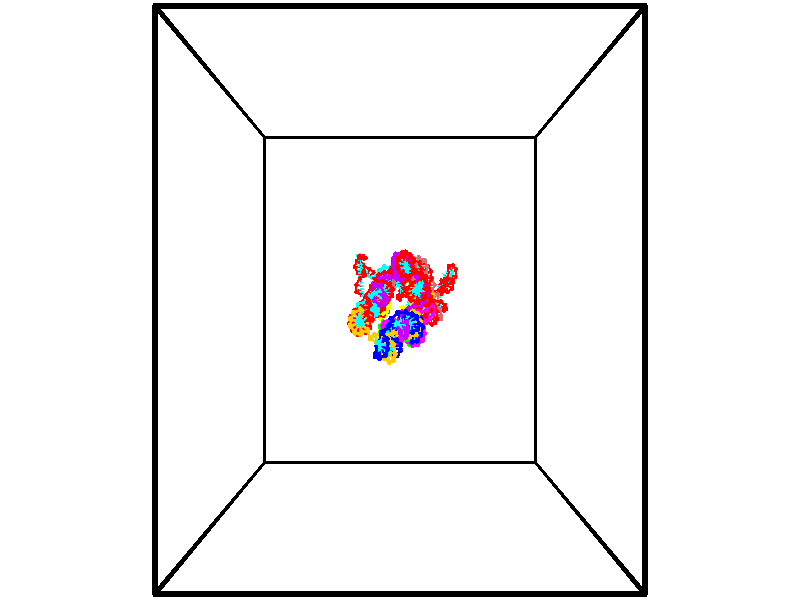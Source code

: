 // switches for output
#declare DRAW_BASES = 1; // possible values are 0, 1; only relevant for DNA ribbons
#declare DRAW_BASES_TYPE = 3; // possible values are 1, 2, 3; only relevant for DNA ribbons
#declare DRAW_FOG = 0; // set to 1 to enable fog

#include "colors.inc"

#include "transforms.inc"
background { rgb <1, 1, 1>}

#default {
   normal{
       ripples 0.25
       frequency 0.20
       turbulence 0.2
       lambda 5
   }
	finish {
		phong 0.1
		phong_size 40.
	}
}

// original window dimensions: 1024x640


// camera settings

camera {
	sky <-0, 1, 0>
	up <-0, 1, 0>
	right 1.6 * <1, 0, 0>
	location <18.5, 18.5, 82.5562>
	look_at <18.5, 18.5, 18.5>
	direction <0, 0, -64.0562>
	angle 67.0682
}


# declare cpy_camera_pos = <18.5, 18.5, 82.5562>;
# if (DRAW_FOG = 1)
fog {
	fog_type 2
	up vnormalize(cpy_camera_pos)
	color rgbt<1,1,1,0.3>
	distance 1e-5
	fog_alt 3e-3
	fog_offset 29.6
}
# end


// LIGHTS

# declare lum = 6;
global_settings {
	ambient_light rgb lum * <0.05, 0.05, 0.05>
	max_trace_level 15
}# declare cpy_direct_light_amount = 0.25;
light_source
{	1000 * <-1, -1, 1>,
	rgb lum * cpy_direct_light_amount
	parallel
}

light_source
{	1000 * <1, 1, -1>,
	rgb lum * cpy_direct_light_amount
	parallel
}

// strand 0

// nucleotide -1

// particle -1
sphere {
	<22.448172, 17.694345, -2.001292> 0.250000
	pigment { color rgbt <1,0,0,0> }
	no_shadow
}
cylinder {
	<22.834179, 17.754623, -1.915475>,  <23.065784, 17.790791, -1.863984>, 0.100000
	pigment { color rgbt <1,0,0,0> }
	no_shadow
}
cylinder {
	<22.834179, 17.754623, -1.915475>,  <22.448172, 17.694345, -2.001292>, 0.100000
	pigment { color rgbt <1,0,0,0> }
	no_shadow
}

// particle -1
sphere {
	<22.834179, 17.754623, -1.915475> 0.100000
	pigment { color rgbt <1,0,0,0> }
	no_shadow
}
sphere {
	0, 1
	scale<0.080000,0.200000,0.300000>
	matrix <-0.237746, 0.158028, 0.958386,
		0.110520, -0.975868, 0.188327,
		0.965019, 0.150695, 0.214544,
		23.123684, 17.799831, -1.851112>
	pigment { color rgbt <0,1,1,0> }
	no_shadow
}
cylinder {
	<22.630745, 17.338991, -1.319759>,  <22.448172, 17.694345, -2.001292>, 0.130000
	pigment { color rgbt <1,0,0,0> }
	no_shadow
}

// nucleotide -1

// particle -1
sphere {
	<22.630745, 17.338991, -1.319759> 0.250000
	pigment { color rgbt <1,0,0,0> }
	no_shadow
}
cylinder {
	<22.825142, 17.685059, -1.369219>,  <22.941780, 17.892700, -1.398896>, 0.100000
	pigment { color rgbt <1,0,0,0> }
	no_shadow
}
cylinder {
	<22.825142, 17.685059, -1.369219>,  <22.630745, 17.338991, -1.319759>, 0.100000
	pigment { color rgbt <1,0,0,0> }
	no_shadow
}

// particle -1
sphere {
	<22.825142, 17.685059, -1.369219> 0.100000
	pigment { color rgbt <1,0,0,0> }
	no_shadow
}
sphere {
	0, 1
	scale<0.080000,0.200000,0.300000>
	matrix <-0.494040, 0.388672, 0.777726,
		0.720925, -0.316881, 0.616322,
		0.485994, 0.865170, -0.123652,
		22.970940, 17.944611, -1.406315>
	pigment { color rgbt <0,1,1,0> }
	no_shadow
}
cylinder {
	<23.190348, 17.596668, -0.722518>,  <22.630745, 17.338991, -1.319759>, 0.130000
	pigment { color rgbt <1,0,0,0> }
	no_shadow
}

// nucleotide -1

// particle -1
sphere {
	<23.190348, 17.596668, -0.722518> 0.250000
	pigment { color rgbt <1,0,0,0> }
	no_shadow
}
cylinder {
	<22.974258, 17.878685, -0.906289>,  <22.844604, 18.047895, -1.016551>, 0.100000
	pigment { color rgbt <1,0,0,0> }
	no_shadow
}
cylinder {
	<22.974258, 17.878685, -0.906289>,  <23.190348, 17.596668, -0.722518>, 0.100000
	pigment { color rgbt <1,0,0,0> }
	no_shadow
}

// particle -1
sphere {
	<22.974258, 17.878685, -0.906289> 0.100000
	pigment { color rgbt <1,0,0,0> }
	no_shadow
}
sphere {
	0, 1
	scale<0.080000,0.200000,0.300000>
	matrix <-0.529290, 0.139759, 0.836851,
		0.654224, 0.695258, 0.297670,
		-0.540225, 0.705042, -0.459427,
		22.812191, 18.090199, -1.044117>
	pigment { color rgbt <0,1,1,0> }
	no_shadow
}
cylinder {
	<23.109194, 18.165409, -0.265689>,  <23.190348, 17.596668, -0.722518>, 0.130000
	pigment { color rgbt <1,0,0,0> }
	no_shadow
}

// nucleotide -1

// particle -1
sphere {
	<23.109194, 18.165409, -0.265689> 0.250000
	pigment { color rgbt <1,0,0,0> }
	no_shadow
}
cylinder {
	<22.806755, 18.131332, -0.525245>,  <22.625292, 18.110886, -0.680979>, 0.100000
	pigment { color rgbt <1,0,0,0> }
	no_shadow
}
cylinder {
	<22.806755, 18.131332, -0.525245>,  <23.109194, 18.165409, -0.265689>, 0.100000
	pigment { color rgbt <1,0,0,0> }
	no_shadow
}

// particle -1
sphere {
	<22.806755, 18.131332, -0.525245> 0.100000
	pigment { color rgbt <1,0,0,0> }
	no_shadow
}
sphere {
	0, 1
	scale<0.080000,0.200000,0.300000>
	matrix <-0.654275, 0.121937, 0.746361,
		0.015539, 0.988875, -0.147936,
		-0.756097, -0.085193, -0.648891,
		22.579926, 18.105774, -0.719913>
	pigment { color rgbt <0,1,1,0> }
	no_shadow
}
cylinder {
	<22.583935, 18.789473, -0.218538>,  <23.109194, 18.165409, -0.265689>, 0.130000
	pigment { color rgbt <1,0,0,0> }
	no_shadow
}

// nucleotide -1

// particle -1
sphere {
	<22.583935, 18.789473, -0.218538> 0.250000
	pigment { color rgbt <1,0,0,0> }
	no_shadow
}
cylinder {
	<22.416237, 18.435352, -0.299015>,  <22.315619, 18.222881, -0.347302>, 0.100000
	pigment { color rgbt <1,0,0,0> }
	no_shadow
}
cylinder {
	<22.416237, 18.435352, -0.299015>,  <22.583935, 18.789473, -0.218538>, 0.100000
	pigment { color rgbt <1,0,0,0> }
	no_shadow
}

// particle -1
sphere {
	<22.416237, 18.435352, -0.299015> 0.100000
	pigment { color rgbt <1,0,0,0> }
	no_shadow
}
sphere {
	0, 1
	scale<0.080000,0.200000,0.300000>
	matrix <-0.512949, 0.048138, 0.857068,
		-0.749076, 0.462525, -0.474295,
		-0.419247, -0.885299, -0.201193,
		22.290462, 18.169764, -0.359373>
	pigment { color rgbt <0,1,1,0> }
	no_shadow
}
cylinder {
	<22.821642, 19.453354, 0.014713>,  <22.583935, 18.789473, -0.218538>, 0.130000
	pigment { color rgbt <1,0,0,0> }
	no_shadow
}

// nucleotide -1

// particle -1
sphere {
	<22.821642, 19.453354, 0.014713> 0.250000
	pigment { color rgbt <1,0,0,0> }
	no_shadow
}
cylinder {
	<23.211716, 19.425461, 0.098758>,  <23.445761, 19.408724, 0.149186>, 0.100000
	pigment { color rgbt <1,0,0,0> }
	no_shadow
}
cylinder {
	<23.211716, 19.425461, 0.098758>,  <22.821642, 19.453354, 0.014713>, 0.100000
	pigment { color rgbt <1,0,0,0> }
	no_shadow
}

// particle -1
sphere {
	<23.211716, 19.425461, 0.098758> 0.100000
	pigment { color rgbt <1,0,0,0> }
	no_shadow
}
sphere {
	0, 1
	scale<0.080000,0.200000,0.300000>
	matrix <-0.133919, 0.569935, 0.810704,
		-0.176285, -0.818726, 0.546454,
		0.975187, -0.069734, 0.210114,
		23.504272, 19.404541, 0.161792>
	pigment { color rgbt <0,1,1,0> }
	no_shadow
}
cylinder {
	<22.928276, 19.548410, 0.742682>,  <22.821642, 19.453354, 0.014713>, 0.130000
	pigment { color rgbt <1,0,0,0> }
	no_shadow
}

// nucleotide -1

// particle -1
sphere {
	<22.928276, 19.548410, 0.742682> 0.250000
	pigment { color rgbt <1,0,0,0> }
	no_shadow
}
cylinder {
	<23.315289, 19.581566, 0.647170>,  <23.547495, 19.601460, 0.589863>, 0.100000
	pigment { color rgbt <1,0,0,0> }
	no_shadow
}
cylinder {
	<23.315289, 19.581566, 0.647170>,  <22.928276, 19.548410, 0.742682>, 0.100000
	pigment { color rgbt <1,0,0,0> }
	no_shadow
}

// particle -1
sphere {
	<23.315289, 19.581566, 0.647170> 0.100000
	pigment { color rgbt <1,0,0,0> }
	no_shadow
}
sphere {
	0, 1
	scale<0.080000,0.200000,0.300000>
	matrix <0.222557, 0.168422, 0.960262,
		0.119806, -0.982224, 0.144507,
		0.967530, 0.082884, -0.238779,
		23.605547, 19.606432, 0.575536>
	pigment { color rgbt <0,1,1,0> }
	no_shadow
}
cylinder {
	<23.389225, 19.063320, 1.233084>,  <22.928276, 19.548410, 0.742682>, 0.130000
	pigment { color rgbt <1,0,0,0> }
	no_shadow
}

// nucleotide -1

// particle -1
sphere {
	<23.389225, 19.063320, 1.233084> 0.250000
	pigment { color rgbt <1,0,0,0> }
	no_shadow
}
cylinder {
	<23.578522, 19.386200, 1.091963>,  <23.692101, 19.579927, 1.007290>, 0.100000
	pigment { color rgbt <1,0,0,0> }
	no_shadow
}
cylinder {
	<23.578522, 19.386200, 1.091963>,  <23.389225, 19.063320, 1.233084>, 0.100000
	pigment { color rgbt <1,0,0,0> }
	no_shadow
}

// particle -1
sphere {
	<23.578522, 19.386200, 1.091963> 0.100000
	pigment { color rgbt <1,0,0,0> }
	no_shadow
}
sphere {
	0, 1
	scale<0.080000,0.200000,0.300000>
	matrix <0.138412, 0.327381, 0.934700,
		0.869990, -0.491172, 0.043205,
		0.473243, 0.807200, -0.352803,
		23.720495, 19.628359, 0.986122>
	pigment { color rgbt <0,1,1,0> }
	no_shadow
}
cylinder {
	<24.064405, 19.170954, 1.593965>,  <23.389225, 19.063320, 1.233084>, 0.130000
	pigment { color rgbt <1,0,0,0> }
	no_shadow
}

// nucleotide -1

// particle -1
sphere {
	<24.064405, 19.170954, 1.593965> 0.250000
	pigment { color rgbt <1,0,0,0> }
	no_shadow
}
cylinder {
	<23.909107, 19.523853, 1.487459>,  <23.815928, 19.735594, 1.423555>, 0.100000
	pigment { color rgbt <1,0,0,0> }
	no_shadow
}
cylinder {
	<23.909107, 19.523853, 1.487459>,  <24.064405, 19.170954, 1.593965>, 0.100000
	pigment { color rgbt <1,0,0,0> }
	no_shadow
}

// particle -1
sphere {
	<23.909107, 19.523853, 1.487459> 0.100000
	pigment { color rgbt <1,0,0,0> }
	no_shadow
}
sphere {
	0, 1
	scale<0.080000,0.200000,0.300000>
	matrix <-0.004056, 0.287293, 0.957834,
		0.921546, 0.372956, -0.107962,
		-0.388247, 0.882251, -0.266266,
		23.792633, 19.788528, 1.407579>
	pigment { color rgbt <0,1,1,0> }
	no_shadow
}
cylinder {
	<24.617292, 19.610579, 1.683249>,  <24.064405, 19.170954, 1.593965>, 0.130000
	pigment { color rgbt <1,0,0,0> }
	no_shadow
}

// nucleotide -1

// particle -1
sphere {
	<24.617292, 19.610579, 1.683249> 0.250000
	pigment { color rgbt <1,0,0,0> }
	no_shadow
}
cylinder {
	<24.247540, 19.754421, 1.734166>,  <24.025688, 19.840727, 1.764716>, 0.100000
	pigment { color rgbt <1,0,0,0> }
	no_shadow
}
cylinder {
	<24.247540, 19.754421, 1.734166>,  <24.617292, 19.610579, 1.683249>, 0.100000
	pigment { color rgbt <1,0,0,0> }
	no_shadow
}

// particle -1
sphere {
	<24.247540, 19.754421, 1.734166> 0.100000
	pigment { color rgbt <1,0,0,0> }
	no_shadow
}
sphere {
	0, 1
	scale<0.080000,0.200000,0.300000>
	matrix <0.178027, 0.111552, 0.977682,
		0.337381, 0.926412, -0.167136,
		-0.924381, 0.359607, 0.127291,
		23.970224, 19.862303, 1.772353>
	pigment { color rgbt <0,1,1,0> }
	no_shadow
}
cylinder {
	<24.666479, 20.235180, 1.861931>,  <24.617292, 19.610579, 1.683249>, 0.130000
	pigment { color rgbt <1,0,0,0> }
	no_shadow
}

// nucleotide -1

// particle -1
sphere {
	<24.666479, 20.235180, 1.861931> 0.250000
	pigment { color rgbt <1,0,0,0> }
	no_shadow
}
cylinder {
	<24.331554, 20.072731, 2.008341>,  <24.130600, 19.975262, 2.096186>, 0.100000
	pigment { color rgbt <1,0,0,0> }
	no_shadow
}
cylinder {
	<24.331554, 20.072731, 2.008341>,  <24.666479, 20.235180, 1.861931>, 0.100000
	pigment { color rgbt <1,0,0,0> }
	no_shadow
}

// particle -1
sphere {
	<24.331554, 20.072731, 2.008341> 0.100000
	pigment { color rgbt <1,0,0,0> }
	no_shadow
}
sphere {
	0, 1
	scale<0.080000,0.200000,0.300000>
	matrix <0.378893, 0.051594, 0.924001,
		-0.394141, 0.912362, 0.110676,
		-0.837313, -0.406121, 0.366023,
		24.080360, 19.950895, 2.118147>
	pigment { color rgbt <0,1,1,0> }
	no_shadow
}
cylinder {
	<24.364470, 20.635815, 2.446229>,  <24.666479, 20.235180, 1.861931>, 0.130000
	pigment { color rgbt <1,0,0,0> }
	no_shadow
}

// nucleotide -1

// particle -1
sphere {
	<24.364470, 20.635815, 2.446229> 0.250000
	pigment { color rgbt <1,0,0,0> }
	no_shadow
}
cylinder {
	<24.293591, 20.243484, 2.478687>,  <24.251062, 20.008087, 2.498162>, 0.100000
	pigment { color rgbt <1,0,0,0> }
	no_shadow
}
cylinder {
	<24.293591, 20.243484, 2.478687>,  <24.364470, 20.635815, 2.446229>, 0.100000
	pigment { color rgbt <1,0,0,0> }
	no_shadow
}

// particle -1
sphere {
	<24.293591, 20.243484, 2.478687> 0.100000
	pigment { color rgbt <1,0,0,0> }
	no_shadow
}
sphere {
	0, 1
	scale<0.080000,0.200000,0.300000>
	matrix <0.165991, 0.051484, 0.984782,
		-0.970076, 0.187970, 0.153686,
		-0.177197, -0.980825, 0.081145,
		24.240431, 19.949238, 2.503031>
	pigment { color rgbt <0,1,1,0> }
	no_shadow
}
cylinder {
	<23.949738, 20.647850, 3.056138>,  <24.364470, 20.635815, 2.446229>, 0.130000
	pigment { color rgbt <1,0,0,0> }
	no_shadow
}

// nucleotide -1

// particle -1
sphere {
	<23.949738, 20.647850, 3.056138> 0.250000
	pigment { color rgbt <1,0,0,0> }
	no_shadow
}
cylinder {
	<24.157761, 20.319977, 2.960089>,  <24.282574, 20.123253, 2.902461>, 0.100000
	pigment { color rgbt <1,0,0,0> }
	no_shadow
}
cylinder {
	<24.157761, 20.319977, 2.960089>,  <23.949738, 20.647850, 3.056138>, 0.100000
	pigment { color rgbt <1,0,0,0> }
	no_shadow
}

// particle -1
sphere {
	<24.157761, 20.319977, 2.960089> 0.100000
	pigment { color rgbt <1,0,0,0> }
	no_shadow
}
sphere {
	0, 1
	scale<0.080000,0.200000,0.300000>
	matrix <0.446266, 0.021056, 0.894653,
		-0.728277, -0.572428, 0.376747,
		0.520057, -0.819684, -0.240121,
		24.313778, 20.074072, 2.888053>
	pigment { color rgbt <0,1,1,0> }
	no_shadow
}
cylinder {
	<23.730249, 20.106213, 3.527040>,  <23.949738, 20.647850, 3.056138>, 0.130000
	pigment { color rgbt <1,0,0,0> }
	no_shadow
}

// nucleotide -1

// particle -1
sphere {
	<23.730249, 20.106213, 3.527040> 0.250000
	pigment { color rgbt <1,0,0,0> }
	no_shadow
}
cylinder {
	<24.106613, 20.055267, 3.401519>,  <24.332432, 20.024700, 3.326205>, 0.100000
	pigment { color rgbt <1,0,0,0> }
	no_shadow
}
cylinder {
	<24.106613, 20.055267, 3.401519>,  <23.730249, 20.106213, 3.527040>, 0.100000
	pigment { color rgbt <1,0,0,0> }
	no_shadow
}

// particle -1
sphere {
	<24.106613, 20.055267, 3.401519> 0.100000
	pigment { color rgbt <1,0,0,0> }
	no_shadow
}
sphere {
	0, 1
	scale<0.080000,0.200000,0.300000>
	matrix <0.328504, 0.117964, 0.937107,
		-0.082334, -0.984816, 0.152832,
		0.940907, -0.127362, -0.313804,
		24.388885, 20.017059, 3.307377>
	pigment { color rgbt <0,1,1,0> }
	no_shadow
}
cylinder {
	<23.952770, 19.584843, 3.899107>,  <23.730249, 20.106213, 3.527040>, 0.130000
	pigment { color rgbt <1,0,0,0> }
	no_shadow
}

// nucleotide -1

// particle -1
sphere {
	<23.952770, 19.584843, 3.899107> 0.250000
	pigment { color rgbt <1,0,0,0> }
	no_shadow
}
cylinder {
	<24.255810, 19.810390, 3.767596>,  <24.437634, 19.945719, 3.688689>, 0.100000
	pigment { color rgbt <1,0,0,0> }
	no_shadow
}
cylinder {
	<24.255810, 19.810390, 3.767596>,  <23.952770, 19.584843, 3.899107>, 0.100000
	pigment { color rgbt <1,0,0,0> }
	no_shadow
}

// particle -1
sphere {
	<24.255810, 19.810390, 3.767596> 0.100000
	pigment { color rgbt <1,0,0,0> }
	no_shadow
}
sphere {
	0, 1
	scale<0.080000,0.200000,0.300000>
	matrix <0.252706, 0.211037, 0.944247,
		0.601817, -0.798444, 0.017389,
		0.757598, 0.563870, -0.328778,
		24.483089, 19.979551, 3.668963>
	pigment { color rgbt <0,1,1,0> }
	no_shadow
}
cylinder {
	<24.682220, 19.350094, 4.202887>,  <23.952770, 19.584843, 3.899107>, 0.130000
	pigment { color rgbt <1,0,0,0> }
	no_shadow
}

// nucleotide -1

// particle -1
sphere {
	<24.682220, 19.350094, 4.202887> 0.250000
	pigment { color rgbt <1,0,0,0> }
	no_shadow
}
cylinder {
	<24.622704, 19.735931, 4.115788>,  <24.586992, 19.967434, 4.063528>, 0.100000
	pigment { color rgbt <1,0,0,0> }
	no_shadow
}
cylinder {
	<24.622704, 19.735931, 4.115788>,  <24.682220, 19.350094, 4.202887>, 0.100000
	pigment { color rgbt <1,0,0,0> }
	no_shadow
}

// particle -1
sphere {
	<24.622704, 19.735931, 4.115788> 0.100000
	pigment { color rgbt <1,0,0,0> }
	no_shadow
}
sphere {
	0, 1
	scale<0.080000,0.200000,0.300000>
	matrix <0.305883, 0.254297, 0.917480,
		0.940370, 0.069909, -0.332891,
		-0.148794, 0.964596, -0.217749,
		24.578066, 20.025311, 4.050463>
	pigment { color rgbt <0,1,1,0> }
	no_shadow
}
cylinder {
	<25.271685, 19.736124, 4.451313>,  <24.682220, 19.350094, 4.202887>, 0.130000
	pigment { color rgbt <1,0,0,0> }
	no_shadow
}

// nucleotide -1

// particle -1
sphere {
	<25.271685, 19.736124, 4.451313> 0.250000
	pigment { color rgbt <1,0,0,0> }
	no_shadow
}
cylinder {
	<24.915161, 19.917057, 4.438877>,  <24.701248, 20.025618, 4.431415>, 0.100000
	pigment { color rgbt <1,0,0,0> }
	no_shadow
}
cylinder {
	<24.915161, 19.917057, 4.438877>,  <25.271685, 19.736124, 4.451313>, 0.100000
	pigment { color rgbt <1,0,0,0> }
	no_shadow
}

// particle -1
sphere {
	<24.915161, 19.917057, 4.438877> 0.100000
	pigment { color rgbt <1,0,0,0> }
	no_shadow
}
sphere {
	0, 1
	scale<0.080000,0.200000,0.300000>
	matrix <0.079205, 0.222855, 0.971629,
		0.446429, 0.863556, -0.234459,
		-0.891307, 0.452334, -0.031091,
		24.647770, 20.052757, 4.429550>
	pigment { color rgbt <0,1,1,0> }
	no_shadow
}
cylinder {
	<25.418451, 20.448521, 4.583287>,  <25.271685, 19.736124, 4.451313>, 0.130000
	pigment { color rgbt <1,0,0,0> }
	no_shadow
}

// nucleotide -1

// particle -1
sphere {
	<25.418451, 20.448521, 4.583287> 0.250000
	pigment { color rgbt <1,0,0,0> }
	no_shadow
}
cylinder {
	<25.039040, 20.355988, 4.669795>,  <24.811392, 20.300467, 4.721700>, 0.100000
	pigment { color rgbt <1,0,0,0> }
	no_shadow
}
cylinder {
	<25.039040, 20.355988, 4.669795>,  <25.418451, 20.448521, 4.583287>, 0.100000
	pigment { color rgbt <1,0,0,0> }
	no_shadow
}

// particle -1
sphere {
	<25.039040, 20.355988, 4.669795> 0.100000
	pigment { color rgbt <1,0,0,0> }
	no_shadow
}
sphere {
	0, 1
	scale<0.080000,0.200000,0.300000>
	matrix <0.170889, 0.201057, 0.964558,
		-0.266619, 0.951872, -0.151176,
		-0.948531, -0.231335, 0.216270,
		24.754480, 20.286587, 4.734676>
	pigment { color rgbt <0,1,1,0> }
	no_shadow
}
cylinder {
	<25.041973, 20.889154, 5.038459>,  <25.418451, 20.448521, 4.583287>, 0.130000
	pigment { color rgbt <1,0,0,0> }
	no_shadow
}

// nucleotide -1

// particle -1
sphere {
	<25.041973, 20.889154, 5.038459> 0.250000
	pigment { color rgbt <1,0,0,0> }
	no_shadow
}
cylinder {
	<24.917927, 20.526367, 5.152466>,  <24.843500, 20.308695, 5.220870>, 0.100000
	pigment { color rgbt <1,0,0,0> }
	no_shadow
}
cylinder {
	<24.917927, 20.526367, 5.152466>,  <25.041973, 20.889154, 5.038459>, 0.100000
	pigment { color rgbt <1,0,0,0> }
	no_shadow
}

// particle -1
sphere {
	<24.917927, 20.526367, 5.152466> 0.100000
	pigment { color rgbt <1,0,0,0> }
	no_shadow
}
sphere {
	0, 1
	scale<0.080000,0.200000,0.300000>
	matrix <0.117995, 0.260761, 0.958165,
		-0.943349, 0.330771, 0.026152,
		-0.310114, -0.906970, 0.285017,
		24.824892, 20.254276, 5.237971>
	pigment { color rgbt <0,1,1,0> }
	no_shadow
}
cylinder {
	<24.286077, 20.873791, 5.361511>,  <25.041973, 20.889154, 5.038459>, 0.130000
	pigment { color rgbt <1,0,0,0> }
	no_shadow
}

// nucleotide -1

// particle -1
sphere {
	<24.286077, 20.873791, 5.361511> 0.250000
	pigment { color rgbt <1,0,0,0> }
	no_shadow
}
cylinder {
	<24.591217, 20.640396, 5.472944>,  <24.774300, 20.500359, 5.539804>, 0.100000
	pigment { color rgbt <1,0,0,0> }
	no_shadow
}
cylinder {
	<24.591217, 20.640396, 5.472944>,  <24.286077, 20.873791, 5.361511>, 0.100000
	pigment { color rgbt <1,0,0,0> }
	no_shadow
}

// particle -1
sphere {
	<24.591217, 20.640396, 5.472944> 0.100000
	pigment { color rgbt <1,0,0,0> }
	no_shadow
}
sphere {
	0, 1
	scale<0.080000,0.200000,0.300000>
	matrix <0.000923, 0.431839, 0.901950,
		-0.646578, -0.687793, 0.329966,
		0.762847, -0.583486, 0.278583,
		24.820072, 20.465351, 5.556519>
	pigment { color rgbt <0,1,1,0> }
	no_shadow
}
cylinder {
	<24.007090, 20.484194, 6.034721>,  <24.286077, 20.873791, 5.361511>, 0.130000
	pigment { color rgbt <1,0,0,0> }
	no_shadow
}

// nucleotide -1

// particle -1
sphere {
	<24.007090, 20.484194, 6.034721> 0.250000
	pigment { color rgbt <1,0,0,0> }
	no_shadow
}
cylinder {
	<24.403805, 20.523262, 6.001695>,  <24.641834, 20.546703, 5.981879>, 0.100000
	pigment { color rgbt <1,0,0,0> }
	no_shadow
}
cylinder {
	<24.403805, 20.523262, 6.001695>,  <24.007090, 20.484194, 6.034721>, 0.100000
	pigment { color rgbt <1,0,0,0> }
	no_shadow
}

// particle -1
sphere {
	<24.403805, 20.523262, 6.001695> 0.100000
	pigment { color rgbt <1,0,0,0> }
	no_shadow
}
sphere {
	0, 1
	scale<0.080000,0.200000,0.300000>
	matrix <0.050257, 0.296028, 0.953856,
		0.117603, -0.950173, 0.288689,
		0.991788, 0.097668, -0.082566,
		24.701342, 20.552563, 5.976925>
	pigment { color rgbt <0,1,1,0> }
	no_shadow
}
cylinder {
	<24.419048, 20.127052, 6.513315>,  <24.007090, 20.484194, 6.034721>, 0.130000
	pigment { color rgbt <1,0,0,0> }
	no_shadow
}

// nucleotide -1

// particle -1
sphere {
	<24.419048, 20.127052, 6.513315> 0.250000
	pigment { color rgbt <1,0,0,0> }
	no_shadow
}
cylinder {
	<24.567608, 20.481071, 6.401063>,  <24.656744, 20.693483, 6.333712>, 0.100000
	pigment { color rgbt <1,0,0,0> }
	no_shadow
}
cylinder {
	<24.567608, 20.481071, 6.401063>,  <24.419048, 20.127052, 6.513315>, 0.100000
	pigment { color rgbt <1,0,0,0> }
	no_shadow
}

// particle -1
sphere {
	<24.567608, 20.481071, 6.401063> 0.100000
	pigment { color rgbt <1,0,0,0> }
	no_shadow
}
sphere {
	0, 1
	scale<0.080000,0.200000,0.300000>
	matrix <0.026030, 0.292205, 0.956001,
		0.928109, -0.362362, 0.085486,
		0.371398, 0.885048, -0.280631,
		24.679028, 20.746586, 6.316874>
	pigment { color rgbt <0,1,1,0> }
	no_shadow
}
cylinder {
	<24.997875, 20.302378, 6.935620>,  <24.419048, 20.127052, 6.513315>, 0.130000
	pigment { color rgbt <1,0,0,0> }
	no_shadow
}

// nucleotide -1

// particle -1
sphere {
	<24.997875, 20.302378, 6.935620> 0.250000
	pigment { color rgbt <1,0,0,0> }
	no_shadow
}
cylinder {
	<24.860661, 20.659775, 6.819689>,  <24.778332, 20.874212, 6.750130>, 0.100000
	pigment { color rgbt <1,0,0,0> }
	no_shadow
}
cylinder {
	<24.860661, 20.659775, 6.819689>,  <24.997875, 20.302378, 6.935620>, 0.100000
	pigment { color rgbt <1,0,0,0> }
	no_shadow
}

// particle -1
sphere {
	<24.860661, 20.659775, 6.819689> 0.100000
	pigment { color rgbt <1,0,0,0> }
	no_shadow
}
sphere {
	0, 1
	scale<0.080000,0.200000,0.300000>
	matrix <-0.026709, 0.299148, 0.953833,
		0.938942, 0.334940, -0.078754,
		-0.343036, 0.893491, -0.289828,
		24.757750, 20.927822, 6.732740>
	pigment { color rgbt <0,1,1,0> }
	no_shadow
}
cylinder {
	<25.457539, 20.944590, 7.037308>,  <24.997875, 20.302378, 6.935620>, 0.130000
	pigment { color rgbt <1,0,0,0> }
	no_shadow
}

// nucleotide -1

// particle -1
sphere {
	<25.457539, 20.944590, 7.037308> 0.250000
	pigment { color rgbt <1,0,0,0> }
	no_shadow
}
cylinder {
	<25.064442, 21.009205, 7.073364>,  <24.828585, 21.047974, 7.094998>, 0.100000
	pigment { color rgbt <1,0,0,0> }
	no_shadow
}
cylinder {
	<25.064442, 21.009205, 7.073364>,  <25.457539, 20.944590, 7.037308>, 0.100000
	pigment { color rgbt <1,0,0,0> }
	no_shadow
}

// particle -1
sphere {
	<25.064442, 21.009205, 7.073364> 0.100000
	pigment { color rgbt <1,0,0,0> }
	no_shadow
}
sphere {
	0, 1
	scale<0.080000,0.200000,0.300000>
	matrix <0.147663, 0.391514, 0.908247,
		0.111428, 0.905882, -0.408610,
		-0.982741, 0.161540, 0.090140,
		24.769619, 21.057667, 7.100406>
	pigment { color rgbt <0,1,1,0> }
	no_shadow
}
cylinder {
	<25.459368, 21.689905, 7.198719>,  <25.457539, 20.944590, 7.037308>, 0.130000
	pigment { color rgbt <1,0,0,0> }
	no_shadow
}

// nucleotide -1

// particle -1
sphere {
	<25.459368, 21.689905, 7.198719> 0.250000
	pigment { color rgbt <1,0,0,0> }
	no_shadow
}
cylinder {
	<25.183731, 21.436222, 7.338965>,  <25.018349, 21.284012, 7.423114>, 0.100000
	pigment { color rgbt <1,0,0,0> }
	no_shadow
}
cylinder {
	<25.183731, 21.436222, 7.338965>,  <25.459368, 21.689905, 7.198719>, 0.100000
	pigment { color rgbt <1,0,0,0> }
	no_shadow
}

// particle -1
sphere {
	<25.183731, 21.436222, 7.338965> 0.100000
	pigment { color rgbt <1,0,0,0> }
	no_shadow
}
sphere {
	0, 1
	scale<0.080000,0.200000,0.300000>
	matrix <0.199546, 0.299063, 0.933136,
		-0.696660, 0.712979, -0.079528,
		-0.689090, -0.634209, 0.350618,
		24.977003, 21.245958, 7.444151>
	pigment { color rgbt <0,1,1,0> }
	no_shadow
}
cylinder {
	<25.046036, 22.068008, 7.788168>,  <25.459368, 21.689905, 7.198719>, 0.130000
	pigment { color rgbt <1,0,0,0> }
	no_shadow
}

// nucleotide -1

// particle -1
sphere {
	<25.046036, 22.068008, 7.788168> 0.250000
	pigment { color rgbt <1,0,0,0> }
	no_shadow
}
cylinder {
	<24.995834, 21.672588, 7.821680>,  <24.965714, 21.435337, 7.841787>, 0.100000
	pigment { color rgbt <1,0,0,0> }
	no_shadow
}
cylinder {
	<24.995834, 21.672588, 7.821680>,  <25.046036, 22.068008, 7.788168>, 0.100000
	pigment { color rgbt <1,0,0,0> }
	no_shadow
}

// particle -1
sphere {
	<24.995834, 21.672588, 7.821680> 0.100000
	pigment { color rgbt <1,0,0,0> }
	no_shadow
}
sphere {
	0, 1
	scale<0.080000,0.200000,0.300000>
	matrix <0.005114, 0.083802, 0.996469,
		-0.992080, 0.125490, -0.005462,
		-0.125505, -0.988549, 0.083780,
		24.958183, 21.376024, 7.846814>
	pigment { color rgbt <0,1,1,0> }
	no_shadow
}
cylinder {
	<24.515772, 21.983339, 8.306515>,  <25.046036, 22.068008, 7.788168>, 0.130000
	pigment { color rgbt <1,0,0,0> }
	no_shadow
}

// nucleotide -1

// particle -1
sphere {
	<24.515772, 21.983339, 8.306515> 0.250000
	pigment { color rgbt <1,0,0,0> }
	no_shadow
}
cylinder {
	<24.745354, 21.655827, 8.311693>,  <24.883102, 21.459318, 8.314800>, 0.100000
	pigment { color rgbt <1,0,0,0> }
	no_shadow
}
cylinder {
	<24.745354, 21.655827, 8.311693>,  <24.515772, 21.983339, 8.306515>, 0.100000
	pigment { color rgbt <1,0,0,0> }
	no_shadow
}

// particle -1
sphere {
	<24.745354, 21.655827, 8.311693> 0.100000
	pigment { color rgbt <1,0,0,0> }
	no_shadow
}
sphere {
	0, 1
	scale<0.080000,0.200000,0.300000>
	matrix <-0.064738, -0.029610, 0.997463,
		-0.816323, -0.573339, -0.070001,
		0.573957, -0.818783, 0.012946,
		24.917542, 21.410192, 8.315577>
	pigment { color rgbt <0,1,1,0> }
	no_shadow
}
cylinder {
	<24.373016, 21.320398, 8.654804>,  <24.515772, 21.983339, 8.306515>, 0.130000
	pigment { color rgbt <1,0,0,0> }
	no_shadow
}

// nucleotide -1

// particle -1
sphere {
	<24.373016, 21.320398, 8.654804> 0.250000
	pigment { color rgbt <1,0,0,0> }
	no_shadow
}
cylinder {
	<24.283184, 21.282066, 9.042697>,  <24.229284, 21.259068, 9.275433>, 0.100000
	pigment { color rgbt <1,0,0,0> }
	no_shadow
}
cylinder {
	<24.283184, 21.282066, 9.042697>,  <24.373016, 21.320398, 8.654804>, 0.100000
	pigment { color rgbt <1,0,0,0> }
	no_shadow
}

// particle -1
sphere {
	<24.283184, 21.282066, 9.042697> 0.100000
	pigment { color rgbt <1,0,0,0> }
	no_shadow
}
sphere {
	0, 1
	scale<0.080000,0.200000,0.300000>
	matrix <-0.697361, -0.679277, -0.228629,
		0.680626, -0.727598, 0.085724,
		-0.224581, -0.095831, 0.969732,
		24.215811, 21.253317, 9.333616>
	pigment { color rgbt <0,1,1,0> }
	no_shadow
}
cylinder {
	<24.337929, 20.634626, 8.910480>,  <24.373016, 21.320398, 8.654804>, 0.130000
	pigment { color rgbt <1,0,0,0> }
	no_shadow
}

// nucleotide -1

// particle -1
sphere {
	<24.337929, 20.634626, 8.910480> 0.250000
	pigment { color rgbt <1,0,0,0> }
	no_shadow
}
cylinder {
	<24.063084, 20.842888, 9.113180>,  <23.898176, 20.967844, 9.234800>, 0.100000
	pigment { color rgbt <1,0,0,0> }
	no_shadow
}
cylinder {
	<24.063084, 20.842888, 9.113180>,  <24.337929, 20.634626, 8.910480>, 0.100000
	pigment { color rgbt <1,0,0,0> }
	no_shadow
}

// particle -1
sphere {
	<24.063084, 20.842888, 9.113180> 0.100000
	pigment { color rgbt <1,0,0,0> }
	no_shadow
}
sphere {
	0, 1
	scale<0.080000,0.200000,0.300000>
	matrix <-0.709288, -0.631828, -0.312578,
		0.157435, -0.574209, 0.803429,
		-0.687113, 0.520651, 0.506751,
		23.856949, 20.999083, 9.265205>
	pigment { color rgbt <0,1,1,0> }
	no_shadow
}
cylinder {
	<23.947088, 19.962473, 8.573323>,  <24.337929, 20.634626, 8.910480>, 0.130000
	pigment { color rgbt <1,0,0,0> }
	no_shadow
}

// nucleotide -1

// particle -1
sphere {
	<23.947088, 19.962473, 8.573323> 0.250000
	pigment { color rgbt <1,0,0,0> }
	no_shadow
}
cylinder {
	<23.556114, 19.924835, 8.648975>,  <23.321529, 19.902252, 8.694366>, 0.100000
	pigment { color rgbt <1,0,0,0> }
	no_shadow
}
cylinder {
	<23.556114, 19.924835, 8.648975>,  <23.947088, 19.962473, 8.573323>, 0.100000
	pigment { color rgbt <1,0,0,0> }
	no_shadow
}

// particle -1
sphere {
	<23.556114, 19.924835, 8.648975> 0.100000
	pigment { color rgbt <1,0,0,0> }
	no_shadow
}
sphere {
	0, 1
	scale<0.080000,0.200000,0.300000>
	matrix <0.138973, -0.960711, 0.240252,
		0.159093, 0.261114, 0.952107,
		-0.977433, -0.094095, 0.189130,
		23.262884, 19.896606, 8.705714>
	pigment { color rgbt <0,1,1,0> }
	no_shadow
}
cylinder {
	<23.774137, 19.736139, 9.312842>,  <23.947088, 19.962473, 8.573323>, 0.130000
	pigment { color rgbt <1,0,0,0> }
	no_shadow
}

// nucleotide -1

// particle -1
sphere {
	<23.774137, 19.736139, 9.312842> 0.250000
	pigment { color rgbt <1,0,0,0> }
	no_shadow
}
cylinder {
	<23.484783, 19.608093, 9.068143>,  <23.311171, 19.531265, 8.921324>, 0.100000
	pigment { color rgbt <1,0,0,0> }
	no_shadow
}
cylinder {
	<23.484783, 19.608093, 9.068143>,  <23.774137, 19.736139, 9.312842>, 0.100000
	pigment { color rgbt <1,0,0,0> }
	no_shadow
}

// particle -1
sphere {
	<23.484783, 19.608093, 9.068143> 0.100000
	pigment { color rgbt <1,0,0,0> }
	no_shadow
}
sphere {
	0, 1
	scale<0.080000,0.200000,0.300000>
	matrix <0.170500, -0.941406, 0.291006,
		-0.669059, 0.106207, 0.735581,
		-0.723388, -0.320117, -0.611748,
		23.267767, 19.512058, 8.884619>
	pigment { color rgbt <0,1,1,0> }
	no_shadow
}
cylinder {
	<23.194519, 19.419643, 9.587667>,  <23.774137, 19.736139, 9.312842>, 0.130000
	pigment { color rgbt <1,0,0,0> }
	no_shadow
}

// nucleotide -1

// particle -1
sphere {
	<23.194519, 19.419643, 9.587667> 0.250000
	pigment { color rgbt <1,0,0,0> }
	no_shadow
}
cylinder {
	<23.212887, 19.248543, 9.226575>,  <23.223907, 19.145882, 9.009920>, 0.100000
	pigment { color rgbt <1,0,0,0> }
	no_shadow
}
cylinder {
	<23.212887, 19.248543, 9.226575>,  <23.194519, 19.419643, 9.587667>, 0.100000
	pigment { color rgbt <1,0,0,0> }
	no_shadow
}

// particle -1
sphere {
	<23.212887, 19.248543, 9.226575> 0.100000
	pigment { color rgbt <1,0,0,0> }
	no_shadow
}
sphere {
	0, 1
	scale<0.080000,0.200000,0.300000>
	matrix <0.157369, -0.889300, 0.429395,
		-0.986472, -0.161779, 0.026479,
		0.045920, -0.427753, -0.902729,
		23.226664, 19.120216, 8.955756>
	pigment { color rgbt <0,1,1,0> }
	no_shadow
}
cylinder {
	<22.645340, 18.958796, 9.529825>,  <23.194519, 19.419643, 9.587667>, 0.130000
	pigment { color rgbt <1,0,0,0> }
	no_shadow
}

// nucleotide -1

// particle -1
sphere {
	<22.645340, 18.958796, 9.529825> 0.250000
	pigment { color rgbt <1,0,0,0> }
	no_shadow
}
cylinder {
	<22.992352, 18.881142, 9.346651>,  <23.200558, 18.834549, 9.236747>, 0.100000
	pigment { color rgbt <1,0,0,0> }
	no_shadow
}
cylinder {
	<22.992352, 18.881142, 9.346651>,  <22.645340, 18.958796, 9.529825>, 0.100000
	pigment { color rgbt <1,0,0,0> }
	no_shadow
}

// particle -1
sphere {
	<22.992352, 18.881142, 9.346651> 0.100000
	pigment { color rgbt <1,0,0,0> }
	no_shadow
}
sphere {
	0, 1
	scale<0.080000,0.200000,0.300000>
	matrix <0.030481, -0.898203, 0.438523,
		-0.496452, -0.394390, -0.773300,
		0.867529, -0.194134, -0.457936,
		23.252609, 18.822901, 9.209270>
	pigment { color rgbt <0,1,1,0> }
	no_shadow
}
cylinder {
	<22.626097, 18.392141, 9.149920>,  <22.645340, 18.958796, 9.529825>, 0.130000
	pigment { color rgbt <1,0,0,0> }
	no_shadow
}

// nucleotide -1

// particle -1
sphere {
	<22.626097, 18.392141, 9.149920> 0.250000
	pigment { color rgbt <1,0,0,0> }
	no_shadow
}
cylinder {
	<23.012730, 18.407852, 9.251252>,  <23.244709, 18.417278, 9.312052>, 0.100000
	pigment { color rgbt <1,0,0,0> }
	no_shadow
}
cylinder {
	<23.012730, 18.407852, 9.251252>,  <22.626097, 18.392141, 9.149920>, 0.100000
	pigment { color rgbt <1,0,0,0> }
	no_shadow
}

// particle -1
sphere {
	<23.012730, 18.407852, 9.251252> 0.100000
	pigment { color rgbt <1,0,0,0> }
	no_shadow
}
sphere {
	0, 1
	scale<0.080000,0.200000,0.300000>
	matrix <-0.120125, -0.803595, 0.582929,
		0.226471, -0.593880, -0.772022,
		0.966582, 0.039277, 0.253331,
		23.302704, 18.419636, 9.327251>
	pigment { color rgbt <0,1,1,0> }
	no_shadow
}
cylinder {
	<22.771887, 17.687925, 9.306737>,  <22.626097, 18.392141, 9.149920>, 0.130000
	pigment { color rgbt <1,0,0,0> }
	no_shadow
}

// nucleotide -1

// particle -1
sphere {
	<22.771887, 17.687925, 9.306737> 0.250000
	pigment { color rgbt <1,0,0,0> }
	no_shadow
}
cylinder {
	<23.016518, 17.928909, 9.511876>,  <23.163296, 18.073500, 9.634960>, 0.100000
	pigment { color rgbt <1,0,0,0> }
	no_shadow
}
cylinder {
	<23.016518, 17.928909, 9.511876>,  <22.771887, 17.687925, 9.306737>, 0.100000
	pigment { color rgbt <1,0,0,0> }
	no_shadow
}

// particle -1
sphere {
	<23.016518, 17.928909, 9.511876> 0.100000
	pigment { color rgbt <1,0,0,0> }
	no_shadow
}
sphere {
	0, 1
	scale<0.080000,0.200000,0.300000>
	matrix <-0.145425, -0.551562, 0.821359,
		0.777704, -0.576906, -0.249711,
		0.611578, 0.602460, 0.512849,
		23.199991, 18.109648, 9.665730>
	pigment { color rgbt <0,1,1,0> }
	no_shadow
}
cylinder {
	<23.326672, 17.398594, 9.752316>,  <22.771887, 17.687925, 9.306737>, 0.130000
	pigment { color rgbt <1,0,0,0> }
	no_shadow
}

// nucleotide -1

// particle -1
sphere {
	<23.326672, 17.398594, 9.752316> 0.250000
	pigment { color rgbt <1,0,0,0> }
	no_shadow
}
cylinder {
	<23.256302, 17.746227, 9.937244>,  <23.214081, 17.954807, 10.048202>, 0.100000
	pigment { color rgbt <1,0,0,0> }
	no_shadow
}
cylinder {
	<23.256302, 17.746227, 9.937244>,  <23.326672, 17.398594, 9.752316>, 0.100000
	pigment { color rgbt <1,0,0,0> }
	no_shadow
}

// particle -1
sphere {
	<23.256302, 17.746227, 9.937244> 0.100000
	pigment { color rgbt <1,0,0,0> }
	no_shadow
}
sphere {
	0, 1
	scale<0.080000,0.200000,0.300000>
	matrix <-0.072133, -0.479765, 0.874427,
		0.981758, 0.120483, 0.147091,
		-0.175922, 0.869085, 0.462322,
		23.203526, 18.006952, 10.075941>
	pigment { color rgbt <0,1,1,0> }
	no_shadow
}
cylinder {
	<23.803343, 17.458330, 10.285860>,  <23.326672, 17.398594, 9.752316>, 0.130000
	pigment { color rgbt <1,0,0,0> }
	no_shadow
}

// nucleotide -1

// particle -1
sphere {
	<23.803343, 17.458330, 10.285860> 0.250000
	pigment { color rgbt <1,0,0,0> }
	no_shadow
}
cylinder {
	<23.497425, 17.691654, 10.395289>,  <23.313875, 17.831648, 10.460947>, 0.100000
	pigment { color rgbt <1,0,0,0> }
	no_shadow
}
cylinder {
	<23.497425, 17.691654, 10.395289>,  <23.803343, 17.458330, 10.285860>, 0.100000
	pigment { color rgbt <1,0,0,0> }
	no_shadow
}

// particle -1
sphere {
	<23.497425, 17.691654, 10.395289> 0.100000
	pigment { color rgbt <1,0,0,0> }
	no_shadow
}
sphere {
	0, 1
	scale<0.080000,0.200000,0.300000>
	matrix <0.002798, -0.421612, 0.906772,
		0.644269, 0.694259, 0.320814,
		-0.764794, 0.583308, 0.273574,
		23.267986, 17.866646, 10.477362>
	pigment { color rgbt <0,1,1,0> }
	no_shadow
}
cylinder {
	<23.951591, 17.622326, 11.046494>,  <23.803343, 17.458330, 10.285860>, 0.130000
	pigment { color rgbt <1,0,0,0> }
	no_shadow
}

// nucleotide -1

// particle -1
sphere {
	<23.951591, 17.622326, 11.046494> 0.250000
	pigment { color rgbt <1,0,0,0> }
	no_shadow
}
cylinder {
	<23.562672, 17.696434, 10.989485>,  <23.329321, 17.740898, 10.955279>, 0.100000
	pigment { color rgbt <1,0,0,0> }
	no_shadow
}
cylinder {
	<23.562672, 17.696434, 10.989485>,  <23.951591, 17.622326, 11.046494>, 0.100000
	pigment { color rgbt <1,0,0,0> }
	no_shadow
}

// particle -1
sphere {
	<23.562672, 17.696434, 10.989485> 0.100000
	pigment { color rgbt <1,0,0,0> }
	no_shadow
}
sphere {
	0, 1
	scale<0.080000,0.200000,0.300000>
	matrix <-0.189837, -0.270131, 0.943923,
		0.136379, 0.944831, 0.297818,
		-0.972297, 0.185269, -0.142524,
		23.270983, 17.752014, 10.946728>
	pigment { color rgbt <0,1,1,0> }
	no_shadow
}
cylinder {
	<23.809114, 17.966856, 11.577906>,  <23.951591, 17.622326, 11.046494>, 0.130000
	pigment { color rgbt <1,0,0,0> }
	no_shadow
}

// nucleotide -1

// particle -1
sphere {
	<23.809114, 17.966856, 11.577906> 0.250000
	pigment { color rgbt <1,0,0,0> }
	no_shadow
}
cylinder {
	<23.458389, 17.834412, 11.438443>,  <23.247953, 17.754944, 11.354766>, 0.100000
	pigment { color rgbt <1,0,0,0> }
	no_shadow
}
cylinder {
	<23.458389, 17.834412, 11.438443>,  <23.809114, 17.966856, 11.577906>, 0.100000
	pigment { color rgbt <1,0,0,0> }
	no_shadow
}

// particle -1
sphere {
	<23.458389, 17.834412, 11.438443> 0.100000
	pigment { color rgbt <1,0,0,0> }
	no_shadow
}
sphere {
	0, 1
	scale<0.080000,0.200000,0.300000>
	matrix <-0.312905, -0.157636, 0.936612,
		-0.365085, 0.930331, 0.034610,
		-0.876814, -0.331113, -0.348656,
		23.195345, 17.735077, 11.333846>
	pigment { color rgbt <0,1,1,0> }
	no_shadow
}
cylinder {
	<23.285549, 18.344440, 11.877744>,  <23.809114, 17.966856, 11.577906>, 0.130000
	pigment { color rgbt <1,0,0,0> }
	no_shadow
}

// nucleotide -1

// particle -1
sphere {
	<23.285549, 18.344440, 11.877744> 0.250000
	pigment { color rgbt <1,0,0,0> }
	no_shadow
}
cylinder {
	<23.088226, 18.020000, 11.752035>,  <22.969833, 17.825336, 11.676610>, 0.100000
	pigment { color rgbt <1,0,0,0> }
	no_shadow
}
cylinder {
	<23.088226, 18.020000, 11.752035>,  <23.285549, 18.344440, 11.877744>, 0.100000
	pigment { color rgbt <1,0,0,0> }
	no_shadow
}

// particle -1
sphere {
	<23.088226, 18.020000, 11.752035> 0.100000
	pigment { color rgbt <1,0,0,0> }
	no_shadow
}
sphere {
	0, 1
	scale<0.080000,0.200000,0.300000>
	matrix <-0.478022, -0.049067, 0.876977,
		-0.726736, 0.582847, -0.363518,
		-0.493306, -0.811099, -0.314272,
		22.940235, 17.776670, 11.657754>
	pigment { color rgbt <0,1,1,0> }
	no_shadow
}
cylinder {
	<22.527584, 18.394245, 12.087338>,  <23.285549, 18.344440, 11.877744>, 0.130000
	pigment { color rgbt <1,0,0,0> }
	no_shadow
}

// nucleotide -1

// particle -1
sphere {
	<22.527584, 18.394245, 12.087338> 0.250000
	pigment { color rgbt <1,0,0,0> }
	no_shadow
}
cylinder {
	<22.580593, 18.003101, 12.022553>,  <22.612398, 17.768415, 11.983683>, 0.100000
	pigment { color rgbt <1,0,0,0> }
	no_shadow
}
cylinder {
	<22.580593, 18.003101, 12.022553>,  <22.527584, 18.394245, 12.087338>, 0.100000
	pigment { color rgbt <1,0,0,0> }
	no_shadow
}

// particle -1
sphere {
	<22.580593, 18.003101, 12.022553> 0.100000
	pigment { color rgbt <1,0,0,0> }
	no_shadow
}
sphere {
	0, 1
	scale<0.080000,0.200000,0.300000>
	matrix <-0.489351, -0.206649, 0.847250,
		-0.861959, -0.033025, -0.505901,
		0.132524, -0.977858, -0.161962,
		22.620350, 17.709743, 11.973965>
	pigment { color rgbt <0,1,1,0> }
	no_shadow
}
cylinder {
	<21.802008, 18.060728, 12.254884>,  <22.527584, 18.394245, 12.087338>, 0.130000
	pigment { color rgbt <1,0,0,0> }
	no_shadow
}

// nucleotide -1

// particle -1
sphere {
	<21.802008, 18.060728, 12.254884> 0.250000
	pigment { color rgbt <1,0,0,0> }
	no_shadow
}
cylinder {
	<22.057121, 17.752693, 12.260543>,  <22.210190, 17.567873, 12.263938>, 0.100000
	pigment { color rgbt <1,0,0,0> }
	no_shadow
}
cylinder {
	<22.057121, 17.752693, 12.260543>,  <21.802008, 18.060728, 12.254884>, 0.100000
	pigment { color rgbt <1,0,0,0> }
	no_shadow
}

// particle -1
sphere {
	<22.057121, 17.752693, 12.260543> 0.100000
	pigment { color rgbt <1,0,0,0> }
	no_shadow
}
sphere {
	0, 1
	scale<0.080000,0.200000,0.300000>
	matrix <-0.289710, -0.222837, 0.930812,
		-0.713653, -0.597756, -0.365224,
		0.637784, -0.770086, 0.014147,
		22.248457, 17.521667, 12.264787>
	pigment { color rgbt <0,1,1,0> }
	no_shadow
}
cylinder {
	<21.394306, 17.476040, 12.425692>,  <21.802008, 18.060728, 12.254884>, 0.130000
	pigment { color rgbt <1,0,0,0> }
	no_shadow
}

// nucleotide -1

// particle -1
sphere {
	<21.394306, 17.476040, 12.425692> 0.250000
	pigment { color rgbt <1,0,0,0> }
	no_shadow
}
cylinder {
	<21.776760, 17.383965, 12.498157>,  <22.006233, 17.328720, 12.541636>, 0.100000
	pigment { color rgbt <1,0,0,0> }
	no_shadow
}
cylinder {
	<21.776760, 17.383965, 12.498157>,  <21.394306, 17.476040, 12.425692>, 0.100000
	pigment { color rgbt <1,0,0,0> }
	no_shadow
}

// particle -1
sphere {
	<21.776760, 17.383965, 12.498157> 0.100000
	pigment { color rgbt <1,0,0,0> }
	no_shadow
}
sphere {
	0, 1
	scale<0.080000,0.200000,0.300000>
	matrix <-0.249550, -0.316222, 0.915275,
		-0.153396, -0.920336, -0.359794,
		0.956135, -0.230186, 0.181163,
		22.063601, 17.314909, 12.552505>
	pigment { color rgbt <0,1,1,0> }
	no_shadow
}
cylinder {
	<21.320379, 16.835915, 12.756069>,  <21.394306, 17.476040, 12.425692>, 0.130000
	pigment { color rgbt <1,0,0,0> }
	no_shadow
}

// nucleotide -1

// particle -1
sphere {
	<21.320379, 16.835915, 12.756069> 0.250000
	pigment { color rgbt <1,0,0,0> }
	no_shadow
}
cylinder {
	<21.674767, 16.992764, 12.855105>,  <21.887400, 17.086872, 12.914527>, 0.100000
	pigment { color rgbt <1,0,0,0> }
	no_shadow
}
cylinder {
	<21.674767, 16.992764, 12.855105>,  <21.320379, 16.835915, 12.756069>, 0.100000
	pigment { color rgbt <1,0,0,0> }
	no_shadow
}

// particle -1
sphere {
	<21.674767, 16.992764, 12.855105> 0.100000
	pigment { color rgbt <1,0,0,0> }
	no_shadow
}
sphere {
	0, 1
	scale<0.080000,0.200000,0.300000>
	matrix <-0.193269, -0.173115, 0.965753,
		0.421554, -0.903478, -0.077590,
		0.885968, 0.392121, 0.247591,
		21.940557, 17.110399, 12.929382>
	pigment { color rgbt <0,1,1,0> }
	no_shadow
}
cylinder {
	<21.565397, 16.344629, 13.323707>,  <21.320379, 16.835915, 12.756069>, 0.130000
	pigment { color rgbt <1,0,0,0> }
	no_shadow
}

// nucleotide -1

// particle -1
sphere {
	<21.565397, 16.344629, 13.323707> 0.250000
	pigment { color rgbt <1,0,0,0> }
	no_shadow
}
cylinder {
	<21.768414, 16.687996, 13.353440>,  <21.890223, 16.894016, 13.371281>, 0.100000
	pigment { color rgbt <1,0,0,0> }
	no_shadow
}
cylinder {
	<21.768414, 16.687996, 13.353440>,  <21.565397, 16.344629, 13.323707>, 0.100000
	pigment { color rgbt <1,0,0,0> }
	no_shadow
}

// particle -1
sphere {
	<21.768414, 16.687996, 13.353440> 0.100000
	pigment { color rgbt <1,0,0,0> }
	no_shadow
}
sphere {
	0, 1
	scale<0.080000,0.200000,0.300000>
	matrix <-0.195080, 0.030451, 0.980314,
		0.839253, -0.512051, 0.182915,
		0.507541, 0.858415, 0.074335,
		21.920675, 16.945520, 13.375741>
	pigment { color rgbt <0,1,1,0> }
	no_shadow
}
cylinder {
	<22.142452, 16.214386, 13.708593>,  <21.565397, 16.344629, 13.323707>, 0.130000
	pigment { color rgbt <1,0,0,0> }
	no_shadow
}

// nucleotide -1

// particle -1
sphere {
	<22.142452, 16.214386, 13.708593> 0.250000
	pigment { color rgbt <1,0,0,0> }
	no_shadow
}
cylinder {
	<22.074959, 16.606743, 13.747333>,  <22.034462, 16.842157, 13.770576>, 0.100000
	pigment { color rgbt <1,0,0,0> }
	no_shadow
}
cylinder {
	<22.074959, 16.606743, 13.747333>,  <22.142452, 16.214386, 13.708593>, 0.100000
	pigment { color rgbt <1,0,0,0> }
	no_shadow
}

// particle -1
sphere {
	<22.074959, 16.606743, 13.747333> 0.100000
	pigment { color rgbt <1,0,0,0> }
	no_shadow
}
sphere {
	0, 1
	scale<0.080000,0.200000,0.300000>
	matrix <-0.068303, -0.109657, 0.991620,
		0.983292, 0.160704, 0.085501,
		-0.168733, 0.980892, 0.096848,
		22.024340, 16.901011, 13.776387>
	pigment { color rgbt <0,1,1,0> }
	no_shadow
}
cylinder {
	<22.441696, 16.363033, 14.382575>,  <22.142452, 16.214386, 13.708593>, 0.130000
	pigment { color rgbt <1,0,0,0> }
	no_shadow
}

// nucleotide -1

// particle -1
sphere {
	<22.441696, 16.363033, 14.382575> 0.250000
	pigment { color rgbt <1,0,0,0> }
	no_shadow
}
cylinder {
	<22.224678, 16.689362, 14.302489>,  <22.094467, 16.885159, 14.254438>, 0.100000
	pigment { color rgbt <1,0,0,0> }
	no_shadow
}
cylinder {
	<22.224678, 16.689362, 14.302489>,  <22.441696, 16.363033, 14.382575>, 0.100000
	pigment { color rgbt <1,0,0,0> }
	no_shadow
}

// particle -1
sphere {
	<22.224678, 16.689362, 14.302489> 0.100000
	pigment { color rgbt <1,0,0,0> }
	no_shadow
}
sphere {
	0, 1
	scale<0.080000,0.200000,0.300000>
	matrix <-0.139980, 0.147207, 0.979151,
		0.828282, 0.559259, 0.034333,
		-0.542544, 0.815819, -0.200214,
		22.061914, 16.934107, 14.242425>
	pigment { color rgbt <0,1,1,0> }
	no_shadow
}
cylinder {
	<22.676407, 16.744274, 14.795337>,  <22.441696, 16.363033, 14.382575>, 0.130000
	pigment { color rgbt <1,0,0,0> }
	no_shadow
}

// nucleotide -1

// particle -1
sphere {
	<22.676407, 16.744274, 14.795337> 0.250000
	pigment { color rgbt <1,0,0,0> }
	no_shadow
}
cylinder {
	<22.314857, 16.903103, 14.731648>,  <22.097929, 16.998400, 14.693436>, 0.100000
	pigment { color rgbt <1,0,0,0> }
	no_shadow
}
cylinder {
	<22.314857, 16.903103, 14.731648>,  <22.676407, 16.744274, 14.795337>, 0.100000
	pigment { color rgbt <1,0,0,0> }
	no_shadow
}

// particle -1
sphere {
	<22.314857, 16.903103, 14.731648> 0.100000
	pigment { color rgbt <1,0,0,0> }
	no_shadow
}
sphere {
	0, 1
	scale<0.080000,0.200000,0.300000>
	matrix <-0.115958, 0.130850, 0.984597,
		0.411790, 0.908412, -0.072228,
		-0.903871, 0.397072, -0.159221,
		22.043695, 17.022224, 14.683882>
	pigment { color rgbt <0,1,1,0> }
	no_shadow
}
cylinder {
	<22.584295, 17.417799, 15.068596>,  <22.676407, 16.744274, 14.795337>, 0.130000
	pigment { color rgbt <1,0,0,0> }
	no_shadow
}

// nucleotide -1

// particle -1
sphere {
	<22.584295, 17.417799, 15.068596> 0.250000
	pigment { color rgbt <1,0,0,0> }
	no_shadow
}
cylinder {
	<22.210289, 17.276306, 15.058675>,  <21.985886, 17.191410, 15.052722>, 0.100000
	pigment { color rgbt <1,0,0,0> }
	no_shadow
}
cylinder {
	<22.210289, 17.276306, 15.058675>,  <22.584295, 17.417799, 15.068596>, 0.100000
	pigment { color rgbt <1,0,0,0> }
	no_shadow
}

// particle -1
sphere {
	<22.210289, 17.276306, 15.058675> 0.100000
	pigment { color rgbt <1,0,0,0> }
	no_shadow
}
sphere {
	0, 1
	scale<0.080000,0.200000,0.300000>
	matrix <-0.088165, 0.164159, 0.982486,
		-0.343466, 0.920828, -0.184678,
		-0.935018, -0.353733, -0.024802,
		21.929783, 17.170187, 15.051234>
	pigment { color rgbt <0,1,1,0> }
	no_shadow
}
cylinder {
	<22.340500, 17.918753, 15.505581>,  <22.584295, 17.417799, 15.068596>, 0.130000
	pigment { color rgbt <1,0,0,0> }
	no_shadow
}

// nucleotide -1

// particle -1
sphere {
	<22.340500, 17.918753, 15.505581> 0.250000
	pigment { color rgbt <1,0,0,0> }
	no_shadow
}
cylinder {
	<22.050766, 17.644875, 15.473243>,  <21.876926, 17.480549, 15.453840>, 0.100000
	pigment { color rgbt <1,0,0,0> }
	no_shadow
}
cylinder {
	<22.050766, 17.644875, 15.473243>,  <22.340500, 17.918753, 15.505581>, 0.100000
	pigment { color rgbt <1,0,0,0> }
	no_shadow
}

// particle -1
sphere {
	<22.050766, 17.644875, 15.473243> 0.100000
	pigment { color rgbt <1,0,0,0> }
	no_shadow
}
sphere {
	0, 1
	scale<0.080000,0.200000,0.300000>
	matrix <-0.317064, 0.226683, 0.920915,
		-0.612218, 0.692683, -0.381285,
		-0.724333, -0.684693, -0.080845,
		21.833466, 17.439466, 15.448989>
	pigment { color rgbt <0,1,1,0> }
	no_shadow
}
cylinder {
	<21.668736, 18.357185, 15.608872>,  <22.340500, 17.918753, 15.505581>, 0.130000
	pigment { color rgbt <1,0,0,0> }
	no_shadow
}

// nucleotide -1

// particle -1
sphere {
	<21.668736, 18.357185, 15.608872> 0.250000
	pigment { color rgbt <1,0,0,0> }
	no_shadow
}
cylinder {
	<21.571373, 17.977158, 15.686975>,  <21.512955, 17.749142, 15.733836>, 0.100000
	pigment { color rgbt <1,0,0,0> }
	no_shadow
}
cylinder {
	<21.571373, 17.977158, 15.686975>,  <21.668736, 18.357185, 15.608872>, 0.100000
	pigment { color rgbt <1,0,0,0> }
	no_shadow
}

// particle -1
sphere {
	<21.571373, 17.977158, 15.686975> 0.100000
	pigment { color rgbt <1,0,0,0> }
	no_shadow
}
sphere {
	0, 1
	scale<0.080000,0.200000,0.300000>
	matrix <-0.420190, 0.284728, 0.861609,
		-0.874182, 0.127678, -0.468514,
		-0.243407, -0.950068, 0.195255,
		21.498350, 17.692137, 15.745551>
	pigment { color rgbt <0,1,1,0> }
	no_shadow
}
cylinder {
	<20.979389, 18.524664, 15.795796>,  <21.668736, 18.357185, 15.608872>, 0.130000
	pigment { color rgbt <1,0,0,0> }
	no_shadow
}

// nucleotide -1

// particle -1
sphere {
	<20.979389, 18.524664, 15.795796> 0.250000
	pigment { color rgbt <1,0,0,0> }
	no_shadow
}
cylinder {
	<21.116016, 18.170677, 15.922395>,  <21.197992, 17.958286, 15.998354>, 0.100000
	pigment { color rgbt <1,0,0,0> }
	no_shadow
}
cylinder {
	<21.116016, 18.170677, 15.922395>,  <20.979389, 18.524664, 15.795796>, 0.100000
	pigment { color rgbt <1,0,0,0> }
	no_shadow
}

// particle -1
sphere {
	<21.116016, 18.170677, 15.922395> 0.100000
	pigment { color rgbt <1,0,0,0> }
	no_shadow
}
sphere {
	0, 1
	scale<0.080000,0.200000,0.300000>
	matrix <-0.488908, 0.120297, 0.864001,
		-0.802684, -0.449851, -0.391577,
		0.341567, -0.884965, 0.316496,
		21.218487, 17.905188, 16.017344>
	pigment { color rgbt <0,1,1,0> }
	no_shadow
}
cylinder {
	<20.438980, 18.184832, 16.282022>,  <20.979389, 18.524664, 15.795796>, 0.130000
	pigment { color rgbt <1,0,0,0> }
	no_shadow
}

// nucleotide -1

// particle -1
sphere {
	<20.438980, 18.184832, 16.282022> 0.250000
	pigment { color rgbt <1,0,0,0> }
	no_shadow
}
cylinder {
	<20.770382, 17.975956, 16.362915>,  <20.969223, 17.850632, 16.411449>, 0.100000
	pigment { color rgbt <1,0,0,0> }
	no_shadow
}
cylinder {
	<20.770382, 17.975956, 16.362915>,  <20.438980, 18.184832, 16.282022>, 0.100000
	pigment { color rgbt <1,0,0,0> }
	no_shadow
}

// particle -1
sphere {
	<20.770382, 17.975956, 16.362915> 0.100000
	pigment { color rgbt <1,0,0,0> }
	no_shadow
}
sphere {
	0, 1
	scale<0.080000,0.200000,0.300000>
	matrix <-0.229209, 0.013265, 0.973287,
		-0.510920, -0.852728, -0.108700,
		0.828507, -0.522187, 0.202230,
		21.018934, 17.819300, 16.423584>
	pigment { color rgbt <0,1,1,0> }
	no_shadow
}
cylinder {
	<20.205910, 17.629381, 16.811216>,  <20.438980, 18.184832, 16.282022>, 0.130000
	pigment { color rgbt <1,0,0,0> }
	no_shadow
}

// nucleotide -1

// particle -1
sphere {
	<20.205910, 17.629381, 16.811216> 0.250000
	pigment { color rgbt <1,0,0,0> }
	no_shadow
}
cylinder {
	<20.603100, 17.664841, 16.842556>,  <20.841413, 17.686117, 16.861361>, 0.100000
	pigment { color rgbt <1,0,0,0> }
	no_shadow
}
cylinder {
	<20.603100, 17.664841, 16.842556>,  <20.205910, 17.629381, 16.811216>, 0.100000
	pigment { color rgbt <1,0,0,0> }
	no_shadow
}

// particle -1
sphere {
	<20.603100, 17.664841, 16.842556> 0.100000
	pigment { color rgbt <1,0,0,0> }
	no_shadow
}
sphere {
	0, 1
	scale<0.080000,0.200000,0.300000>
	matrix <-0.083281, 0.053349, 0.995097,
		0.084042, -0.994633, 0.060358,
		0.992976, 0.088656, 0.078350,
		20.900993, 17.691435, 16.866060>
	pigment { color rgbt <0,1,1,0> }
	no_shadow
}
cylinder {
	<20.236795, 17.289875, 17.440353>,  <20.205910, 17.629381, 16.811216>, 0.130000
	pigment { color rgbt <1,0,0,0> }
	no_shadow
}

// nucleotide -1

// particle -1
sphere {
	<20.236795, 17.289875, 17.440353> 0.250000
	pigment { color rgbt <1,0,0,0> }
	no_shadow
}
cylinder {
	<20.592117, 17.463802, 17.381229>,  <20.805311, 17.568159, 17.345755>, 0.100000
	pigment { color rgbt <1,0,0,0> }
	no_shadow
}
cylinder {
	<20.592117, 17.463802, 17.381229>,  <20.236795, 17.289875, 17.440353>, 0.100000
	pigment { color rgbt <1,0,0,0> }
	no_shadow
}

// particle -1
sphere {
	<20.592117, 17.463802, 17.381229> 0.100000
	pigment { color rgbt <1,0,0,0> }
	no_shadow
}
sphere {
	0, 1
	scale<0.080000,0.200000,0.300000>
	matrix <0.043838, 0.240102, 0.969757,
		0.457158, -0.867919, 0.194222,
		0.888304, 0.434818, -0.147813,
		20.858608, 17.594248, 17.336885>
	pigment { color rgbt <0,1,1,0> }
	no_shadow
}
cylinder {
	<20.694897, 16.965603, 17.881491>,  <20.236795, 17.289875, 17.440353>, 0.130000
	pigment { color rgbt <1,0,0,0> }
	no_shadow
}

// nucleotide -1

// particle -1
sphere {
	<20.694897, 16.965603, 17.881491> 0.250000
	pigment { color rgbt <1,0,0,0> }
	no_shadow
}
cylinder {
	<20.844456, 17.324062, 17.785891>,  <20.934191, 17.539137, 17.728531>, 0.100000
	pigment { color rgbt <1,0,0,0> }
	no_shadow
}
cylinder {
	<20.844456, 17.324062, 17.785891>,  <20.694897, 16.965603, 17.881491>, 0.100000
	pigment { color rgbt <1,0,0,0> }
	no_shadow
}

// particle -1
sphere {
	<20.844456, 17.324062, 17.785891> 0.100000
	pigment { color rgbt <1,0,0,0> }
	no_shadow
}
sphere {
	0, 1
	scale<0.080000,0.200000,0.300000>
	matrix <0.226912, 0.161470, 0.960436,
		0.899284, -0.413337, -0.142973,
		0.373898, 0.896147, -0.238999,
		20.956625, 17.592907, 17.714191>
	pigment { color rgbt <0,1,1,0> }
	no_shadow
}
cylinder {
	<21.260740, 17.082048, 18.408556>,  <20.694897, 16.965603, 17.881491>, 0.130000
	pigment { color rgbt <1,0,0,0> }
	no_shadow
}

// nucleotide -1

// particle -1
sphere {
	<21.260740, 17.082048, 18.408556> 0.250000
	pigment { color rgbt <1,0,0,0> }
	no_shadow
}
cylinder {
	<21.168831, 17.434963, 18.244228>,  <21.113686, 17.646713, 18.145632>, 0.100000
	pigment { color rgbt <1,0,0,0> }
	no_shadow
}
cylinder {
	<21.168831, 17.434963, 18.244228>,  <21.260740, 17.082048, 18.408556>, 0.100000
	pigment { color rgbt <1,0,0,0> }
	no_shadow
}

// particle -1
sphere {
	<21.168831, 17.434963, 18.244228> 0.100000
	pigment { color rgbt <1,0,0,0> }
	no_shadow
}
sphere {
	0, 1
	scale<0.080000,0.200000,0.300000>
	matrix <0.206075, 0.456647, 0.865452,
		0.951177, 0.114199, -0.286743,
		-0.229774, 0.882288, -0.410819,
		21.099899, 17.699650, 18.120983>
	pigment { color rgbt <0,1,1,0> }
	no_shadow
}
cylinder {
	<21.758139, 17.601799, 18.474442>,  <21.260740, 17.082048, 18.408556>, 0.130000
	pigment { color rgbt <1,0,0,0> }
	no_shadow
}

// nucleotide -1

// particle -1
sphere {
	<21.758139, 17.601799, 18.474442> 0.250000
	pigment { color rgbt <1,0,0,0> }
	no_shadow
}
cylinder {
	<21.415932, 17.808907, 18.473185>,  <21.210608, 17.933170, 18.472431>, 0.100000
	pigment { color rgbt <1,0,0,0> }
	no_shadow
}
cylinder {
	<21.415932, 17.808907, 18.473185>,  <21.758139, 17.601799, 18.474442>, 0.100000
	pigment { color rgbt <1,0,0,0> }
	no_shadow
}

// particle -1
sphere {
	<21.415932, 17.808907, 18.473185> 0.100000
	pigment { color rgbt <1,0,0,0> }
	no_shadow
}
sphere {
	0, 1
	scale<0.080000,0.200000,0.300000>
	matrix <0.157357, 0.265777, 0.951105,
		0.493286, 0.813192, -0.308851,
		-0.855516, 0.517767, -0.003142,
		21.159277, 17.964237, 18.472242>
	pigment { color rgbt <0,1,1,0> }
	no_shadow
}
cylinder {
	<21.925062, 18.168011, 18.957535>,  <21.758139, 17.601799, 18.474442>, 0.130000
	pigment { color rgbt <1,0,0,0> }
	no_shadow
}

// nucleotide -1

// particle -1
sphere {
	<21.925062, 18.168011, 18.957535> 0.250000
	pigment { color rgbt <1,0,0,0> }
	no_shadow
}
cylinder {
	<21.533451, 18.200184, 18.882668>,  <21.298485, 18.219488, 18.837748>, 0.100000
	pigment { color rgbt <1,0,0,0> }
	no_shadow
}
cylinder {
	<21.533451, 18.200184, 18.882668>,  <21.925062, 18.168011, 18.957535>, 0.100000
	pigment { color rgbt <1,0,0,0> }
	no_shadow
}

// particle -1
sphere {
	<21.533451, 18.200184, 18.882668> 0.100000
	pigment { color rgbt <1,0,0,0> }
	no_shadow
}
sphere {
	0, 1
	scale<0.080000,0.200000,0.300000>
	matrix <-0.140003, 0.401783, 0.904970,
		0.147989, 0.912196, -0.382096,
		-0.979029, 0.080431, -0.187170,
		21.239742, 18.224314, 18.826517>
	pigment { color rgbt <0,1,1,0> }
	no_shadow
}
cylinder {
	<21.758812, 18.852043, 19.172853>,  <21.925062, 18.168011, 18.957535>, 0.130000
	pigment { color rgbt <1,0,0,0> }
	no_shadow
}

// nucleotide -1

// particle -1
sphere {
	<21.758812, 18.852043, 19.172853> 0.250000
	pigment { color rgbt <1,0,0,0> }
	no_shadow
}
cylinder {
	<21.425419, 18.631191, 19.181414>,  <21.225382, 18.498680, 19.186550>, 0.100000
	pigment { color rgbt <1,0,0,0> }
	no_shadow
}
cylinder {
	<21.425419, 18.631191, 19.181414>,  <21.758812, 18.852043, 19.172853>, 0.100000
	pigment { color rgbt <1,0,0,0> }
	no_shadow
}

// particle -1
sphere {
	<21.425419, 18.631191, 19.181414> 0.100000
	pigment { color rgbt <1,0,0,0> }
	no_shadow
}
sphere {
	0, 1
	scale<0.080000,0.200000,0.300000>
	matrix <-0.117133, 0.214411, 0.969694,
		-0.539984, 0.805719, -0.243381,
		-0.833485, -0.552127, 0.021402,
		21.175373, 18.465553, 19.187834>
	pigment { color rgbt <0,1,1,0> }
	no_shadow
}
cylinder {
	<21.195667, 19.277874, 19.340702>,  <21.758812, 18.852043, 19.172853>, 0.130000
	pigment { color rgbt <1,0,0,0> }
	no_shadow
}

// nucleotide -1

// particle -1
sphere {
	<21.195667, 19.277874, 19.340702> 0.250000
	pigment { color rgbt <1,0,0,0> }
	no_shadow
}
cylinder {
	<21.108276, 18.911335, 19.474913>,  <21.055841, 18.691412, 19.555439>, 0.100000
	pigment { color rgbt <1,0,0,0> }
	no_shadow
}
cylinder {
	<21.108276, 18.911335, 19.474913>,  <21.195667, 19.277874, 19.340702>, 0.100000
	pigment { color rgbt <1,0,0,0> }
	no_shadow
}

// particle -1
sphere {
	<21.108276, 18.911335, 19.474913> 0.100000
	pigment { color rgbt <1,0,0,0> }
	no_shadow
}
sphere {
	0, 1
	scale<0.080000,0.200000,0.300000>
	matrix <-0.213579, 0.380400, 0.899822,
		-0.952182, 0.124930, -0.278821,
		-0.218478, -0.916345, 0.335527,
		21.042732, 18.636431, 19.575571>
	pigment { color rgbt <0,1,1,0> }
	no_shadow
}
cylinder {
	<20.584366, 19.443270, 19.629368>,  <21.195667, 19.277874, 19.340702>, 0.130000
	pigment { color rgbt <1,0,0,0> }
	no_shadow
}

// nucleotide -1

// particle -1
sphere {
	<20.584366, 19.443270, 19.629368> 0.250000
	pigment { color rgbt <1,0,0,0> }
	no_shadow
}
cylinder {
	<20.702911, 19.084187, 19.759777>,  <20.774038, 18.868736, 19.838022>, 0.100000
	pigment { color rgbt <1,0,0,0> }
	no_shadow
}
cylinder {
	<20.702911, 19.084187, 19.759777>,  <20.584366, 19.443270, 19.629368>, 0.100000
	pigment { color rgbt <1,0,0,0> }
	no_shadow
}

// particle -1
sphere {
	<20.702911, 19.084187, 19.759777> 0.100000
	pigment { color rgbt <1,0,0,0> }
	no_shadow
}
sphere {
	0, 1
	scale<0.080000,0.200000,0.300000>
	matrix <-0.381807, 0.201533, 0.902002,
		-0.875437, -0.391800, -0.283023,
		0.296366, -0.897707, 0.326021,
		20.791821, 18.814875, 19.857584>
	pigment { color rgbt <0,1,1,0> }
	no_shadow
}
cylinder {
	<20.181946, 19.269964, 20.113342>,  <20.584366, 19.443270, 19.629368>, 0.130000
	pigment { color rgbt <1,0,0,0> }
	no_shadow
}

// nucleotide -1

// particle -1
sphere {
	<20.181946, 19.269964, 20.113342> 0.250000
	pigment { color rgbt <1,0,0,0> }
	no_shadow
}
cylinder {
	<20.460495, 18.994652, 20.194668>,  <20.627625, 18.829464, 20.243464>, 0.100000
	pigment { color rgbt <1,0,0,0> }
	no_shadow
}
cylinder {
	<20.460495, 18.994652, 20.194668>,  <20.181946, 19.269964, 20.113342>, 0.100000
	pigment { color rgbt <1,0,0,0> }
	no_shadow
}

// particle -1
sphere {
	<20.460495, 18.994652, 20.194668> 0.100000
	pigment { color rgbt <1,0,0,0> }
	no_shadow
}
sphere {
	0, 1
	scale<0.080000,0.200000,0.300000>
	matrix <-0.177396, 0.109424, 0.978037,
		-0.695411, -0.717145, -0.045899,
		0.696372, -0.688280, 0.203313,
		20.669407, 18.788168, 20.255661>
	pigment { color rgbt <0,1,1,0> }
	no_shadow
}
cylinder {
	<19.941420, 18.892513, 20.563150>,  <20.181946, 19.269964, 20.113342>, 0.130000
	pigment { color rgbt <1,0,0,0> }
	no_shadow
}

// nucleotide -1

// particle -1
sphere {
	<19.941420, 18.892513, 20.563150> 0.250000
	pigment { color rgbt <1,0,0,0> }
	no_shadow
}
cylinder {
	<20.335587, 18.842796, 20.609632>,  <20.572086, 18.812965, 20.637522>, 0.100000
	pigment { color rgbt <1,0,0,0> }
	no_shadow
}
cylinder {
	<20.335587, 18.842796, 20.609632>,  <19.941420, 18.892513, 20.563150>, 0.100000
	pigment { color rgbt <1,0,0,0> }
	no_shadow
}

// particle -1
sphere {
	<20.335587, 18.842796, 20.609632> 0.100000
	pigment { color rgbt <1,0,0,0> }
	no_shadow
}
sphere {
	0, 1
	scale<0.080000,0.200000,0.300000>
	matrix <-0.129522, -0.105024, 0.985999,
		-0.110348, -0.986672, -0.119591,
		0.985417, -0.124292, 0.116207,
		20.631212, 18.805508, 20.644495>
	pigment { color rgbt <0,1,1,0> }
	no_shadow
}
cylinder {
	<19.985382, 18.286884, 20.990416>,  <19.941420, 18.892513, 20.563150>, 0.130000
	pigment { color rgbt <1,0,0,0> }
	no_shadow
}

// nucleotide -1

// particle -1
sphere {
	<19.985382, 18.286884, 20.990416> 0.250000
	pigment { color rgbt <1,0,0,0> }
	no_shadow
}
cylinder {
	<20.313812, 18.507355, 21.049799>,  <20.510870, 18.639637, 21.085430>, 0.100000
	pigment { color rgbt <1,0,0,0> }
	no_shadow
}
cylinder {
	<20.313812, 18.507355, 21.049799>,  <19.985382, 18.286884, 20.990416>, 0.100000
	pigment { color rgbt <1,0,0,0> }
	no_shadow
}

// particle -1
sphere {
	<20.313812, 18.507355, 21.049799> 0.100000
	pigment { color rgbt <1,0,0,0> }
	no_shadow
}
sphere {
	0, 1
	scale<0.080000,0.200000,0.300000>
	matrix <-0.264175, 0.136362, 0.954786,
		0.506011, -0.823171, 0.257571,
		0.821075, 0.551176, 0.148460,
		20.560135, 18.672707, 21.094337>
	pigment { color rgbt <0,1,1,0> }
	no_shadow
}
cylinder {
	<20.256323, 17.990923, 21.551516>,  <19.985382, 18.286884, 20.990416>, 0.130000
	pigment { color rgbt <1,0,0,0> }
	no_shadow
}

// nucleotide -1

// particle -1
sphere {
	<20.256323, 17.990923, 21.551516> 0.250000
	pigment { color rgbt <1,0,0,0> }
	no_shadow
}
cylinder {
	<20.432083, 18.350063, 21.540300>,  <20.537539, 18.565548, 21.533571>, 0.100000
	pigment { color rgbt <1,0,0,0> }
	no_shadow
}
cylinder {
	<20.432083, 18.350063, 21.540300>,  <20.256323, 17.990923, 21.551516>, 0.100000
	pigment { color rgbt <1,0,0,0> }
	no_shadow
}

// particle -1
sphere {
	<20.432083, 18.350063, 21.540300> 0.100000
	pigment { color rgbt <1,0,0,0> }
	no_shadow
}
sphere {
	0, 1
	scale<0.080000,0.200000,0.300000>
	matrix <-0.191405, 0.124078, 0.973637,
		0.877662, -0.422450, 0.226373,
		0.439401, 0.897853, -0.028040,
		20.563904, 18.619419, 21.531889>
	pigment { color rgbt <0,1,1,0> }
	no_shadow
}
cylinder {
	<20.587097, 17.933111, 22.088028>,  <20.256323, 17.990923, 21.551516>, 0.130000
	pigment { color rgbt <1,0,0,0> }
	no_shadow
}

// nucleotide -1

// particle -1
sphere {
	<20.587097, 17.933111, 22.088028> 0.250000
	pigment { color rgbt <1,0,0,0> }
	no_shadow
}
cylinder {
	<20.617855, 18.324875, 22.013357>,  <20.636311, 18.559933, 21.968555>, 0.100000
	pigment { color rgbt <1,0,0,0> }
	no_shadow
}
cylinder {
	<20.617855, 18.324875, 22.013357>,  <20.587097, 17.933111, 22.088028>, 0.100000
	pigment { color rgbt <1,0,0,0> }
	no_shadow
}

// particle -1
sphere {
	<20.617855, 18.324875, 22.013357> 0.100000
	pigment { color rgbt <1,0,0,0> }
	no_shadow
}
sphere {
	0, 1
	scale<0.080000,0.200000,0.300000>
	matrix <-0.124207, 0.195182, 0.972870,
		0.989272, -0.051622, 0.136658,
		0.076895, 0.979408, -0.186676,
		20.640924, 18.618698, 21.957354>
	pigment { color rgbt <0,1,1,0> }
	no_shadow
}
cylinder {
	<21.310122, 18.148371, 22.351170>,  <20.587097, 17.933111, 22.088028>, 0.130000
	pigment { color rgbt <1,0,0,0> }
	no_shadow
}

// nucleotide -1

// particle -1
sphere {
	<21.310122, 18.148371, 22.351170> 0.250000
	pigment { color rgbt <1,0,0,0> }
	no_shadow
}
cylinder {
	<21.009174, 18.411850, 22.354227>,  <20.828606, 18.569937, 22.356062>, 0.100000
	pigment { color rgbt <1,0,0,0> }
	no_shadow
}
cylinder {
	<21.009174, 18.411850, 22.354227>,  <21.310122, 18.148371, 22.351170>, 0.100000
	pigment { color rgbt <1,0,0,0> }
	no_shadow
}

// particle -1
sphere {
	<21.009174, 18.411850, 22.354227> 0.100000
	pigment { color rgbt <1,0,0,0> }
	no_shadow
}
sphere {
	0, 1
	scale<0.080000,0.200000,0.300000>
	matrix <0.042461, 0.036917, 0.998416,
		0.657372, 0.751501, -0.055744,
		-0.752369, 0.658698, 0.007642,
		20.783464, 18.609459, 22.356520>
	pigment { color rgbt <0,1,1,0> }
	no_shadow
}
cylinder {
	<21.524298, 18.715271, 22.850922>,  <21.310122, 18.148371, 22.351170>, 0.130000
	pigment { color rgbt <1,0,0,0> }
	no_shadow
}

// nucleotide -1

// particle -1
sphere {
	<21.524298, 18.715271, 22.850922> 0.250000
	pigment { color rgbt <1,0,0,0> }
	no_shadow
}
cylinder {
	<21.128036, 18.761803, 22.822430>,  <20.890280, 18.789721, 22.805334>, 0.100000
	pigment { color rgbt <1,0,0,0> }
	no_shadow
}
cylinder {
	<21.128036, 18.761803, 22.822430>,  <21.524298, 18.715271, 22.850922>, 0.100000
	pigment { color rgbt <1,0,0,0> }
	no_shadow
}

// particle -1
sphere {
	<21.128036, 18.761803, 22.822430> 0.100000
	pigment { color rgbt <1,0,0,0> }
	no_shadow
}
sphere {
	0, 1
	scale<0.080000,0.200000,0.300000>
	matrix <-0.056661, 0.124078, 0.990653,
		0.124078, 0.985430, -0.116327,
		-0.990653, 0.116327, -0.071231,
		20.830841, 18.796701, 22.801060>
	pigment { color rgbt <0,1,1,0> }
	no_shadow
}
cylinder {
	<21.358812, 19.226831, 23.344938>,  <21.524298, 18.715271, 22.850922>, 0.130000
	pigment { color rgbt <1,0,0,0> }
	no_shadow
}

// nucleotide -1

// particle -1
sphere {
	<21.358812, 19.226831, 23.344938> 0.250000
	pigment { color rgbt <1,0,0,0> }
	no_shadow
}
cylinder {
	<20.991699, 19.088863, 23.266241>,  <20.771431, 19.006083, 23.219023>, 0.100000
	pigment { color rgbt <1,0,0,0> }
	no_shadow
}
cylinder {
	<20.991699, 19.088863, 23.266241>,  <21.358812, 19.226831, 23.344938>, 0.100000
	pigment { color rgbt <1,0,0,0> }
	no_shadow
}

// particle -1
sphere {
	<20.991699, 19.088863, 23.266241> 0.100000
	pigment { color rgbt <1,0,0,0> }
	no_shadow
}
sphere {
	0, 1
	scale<0.080000,0.200000,0.300000>
	matrix <-0.257286, 0.139147, 0.956265,
		-0.302457, 0.928262, -0.216449,
		-0.917782, -0.344918, -0.196743,
		20.716364, 18.985388, 23.207218>
	pigment { color rgbt <0,1,1,0> }
	no_shadow
}
cylinder {
	<20.935526, 19.727652, 23.606619>,  <21.358812, 19.226831, 23.344938>, 0.130000
	pigment { color rgbt <1,0,0,0> }
	no_shadow
}

// nucleotide -1

// particle -1
sphere {
	<20.935526, 19.727652, 23.606619> 0.250000
	pigment { color rgbt <1,0,0,0> }
	no_shadow
}
cylinder {
	<20.738461, 19.380451, 23.581774>,  <20.620222, 19.172131, 23.566866>, 0.100000
	pigment { color rgbt <1,0,0,0> }
	no_shadow
}
cylinder {
	<20.738461, 19.380451, 23.581774>,  <20.935526, 19.727652, 23.606619>, 0.100000
	pigment { color rgbt <1,0,0,0> }
	no_shadow
}

// particle -1
sphere {
	<20.738461, 19.380451, 23.581774> 0.100000
	pigment { color rgbt <1,0,0,0> }
	no_shadow
}
sphere {
	0, 1
	scale<0.080000,0.200000,0.300000>
	matrix <-0.438692, 0.186082, 0.879160,
		-0.751554, 0.460377, -0.472461,
		-0.492662, -0.868001, -0.062113,
		20.590662, 19.120050, 23.563139>
	pigment { color rgbt <0,1,1,0> }
	no_shadow
}
cylinder {
	<20.234537, 20.021156, 23.775534>,  <20.935526, 19.727652, 23.606619>, 0.130000
	pigment { color rgbt <1,0,0,0> }
	no_shadow
}

// nucleotide -1

// particle -1
sphere {
	<20.234537, 20.021156, 23.775534> 0.250000
	pigment { color rgbt <1,0,0,0> }
	no_shadow
}
cylinder {
	<20.255882, 19.627388, 23.842543>,  <20.268690, 19.391127, 23.882748>, 0.100000
	pigment { color rgbt <1,0,0,0> }
	no_shadow
}
cylinder {
	<20.255882, 19.627388, 23.842543>,  <20.234537, 20.021156, 23.775534>, 0.100000
	pigment { color rgbt <1,0,0,0> }
	no_shadow
}

// particle -1
sphere {
	<20.255882, 19.627388, 23.842543> 0.100000
	pigment { color rgbt <1,0,0,0> }
	no_shadow
}
sphere {
	0, 1
	scale<0.080000,0.200000,0.300000>
	matrix <-0.410022, 0.131366, 0.902566,
		-0.910513, -0.116853, -0.396625,
		0.053364, -0.984423, 0.167523,
		20.271891, 19.332062, 23.892799>
	pigment { color rgbt <0,1,1,0> }
	no_shadow
}
cylinder {
	<19.613327, 19.815680, 23.996553>,  <20.234537, 20.021156, 23.775534>, 0.130000
	pigment { color rgbt <1,0,0,0> }
	no_shadow
}

// nucleotide -1

// particle -1
sphere {
	<19.613327, 19.815680, 23.996553> 0.250000
	pigment { color rgbt <1,0,0,0> }
	no_shadow
}
cylinder {
	<19.842060, 19.526516, 24.151686>,  <19.979300, 19.353018, 24.244766>, 0.100000
	pigment { color rgbt <1,0,0,0> }
	no_shadow
}
cylinder {
	<19.842060, 19.526516, 24.151686>,  <19.613327, 19.815680, 23.996553>, 0.100000
	pigment { color rgbt <1,0,0,0> }
	no_shadow
}

// particle -1
sphere {
	<19.842060, 19.526516, 24.151686> 0.100000
	pigment { color rgbt <1,0,0,0> }
	no_shadow
}
sphere {
	0, 1
	scale<0.080000,0.200000,0.300000>
	matrix <-0.396291, 0.170523, 0.902151,
		-0.718306, -0.669571, -0.188972,
		0.571830, -0.722908, 0.387833,
		20.013609, 19.309643, 24.268036>
	pigment { color rgbt <0,1,1,0> }
	no_shadow
}
cylinder {
	<19.187834, 19.395222, 24.510569>,  <19.613327, 19.815680, 23.996553>, 0.130000
	pigment { color rgbt <1,0,0,0> }
	no_shadow
}

// nucleotide -1

// particle -1
sphere {
	<19.187834, 19.395222, 24.510569> 0.250000
	pigment { color rgbt <1,0,0,0> }
	no_shadow
}
cylinder {
	<19.574173, 19.358150, 24.607353>,  <19.805977, 19.335909, 24.665424>, 0.100000
	pigment { color rgbt <1,0,0,0> }
	no_shadow
}
cylinder {
	<19.574173, 19.358150, 24.607353>,  <19.187834, 19.395222, 24.510569>, 0.100000
	pigment { color rgbt <1,0,0,0> }
	no_shadow
}

// particle -1
sphere {
	<19.574173, 19.358150, 24.607353> 0.100000
	pigment { color rgbt <1,0,0,0> }
	no_shadow
}
sphere {
	0, 1
	scale<0.080000,0.200000,0.300000>
	matrix <-0.244811, -0.020532, 0.969354,
		-0.084873, -0.995484, -0.042520,
		0.965849, -0.092682, 0.241962,
		19.863928, 19.330347, 24.679941>
	pigment { color rgbt <0,1,1,0> }
	no_shadow
}
cylinder {
	<19.158119, 18.907207, 25.092510>,  <19.187834, 19.395222, 24.510569>, 0.130000
	pigment { color rgbt <1,0,0,0> }
	no_shadow
}

// nucleotide -1

// particle -1
sphere {
	<19.158119, 18.907207, 25.092510> 0.250000
	pigment { color rgbt <1,0,0,0> }
	no_shadow
}
cylinder {
	<19.527092, 19.059330, 25.119312>,  <19.748476, 19.150604, 25.135393>, 0.100000
	pigment { color rgbt <1,0,0,0> }
	no_shadow
}
cylinder {
	<19.527092, 19.059330, 25.119312>,  <19.158119, 18.907207, 25.092510>, 0.100000
	pigment { color rgbt <1,0,0,0> }
	no_shadow
}

// particle -1
sphere {
	<19.527092, 19.059330, 25.119312> 0.100000
	pigment { color rgbt <1,0,0,0> }
	no_shadow
}
sphere {
	0, 1
	scale<0.080000,0.200000,0.300000>
	matrix <-0.034783, -0.090990, 0.995244,
		0.384596, -0.920373, -0.070703,
		0.922430, 0.380308, 0.067008,
		19.803822, 19.173422, 25.139414>
	pigment { color rgbt <0,1,1,0> }
	no_shadow
}
cylinder {
	<19.507448, 18.534611, 25.581800>,  <19.158119, 18.907207, 25.092510>, 0.130000
	pigment { color rgbt <1,0,0,0> }
	no_shadow
}

// nucleotide -1

// particle -1
sphere {
	<19.507448, 18.534611, 25.581800> 0.250000
	pigment { color rgbt <1,0,0,0> }
	no_shadow
}
cylinder {
	<19.717934, 18.874722, 25.577284>,  <19.844225, 19.078789, 25.574574>, 0.100000
	pigment { color rgbt <1,0,0,0> }
	no_shadow
}
cylinder {
	<19.717934, 18.874722, 25.577284>,  <19.507448, 18.534611, 25.581800>, 0.100000
	pigment { color rgbt <1,0,0,0> }
	no_shadow
}

// particle -1
sphere {
	<19.717934, 18.874722, 25.577284> 0.100000
	pigment { color rgbt <1,0,0,0> }
	no_shadow
}
sphere {
	0, 1
	scale<0.080000,0.200000,0.300000>
	matrix <0.111137, -0.055605, 0.992248,
		0.843059, -0.523389, -0.123758,
		0.526214, 0.850277, -0.011289,
		19.875797, 19.129805, 25.573896>
	pigment { color rgbt <0,1,1,0> }
	no_shadow
}
cylinder {
	<20.138708, 18.349892, 26.035439>,  <19.507448, 18.534611, 25.581800>, 0.130000
	pigment { color rgbt <1,0,0,0> }
	no_shadow
}

// nucleotide -1

// particle -1
sphere {
	<20.138708, 18.349892, 26.035439> 0.250000
	pigment { color rgbt <1,0,0,0> }
	no_shadow
}
cylinder {
	<20.133339, 18.746334, 25.982485>,  <20.130117, 18.984200, 25.950712>, 0.100000
	pigment { color rgbt <1,0,0,0> }
	no_shadow
}
cylinder {
	<20.133339, 18.746334, 25.982485>,  <20.138708, 18.349892, 26.035439>, 0.100000
	pigment { color rgbt <1,0,0,0> }
	no_shadow
}

// particle -1
sphere {
	<20.133339, 18.746334, 25.982485> 0.100000
	pigment { color rgbt <1,0,0,0> }
	no_shadow
}
sphere {
	0, 1
	scale<0.080000,0.200000,0.300000>
	matrix <0.369229, 0.127954, 0.920488,
		0.929241, -0.036527, -0.367663,
		-0.013422, 0.991107, -0.132386,
		20.129313, 19.043667, 25.942768>
	pigment { color rgbt <0,1,1,0> }
	no_shadow
}
cylinder {
	<20.772909, 18.630445, 26.429430>,  <20.138708, 18.349892, 26.035439>, 0.130000
	pigment { color rgbt <1,0,0,0> }
	no_shadow
}

// nucleotide -1

// particle -1
sphere {
	<20.772909, 18.630445, 26.429430> 0.250000
	pigment { color rgbt <1,0,0,0> }
	no_shadow
}
cylinder {
	<20.506069, 18.924458, 26.380924>,  <20.345964, 19.100864, 26.351820>, 0.100000
	pigment { color rgbt <1,0,0,0> }
	no_shadow
}
cylinder {
	<20.506069, 18.924458, 26.380924>,  <20.772909, 18.630445, 26.429430>, 0.100000
	pigment { color rgbt <1,0,0,0> }
	no_shadow
}

// particle -1
sphere {
	<20.506069, 18.924458, 26.380924> 0.100000
	pigment { color rgbt <1,0,0,0> }
	no_shadow
}
sphere {
	0, 1
	scale<0.080000,0.200000,0.300000>
	matrix <0.264459, 0.385838, 0.883850,
		0.696446, 0.557548, -0.451778,
		-0.667102, 0.735030, -0.121267,
		20.305939, 19.144966, 26.344543>
	pigment { color rgbt <0,1,1,0> }
	no_shadow
}
cylinder {
	<21.122295, 19.385397, 26.574356>,  <20.772909, 18.630445, 26.429430>, 0.130000
	pigment { color rgbt <1,0,0,0> }
	no_shadow
}

// nucleotide -1

// particle -1
sphere {
	<21.122295, 19.385397, 26.574356> 0.250000
	pigment { color rgbt <1,0,0,0> }
	no_shadow
}
cylinder {
	<20.726280, 19.354816, 26.621645>,  <20.488670, 19.336468, 26.650019>, 0.100000
	pigment { color rgbt <1,0,0,0> }
	no_shadow
}
cylinder {
	<20.726280, 19.354816, 26.621645>,  <21.122295, 19.385397, 26.574356>, 0.100000
	pigment { color rgbt <1,0,0,0> }
	no_shadow
}

// particle -1
sphere {
	<20.726280, 19.354816, 26.621645> 0.100000
	pigment { color rgbt <1,0,0,0> }
	no_shadow
}
sphere {
	0, 1
	scale<0.080000,0.200000,0.300000>
	matrix <0.074719, 0.426362, 0.901461,
		-0.119324, 0.901316, -0.416403,
		-0.990040, -0.076453, 0.118221,
		20.429268, 19.331881, 26.657112>
	pigment { color rgbt <0,1,1,0> }
	no_shadow
}
cylinder {
	<20.802353, 20.060534, 26.714418>,  <21.122295, 19.385397, 26.574356>, 0.130000
	pigment { color rgbt <1,0,0,0> }
	no_shadow
}

// nucleotide -1

// particle -1
sphere {
	<20.802353, 20.060534, 26.714418> 0.250000
	pigment { color rgbt <1,0,0,0> }
	no_shadow
}
cylinder {
	<20.553692, 19.796246, 26.882702>,  <20.404495, 19.637672, 26.983671>, 0.100000
	pigment { color rgbt <1,0,0,0> }
	no_shadow
}
cylinder {
	<20.553692, 19.796246, 26.882702>,  <20.802353, 20.060534, 26.714418>, 0.100000
	pigment { color rgbt <1,0,0,0> }
	no_shadow
}

// particle -1
sphere {
	<20.553692, 19.796246, 26.882702> 0.100000
	pigment { color rgbt <1,0,0,0> }
	no_shadow
}
sphere {
	0, 1
	scale<0.080000,0.200000,0.300000>
	matrix <0.192543, 0.391725, 0.899710,
		-0.759259, 0.640312, -0.116300,
		-0.621653, -0.660721, 0.420708,
		20.367195, 19.598030, 27.008915>
	pigment { color rgbt <0,1,1,0> }
	no_shadow
}
cylinder {
	<20.831808, 20.264090, 27.354862>,  <20.802353, 20.060534, 26.714418>, 0.130000
	pigment { color rgbt <1,0,0,0> }
	no_shadow
}

// nucleotide -1

// particle -1
sphere {
	<20.831808, 20.264090, 27.354862> 0.250000
	pigment { color rgbt <1,0,0,0> }
	no_shadow
}
cylinder {
	<20.590572, 19.949352, 27.407263>,  <20.445831, 19.760509, 27.438704>, 0.100000
	pigment { color rgbt <1,0,0,0> }
	no_shadow
}
cylinder {
	<20.590572, 19.949352, 27.407263>,  <20.831808, 20.264090, 27.354862>, 0.100000
	pigment { color rgbt <1,0,0,0> }
	no_shadow
}

// particle -1
sphere {
	<20.590572, 19.949352, 27.407263> 0.100000
	pigment { color rgbt <1,0,0,0> }
	no_shadow
}
sphere {
	0, 1
	scale<0.080000,0.200000,0.300000>
	matrix <-0.118981, 0.251130, 0.960613,
		-0.788749, 0.563750, -0.245073,
		-0.603091, -0.786841, 0.131003,
		20.409645, 19.713301, 27.446564>
	pigment { color rgbt <0,1,1,0> }
	no_shadow
}
cylinder {
	<20.466345, 20.441317, 27.858253>,  <20.831808, 20.264090, 27.354862>, 0.130000
	pigment { color rgbt <1,0,0,0> }
	no_shadow
}

// nucleotide -1

// particle -1
sphere {
	<20.466345, 20.441317, 27.858253> 0.250000
	pigment { color rgbt <1,0,0,0> }
	no_shadow
}
cylinder {
	<20.446045, 20.042931, 27.887848>,  <20.433865, 19.803898, 27.905603>, 0.100000
	pigment { color rgbt <1,0,0,0> }
	no_shadow
}
cylinder {
	<20.446045, 20.042931, 27.887848>,  <20.466345, 20.441317, 27.858253>, 0.100000
	pigment { color rgbt <1,0,0,0> }
	no_shadow
}

// particle -1
sphere {
	<20.446045, 20.042931, 27.887848> 0.100000
	pigment { color rgbt <1,0,0,0> }
	no_shadow
}
sphere {
	0, 1
	scale<0.080000,0.200000,0.300000>
	matrix <-0.061681, 0.077064, 0.995116,
		-0.996805, 0.045939, -0.065344,
		-0.050750, -0.995967, 0.073985,
		20.430820, 19.744141, 27.910044>
	pigment { color rgbt <0,1,1,0> }
	no_shadow
}
cylinder {
	<19.919527, 20.675425, 27.450016>,  <20.466345, 20.441317, 27.858253>, 0.130000
	pigment { color rgbt <1,0,0,0> }
	no_shadow
}

// nucleotide -1

// particle -1
sphere {
	<19.919527, 20.675425, 27.450016> 0.250000
	pigment { color rgbt <1,0,0,0> }
	no_shadow
}
cylinder {
	<19.521809, 20.691216, 27.489645>,  <19.283176, 20.700691, 27.513422>, 0.100000
	pigment { color rgbt <1,0,0,0> }
	no_shadow
}
cylinder {
	<19.521809, 20.691216, 27.489645>,  <19.919527, 20.675425, 27.450016>, 0.100000
	pigment { color rgbt <1,0,0,0> }
	no_shadow
}

// particle -1
sphere {
	<19.521809, 20.691216, 27.489645> 0.100000
	pigment { color rgbt <1,0,0,0> }
	no_shadow
}
sphere {
	0, 1
	scale<0.080000,0.200000,0.300000>
	matrix <-0.088359, 0.215226, -0.972559,
		-0.059719, -0.975766, -0.210510,
		-0.994297, 0.039480, 0.099070,
		19.223520, 20.703060, 27.519365>
	pigment { color rgbt <0,1,1,0> }
	no_shadow
}
cylinder {
	<19.801327, 20.670155, 26.786316>,  <19.919527, 20.675425, 27.450016>, 0.130000
	pigment { color rgbt <1,0,0,0> }
	no_shadow
}

// nucleotide -1

// particle -1
sphere {
	<19.801327, 20.670155, 26.786316> 0.250000
	pigment { color rgbt <1,0,0,0> }
	no_shadow
}
cylinder {
	<19.443172, 20.775307, 26.930082>,  <19.228279, 20.838398, 27.016342>, 0.100000
	pigment { color rgbt <1,0,0,0> }
	no_shadow
}
cylinder {
	<19.443172, 20.775307, 26.930082>,  <19.801327, 20.670155, 26.786316>, 0.100000
	pigment { color rgbt <1,0,0,0> }
	no_shadow
}

// particle -1
sphere {
	<19.443172, 20.775307, 26.930082> 0.100000
	pigment { color rgbt <1,0,0,0> }
	no_shadow
}
sphere {
	0, 1
	scale<0.080000,0.200000,0.300000>
	matrix <-0.204739, 0.473733, -0.856539,
		-0.395433, -0.840519, -0.370352,
		-0.895385, 0.262878, 0.359417,
		19.174557, 20.854170, 27.037907>
	pigment { color rgbt <0,1,1,0> }
	no_shadow
}
cylinder {
	<19.246202, 20.256111, 26.477303>,  <19.801327, 20.670155, 26.786316>, 0.130000
	pigment { color rgbt <1,0,0,0> }
	no_shadow
}

// nucleotide -1

// particle -1
sphere {
	<19.246202, 20.256111, 26.477303> 0.250000
	pigment { color rgbt <1,0,0,0> }
	no_shadow
}
cylinder {
	<19.167534, 20.639107, 26.561712>,  <19.120333, 20.868904, 26.612358>, 0.100000
	pigment { color rgbt <1,0,0,0> }
	no_shadow
}
cylinder {
	<19.167534, 20.639107, 26.561712>,  <19.246202, 20.256111, 26.477303>, 0.100000
	pigment { color rgbt <1,0,0,0> }
	no_shadow
}

// particle -1
sphere {
	<19.167534, 20.639107, 26.561712> 0.100000
	pigment { color rgbt <1,0,0,0> }
	no_shadow
}
sphere {
	0, 1
	scale<0.080000,0.200000,0.300000>
	matrix <-0.197033, 0.172243, -0.965148,
		-0.960468, -0.231396, 0.154782,
		-0.196671, 0.957491, 0.211026,
		19.108532, 20.926353, 26.625021>
	pigment { color rgbt <0,1,1,0> }
	no_shadow
}
cylinder {
	<18.618689, 20.416788, 26.147284>,  <19.246202, 20.256111, 26.477303>, 0.130000
	pigment { color rgbt <1,0,0,0> }
	no_shadow
}

// nucleotide -1

// particle -1
sphere {
	<18.618689, 20.416788, 26.147284> 0.250000
	pigment { color rgbt <1,0,0,0> }
	no_shadow
}
cylinder {
	<18.812263, 20.760418, 26.213968>,  <18.928410, 20.966597, 26.253979>, 0.100000
	pigment { color rgbt <1,0,0,0> }
	no_shadow
}
cylinder {
	<18.812263, 20.760418, 26.213968>,  <18.618689, 20.416788, 26.147284>, 0.100000
	pigment { color rgbt <1,0,0,0> }
	no_shadow
}

// particle -1
sphere {
	<18.812263, 20.760418, 26.213968> 0.100000
	pigment { color rgbt <1,0,0,0> }
	no_shadow
}
sphere {
	0, 1
	scale<0.080000,0.200000,0.300000>
	matrix <-0.116182, 0.251892, -0.960756,
		-0.867355, 0.445579, 0.221709,
		0.483939, 0.859075, 0.166712,
		18.957445, 21.018141, 26.263981>
	pigment { color rgbt <0,1,1,0> }
	no_shadow
}
cylinder {
	<18.256308, 21.093355, 25.941910>,  <18.618689, 20.416788, 26.147284>, 0.130000
	pigment { color rgbt <1,0,0,0> }
	no_shadow
}

// nucleotide -1

// particle -1
sphere {
	<18.256308, 21.093355, 25.941910> 0.250000
	pigment { color rgbt <1,0,0,0> }
	no_shadow
}
cylinder {
	<18.646591, 21.176697, 25.914848>,  <18.880762, 21.226702, 25.898611>, 0.100000
	pigment { color rgbt <1,0,0,0> }
	no_shadow
}
cylinder {
	<18.646591, 21.176697, 25.914848>,  <18.256308, 21.093355, 25.941910>, 0.100000
	pigment { color rgbt <1,0,0,0> }
	no_shadow
}

// particle -1
sphere {
	<18.646591, 21.176697, 25.914848> 0.100000
	pigment { color rgbt <1,0,0,0> }
	no_shadow
}
sphere {
	0, 1
	scale<0.080000,0.200000,0.300000>
	matrix <-0.114417, 0.221347, -0.968460,
		-0.186805, 0.952678, 0.239809,
		0.975711, 0.208352, -0.067654,
		18.939304, 21.239202, 25.894552>
	pigment { color rgbt <0,1,1,0> }
	no_shadow
}
cylinder {
	<18.321360, 21.750231, 25.711674>,  <18.256308, 21.093355, 25.941910>, 0.130000
	pigment { color rgbt <1,0,0,0> }
	no_shadow
}

// nucleotide -1

// particle -1
sphere {
	<18.321360, 21.750231, 25.711674> 0.250000
	pigment { color rgbt <1,0,0,0> }
	no_shadow
}
cylinder {
	<18.635708, 21.528820, 25.601389>,  <18.824316, 21.395973, 25.535217>, 0.100000
	pigment { color rgbt <1,0,0,0> }
	no_shadow
}
cylinder {
	<18.635708, 21.528820, 25.601389>,  <18.321360, 21.750231, 25.711674>, 0.100000
	pigment { color rgbt <1,0,0,0> }
	no_shadow
}

// particle -1
sphere {
	<18.635708, 21.528820, 25.601389> 0.100000
	pigment { color rgbt <1,0,0,0> }
	no_shadow
}
sphere {
	0, 1
	scale<0.080000,0.200000,0.300000>
	matrix <-0.238285, 0.140372, -0.960998,
		0.570639, 0.820917, -0.021583,
		0.785870, -0.553526, -0.275714,
		18.871469, 21.362762, 25.518675>
	pigment { color rgbt <0,1,1,0> }
	no_shadow
}
cylinder {
	<18.728857, 22.192686, 25.274874>,  <18.321360, 21.750231, 25.711674>, 0.130000
	pigment { color rgbt <1,0,0,0> }
	no_shadow
}

// nucleotide -1

// particle -1
sphere {
	<18.728857, 22.192686, 25.274874> 0.250000
	pigment { color rgbt <1,0,0,0> }
	no_shadow
}
cylinder {
	<18.823318, 21.813580, 25.189106>,  <18.879995, 21.586117, 25.137646>, 0.100000
	pigment { color rgbt <1,0,0,0> }
	no_shadow
}
cylinder {
	<18.823318, 21.813580, 25.189106>,  <18.728857, 22.192686, 25.274874>, 0.100000
	pigment { color rgbt <1,0,0,0> }
	no_shadow
}

// particle -1
sphere {
	<18.823318, 21.813580, 25.189106> 0.100000
	pigment { color rgbt <1,0,0,0> }
	no_shadow
}
sphere {
	0, 1
	scale<0.080000,0.200000,0.300000>
	matrix <-0.222489, 0.162058, -0.961372,
		0.945902, 0.274736, -0.172597,
		0.236153, -0.947764, -0.214417,
		18.894165, 21.529251, 25.124781>
	pigment { color rgbt <0,1,1,0> }
	no_shadow
}
cylinder {
	<19.026880, 22.298954, 24.676472>,  <18.728857, 22.192686, 25.274874>, 0.130000
	pigment { color rgbt <1,0,0,0> }
	no_shadow
}

// nucleotide -1

// particle -1
sphere {
	<19.026880, 22.298954, 24.676472> 0.250000
	pigment { color rgbt <1,0,0,0> }
	no_shadow
}
cylinder {
	<18.966160, 21.903717, 24.686481>,  <18.929728, 21.666574, 24.692488>, 0.100000
	pigment { color rgbt <1,0,0,0> }
	no_shadow
}
cylinder {
	<18.966160, 21.903717, 24.686481>,  <19.026880, 22.298954, 24.676472>, 0.100000
	pigment { color rgbt <1,0,0,0> }
	no_shadow
}

// particle -1
sphere {
	<18.966160, 21.903717, 24.686481> 0.100000
	pigment { color rgbt <1,0,0,0> }
	no_shadow
}
sphere {
	0, 1
	scale<0.080000,0.200000,0.300000>
	matrix <-0.113472, -0.007730, -0.993511,
		0.981876, -0.153654, -0.110948,
		-0.151799, -0.988094, 0.025026,
		18.920620, 21.607288, 24.693989>
	pigment { color rgbt <0,1,1,0> }
	no_shadow
}
cylinder {
	<19.490118, 22.093325, 24.203661>,  <19.026880, 22.298954, 24.676472>, 0.130000
	pigment { color rgbt <1,0,0,0> }
	no_shadow
}

// nucleotide -1

// particle -1
sphere {
	<19.490118, 22.093325, 24.203661> 0.250000
	pigment { color rgbt <1,0,0,0> }
	no_shadow
}
cylinder {
	<19.227398, 21.792820, 24.229641>,  <19.069765, 21.612516, 24.245230>, 0.100000
	pigment { color rgbt <1,0,0,0> }
	no_shadow
}
cylinder {
	<19.227398, 21.792820, 24.229641>,  <19.490118, 22.093325, 24.203661>, 0.100000
	pigment { color rgbt <1,0,0,0> }
	no_shadow
}

// particle -1
sphere {
	<19.227398, 21.792820, 24.229641> 0.100000
	pigment { color rgbt <1,0,0,0> }
	no_shadow
}
sphere {
	0, 1
	scale<0.080000,0.200000,0.300000>
	matrix <0.031922, -0.113759, -0.992995,
		0.753388, -0.650127, 0.098699,
		-0.656801, -0.751262, 0.064951,
		19.030357, 21.567442, 24.249126>
	pigment { color rgbt <0,1,1,0> }
	no_shadow
}
cylinder {
	<19.777763, 21.618315, 23.717270>,  <19.490118, 22.093325, 24.203661>, 0.130000
	pigment { color rgbt <1,0,0,0> }
	no_shadow
}

// nucleotide -1

// particle -1
sphere {
	<19.777763, 21.618315, 23.717270> 0.250000
	pigment { color rgbt <1,0,0,0> }
	no_shadow
}
cylinder {
	<19.389687, 21.537827, 23.771294>,  <19.156841, 21.489532, 23.803709>, 0.100000
	pigment { color rgbt <1,0,0,0> }
	no_shadow
}
cylinder {
	<19.389687, 21.537827, 23.771294>,  <19.777763, 21.618315, 23.717270>, 0.100000
	pigment { color rgbt <1,0,0,0> }
	no_shadow
}

// particle -1
sphere {
	<19.389687, 21.537827, 23.771294> 0.100000
	pigment { color rgbt <1,0,0,0> }
	no_shadow
}
sphere {
	0, 1
	scale<0.080000,0.200000,0.300000>
	matrix <-0.109684, -0.132371, -0.985113,
		0.216105, -0.970560, 0.106354,
		-0.970189, -0.201223, 0.135061,
		19.098629, 21.477459, 23.811811>
	pigment { color rgbt <0,1,1,0> }
	no_shadow
}
cylinder {
	<19.674488, 21.068272, 23.416323>,  <19.777763, 21.618315, 23.717270>, 0.130000
	pigment { color rgbt <1,0,0,0> }
	no_shadow
}

// nucleotide -1

// particle -1
sphere {
	<19.674488, 21.068272, 23.416323> 0.250000
	pigment { color rgbt <1,0,0,0> }
	no_shadow
}
cylinder {
	<19.318981, 21.251614, 23.415607>,  <19.105677, 21.361618, 23.415178>, 0.100000
	pigment { color rgbt <1,0,0,0> }
	no_shadow
}
cylinder {
	<19.318981, 21.251614, 23.415607>,  <19.674488, 21.068272, 23.416323>, 0.100000
	pigment { color rgbt <1,0,0,0> }
	no_shadow
}

// particle -1
sphere {
	<19.318981, 21.251614, 23.415607> 0.100000
	pigment { color rgbt <1,0,0,0> }
	no_shadow
}
sphere {
	0, 1
	scale<0.080000,0.200000,0.300000>
	matrix <-0.146125, -0.287039, -0.946708,
		-0.434442, -0.841142, 0.322088,
		-0.888768, 0.458355, -0.001790,
		19.052351, 21.389120, 23.415071>
	pigment { color rgbt <0,1,1,0> }
	no_shadow
}
cylinder {
	<19.219835, 20.647444, 23.014297>,  <19.674488, 21.068272, 23.416323>, 0.130000
	pigment { color rgbt <1,0,0,0> }
	no_shadow
}

// nucleotide -1

// particle -1
sphere {
	<19.219835, 20.647444, 23.014297> 0.250000
	pigment { color rgbt <1,0,0,0> }
	no_shadow
}
cylinder {
	<19.022587, 20.995388, 23.009043>,  <18.904238, 21.204155, 23.005890>, 0.100000
	pigment { color rgbt <1,0,0,0> }
	no_shadow
}
cylinder {
	<19.022587, 20.995388, 23.009043>,  <19.219835, 20.647444, 23.014297>, 0.100000
	pigment { color rgbt <1,0,0,0> }
	no_shadow
}

// particle -1
sphere {
	<19.022587, 20.995388, 23.009043> 0.100000
	pigment { color rgbt <1,0,0,0> }
	no_shadow
}
sphere {
	0, 1
	scale<0.080000,0.200000,0.300000>
	matrix <-0.332310, -0.202298, -0.921219,
		-0.803991, -0.449908, 0.388821,
		-0.493122, 0.869861, -0.013137,
		18.874651, 21.256346, 23.005102>
	pigment { color rgbt <0,1,1,0> }
	no_shadow
}
cylinder {
	<18.612350, 20.472530, 22.655184>,  <19.219835, 20.647444, 23.014297>, 0.130000
	pigment { color rgbt <1,0,0,0> }
	no_shadow
}

// nucleotide -1

// particle -1
sphere {
	<18.612350, 20.472530, 22.655184> 0.250000
	pigment { color rgbt <1,0,0,0> }
	no_shadow
}
cylinder {
	<18.637245, 20.871410, 22.638577>,  <18.652182, 21.110739, 22.628613>, 0.100000
	pigment { color rgbt <1,0,0,0> }
	no_shadow
}
cylinder {
	<18.637245, 20.871410, 22.638577>,  <18.612350, 20.472530, 22.655184>, 0.100000
	pigment { color rgbt <1,0,0,0> }
	no_shadow
}

// particle -1
sphere {
	<18.637245, 20.871410, 22.638577> 0.100000
	pigment { color rgbt <1,0,0,0> }
	no_shadow
}
sphere {
	0, 1
	scale<0.080000,0.200000,0.300000>
	matrix <-0.226189, -0.026424, -0.973725,
		-0.972093, 0.069990, 0.223911,
		0.062235, 0.997198, -0.041517,
		18.655916, 21.170570, 22.626122>
	pigment { color rgbt <0,1,1,0> }
	no_shadow
}
cylinder {
	<17.915661, 20.716558, 22.350676>,  <18.612350, 20.472530, 22.655184>, 0.130000
	pigment { color rgbt <1,0,0,0> }
	no_shadow
}

// nucleotide -1

// particle -1
sphere {
	<17.915661, 20.716558, 22.350676> 0.250000
	pigment { color rgbt <1,0,0,0> }
	no_shadow
}
cylinder {
	<18.189209, 21.003429, 22.297043>,  <18.353338, 21.175552, 22.264864>, 0.100000
	pigment { color rgbt <1,0,0,0> }
	no_shadow
}
cylinder {
	<18.189209, 21.003429, 22.297043>,  <17.915661, 20.716558, 22.350676>, 0.100000
	pigment { color rgbt <1,0,0,0> }
	no_shadow
}

// particle -1
sphere {
	<18.189209, 21.003429, 22.297043> 0.100000
	pigment { color rgbt <1,0,0,0> }
	no_shadow
}
sphere {
	0, 1
	scale<0.080000,0.200000,0.300000>
	matrix <-0.218401, 0.025877, -0.975516,
		-0.696149, 0.696410, 0.174329,
		0.683870, 0.717178, -0.134083,
		18.394369, 21.218582, 22.256819>
	pigment { color rgbt <0,1,1,0> }
	no_shadow
}
cylinder {
	<17.644308, 21.091253, 21.797857>,  <17.915661, 20.716558, 22.350676>, 0.130000
	pigment { color rgbt <1,0,0,0> }
	no_shadow
}

// nucleotide -1

// particle -1
sphere {
	<17.644308, 21.091253, 21.797857> 0.250000
	pigment { color rgbt <1,0,0,0> }
	no_shadow
}
cylinder {
	<18.028263, 21.203320, 21.793331>,  <18.258636, 21.270559, 21.790615>, 0.100000
	pigment { color rgbt <1,0,0,0> }
	no_shadow
}
cylinder {
	<18.028263, 21.203320, 21.793331>,  <17.644308, 21.091253, 21.797857>, 0.100000
	pigment { color rgbt <1,0,0,0> }
	no_shadow
}

// particle -1
sphere {
	<18.028263, 21.203320, 21.793331> 0.100000
	pigment { color rgbt <1,0,0,0> }
	no_shadow
}
sphere {
	0, 1
	scale<0.080000,0.200000,0.300000>
	matrix <-0.007969, -0.013076, -0.999883,
		-0.280279, 0.959863, -0.010319,
		0.959886, 0.280164, -0.011314,
		18.316229, 21.287369, 21.789936>
	pigment { color rgbt <0,1,1,0> }
	no_shadow
}
cylinder {
	<17.814043, 21.665552, 21.294897>,  <17.644308, 21.091253, 21.797857>, 0.130000
	pigment { color rgbt <1,0,0,0> }
	no_shadow
}

// nucleotide -1

// particle -1
sphere {
	<17.814043, 21.665552, 21.294897> 0.250000
	pigment { color rgbt <1,0,0,0> }
	no_shadow
}
cylinder {
	<18.182041, 21.520996, 21.355564>,  <18.402840, 21.434261, 21.391964>, 0.100000
	pigment { color rgbt <1,0,0,0> }
	no_shadow
}
cylinder {
	<18.182041, 21.520996, 21.355564>,  <17.814043, 21.665552, 21.294897>, 0.100000
	pigment { color rgbt <1,0,0,0> }
	no_shadow
}

// particle -1
sphere {
	<18.182041, 21.520996, 21.355564> 0.100000
	pigment { color rgbt <1,0,0,0> }
	no_shadow
}
sphere {
	0, 1
	scale<0.080000,0.200000,0.300000>
	matrix <0.254516, 0.256624, -0.932398,
		0.298040, 0.896404, 0.328073,
		0.919997, -0.361391, 0.151665,
		18.458040, 21.412579, 21.401064>
	pigment { color rgbt <0,1,1,0> }
	no_shadow
}
cylinder {
	<18.195080, 22.081127, 20.934879>,  <17.814043, 21.665552, 21.294897>, 0.130000
	pigment { color rgbt <1,0,0,0> }
	no_shadow
}

// nucleotide -1

// particle -1
sphere {
	<18.195080, 22.081127, 20.934879> 0.250000
	pigment { color rgbt <1,0,0,0> }
	no_shadow
}
cylinder {
	<18.395782, 21.737232, 20.973022>,  <18.516205, 21.530895, 20.995909>, 0.100000
	pigment { color rgbt <1,0,0,0> }
	no_shadow
}
cylinder {
	<18.395782, 21.737232, 20.973022>,  <18.195080, 22.081127, 20.934879>, 0.100000
	pigment { color rgbt <1,0,0,0> }
	no_shadow
}

// particle -1
sphere {
	<18.395782, 21.737232, 20.973022> 0.100000
	pigment { color rgbt <1,0,0,0> }
	no_shadow
}
sphere {
	0, 1
	scale<0.080000,0.200000,0.300000>
	matrix <0.117218, -0.041644, -0.992233,
		0.857030, 0.509036, 0.079881,
		0.501756, -0.859737, 0.095359,
		18.546309, 21.479311, 21.001631>
	pigment { color rgbt <0,1,1,0> }
	no_shadow
}
cylinder {
	<18.797079, 22.164139, 20.481203>,  <18.195080, 22.081127, 20.934879>, 0.130000
	pigment { color rgbt <1,0,0,0> }
	no_shadow
}

// nucleotide -1

// particle -1
sphere {
	<18.797079, 22.164139, 20.481203> 0.250000
	pigment { color rgbt <1,0,0,0> }
	no_shadow
}
cylinder {
	<18.766331, 21.768959, 20.534945>,  <18.747881, 21.531851, 20.567188>, 0.100000
	pigment { color rgbt <1,0,0,0> }
	no_shadow
}
cylinder {
	<18.766331, 21.768959, 20.534945>,  <18.797079, 22.164139, 20.481203>, 0.100000
	pigment { color rgbt <1,0,0,0> }
	no_shadow
}

// particle -1
sphere {
	<18.766331, 21.768959, 20.534945> 0.100000
	pigment { color rgbt <1,0,0,0> }
	no_shadow
}
sphere {
	0, 1
	scale<0.080000,0.200000,0.300000>
	matrix <0.221594, -0.148309, -0.963795,
		0.972104, -0.044317, 0.230323,
		-0.076871, -0.987948, 0.134351,
		18.743269, 21.472574, 20.575251>
	pigment { color rgbt <0,1,1,0> }
	no_shadow
}
cylinder {
	<19.382517, 21.930590, 20.283047>,  <18.797079, 22.164139, 20.481203>, 0.130000
	pigment { color rgbt <1,0,0,0> }
	no_shadow
}

// nucleotide -1

// particle -1
sphere {
	<19.382517, 21.930590, 20.283047> 0.250000
	pigment { color rgbt <1,0,0,0> }
	no_shadow
}
cylinder {
	<19.134335, 21.617641, 20.261387>,  <18.985426, 21.429873, 20.248392>, 0.100000
	pigment { color rgbt <1,0,0,0> }
	no_shadow
}
cylinder {
	<19.134335, 21.617641, 20.261387>,  <19.382517, 21.930590, 20.283047>, 0.100000
	pigment { color rgbt <1,0,0,0> }
	no_shadow
}

// particle -1
sphere {
	<19.134335, 21.617641, 20.261387> 0.100000
	pigment { color rgbt <1,0,0,0> }
	no_shadow
}
sphere {
	0, 1
	scale<0.080000,0.200000,0.300000>
	matrix <0.247891, -0.130148, -0.960006,
		0.744033, -0.609064, 0.274694,
		-0.620456, -0.782370, -0.054147,
		18.948198, 21.382931, 20.245142>
	pigment { color rgbt <0,1,1,0> }
	no_shadow
}
cylinder {
	<19.791386, 21.373726, 19.889431>,  <19.382517, 21.930590, 20.283047>, 0.130000
	pigment { color rgbt <1,0,0,0> }
	no_shadow
}

// nucleotide -1

// particle -1
sphere {
	<19.791386, 21.373726, 19.889431> 0.250000
	pigment { color rgbt <1,0,0,0> }
	no_shadow
}
cylinder {
	<19.399708, 21.297577, 19.861334>,  <19.164701, 21.251888, 19.844475>, 0.100000
	pigment { color rgbt <1,0,0,0> }
	no_shadow
}
cylinder {
	<19.399708, 21.297577, 19.861334>,  <19.791386, 21.373726, 19.889431>, 0.100000
	pigment { color rgbt <1,0,0,0> }
	no_shadow
}

// particle -1
sphere {
	<19.399708, 21.297577, 19.861334> 0.100000
	pigment { color rgbt <1,0,0,0> }
	no_shadow
}
sphere {
	0, 1
	scale<0.080000,0.200000,0.300000>
	matrix <0.129938, -0.322378, -0.937651,
		0.155859, -0.927271, 0.340408,
		-0.979196, -0.190373, -0.070242,
		19.105949, 21.240465, 19.840261>
	pigment { color rgbt <0,1,1,0> }
	no_shadow
}
cylinder {
	<19.806658, 20.782539, 19.409086>,  <19.791386, 21.373726, 19.889431>, 0.130000
	pigment { color rgbt <1,0,0,0> }
	no_shadow
}

// nucleotide -1

// particle -1
sphere {
	<19.806658, 20.782539, 19.409086> 0.250000
	pigment { color rgbt <1,0,0,0> }
	no_shadow
}
cylinder {
	<19.443008, 20.948414, 19.393452>,  <19.224819, 21.047937, 19.384071>, 0.100000
	pigment { color rgbt <1,0,0,0> }
	no_shadow
}
cylinder {
	<19.443008, 20.948414, 19.393452>,  <19.806658, 20.782539, 19.409086>, 0.100000
	pigment { color rgbt <1,0,0,0> }
	no_shadow
}

// particle -1
sphere {
	<19.443008, 20.948414, 19.393452> 0.100000
	pigment { color rgbt <1,0,0,0> }
	no_shadow
}
sphere {
	0, 1
	scale<0.080000,0.200000,0.300000>
	matrix <0.010528, -0.070928, -0.997426,
		-0.416391, -0.907196, 0.060117,
		-0.909125, 0.414686, -0.039085,
		19.170271, 21.072819, 19.381727>
	pigment { color rgbt <0,1,1,0> }
	no_shadow
}
cylinder {
	<19.419279, 20.319078, 19.039673>,  <19.806658, 20.782539, 19.409086>, 0.130000
	pigment { color rgbt <1,0,0,0> }
	no_shadow
}

// nucleotide -1

// particle -1
sphere {
	<19.419279, 20.319078, 19.039673> 0.250000
	pigment { color rgbt <1,0,0,0> }
	no_shadow
}
cylinder {
	<19.232597, 20.671375, 19.007471>,  <19.120588, 20.882753, 18.988150>, 0.100000
	pigment { color rgbt <1,0,0,0> }
	no_shadow
}
cylinder {
	<19.232597, 20.671375, 19.007471>,  <19.419279, 20.319078, 19.039673>, 0.100000
	pigment { color rgbt <1,0,0,0> }
	no_shadow
}

// particle -1
sphere {
	<19.232597, 20.671375, 19.007471> 0.100000
	pigment { color rgbt <1,0,0,0> }
	no_shadow
}
sphere {
	0, 1
	scale<0.080000,0.200000,0.300000>
	matrix <-0.046784, -0.115484, -0.992207,
		-0.883175, -0.459302, 0.095102,
		-0.466705, 0.880742, -0.080504,
		19.092587, 20.935598, 18.983320>
	pigment { color rgbt <0,1,1,0> }
	no_shadow
}
cylinder {
	<19.027988, 20.178556, 18.469183>,  <19.419279, 20.319078, 19.039673>, 0.130000
	pigment { color rgbt <1,0,0,0> }
	no_shadow
}

// nucleotide -1

// particle -1
sphere {
	<19.027988, 20.178556, 18.469183> 0.250000
	pigment { color rgbt <1,0,0,0> }
	no_shadow
}
cylinder {
	<19.024765, 20.576046, 18.513813>,  <19.022831, 20.814539, 18.540590>, 0.100000
	pigment { color rgbt <1,0,0,0> }
	no_shadow
}
cylinder {
	<19.024765, 20.576046, 18.513813>,  <19.027988, 20.178556, 18.469183>, 0.100000
	pigment { color rgbt <1,0,0,0> }
	no_shadow
}

// particle -1
sphere {
	<19.024765, 20.576046, 18.513813> 0.100000
	pigment { color rgbt <1,0,0,0> }
	no_shadow
}
sphere {
	0, 1
	scale<0.080000,0.200000,0.300000>
	matrix <0.040461, 0.111810, -0.992906,
		-0.999149, -0.003486, -0.041108,
		-0.008057, 0.993724, 0.111574,
		19.022348, 20.874163, 18.547285>
	pigment { color rgbt <0,1,1,0> }
	no_shadow
}
cylinder {
	<18.766209, 20.415800, 17.894365>,  <19.027988, 20.178556, 18.469183>, 0.130000
	pigment { color rgbt <1,0,0,0> }
	no_shadow
}

// nucleotide -1

// particle -1
sphere {
	<18.766209, 20.415800, 17.894365> 0.250000
	pigment { color rgbt <1,0,0,0> }
	no_shadow
}
cylinder {
	<18.893993, 20.763874, 18.044416>,  <18.970663, 20.972719, 18.134447>, 0.100000
	pigment { color rgbt <1,0,0,0> }
	no_shadow
}
cylinder {
	<18.893993, 20.763874, 18.044416>,  <18.766209, 20.415800, 17.894365>, 0.100000
	pigment { color rgbt <1,0,0,0> }
	no_shadow
}

// particle -1
sphere {
	<18.893993, 20.763874, 18.044416> 0.100000
	pigment { color rgbt <1,0,0,0> }
	no_shadow
}
sphere {
	0, 1
	scale<0.080000,0.200000,0.300000>
	matrix <0.069219, 0.373383, -0.925091,
		-0.945068, 0.321496, 0.059048,
		0.319461, 0.870187, 0.375126,
		18.989832, 21.024931, 18.156954>
	pigment { color rgbt <0,1,1,0> }
	no_shadow
}
cylinder {
	<18.310732, 21.028002, 17.537086>,  <18.766209, 20.415800, 17.894365>, 0.130000
	pigment { color rgbt <1,0,0,0> }
	no_shadow
}

// nucleotide -1

// particle -1
sphere {
	<18.310732, 21.028002, 17.537086> 0.250000
	pigment { color rgbt <1,0,0,0> }
	no_shadow
}
cylinder {
	<18.674034, 21.141682, 17.659922>,  <18.892015, 21.209890, 17.733622>, 0.100000
	pigment { color rgbt <1,0,0,0> }
	no_shadow
}
cylinder {
	<18.674034, 21.141682, 17.659922>,  <18.310732, 21.028002, 17.537086>, 0.100000
	pigment { color rgbt <1,0,0,0> }
	no_shadow
}

// particle -1
sphere {
	<18.674034, 21.141682, 17.659922> 0.100000
	pigment { color rgbt <1,0,0,0> }
	no_shadow
}
sphere {
	0, 1
	scale<0.080000,0.200000,0.300000>
	matrix <0.231887, 0.269009, -0.934806,
		-0.348282, 0.920252, 0.178426,
		0.908255, 0.284202, 0.307086,
		18.946510, 21.226942, 17.752047>
	pigment { color rgbt <0,1,1,0> }
	no_shadow
}
cylinder {
	<18.382061, 21.619831, 17.203194>,  <18.310732, 21.028002, 17.537086>, 0.130000
	pigment { color rgbt <1,0,0,0> }
	no_shadow
}

// nucleotide -1

// particle -1
sphere {
	<18.382061, 21.619831, 17.203194> 0.250000
	pigment { color rgbt <1,0,0,0> }
	no_shadow
}
cylinder {
	<18.748837, 21.498867, 17.307323>,  <18.968903, 21.426289, 17.369802>, 0.100000
	pigment { color rgbt <1,0,0,0> }
	no_shadow
}
cylinder {
	<18.748837, 21.498867, 17.307323>,  <18.382061, 21.619831, 17.203194>, 0.100000
	pigment { color rgbt <1,0,0,0> }
	no_shadow
}

// particle -1
sphere {
	<18.748837, 21.498867, 17.307323> 0.100000
	pigment { color rgbt <1,0,0,0> }
	no_shadow
}
sphere {
	0, 1
	scale<0.080000,0.200000,0.300000>
	matrix <0.335735, 0.232115, -0.912910,
		0.215649, 0.924483, 0.314366,
		0.916939, -0.302412, 0.260326,
		19.023918, 21.408144, 17.385422>
	pigment { color rgbt <0,1,1,0> }
	no_shadow
}
cylinder {
	<18.815380, 22.076967, 16.922077>,  <18.382061, 21.619831, 17.203194>, 0.130000
	pigment { color rgbt <1,0,0,0> }
	no_shadow
}

// nucleotide -1

// particle -1
sphere {
	<18.815380, 22.076967, 16.922077> 0.250000
	pigment { color rgbt <1,0,0,0> }
	no_shadow
}
cylinder {
	<19.051487, 21.758869, 16.977451>,  <19.193151, 21.568010, 17.010675>, 0.100000
	pigment { color rgbt <1,0,0,0> }
	no_shadow
}
cylinder {
	<19.051487, 21.758869, 16.977451>,  <18.815380, 22.076967, 16.922077>, 0.100000
	pigment { color rgbt <1,0,0,0> }
	no_shadow
}

// particle -1
sphere {
	<19.051487, 21.758869, 16.977451> 0.100000
	pigment { color rgbt <1,0,0,0> }
	no_shadow
}
sphere {
	0, 1
	scale<0.080000,0.200000,0.300000>
	matrix <0.315734, 0.069624, -0.946290,
		0.742896, 0.602274, 0.292184,
		0.590269, -0.795248, 0.138435,
		19.228567, 21.520294, 17.018982>
	pigment { color rgbt <0,1,1,0> }
	no_shadow
}
cylinder {
	<19.283329, 22.178392, 16.466999>,  <18.815380, 22.076967, 16.922077>, 0.130000
	pigment { color rgbt <1,0,0,0> }
	no_shadow
}

// nucleotide -1

// particle -1
sphere {
	<19.283329, 22.178392, 16.466999> 0.250000
	pigment { color rgbt <1,0,0,0> }
	no_shadow
}
cylinder {
	<19.362225, 21.803230, 16.581142>,  <19.409561, 21.578133, 16.649630>, 0.100000
	pigment { color rgbt <1,0,0,0> }
	no_shadow
}
cylinder {
	<19.362225, 21.803230, 16.581142>,  <19.283329, 22.178392, 16.466999>, 0.100000
	pigment { color rgbt <1,0,0,0> }
	no_shadow
}

// particle -1
sphere {
	<19.362225, 21.803230, 16.581142> 0.100000
	pigment { color rgbt <1,0,0,0> }
	no_shadow
}
sphere {
	0, 1
	scale<0.080000,0.200000,0.300000>
	matrix <0.655951, -0.090066, -0.749410,
		0.728577, 0.334995, 0.597456,
		0.197238, -0.937905, 0.285360,
		19.421396, 21.521858, 16.666750>
	pigment { color rgbt <0,1,1,0> }
	no_shadow
}
cylinder {
	<20.003420, 22.184824, 16.499037>,  <19.283329, 22.178392, 16.466999>, 0.130000
	pigment { color rgbt <1,0,0,0> }
	no_shadow
}

// nucleotide -1

// particle -1
sphere {
	<20.003420, 22.184824, 16.499037> 0.250000
	pigment { color rgbt <1,0,0,0> }
	no_shadow
}
cylinder {
	<19.840504, 21.826771, 16.426537>,  <19.742754, 21.611938, 16.383038>, 0.100000
	pigment { color rgbt <1,0,0,0> }
	no_shadow
}
cylinder {
	<19.840504, 21.826771, 16.426537>,  <20.003420, 22.184824, 16.499037>, 0.100000
	pigment { color rgbt <1,0,0,0> }
	no_shadow
}

// particle -1
sphere {
	<19.840504, 21.826771, 16.426537> 0.100000
	pigment { color rgbt <1,0,0,0> }
	no_shadow
}
sphere {
	0, 1
	scale<0.080000,0.200000,0.300000>
	matrix <0.598394, -0.111626, -0.793387,
		0.689954, -0.431599, 0.581107,
		-0.407292, -0.895132, -0.181250,
		19.718315, 21.558231, 16.372162>
	pigment { color rgbt <0,1,1,0> }
	no_shadow
}
cylinder {
	<20.623804, 21.821053, 16.321650>,  <20.003420, 22.184824, 16.499037>, 0.130000
	pigment { color rgbt <1,0,0,0> }
	no_shadow
}

// nucleotide -1

// particle -1
sphere {
	<20.623804, 21.821053, 16.321650> 0.250000
	pigment { color rgbt <1,0,0,0> }
	no_shadow
}
cylinder {
	<20.295712, 21.630695, 16.194685>,  <20.098856, 21.516481, 16.118507>, 0.100000
	pigment { color rgbt <1,0,0,0> }
	no_shadow
}
cylinder {
	<20.295712, 21.630695, 16.194685>,  <20.623804, 21.821053, 16.321650>, 0.100000
	pigment { color rgbt <1,0,0,0> }
	no_shadow
}

// particle -1
sphere {
	<20.295712, 21.630695, 16.194685> 0.100000
	pigment { color rgbt <1,0,0,0> }
	no_shadow
}
sphere {
	0, 1
	scale<0.080000,0.200000,0.300000>
	matrix <0.446048, -0.184691, -0.875746,
		0.358138, -0.859894, 0.363759,
		-0.820231, -0.475891, -0.317409,
		20.049643, 21.487928, 16.099463>
	pigment { color rgbt <0,1,1,0> }
	no_shadow
}
cylinder {
	<20.865643, 21.350227, 15.926495>,  <20.623804, 21.821053, 16.321650>, 0.130000
	pigment { color rgbt <1,0,0,0> }
	no_shadow
}

// nucleotide -1

// particle -1
sphere {
	<20.865643, 21.350227, 15.926495> 0.250000
	pigment { color rgbt <1,0,0,0> }
	no_shadow
}
cylinder {
	<20.479843, 21.360207, 15.821334>,  <20.248363, 21.366194, 15.758238>, 0.100000
	pigment { color rgbt <1,0,0,0> }
	no_shadow
}
cylinder {
	<20.479843, 21.360207, 15.821334>,  <20.865643, 21.350227, 15.926495>, 0.100000
	pigment { color rgbt <1,0,0,0> }
	no_shadow
}

// particle -1
sphere {
	<20.479843, 21.360207, 15.821334> 0.100000
	pigment { color rgbt <1,0,0,0> }
	no_shadow
}
sphere {
	0, 1
	scale<0.080000,0.200000,0.300000>
	matrix <0.246652, -0.270579, -0.930564,
		-0.094351, -0.962374, 0.254820,
		-0.964500, 0.024947, -0.262901,
		20.190493, 21.367691, 15.742463>
	pigment { color rgbt <0,1,1,0> }
	no_shadow
}
cylinder {
	<20.803926, 20.830074, 15.417027>,  <20.865643, 21.350227, 15.926495>, 0.130000
	pigment { color rgbt <1,0,0,0> }
	no_shadow
}

// nucleotide -1

// particle -1
sphere {
	<20.803926, 20.830074, 15.417027> 0.250000
	pigment { color rgbt <1,0,0,0> }
	no_shadow
}
cylinder {
	<20.493580, 21.069542, 15.337401>,  <20.307371, 21.213223, 15.289626>, 0.100000
	pigment { color rgbt <1,0,0,0> }
	no_shadow
}
cylinder {
	<20.493580, 21.069542, 15.337401>,  <20.803926, 20.830074, 15.417027>, 0.100000
	pigment { color rgbt <1,0,0,0> }
	no_shadow
}

// particle -1
sphere {
	<20.493580, 21.069542, 15.337401> 0.100000
	pigment { color rgbt <1,0,0,0> }
	no_shadow
}
sphere {
	0, 1
	scale<0.080000,0.200000,0.300000>
	matrix <0.158536, -0.120395, -0.979986,
		-0.610651, -0.791898, -0.001500,
		-0.775868, 0.598667, -0.199064,
		20.260818, 21.249142, 15.277682>
	pigment { color rgbt <0,1,1,0> }
	no_shadow
}
cylinder {
	<20.370119, 20.491631, 14.840420>,  <20.803926, 20.830074, 15.417027>, 0.130000
	pigment { color rgbt <1,0,0,0> }
	no_shadow
}

// nucleotide -1

// particle -1
sphere {
	<20.370119, 20.491631, 14.840420> 0.250000
	pigment { color rgbt <1,0,0,0> }
	no_shadow
}
cylinder {
	<20.297138, 20.884346, 14.819263>,  <20.253349, 21.119976, 14.806568>, 0.100000
	pigment { color rgbt <1,0,0,0> }
	no_shadow
}
cylinder {
	<20.297138, 20.884346, 14.819263>,  <20.370119, 20.491631, 14.840420>, 0.100000
	pigment { color rgbt <1,0,0,0> }
	no_shadow
}

// particle -1
sphere {
	<20.297138, 20.884346, 14.819263> 0.100000
	pigment { color rgbt <1,0,0,0> }
	no_shadow
}
sphere {
	0, 1
	scale<0.080000,0.200000,0.300000>
	matrix <0.157745, -0.023870, -0.987191,
		-0.970478, -0.188459, -0.150518,
		-0.182453, 0.981791, -0.052894,
		20.242403, 21.178883, 14.803394>
	pigment { color rgbt <0,1,1,0> }
	no_shadow
}
cylinder {
	<20.149704, 20.559816, 14.194078>,  <20.370119, 20.491631, 14.840420>, 0.130000
	pigment { color rgbt <1,0,0,0> }
	no_shadow
}

// nucleotide -1

// particle -1
sphere {
	<20.149704, 20.559816, 14.194078> 0.250000
	pigment { color rgbt <1,0,0,0> }
	no_shadow
}
cylinder {
	<20.236916, 20.939137, 14.286326>,  <20.289244, 21.166729, 14.341675>, 0.100000
	pigment { color rgbt <1,0,0,0> }
	no_shadow
}
cylinder {
	<20.236916, 20.939137, 14.286326>,  <20.149704, 20.559816, 14.194078>, 0.100000
	pigment { color rgbt <1,0,0,0> }
	no_shadow
}

// particle -1
sphere {
	<20.236916, 20.939137, 14.286326> 0.100000
	pigment { color rgbt <1,0,0,0> }
	no_shadow
}
sphere {
	0, 1
	scale<0.080000,0.200000,0.300000>
	matrix <0.140969, 0.203225, -0.968931,
		-0.965707, 0.243767, -0.089373,
		0.218030, 0.948303, 0.230619,
		20.302324, 21.223627, 14.355513>
	pigment { color rgbt <0,1,1,0> }
	no_shadow
}
cylinder {
	<20.029131, 20.820610, 13.567205>,  <20.149704, 20.559816, 14.194078>, 0.130000
	pigment { color rgbt <1,0,0,0> }
	no_shadow
}

// nucleotide -1

// particle -1
sphere {
	<20.029131, 20.820610, 13.567205> 0.250000
	pigment { color rgbt <1,0,0,0> }
	no_shadow
}
cylinder {
	<20.194763, 21.127552, 13.763043>,  <20.294142, 21.311718, 13.880546>, 0.100000
	pigment { color rgbt <1,0,0,0> }
	no_shadow
}
cylinder {
	<20.194763, 21.127552, 13.763043>,  <20.029131, 20.820610, 13.567205>, 0.100000
	pigment { color rgbt <1,0,0,0> }
	no_shadow
}

// particle -1
sphere {
	<20.194763, 21.127552, 13.763043> 0.100000
	pigment { color rgbt <1,0,0,0> }
	no_shadow
}
sphere {
	0, 1
	scale<0.080000,0.200000,0.300000>
	matrix <0.060442, 0.513507, -0.855954,
		-0.908232, 0.384025, 0.166252,
		0.414079, 0.767356, 0.489594,
		20.318987, 21.357759, 13.909922>
	pigment { color rgbt <0,1,1,0> }
	no_shadow
}
cylinder {
	<19.702538, 21.528872, 13.363663>,  <20.029131, 20.820610, 13.567205>, 0.130000
	pigment { color rgbt <1,0,0,0> }
	no_shadow
}

// nucleotide -1

// particle -1
sphere {
	<19.702538, 21.528872, 13.363663> 0.250000
	pigment { color rgbt <1,0,0,0> }
	no_shadow
}
cylinder {
	<20.087128, 21.543438, 13.472651>,  <20.317883, 21.552177, 13.538043>, 0.100000
	pigment { color rgbt <1,0,0,0> }
	no_shadow
}
cylinder {
	<20.087128, 21.543438, 13.472651>,  <19.702538, 21.528872, 13.363663>, 0.100000
	pigment { color rgbt <1,0,0,0> }
	no_shadow
}

// particle -1
sphere {
	<20.087128, 21.543438, 13.472651> 0.100000
	pigment { color rgbt <1,0,0,0> }
	no_shadow
}
sphere {
	0, 1
	scale<0.080000,0.200000,0.300000>
	matrix <0.250853, 0.289134, -0.923837,
		-0.112422, 0.956596, 0.268860,
		0.961475, 0.036415, 0.272470,
		20.375570, 21.554363, 13.554392>
	pigment { color rgbt <0,1,1,0> }
	no_shadow
}
cylinder {
	<19.991692, 22.111944, 12.959912>,  <19.702538, 21.528872, 13.363663>, 0.130000
	pigment { color rgbt <1,0,0,0> }
	no_shadow
}

// nucleotide -1

// particle -1
sphere {
	<19.991692, 22.111944, 12.959912> 0.250000
	pigment { color rgbt <1,0,0,0> }
	no_shadow
}
cylinder {
	<20.292198, 21.882698, 13.090839>,  <20.472502, 21.745152, 13.169395>, 0.100000
	pigment { color rgbt <1,0,0,0> }
	no_shadow
}
cylinder {
	<20.292198, 21.882698, 13.090839>,  <19.991692, 22.111944, 12.959912>, 0.100000
	pigment { color rgbt <1,0,0,0> }
	no_shadow
}

// particle -1
sphere {
	<20.292198, 21.882698, 13.090839> 0.100000
	pigment { color rgbt <1,0,0,0> }
	no_shadow
}
sphere {
	0, 1
	scale<0.080000,0.200000,0.300000>
	matrix <0.434011, 0.055371, -0.899204,
		0.497223, 0.817603, 0.290336,
		0.751268, -0.573114, 0.327317,
		20.517578, 21.710764, 13.189034>
	pigment { color rgbt <0,1,1,0> }
	no_shadow
}
cylinder {
	<20.657745, 22.308266, 12.575312>,  <19.991692, 22.111944, 12.959912>, 0.130000
	pigment { color rgbt <1,0,0,0> }
	no_shadow
}

// nucleotide -1

// particle -1
sphere {
	<20.657745, 22.308266, 12.575312> 0.250000
	pigment { color rgbt <1,0,0,0> }
	no_shadow
}
cylinder {
	<20.740562, 21.951900, 12.737006>,  <20.790253, 21.738081, 12.834023>, 0.100000
	pigment { color rgbt <1,0,0,0> }
	no_shadow
}
cylinder {
	<20.740562, 21.951900, 12.737006>,  <20.657745, 22.308266, 12.575312>, 0.100000
	pigment { color rgbt <1,0,0,0> }
	no_shadow
}

// particle -1
sphere {
	<20.740562, 21.951900, 12.737006> 0.100000
	pigment { color rgbt <1,0,0,0> }
	no_shadow
}
sphere {
	0, 1
	scale<0.080000,0.200000,0.300000>
	matrix <0.437067, -0.285434, -0.852936,
		0.875275, 0.353272, 0.330292,
		0.207041, -0.890913, 0.404237,
		20.802675, 21.684626, 12.858277>
	pigment { color rgbt <0,1,1,0> }
	no_shadow
}
cylinder {
	<21.197035, 22.141514, 12.283972>,  <20.657745, 22.308266, 12.575312>, 0.130000
	pigment { color rgbt <1,0,0,0> }
	no_shadow
}

// nucleotide -1

// particle -1
sphere {
	<21.197035, 22.141514, 12.283972> 0.250000
	pigment { color rgbt <1,0,0,0> }
	no_shadow
}
cylinder {
	<21.105289, 21.781948, 12.433288>,  <21.050243, 21.566208, 12.522877>, 0.100000
	pigment { color rgbt <1,0,0,0> }
	no_shadow
}
cylinder {
	<21.105289, 21.781948, 12.433288>,  <21.197035, 22.141514, 12.283972>, 0.100000
	pigment { color rgbt <1,0,0,0> }
	no_shadow
}

// particle -1
sphere {
	<21.105289, 21.781948, 12.433288> 0.100000
	pigment { color rgbt <1,0,0,0> }
	no_shadow
}
sphere {
	0, 1
	scale<0.080000,0.200000,0.300000>
	matrix <0.420712, -0.437395, -0.794788,
		0.877722, -0.025246, 0.478506,
		-0.229361, -0.898915, 0.373290,
		21.036482, 21.512274, 12.545275>
	pigment { color rgbt <0,1,1,0> }
	no_shadow
}
cylinder {
	<21.788353, 21.723995, 12.439442>,  <21.197035, 22.141514, 12.283972>, 0.130000
	pigment { color rgbt <1,0,0,0> }
	no_shadow
}

// nucleotide -1

// particle -1
sphere {
	<21.788353, 21.723995, 12.439442> 0.250000
	pigment { color rgbt <1,0,0,0> }
	no_shadow
}
cylinder {
	<21.486301, 21.481533, 12.339559>,  <21.305071, 21.336056, 12.279629>, 0.100000
	pigment { color rgbt <1,0,0,0> }
	no_shadow
}
cylinder {
	<21.486301, 21.481533, 12.339559>,  <21.788353, 21.723995, 12.439442>, 0.100000
	pigment { color rgbt <1,0,0,0> }
	no_shadow
}

// particle -1
sphere {
	<21.486301, 21.481533, 12.339559> 0.100000
	pigment { color rgbt <1,0,0,0> }
	no_shadow
}
sphere {
	0, 1
	scale<0.080000,0.200000,0.300000>
	matrix <0.485943, -0.261868, -0.833837,
		0.440047, -0.750998, 0.492302,
		-0.755128, -0.606158, -0.249708,
		21.259764, 21.299686, 12.264646>
	pigment { color rgbt <0,1,1,0> }
	no_shadow
}
cylinder {
	<22.104374, 21.301628, 12.031847>,  <21.788353, 21.723995, 12.439442>, 0.130000
	pigment { color rgbt <1,0,0,0> }
	no_shadow
}

// nucleotide -1

// particle -1
sphere {
	<22.104374, 21.301628, 12.031847> 0.250000
	pigment { color rgbt <1,0,0,0> }
	no_shadow
}
cylinder {
	<21.738045, 21.147972, 11.985018>,  <21.518248, 21.055779, 11.956921>, 0.100000
	pigment { color rgbt <1,0,0,0> }
	no_shadow
}
cylinder {
	<21.738045, 21.147972, 11.985018>,  <22.104374, 21.301628, 12.031847>, 0.100000
	pigment { color rgbt <1,0,0,0> }
	no_shadow
}

// particle -1
sphere {
	<21.738045, 21.147972, 11.985018> 0.100000
	pigment { color rgbt <1,0,0,0> }
	no_shadow
}
sphere {
	0, 1
	scale<0.080000,0.200000,0.300000>
	matrix <0.330887, -0.556626, -0.762024,
		0.227557, -0.736617, 0.636878,
		-0.915823, -0.384138, -0.117073,
		21.463299, 21.032730, 11.949896>
	pigment { color rgbt <0,1,1,0> }
	no_shadow
}
cylinder {
	<22.185377, 20.620985, 11.955329>,  <22.104374, 21.301628, 12.031847>, 0.130000
	pigment { color rgbt <1,0,0,0> }
	no_shadow
}

// nucleotide -1

// particle -1
sphere {
	<22.185377, 20.620985, 11.955329> 0.250000
	pigment { color rgbt <1,0,0,0> }
	no_shadow
}
cylinder {
	<21.822594, 20.673382, 11.795193>,  <21.604923, 20.704819, 11.699111>, 0.100000
	pigment { color rgbt <1,0,0,0> }
	no_shadow
}
cylinder {
	<21.822594, 20.673382, 11.795193>,  <22.185377, 20.620985, 11.955329>, 0.100000
	pigment { color rgbt <1,0,0,0> }
	no_shadow
}

// particle -1
sphere {
	<21.822594, 20.673382, 11.795193> 0.100000
	pigment { color rgbt <1,0,0,0> }
	no_shadow
}
sphere {
	0, 1
	scale<0.080000,0.200000,0.300000>
	matrix <0.214199, -0.674939, -0.706099,
		-0.362696, -0.726153, 0.584083,
		-0.906957, 0.130990, -0.400339,
		21.550507, 20.712679, 11.675091>
	pigment { color rgbt <0,1,1,0> }
	no_shadow
}
cylinder {
	<21.920992, 20.023602, 11.887404>,  <22.185377, 20.620985, 11.955329>, 0.130000
	pigment { color rgbt <1,0,0,0> }
	no_shadow
}

// nucleotide -1

// particle -1
sphere {
	<21.920992, 20.023602, 11.887404> 0.250000
	pigment { color rgbt <1,0,0,0> }
	no_shadow
}
cylinder {
	<21.705860, 20.213951, 11.609042>,  <21.576782, 20.328161, 11.442025>, 0.100000
	pigment { color rgbt <1,0,0,0> }
	no_shadow
}
cylinder {
	<21.705860, 20.213951, 11.609042>,  <21.920992, 20.023602, 11.887404>, 0.100000
	pigment { color rgbt <1,0,0,0> }
	no_shadow
}

// particle -1
sphere {
	<21.705860, 20.213951, 11.609042> 0.100000
	pigment { color rgbt <1,0,0,0> }
	no_shadow
}
sphere {
	0, 1
	scale<0.080000,0.200000,0.300000>
	matrix <0.285298, -0.674017, -0.681400,
		-0.793314, -0.565016, 0.226738,
		-0.537827, 0.475876, -0.695905,
		21.544512, 20.356714, 11.400270>
	pigment { color rgbt <0,1,1,0> }
	no_shadow
}
cylinder {
	<21.471155, 19.520138, 11.553759>,  <21.920992, 20.023602, 11.887404>, 0.130000
	pigment { color rgbt <1,0,0,0> }
	no_shadow
}

// nucleotide -1

// particle -1
sphere {
	<21.471155, 19.520138, 11.553759> 0.250000
	pigment { color rgbt <1,0,0,0> }
	no_shadow
}
cylinder {
	<21.482342, 19.823780, 11.293612>,  <21.489054, 20.005966, 11.137525>, 0.100000
	pigment { color rgbt <1,0,0,0> }
	no_shadow
}
cylinder {
	<21.482342, 19.823780, 11.293612>,  <21.471155, 19.520138, 11.553759>, 0.100000
	pigment { color rgbt <1,0,0,0> }
	no_shadow
}

// particle -1
sphere {
	<21.482342, 19.823780, 11.293612> 0.100000
	pigment { color rgbt <1,0,0,0> }
	no_shadow
}
sphere {
	0, 1
	scale<0.080000,0.200000,0.300000>
	matrix <0.082908, -0.650139, -0.755278,
		-0.996165, -0.032798, -0.081118,
		0.027967, 0.759107, -0.650365,
		21.490732, 20.051512, 11.098503>
	pigment { color rgbt <0,1,1,0> }
	no_shadow
}
cylinder {
	<20.915869, 19.462311, 11.011876>,  <21.471155, 19.520138, 11.553759>, 0.130000
	pigment { color rgbt <1,0,0,0> }
	no_shadow
}

// nucleotide -1

// particle -1
sphere {
	<20.915869, 19.462311, 11.011876> 0.250000
	pigment { color rgbt <1,0,0,0> }
	no_shadow
}
cylinder {
	<21.202316, 19.701107, 10.867224>,  <21.374184, 19.844385, 10.780432>, 0.100000
	pigment { color rgbt <1,0,0,0> }
	no_shadow
}
cylinder {
	<21.202316, 19.701107, 10.867224>,  <20.915869, 19.462311, 11.011876>, 0.100000
	pigment { color rgbt <1,0,0,0> }
	no_shadow
}

// particle -1
sphere {
	<21.202316, 19.701107, 10.867224> 0.100000
	pigment { color rgbt <1,0,0,0> }
	no_shadow
}
sphere {
	0, 1
	scale<0.080000,0.200000,0.300000>
	matrix <0.084512, -0.588463, -0.804095,
		-0.692844, 0.545264, -0.471862,
		0.716118, 0.596991, -0.361632,
		21.417152, 19.880205, 10.758735>
	pigment { color rgbt <0,1,1,0> }
	no_shadow
}
cylinder {
	<20.361555, 18.891771, 10.828503>,  <20.915869, 19.462311, 11.011876>, 0.130000
	pigment { color rgbt <1,0,0,0> }
	no_shadow
}

// nucleotide -1

// particle -1
sphere {
	<20.361555, 18.891771, 10.828503> 0.250000
	pigment { color rgbt <1,0,0,0> }
	no_shadow
}
cylinder {
	<20.085255, 18.603867, 10.800777>,  <19.919474, 18.431124, 10.784142>, 0.100000
	pigment { color rgbt <1,0,0,0> }
	no_shadow
}
cylinder {
	<20.085255, 18.603867, 10.800777>,  <20.361555, 18.891771, 10.828503>, 0.100000
	pigment { color rgbt <1,0,0,0> }
	no_shadow
}

// particle -1
sphere {
	<20.085255, 18.603867, 10.800777> 0.100000
	pigment { color rgbt <1,0,0,0> }
	no_shadow
}
sphere {
	0, 1
	scale<0.080000,0.200000,0.300000>
	matrix <-0.641151, 0.565330, 0.518967,
		-0.334349, 0.402917, -0.851979,
		-0.690750, -0.719763, -0.069313,
		19.878029, 18.387938, 10.779984>
	pigment { color rgbt <0,1,1,0> }
	no_shadow
}
cylinder {
	<19.816525, 19.197987, 10.504268>,  <20.361555, 18.891771, 10.828503>, 0.130000
	pigment { color rgbt <1,0,0,0> }
	no_shadow
}

// nucleotide -1

// particle -1
sphere {
	<19.816525, 19.197987, 10.504268> 0.250000
	pigment { color rgbt <1,0,0,0> }
	no_shadow
}
cylinder {
	<19.707523, 18.891815, 10.737457>,  <19.642122, 18.708113, 10.877371>, 0.100000
	pigment { color rgbt <1,0,0,0> }
	no_shadow
}
cylinder {
	<19.707523, 18.891815, 10.737457>,  <19.816525, 19.197987, 10.504268>, 0.100000
	pigment { color rgbt <1,0,0,0> }
	no_shadow
}

// particle -1
sphere {
	<19.707523, 18.891815, 10.737457> 0.100000
	pigment { color rgbt <1,0,0,0> }
	no_shadow
}
sphere {
	0, 1
	scale<0.080000,0.200000,0.300000>
	matrix <-0.490808, 0.631729, 0.600022,
		-0.827556, -0.122622, -0.547827,
		-0.272502, -0.765430, 0.582975,
		19.625772, 18.662186, 10.912350>
	pigment { color rgbt <0,1,1,0> }
	no_shadow
}
cylinder {
	<19.153759, 19.436487, 10.713964>,  <19.816525, 19.197987, 10.504268>, 0.130000
	pigment { color rgbt <1,0,0,0> }
	no_shadow
}

// nucleotide -1

// particle -1
sphere {
	<19.153759, 19.436487, 10.713964> 0.250000
	pigment { color rgbt <1,0,0,0> }
	no_shadow
}
cylinder {
	<19.260536, 19.146973, 10.968484>,  <19.324602, 18.973265, 11.121196>, 0.100000
	pigment { color rgbt <1,0,0,0> }
	no_shadow
}
cylinder {
	<19.260536, 19.146973, 10.968484>,  <19.153759, 19.436487, 10.713964>, 0.100000
	pigment { color rgbt <1,0,0,0> }
	no_shadow
}

// particle -1
sphere {
	<19.260536, 19.146973, 10.968484> 0.100000
	pigment { color rgbt <1,0,0,0> }
	no_shadow
}
sphere {
	0, 1
	scale<0.080000,0.200000,0.300000>
	matrix <-0.513786, 0.451716, 0.729367,
		-0.815332, -0.521619, -0.251289,
		0.266941, -0.723786, 0.636299,
		19.340618, 18.929836, 11.159374>
	pigment { color rgbt <0,1,1,0> }
	no_shadow
}
cylinder {
	<18.554926, 19.355436, 11.077838>,  <19.153759, 19.436487, 10.713964>, 0.130000
	pigment { color rgbt <1,0,0,0> }
	no_shadow
}

// nucleotide -1

// particle -1
sphere {
	<18.554926, 19.355436, 11.077838> 0.250000
	pigment { color rgbt <1,0,0,0> }
	no_shadow
}
cylinder {
	<18.848007, 19.204170, 11.304161>,  <19.023855, 19.113411, 11.439955>, 0.100000
	pigment { color rgbt <1,0,0,0> }
	no_shadow
}
cylinder {
	<18.848007, 19.204170, 11.304161>,  <18.554926, 19.355436, 11.077838>, 0.100000
	pigment { color rgbt <1,0,0,0> }
	no_shadow
}

// particle -1
sphere {
	<18.848007, 19.204170, 11.304161> 0.100000
	pigment { color rgbt <1,0,0,0> }
	no_shadow
}
sphere {
	0, 1
	scale<0.080000,0.200000,0.300000>
	matrix <-0.372313, 0.473209, 0.798408,
		-0.569677, -0.795653, 0.205925,
		0.732701, -0.378166, 0.565808,
		19.067818, 19.090721, 11.473904>
	pigment { color rgbt <0,1,1,0> }
	no_shadow
}
cylinder {
	<18.272734, 18.884914, 11.618234>,  <18.554926, 19.355436, 11.077838>, 0.130000
	pigment { color rgbt <1,0,0,0> }
	no_shadow
}

// nucleotide -1

// particle -1
sphere {
	<18.272734, 18.884914, 11.618234> 0.250000
	pigment { color rgbt <1,0,0,0> }
	no_shadow
}
cylinder {
	<18.623970, 19.016834, 11.756907>,  <18.834711, 19.095987, 11.840110>, 0.100000
	pigment { color rgbt <1,0,0,0> }
	no_shadow
}
cylinder {
	<18.623970, 19.016834, 11.756907>,  <18.272734, 18.884914, 11.618234>, 0.100000
	pigment { color rgbt <1,0,0,0> }
	no_shadow
}

// particle -1
sphere {
	<18.623970, 19.016834, 11.756907> 0.100000
	pigment { color rgbt <1,0,0,0> }
	no_shadow
}
sphere {
	0, 1
	scale<0.080000,0.200000,0.300000>
	matrix <-0.459342, 0.378066, 0.803786,
		0.134020, -0.865042, 0.483467,
		0.878091, 0.329800, 0.346682,
		18.887398, 19.115774, 11.860911>
	pigment { color rgbt <0,1,1,0> }
	no_shadow
}
cylinder {
	<18.231312, 18.701143, 12.270630>,  <18.272734, 18.884914, 11.618234>, 0.130000
	pigment { color rgbt <1,0,0,0> }
	no_shadow
}

// nucleotide -1

// particle -1
sphere {
	<18.231312, 18.701143, 12.270630> 0.250000
	pigment { color rgbt <1,0,0,0> }
	no_shadow
}
cylinder {
	<18.536732, 18.959404, 12.275083>,  <18.719984, 19.114361, 12.277754>, 0.100000
	pigment { color rgbt <1,0,0,0> }
	no_shadow
}
cylinder {
	<18.536732, 18.959404, 12.275083>,  <18.231312, 18.701143, 12.270630>, 0.100000
	pigment { color rgbt <1,0,0,0> }
	no_shadow
}

// particle -1
sphere {
	<18.536732, 18.959404, 12.275083> 0.100000
	pigment { color rgbt <1,0,0,0> }
	no_shadow
}
sphere {
	0, 1
	scale<0.080000,0.200000,0.300000>
	matrix <-0.279509, 0.314911, 0.907032,
		0.582120, -0.695677, 0.420916,
		0.763552, 0.645651, 0.011132,
		18.765797, 19.153099, 12.278422>
	pigment { color rgbt <0,1,1,0> }
	no_shadow
}
cylinder {
	<18.495632, 18.586882, 12.994848>,  <18.231312, 18.701143, 12.270630>, 0.130000
	pigment { color rgbt <1,0,0,0> }
	no_shadow
}

// nucleotide -1

// particle -1
sphere {
	<18.495632, 18.586882, 12.994848> 0.250000
	pigment { color rgbt <1,0,0,0> }
	no_shadow
}
cylinder {
	<18.610039, 18.944576, 12.857131>,  <18.678682, 19.159193, 12.774501>, 0.100000
	pigment { color rgbt <1,0,0,0> }
	no_shadow
}
cylinder {
	<18.610039, 18.944576, 12.857131>,  <18.495632, 18.586882, 12.994848>, 0.100000
	pigment { color rgbt <1,0,0,0> }
	no_shadow
}

// particle -1
sphere {
	<18.610039, 18.944576, 12.857131> 0.100000
	pigment { color rgbt <1,0,0,0> }
	no_shadow
}
sphere {
	0, 1
	scale<0.080000,0.200000,0.300000>
	matrix <-0.400905, 0.438017, 0.804622,
		0.870328, -0.092104, 0.483783,
		0.286014, 0.894236, -0.344294,
		18.695843, 19.212847, 12.753843>
	pigment { color rgbt <0,1,1,0> }
	no_shadow
}
cylinder {
	<18.795887, 18.909664, 13.575263>,  <18.495632, 18.586882, 12.994848>, 0.130000
	pigment { color rgbt <1,0,0,0> }
	no_shadow
}

// nucleotide -1

// particle -1
sphere {
	<18.795887, 18.909664, 13.575263> 0.250000
	pigment { color rgbt <1,0,0,0> }
	no_shadow
}
cylinder {
	<18.710461, 19.215950, 13.332589>,  <18.659204, 19.399721, 13.186985>, 0.100000
	pigment { color rgbt <1,0,0,0> }
	no_shadow
}
cylinder {
	<18.710461, 19.215950, 13.332589>,  <18.795887, 18.909664, 13.575263>, 0.100000
	pigment { color rgbt <1,0,0,0> }
	no_shadow
}

// particle -1
sphere {
	<18.710461, 19.215950, 13.332589> 0.100000
	pigment { color rgbt <1,0,0,0> }
	no_shadow
}
sphere {
	0, 1
	scale<0.080000,0.200000,0.300000>
	matrix <-0.386196, 0.504255, 0.772386,
		0.897353, 0.399255, 0.188025,
		-0.213566, 0.765717, -0.606685,
		18.646391, 19.445665, 13.150583>
	pigment { color rgbt <0,1,1,0> }
	no_shadow
}
cylinder {
	<19.009060, 19.513889, 13.888135>,  <18.795887, 18.909664, 13.575263>, 0.130000
	pigment { color rgbt <1,0,0,0> }
	no_shadow
}

// nucleotide -1

// particle -1
sphere {
	<19.009060, 19.513889, 13.888135> 0.250000
	pigment { color rgbt <1,0,0,0> }
	no_shadow
}
cylinder {
	<18.751053, 19.650349, 13.614619>,  <18.596249, 19.732224, 13.450510>, 0.100000
	pigment { color rgbt <1,0,0,0> }
	no_shadow
}
cylinder {
	<18.751053, 19.650349, 13.614619>,  <19.009060, 19.513889, 13.888135>, 0.100000
	pigment { color rgbt <1,0,0,0> }
	no_shadow
}

// particle -1
sphere {
	<18.751053, 19.650349, 13.614619> 0.100000
	pigment { color rgbt <1,0,0,0> }
	no_shadow
}
sphere {
	0, 1
	scale<0.080000,0.200000,0.300000>
	matrix <-0.459925, 0.541288, 0.703901,
		0.610262, 0.768522, -0.192238,
		-0.645019, 0.341148, -0.683790,
		18.557547, 19.752693, 13.409482>
	pigment { color rgbt <0,1,1,0> }
	no_shadow
}
cylinder {
	<18.851381, 20.130499, 14.086075>,  <19.009060, 19.513889, 13.888135>, 0.130000
	pigment { color rgbt <1,0,0,0> }
	no_shadow
}

// nucleotide -1

// particle -1
sphere {
	<18.851381, 20.130499, 14.086075> 0.250000
	pigment { color rgbt <1,0,0,0> }
	no_shadow
}
cylinder {
	<18.534344, 20.075111, 13.848546>,  <18.344122, 20.041880, 13.706029>, 0.100000
	pigment { color rgbt <1,0,0,0> }
	no_shadow
}
cylinder {
	<18.534344, 20.075111, 13.848546>,  <18.851381, 20.130499, 14.086075>, 0.100000
	pigment { color rgbt <1,0,0,0> }
	no_shadow
}

// particle -1
sphere {
	<18.534344, 20.075111, 13.848546> 0.100000
	pigment { color rgbt <1,0,0,0> }
	no_shadow
}
sphere {
	0, 1
	scale<0.080000,0.200000,0.300000>
	matrix <-0.574960, 0.493982, 0.652229,
		0.203025, 0.858376, -0.471139,
		-0.792592, -0.138468, -0.593822,
		18.296566, 20.033571, 13.670400>
	pigment { color rgbt <0,1,1,0> }
	no_shadow
}
cylinder {
	<18.529694, 20.838129, 14.020823>,  <18.851381, 20.130499, 14.086075>, 0.130000
	pigment { color rgbt <1,0,0,0> }
	no_shadow
}

// nucleotide -1

// particle -1
sphere {
	<18.529694, 20.838129, 14.020823> 0.250000
	pigment { color rgbt <1,0,0,0> }
	no_shadow
}
cylinder {
	<18.255562, 20.561970, 13.928151>,  <18.091084, 20.396275, 13.872548>, 0.100000
	pigment { color rgbt <1,0,0,0> }
	no_shadow
}
cylinder {
	<18.255562, 20.561970, 13.928151>,  <18.529694, 20.838129, 14.020823>, 0.100000
	pigment { color rgbt <1,0,0,0> }
	no_shadow
}

// particle -1
sphere {
	<18.255562, 20.561970, 13.928151> 0.100000
	pigment { color rgbt <1,0,0,0> }
	no_shadow
}
sphere {
	0, 1
	scale<0.080000,0.200000,0.300000>
	matrix <-0.660617, 0.455521, 0.596728,
		-0.306443, 0.562009, -0.768270,
		-0.685330, -0.690396, -0.231681,
		18.049963, 20.354851, 13.858646>
	pigment { color rgbt <0,1,1,0> }
	no_shadow
}
cylinder {
	<17.942869, 21.155272, 14.173115>,  <18.529694, 20.838129, 14.020823>, 0.130000
	pigment { color rgbt <1,0,0,0> }
	no_shadow
}

// nucleotide -1

// particle -1
sphere {
	<17.942869, 21.155272, 14.173115> 0.250000
	pigment { color rgbt <1,0,0,0> }
	no_shadow
}
cylinder {
	<17.818283, 20.775711, 14.193425>,  <17.743532, 20.547976, 14.205611>, 0.100000
	pigment { color rgbt <1,0,0,0> }
	no_shadow
}
cylinder {
	<17.818283, 20.775711, 14.193425>,  <17.942869, 21.155272, 14.173115>, 0.100000
	pigment { color rgbt <1,0,0,0> }
	no_shadow
}

// particle -1
sphere {
	<17.818283, 20.775711, 14.193425> 0.100000
	pigment { color rgbt <1,0,0,0> }
	no_shadow
}
sphere {
	0, 1
	scale<0.080000,0.200000,0.300000>
	matrix <-0.716605, 0.269637, 0.643252,
		-0.624074, 0.163963, -0.763969,
		-0.311464, -0.948900, 0.050777,
		17.724844, 20.491041, 14.208658>
	pigment { color rgbt <0,1,1,0> }
	no_shadow
}
cylinder {
	<17.212524, 21.140427, 14.093222>,  <17.942869, 21.155272, 14.173115>, 0.130000
	pigment { color rgbt <1,0,0,0> }
	no_shadow
}

// nucleotide -1

// particle -1
sphere {
	<17.212524, 21.140427, 14.093222> 0.250000
	pigment { color rgbt <1,0,0,0> }
	no_shadow
}
cylinder {
	<17.325508, 20.812180, 14.291938>,  <17.393299, 20.615231, 14.411167>, 0.100000
	pigment { color rgbt <1,0,0,0> }
	no_shadow
}
cylinder {
	<17.325508, 20.812180, 14.291938>,  <17.212524, 21.140427, 14.093222>, 0.100000
	pigment { color rgbt <1,0,0,0> }
	no_shadow
}

// particle -1
sphere {
	<17.325508, 20.812180, 14.291938> 0.100000
	pigment { color rgbt <1,0,0,0> }
	no_shadow
}
sphere {
	0, 1
	scale<0.080000,0.200000,0.300000>
	matrix <-0.656361, 0.212344, 0.723948,
		-0.699576, -0.530561, -0.478643,
		0.282461, -0.820619, 0.496790,
		17.410246, 20.565994, 14.440975>
	pigment { color rgbt <0,1,1,0> }
	no_shadow
}
cylinder {
	<16.667099, 21.053902, 14.508741>,  <17.212524, 21.140427, 14.093222>, 0.130000
	pigment { color rgbt <1,0,0,0> }
	no_shadow
}

// nucleotide -1

// particle -1
sphere {
	<16.667099, 21.053902, 14.508741> 0.250000
	pigment { color rgbt <1,0,0,0> }
	no_shadow
}
cylinder {
	<16.932949, 20.809944, 14.681392>,  <17.092459, 20.663570, 14.784982>, 0.100000
	pigment { color rgbt <1,0,0,0> }
	no_shadow
}
cylinder {
	<16.932949, 20.809944, 14.681392>,  <16.667099, 21.053902, 14.508741>, 0.100000
	pigment { color rgbt <1,0,0,0> }
	no_shadow
}

// particle -1
sphere {
	<16.932949, 20.809944, 14.681392> 0.100000
	pigment { color rgbt <1,0,0,0> }
	no_shadow
}
sphere {
	0, 1
	scale<0.080000,0.200000,0.300000>
	matrix <-0.506137, 0.057452, 0.860537,
		-0.549635, -0.790398, -0.270506,
		0.664626, -0.609894, 0.431627,
		17.132338, 20.626976, 14.810880>
	pigment { color rgbt <0,1,1,0> }
	no_shadow
}
cylinder {
	<16.260221, 20.795610, 15.019856>,  <16.667099, 21.053902, 14.508741>, 0.130000
	pigment { color rgbt <1,0,0,0> }
	no_shadow
}

// nucleotide -1

// particle -1
sphere {
	<16.260221, 20.795610, 15.019856> 0.250000
	pigment { color rgbt <1,0,0,0> }
	no_shadow
}
cylinder {
	<16.621387, 20.682533, 15.149364>,  <16.838087, 20.614687, 15.227068>, 0.100000
	pigment { color rgbt <1,0,0,0> }
	no_shadow
}
cylinder {
	<16.621387, 20.682533, 15.149364>,  <16.260221, 20.795610, 15.019856>, 0.100000
	pigment { color rgbt <1,0,0,0> }
	no_shadow
}

// particle -1
sphere {
	<16.621387, 20.682533, 15.149364> 0.100000
	pigment { color rgbt <1,0,0,0> }
	no_shadow
}
sphere {
	0, 1
	scale<0.080000,0.200000,0.300000>
	matrix <-0.329490, 0.028465, 0.943730,
		-0.276003, -0.958788, -0.067443,
		0.902917, -0.282694, 0.323768,
		16.892263, 20.597725, 15.246494>
	pigment { color rgbt <0,1,1,0> }
	no_shadow
}
cylinder {
	<16.134672, 20.228872, 15.553240>,  <16.260221, 20.795610, 15.019856>, 0.130000
	pigment { color rgbt <1,0,0,0> }
	no_shadow
}

// nucleotide -1

// particle -1
sphere {
	<16.134672, 20.228872, 15.553240> 0.250000
	pigment { color rgbt <1,0,0,0> }
	no_shadow
}
cylinder {
	<16.485413, 20.399162, 15.642587>,  <16.695856, 20.501337, 15.696195>, 0.100000
	pigment { color rgbt <1,0,0,0> }
	no_shadow
}
cylinder {
	<16.485413, 20.399162, 15.642587>,  <16.134672, 20.228872, 15.553240>, 0.100000
	pigment { color rgbt <1,0,0,0> }
	no_shadow
}

// particle -1
sphere {
	<16.485413, 20.399162, 15.642587> 0.100000
	pigment { color rgbt <1,0,0,0> }
	no_shadow
}
sphere {
	0, 1
	scale<0.080000,0.200000,0.300000>
	matrix <-0.141068, -0.216325, 0.966076,
		0.459604, -0.878613, -0.129629,
		0.876849, 0.425726, 0.223368,
		16.748466, 20.526880, 15.709597>
	pigment { color rgbt <0,1,1,0> }
	no_shadow
}
cylinder {
	<16.578434, 19.738848, 16.015606>,  <16.134672, 20.228872, 15.553240>, 0.130000
	pigment { color rgbt <1,0,0,0> }
	no_shadow
}

// nucleotide -1

// particle -1
sphere {
	<16.578434, 19.738848, 16.015606> 0.250000
	pigment { color rgbt <1,0,0,0> }
	no_shadow
}
cylinder {
	<16.802658, 20.066704, 16.062868>,  <16.937193, 20.263418, 16.091225>, 0.100000
	pigment { color rgbt <1,0,0,0> }
	no_shadow
}
cylinder {
	<16.802658, 20.066704, 16.062868>,  <16.578434, 19.738848, 16.015606>, 0.100000
	pigment { color rgbt <1,0,0,0> }
	no_shadow
}

// particle -1
sphere {
	<16.802658, 20.066704, 16.062868> 0.100000
	pigment { color rgbt <1,0,0,0> }
	no_shadow
}
sphere {
	0, 1
	scale<0.080000,0.200000,0.300000>
	matrix <0.066521, -0.186787, 0.980146,
		0.825439, -0.541569, -0.159228,
		0.560559, 0.819642, 0.118155,
		16.970825, 20.312597, 16.098314>
	pigment { color rgbt <0,1,1,0> }
	no_shadow
}
cylinder {
	<17.141884, 19.592020, 16.503195>,  <16.578434, 19.738848, 16.015606>, 0.130000
	pigment { color rgbt <1,0,0,0> }
	no_shadow
}

// nucleotide -1

// particle -1
sphere {
	<17.141884, 19.592020, 16.503195> 0.250000
	pigment { color rgbt <1,0,0,0> }
	no_shadow
}
cylinder {
	<17.124619, 19.991051, 16.525038>,  <17.114260, 20.230469, 16.538143>, 0.100000
	pigment { color rgbt <1,0,0,0> }
	no_shadow
}
cylinder {
	<17.124619, 19.991051, 16.525038>,  <17.141884, 19.592020, 16.503195>, 0.100000
	pigment { color rgbt <1,0,0,0> }
	no_shadow
}

// particle -1
sphere {
	<17.124619, 19.991051, 16.525038> 0.100000
	pigment { color rgbt <1,0,0,0> }
	no_shadow
}
sphere {
	0, 1
	scale<0.080000,0.200000,0.300000>
	matrix <0.005972, -0.054400, 0.998501,
		0.999050, 0.043426, -0.003609,
		-0.043165, 0.997575, 0.054607,
		17.111670, 20.290323, 16.541420>
	pigment { color rgbt <0,1,1,0> }
	no_shadow
}
cylinder {
	<17.800415, 19.875422, 16.754198>,  <17.141884, 19.592020, 16.503195>, 0.130000
	pigment { color rgbt <1,0,0,0> }
	no_shadow
}

// nucleotide -1

// particle -1
sphere {
	<17.800415, 19.875422, 16.754198> 0.250000
	pigment { color rgbt <1,0,0,0> }
	no_shadow
}
cylinder {
	<17.482124, 20.101986, 16.839989>,  <17.291151, 20.237925, 16.891462>, 0.100000
	pigment { color rgbt <1,0,0,0> }
	no_shadow
}
cylinder {
	<17.482124, 20.101986, 16.839989>,  <17.800415, 19.875422, 16.754198>, 0.100000
	pigment { color rgbt <1,0,0,0> }
	no_shadow
}

// particle -1
sphere {
	<17.482124, 20.101986, 16.839989> 0.100000
	pigment { color rgbt <1,0,0,0> }
	no_shadow
}
sphere {
	0, 1
	scale<0.080000,0.200000,0.300000>
	matrix <0.247545, -0.019035, 0.968689,
		0.552760, 0.823902, -0.125066,
		-0.795724, 0.566412, 0.214475,
		17.243406, 20.271910, 16.904331>
	pigment { color rgbt <0,1,1,0> }
	no_shadow
}
cylinder {
	<17.954096, 20.331209, 17.353106>,  <17.800415, 19.875422, 16.754198>, 0.130000
	pigment { color rgbt <1,0,0,0> }
	no_shadow
}

// nucleotide -1

// particle -1
sphere {
	<17.954096, 20.331209, 17.353106> 0.250000
	pigment { color rgbt <1,0,0,0> }
	no_shadow
}
cylinder {
	<17.555168, 20.349430, 17.376028>,  <17.315811, 20.360363, 17.389782>, 0.100000
	pigment { color rgbt <1,0,0,0> }
	no_shadow
}
cylinder {
	<17.555168, 20.349430, 17.376028>,  <17.954096, 20.331209, 17.353106>, 0.100000
	pigment { color rgbt <1,0,0,0> }
	no_shadow
}

// particle -1
sphere {
	<17.555168, 20.349430, 17.376028> 0.100000
	pigment { color rgbt <1,0,0,0> }
	no_shadow
}
sphere {
	0, 1
	scale<0.080000,0.200000,0.300000>
	matrix <0.059694, 0.052939, 0.996812,
		0.042371, 0.997558, -0.055516,
		-0.997317, 0.045550, 0.057305,
		17.255974, 20.363094, 17.393219>
	pigment { color rgbt <0,1,1,0> }
	no_shadow
}
cylinder {
	<17.918451, 20.455809, 18.018093>,  <17.954096, 20.331209, 17.353106>, 0.130000
	pigment { color rgbt <1,0,0,0> }
	no_shadow
}

// nucleotide -1

// particle -1
sphere {
	<17.918451, 20.455809, 18.018093> 0.250000
	pigment { color rgbt <1,0,0,0> }
	no_shadow
}
cylinder {
	<17.542900, 20.359718, 17.919462>,  <17.317570, 20.302065, 17.860283>, 0.100000
	pigment { color rgbt <1,0,0,0> }
	no_shadow
}
cylinder {
	<17.542900, 20.359718, 17.919462>,  <17.918451, 20.455809, 18.018093>, 0.100000
	pigment { color rgbt <1,0,0,0> }
	no_shadow
}

// particle -1
sphere {
	<17.542900, 20.359718, 17.919462> 0.100000
	pigment { color rgbt <1,0,0,0> }
	no_shadow
}
sphere {
	0, 1
	scale<0.080000,0.200000,0.300000>
	matrix <-0.261449, 0.031617, 0.964699,
		-0.223950, 0.970202, -0.092492,
		-0.938877, -0.240226, -0.246578,
		17.261236, 20.287651, 17.845490>
	pigment { color rgbt <0,1,1,0> }
	no_shadow
}
cylinder {
	<17.403555, 20.901432, 18.396589>,  <17.918451, 20.455809, 18.018093>, 0.130000
	pigment { color rgbt <1,0,0,0> }
	no_shadow
}

// nucleotide -1

// particle -1
sphere {
	<17.403555, 20.901432, 18.396589> 0.250000
	pigment { color rgbt <1,0,0,0> }
	no_shadow
}
cylinder {
	<17.227432, 20.556965, 18.294985>,  <17.121759, 20.350285, 18.234022>, 0.100000
	pigment { color rgbt <1,0,0,0> }
	no_shadow
}
cylinder {
	<17.227432, 20.556965, 18.294985>,  <17.403555, 20.901432, 18.396589>, 0.100000
	pigment { color rgbt <1,0,0,0> }
	no_shadow
}

// particle -1
sphere {
	<17.227432, 20.556965, 18.294985> 0.100000
	pigment { color rgbt <1,0,0,0> }
	no_shadow
}
sphere {
	0, 1
	scale<0.080000,0.200000,0.300000>
	matrix <-0.309317, -0.120099, 0.943345,
		-0.842885, 0.493929, -0.213494,
		-0.440305, -0.861168, -0.254010,
		17.095341, 20.298615, 18.218782>
	pigment { color rgbt <0,1,1,0> }
	no_shadow
}
cylinder {
	<16.859024, 20.911196, 18.751221>,  <17.403555, 20.901432, 18.396589>, 0.130000
	pigment { color rgbt <1,0,0,0> }
	no_shadow
}

// nucleotide -1

// particle -1
sphere {
	<16.859024, 20.911196, 18.751221> 0.250000
	pigment { color rgbt <1,0,0,0> }
	no_shadow
}
cylinder {
	<16.881538, 20.522583, 18.659168>,  <16.895046, 20.289415, 18.603937>, 0.100000
	pigment { color rgbt <1,0,0,0> }
	no_shadow
}
cylinder {
	<16.881538, 20.522583, 18.659168>,  <16.859024, 20.911196, 18.751221>, 0.100000
	pigment { color rgbt <1,0,0,0> }
	no_shadow
}

// particle -1
sphere {
	<16.881538, 20.522583, 18.659168> 0.100000
	pigment { color rgbt <1,0,0,0> }
	no_shadow
}
sphere {
	0, 1
	scale<0.080000,0.200000,0.300000>
	matrix <-0.310609, -0.236097, 0.920750,
		-0.948870, 0.019657, -0.315055,
		0.056284, -0.971531, -0.230131,
		16.898424, 20.231123, 18.590130>
	pigment { color rgbt <0,1,1,0> }
	no_shadow
}
cylinder {
	<16.268686, 20.694874, 19.113064>,  <16.859024, 20.911196, 18.751221>, 0.130000
	pigment { color rgbt <1,0,0,0> }
	no_shadow
}

// nucleotide -1

// particle -1
sphere {
	<16.268686, 20.694874, 19.113064> 0.250000
	pigment { color rgbt <1,0,0,0> }
	no_shadow
}
cylinder {
	<16.495827, 20.373734, 19.040428>,  <16.632111, 20.181049, 18.996847>, 0.100000
	pigment { color rgbt <1,0,0,0> }
	no_shadow
}
cylinder {
	<16.495827, 20.373734, 19.040428>,  <16.268686, 20.694874, 19.113064>, 0.100000
	pigment { color rgbt <1,0,0,0> }
	no_shadow
}

// particle -1
sphere {
	<16.495827, 20.373734, 19.040428> 0.100000
	pigment { color rgbt <1,0,0,0> }
	no_shadow
}
sphere {
	0, 1
	scale<0.080000,0.200000,0.300000>
	matrix <-0.198559, -0.347700, 0.916340,
		-0.798823, -0.484289, -0.356855,
		0.567853, -0.802850, -0.181591,
		16.666182, 20.132879, 18.985950>
	pigment { color rgbt <0,1,1,0> }
	no_shadow
}
cylinder {
	<15.998741, 20.277412, 19.475689>,  <16.268686, 20.694874, 19.113064>, 0.130000
	pigment { color rgbt <1,0,0,0> }
	no_shadow
}

// nucleotide -1

// particle -1
sphere {
	<15.998741, 20.277412, 19.475689> 0.250000
	pigment { color rgbt <1,0,0,0> }
	no_shadow
}
cylinder {
	<16.354095, 20.106583, 19.408308>,  <16.567308, 20.004084, 19.367880>, 0.100000
	pigment { color rgbt <1,0,0,0> }
	no_shadow
}
cylinder {
	<16.354095, 20.106583, 19.408308>,  <15.998741, 20.277412, 19.475689>, 0.100000
	pigment { color rgbt <1,0,0,0> }
	no_shadow
}

// particle -1
sphere {
	<16.354095, 20.106583, 19.408308> 0.100000
	pigment { color rgbt <1,0,0,0> }
	no_shadow
}
sphere {
	0, 1
	scale<0.080000,0.200000,0.300000>
	matrix <-0.036097, -0.430762, 0.901743,
		-0.457680, -0.795014, -0.398099,
		0.888384, -0.427080, -0.168454,
		16.620611, 19.978460, 19.357773>
	pigment { color rgbt <0,1,1,0> }
	no_shadow
}
cylinder {
	<15.973720, 19.503004, 19.609030>,  <15.998741, 20.277412, 19.475689>, 0.130000
	pigment { color rgbt <1,0,0,0> }
	no_shadow
}

// nucleotide -1

// particle -1
sphere {
	<15.973720, 19.503004, 19.609030> 0.250000
	pigment { color rgbt <1,0,0,0> }
	no_shadow
}
cylinder {
	<16.354473, 19.616512, 19.655323>,  <16.582926, 19.684616, 19.683100>, 0.100000
	pigment { color rgbt <1,0,0,0> }
	no_shadow
}
cylinder {
	<16.354473, 19.616512, 19.655323>,  <15.973720, 19.503004, 19.609030>, 0.100000
	pigment { color rgbt <1,0,0,0> }
	no_shadow
}

// particle -1
sphere {
	<16.354473, 19.616512, 19.655323> 0.100000
	pigment { color rgbt <1,0,0,0> }
	no_shadow
}
sphere {
	0, 1
	scale<0.080000,0.200000,0.300000>
	matrix <0.026661, -0.452889, 0.891168,
		0.305300, -0.845202, -0.438663,
		0.951883, 0.283769, 0.115733,
		16.640038, 19.701643, 19.690042>
	pigment { color rgbt <0,1,1,0> }
	no_shadow
}
cylinder {
	<16.330587, 18.861904, 19.739471>,  <15.973720, 19.503004, 19.609030>, 0.130000
	pigment { color rgbt <1,0,0,0> }
	no_shadow
}

// nucleotide -1

// particle -1
sphere {
	<16.330587, 18.861904, 19.739471> 0.250000
	pigment { color rgbt <1,0,0,0> }
	no_shadow
}
cylinder {
	<16.529388, 19.176460, 19.886213>,  <16.648668, 19.365194, 19.974258>, 0.100000
	pigment { color rgbt <1,0,0,0> }
	no_shadow
}
cylinder {
	<16.529388, 19.176460, 19.886213>,  <16.330587, 18.861904, 19.739471>, 0.100000
	pigment { color rgbt <1,0,0,0> }
	no_shadow
}

// particle -1
sphere {
	<16.529388, 19.176460, 19.886213> 0.100000
	pigment { color rgbt <1,0,0,0> }
	no_shadow
}
sphere {
	0, 1
	scale<0.080000,0.200000,0.300000>
	matrix <0.031858, -0.439017, 0.897914,
		0.867164, -0.434578, -0.243245,
		0.497003, 0.786388, 0.366855,
		16.678490, 19.412376, 19.996269>
	pigment { color rgbt <0,1,1,0> }
	no_shadow
}
cylinder {
	<16.750322, 18.582727, 20.175297>,  <16.330587, 18.861904, 19.739471>, 0.130000
	pigment { color rgbt <1,0,0,0> }
	no_shadow
}

// nucleotide -1

// particle -1
sphere {
	<16.750322, 18.582727, 20.175297> 0.250000
	pigment { color rgbt <1,0,0,0> }
	no_shadow
}
cylinder {
	<16.796539, 18.960415, 20.298649>,  <16.824270, 19.187027, 20.372660>, 0.100000
	pigment { color rgbt <1,0,0,0> }
	no_shadow
}
cylinder {
	<16.796539, 18.960415, 20.298649>,  <16.750322, 18.582727, 20.175297>, 0.100000
	pigment { color rgbt <1,0,0,0> }
	no_shadow
}

// particle -1
sphere {
	<16.796539, 18.960415, 20.298649> 0.100000
	pigment { color rgbt <1,0,0,0> }
	no_shadow
}
sphere {
	0, 1
	scale<0.080000,0.200000,0.300000>
	matrix <0.071274, -0.317540, 0.945563,
		0.990742, -0.087275, -0.103988,
		0.115545, 0.944220, 0.308379,
		16.831203, 19.243681, 20.391163>
	pigment { color rgbt <0,1,1,0> }
	no_shadow
}
cylinder {
	<17.338570, 18.569632, 20.646687>,  <16.750322, 18.582727, 20.175297>, 0.130000
	pigment { color rgbt <1,0,0,0> }
	no_shadow
}

// nucleotide -1

// particle -1
sphere {
	<17.338570, 18.569632, 20.646687> 0.250000
	pigment { color rgbt <1,0,0,0> }
	no_shadow
}
cylinder {
	<17.136734, 18.899994, 20.747305>,  <17.015633, 19.098211, 20.807676>, 0.100000
	pigment { color rgbt <1,0,0,0> }
	no_shadow
}
cylinder {
	<17.136734, 18.899994, 20.747305>,  <17.338570, 18.569632, 20.646687>, 0.100000
	pigment { color rgbt <1,0,0,0> }
	no_shadow
}

// particle -1
sphere {
	<17.136734, 18.899994, 20.747305> 0.100000
	pigment { color rgbt <1,0,0,0> }
	no_shadow
}
sphere {
	0, 1
	scale<0.080000,0.200000,0.300000>
	matrix <0.017427, -0.281552, 0.959388,
		0.863185, 0.488478, 0.127675,
		-0.504587, 0.825904, 0.251544,
		16.985357, 19.147764, 20.822767>
	pigment { color rgbt <0,1,1,0> }
	no_shadow
}
cylinder {
	<17.685837, 18.903887, 21.108816>,  <17.338570, 18.569632, 20.646687>, 0.130000
	pigment { color rgbt <1,0,0,0> }
	no_shadow
}

// nucleotide -1

// particle -1
sphere {
	<17.685837, 18.903887, 21.108816> 0.250000
	pigment { color rgbt <1,0,0,0> }
	no_shadow
}
cylinder {
	<17.315334, 19.038082, 21.177515>,  <17.093033, 19.118599, 21.218735>, 0.100000
	pigment { color rgbt <1,0,0,0> }
	no_shadow
}
cylinder {
	<17.315334, 19.038082, 21.177515>,  <17.685837, 18.903887, 21.108816>, 0.100000
	pigment { color rgbt <1,0,0,0> }
	no_shadow
}

// particle -1
sphere {
	<17.315334, 19.038082, 21.177515> 0.100000
	pigment { color rgbt <1,0,0,0> }
	no_shadow
}
sphere {
	0, 1
	scale<0.080000,0.200000,0.300000>
	matrix <0.174720, -0.021555, 0.984382,
		0.333952, 0.941797, -0.038651,
		-0.926255, 0.335489, 0.171749,
		17.037458, 19.138729, 21.229040>
	pigment { color rgbt <0,1,1,0> }
	no_shadow
}
cylinder {
	<17.734692, 19.386911, 21.591801>,  <17.685837, 18.903887, 21.108816>, 0.130000
	pigment { color rgbt <1,0,0,0> }
	no_shadow
}

// nucleotide -1

// particle -1
sphere {
	<17.734692, 19.386911, 21.591801> 0.250000
	pigment { color rgbt <1,0,0,0> }
	no_shadow
}
cylinder {
	<17.356579, 19.257099, 21.605228>,  <17.129711, 19.179213, 21.613285>, 0.100000
	pigment { color rgbt <1,0,0,0> }
	no_shadow
}
cylinder {
	<17.356579, 19.257099, 21.605228>,  <17.734692, 19.386911, 21.591801>, 0.100000
	pigment { color rgbt <1,0,0,0> }
	no_shadow
}

// particle -1
sphere {
	<17.356579, 19.257099, 21.605228> 0.100000
	pigment { color rgbt <1,0,0,0> }
	no_shadow
}
sphere {
	0, 1
	scale<0.080000,0.200000,0.300000>
	matrix <-0.004077, 0.114627, 0.993400,
		-0.326236, 0.938904, -0.109678,
		-0.945280, -0.324530, 0.033568,
		17.072994, 19.159740, 21.615299>
	pigment { color rgbt <0,1,1,0> }
	no_shadow
}
cylinder {
	<17.455564, 19.809458, 22.071062>,  <17.734692, 19.386911, 21.591801>, 0.130000
	pigment { color rgbt <1,0,0,0> }
	no_shadow
}

// nucleotide -1

// particle -1
sphere {
	<17.455564, 19.809458, 22.071062> 0.250000
	pigment { color rgbt <1,0,0,0> }
	no_shadow
}
cylinder {
	<17.175747, 19.524387, 22.050159>,  <17.007856, 19.353346, 22.037617>, 0.100000
	pigment { color rgbt <1,0,0,0> }
	no_shadow
}
cylinder {
	<17.175747, 19.524387, 22.050159>,  <17.455564, 19.809458, 22.071062>, 0.100000
	pigment { color rgbt <1,0,0,0> }
	no_shadow
}

// particle -1
sphere {
	<17.175747, 19.524387, 22.050159> 0.100000
	pigment { color rgbt <1,0,0,0> }
	no_shadow
}
sphere {
	0, 1
	scale<0.080000,0.200000,0.300000>
	matrix <-0.206361, 0.131462, 0.969605,
		-0.684144, 0.689065, -0.239032,
		-0.699544, -0.712676, -0.052258,
		16.965883, 19.310585, 22.034483>
	pigment { color rgbt <0,1,1,0> }
	no_shadow
}
cylinder {
	<16.843306, 20.047981, 22.466812>,  <17.455564, 19.809458, 22.071062>, 0.130000
	pigment { color rgbt <1,0,0,0> }
	no_shadow
}

// nucleotide -1

// particle -1
sphere {
	<16.843306, 20.047981, 22.466812> 0.250000
	pigment { color rgbt <1,0,0,0> }
	no_shadow
}
cylinder {
	<16.768665, 19.655777, 22.442232>,  <16.723881, 19.420454, 22.427485>, 0.100000
	pigment { color rgbt <1,0,0,0> }
	no_shadow
}
cylinder {
	<16.768665, 19.655777, 22.442232>,  <16.843306, 20.047981, 22.466812>, 0.100000
	pigment { color rgbt <1,0,0,0> }
	no_shadow
}

// particle -1
sphere {
	<16.768665, 19.655777, 22.442232> 0.100000
	pigment { color rgbt <1,0,0,0> }
	no_shadow
}
sphere {
	0, 1
	scale<0.080000,0.200000,0.300000>
	matrix <-0.416559, 0.022318, 0.908835,
		-0.889752, 0.195188, -0.412606,
		-0.186602, -0.980512, -0.061450,
		16.712685, 19.361624, 22.423798>
	pigment { color rgbt <0,1,1,0> }
	no_shadow
}
cylinder {
	<16.224140, 20.017164, 22.810408>,  <16.843306, 20.047981, 22.466812>, 0.130000
	pigment { color rgbt <1,0,0,0> }
	no_shadow
}

// nucleotide -1

// particle -1
sphere {
	<16.224140, 20.017164, 22.810408> 0.250000
	pigment { color rgbt <1,0,0,0> }
	no_shadow
}
cylinder {
	<16.355206, 19.639641, 22.793137>,  <16.433844, 19.413126, 22.782774>, 0.100000
	pigment { color rgbt <1,0,0,0> }
	no_shadow
}
cylinder {
	<16.355206, 19.639641, 22.793137>,  <16.224140, 20.017164, 22.810408>, 0.100000
	pigment { color rgbt <1,0,0,0> }
	no_shadow
}

// particle -1
sphere {
	<16.355206, 19.639641, 22.793137> 0.100000
	pigment { color rgbt <1,0,0,0> }
	no_shadow
}
sphere {
	0, 1
	scale<0.080000,0.200000,0.300000>
	matrix <-0.489802, -0.208768, 0.846469,
		-0.807919, -0.256207, -0.530684,
		0.327661, -0.943808, -0.043177,
		16.453505, 19.356499, 22.780184>
	pigment { color rgbt <0,1,1,0> }
	no_shadow
}
cylinder {
	<15.652386, 19.601389, 22.764929>,  <16.224140, 20.017164, 22.810408>, 0.130000
	pigment { color rgbt <1,0,0,0> }
	no_shadow
}

// nucleotide -1

// particle -1
sphere {
	<15.652386, 19.601389, 22.764929> 0.250000
	pigment { color rgbt <1,0,0,0> }
	no_shadow
}
cylinder {
	<15.938312, 19.358379, 22.903467>,  <16.109867, 19.212574, 22.986589>, 0.100000
	pigment { color rgbt <1,0,0,0> }
	no_shadow
}
cylinder {
	<15.938312, 19.358379, 22.903467>,  <15.652386, 19.601389, 22.764929>, 0.100000
	pigment { color rgbt <1,0,0,0> }
	no_shadow
}

// particle -1
sphere {
	<15.938312, 19.358379, 22.903467> 0.100000
	pigment { color rgbt <1,0,0,0> }
	no_shadow
}
sphere {
	0, 1
	scale<0.080000,0.200000,0.300000>
	matrix <-0.546228, -0.175797, 0.818981,
		-0.436664, -0.774603, -0.457509,
		0.714814, -0.607524, 0.346346,
		16.152756, 19.176123, 23.007372>
	pigment { color rgbt <0,1,1,0> }
	no_shadow
}
cylinder {
	<15.239147, 18.906284, 22.973995>,  <15.652386, 19.601389, 22.764929>, 0.130000
	pigment { color rgbt <1,0,0,0> }
	no_shadow
}

// nucleotide -1

// particle -1
sphere {
	<15.239147, 18.906284, 22.973995> 0.250000
	pigment { color rgbt <1,0,0,0> }
	no_shadow
}
cylinder {
	<15.599154, 18.947422, 23.143412>,  <15.815159, 18.972105, 23.245062>, 0.100000
	pigment { color rgbt <1,0,0,0> }
	no_shadow
}
cylinder {
	<15.599154, 18.947422, 23.143412>,  <15.239147, 18.906284, 22.973995>, 0.100000
	pigment { color rgbt <1,0,0,0> }
	no_shadow
}

// particle -1
sphere {
	<15.599154, 18.947422, 23.143412> 0.100000
	pigment { color rgbt <1,0,0,0> }
	no_shadow
}
sphere {
	0, 1
	scale<0.080000,0.200000,0.300000>
	matrix <-0.407027, -0.149187, 0.901150,
		0.155867, -0.983446, -0.092410,
		0.900019, 0.102846, 0.423543,
		15.869161, 18.978275, 23.270475>
	pigment { color rgbt <0,1,1,0> }
	no_shadow
}
cylinder {
	<15.328533, 18.319075, 23.353497>,  <15.239147, 18.906284, 22.973995>, 0.130000
	pigment { color rgbt <1,0,0,0> }
	no_shadow
}

// nucleotide -1

// particle -1
sphere {
	<15.328533, 18.319075, 23.353497> 0.250000
	pigment { color rgbt <1,0,0,0> }
	no_shadow
}
cylinder {
	<15.552274, 18.598324, 23.532270>,  <15.686518, 18.765873, 23.639534>, 0.100000
	pigment { color rgbt <1,0,0,0> }
	no_shadow
}
cylinder {
	<15.552274, 18.598324, 23.532270>,  <15.328533, 18.319075, 23.353497>, 0.100000
	pigment { color rgbt <1,0,0,0> }
	no_shadow
}

// particle -1
sphere {
	<15.552274, 18.598324, 23.532270> 0.100000
	pigment { color rgbt <1,0,0,0> }
	no_shadow
}
sphere {
	0, 1
	scale<0.080000,0.200000,0.300000>
	matrix <-0.550344, -0.090430, 0.830027,
		0.619878, -0.710243, 0.333626,
		0.559351, 0.698124, 0.446933,
		15.720079, 18.807760, 23.666351>
	pigment { color rgbt <0,1,1,0> }
	no_shadow
}
cylinder {
	<15.599461, 18.117599, 24.049595>,  <15.328533, 18.319075, 23.353497>, 0.130000
	pigment { color rgbt <1,0,0,0> }
	no_shadow
}

// nucleotide -1

// particle -1
sphere {
	<15.599461, 18.117599, 24.049595> 0.250000
	pigment { color rgbt <1,0,0,0> }
	no_shadow
}
cylinder {
	<15.546809, 18.513916, 24.062279>,  <15.515219, 18.751705, 24.069889>, 0.100000
	pigment { color rgbt <1,0,0,0> }
	no_shadow
}
cylinder {
	<15.546809, 18.513916, 24.062279>,  <15.599461, 18.117599, 24.049595>, 0.100000
	pigment { color rgbt <1,0,0,0> }
	no_shadow
}

// particle -1
sphere {
	<15.546809, 18.513916, 24.062279> 0.100000
	pigment { color rgbt <1,0,0,0> }
	no_shadow
}
sphere {
	0, 1
	scale<0.080000,0.200000,0.300000>
	matrix <-0.634297, -0.108763, 0.765401,
		0.761801, 0.080635, 0.642772,
		-0.131628, 0.990792, 0.031710,
		15.507320, 18.811153, 24.071793>
	pigment { color rgbt <0,1,1,0> }
	no_shadow
}
cylinder {
	<15.277905, 17.444801, 24.146839>,  <15.599461, 18.117599, 24.049595>, 0.130000
	pigment { color rgbt <1,0,0,0> }
	no_shadow
}

// nucleotide -1

// particle -1
sphere {
	<15.277905, 17.444801, 24.146839> 0.250000
	pigment { color rgbt <1,0,0,0> }
	no_shadow
}
cylinder {
	<15.054042, 17.126770, 24.240337>,  <14.919724, 16.935951, 24.296436>, 0.100000
	pigment { color rgbt <1,0,0,0> }
	no_shadow
}
cylinder {
	<15.054042, 17.126770, 24.240337>,  <15.277905, 17.444801, 24.146839>, 0.100000
	pigment { color rgbt <1,0,0,0> }
	no_shadow
}

// particle -1
sphere {
	<15.054042, 17.126770, 24.240337> 0.100000
	pigment { color rgbt <1,0,0,0> }
	no_shadow
}
sphere {
	0, 1
	scale<0.080000,0.200000,0.300000>
	matrix <0.019306, -0.294487, -0.955460,
		0.828500, -0.530217, 0.180161,
		-0.559657, -0.795077, 0.233746,
		14.886145, 16.888247, 24.310461>
	pigment { color rgbt <0,1,1,0> }
	no_shadow
}
cylinder {
	<15.572598, 16.932306, 23.718649>,  <15.277905, 17.444801, 24.146839>, 0.130000
	pigment { color rgbt <1,0,0,0> }
	no_shadow
}

// nucleotide -1

// particle -1
sphere {
	<15.572598, 16.932306, 23.718649> 0.250000
	pigment { color rgbt <1,0,0,0> }
	no_shadow
}
cylinder {
	<15.209132, 16.785305, 23.797915>,  <14.991053, 16.697104, 23.845474>, 0.100000
	pigment { color rgbt <1,0,0,0> }
	no_shadow
}
cylinder {
	<15.209132, 16.785305, 23.797915>,  <15.572598, 16.932306, 23.718649>, 0.100000
	pigment { color rgbt <1,0,0,0> }
	no_shadow
}

// particle -1
sphere {
	<15.209132, 16.785305, 23.797915> 0.100000
	pigment { color rgbt <1,0,0,0> }
	no_shadow
}
sphere {
	0, 1
	scale<0.080000,0.200000,0.300000>
	matrix <-0.132986, -0.195155, -0.971715,
		0.395781, -0.909316, 0.128458,
		-0.908665, -0.367503, 0.198165,
		14.936533, 16.675055, 23.857365>
	pigment { color rgbt <0,1,1,0> }
	no_shadow
}
cylinder {
	<15.547789, 16.277933, 23.369814>,  <15.572598, 16.932306, 23.718649>, 0.130000
	pigment { color rgbt <1,0,0,0> }
	no_shadow
}

// nucleotide -1

// particle -1
sphere {
	<15.547789, 16.277933, 23.369814> 0.250000
	pigment { color rgbt <1,0,0,0> }
	no_shadow
}
cylinder {
	<15.178048, 16.413609, 23.439703>,  <14.956203, 16.495014, 23.481636>, 0.100000
	pigment { color rgbt <1,0,0,0> }
	no_shadow
}
cylinder {
	<15.178048, 16.413609, 23.439703>,  <15.547789, 16.277933, 23.369814>, 0.100000
	pigment { color rgbt <1,0,0,0> }
	no_shadow
}

// particle -1
sphere {
	<15.178048, 16.413609, 23.439703> 0.100000
	pigment { color rgbt <1,0,0,0> }
	no_shadow
}
sphere {
	0, 1
	scale<0.080000,0.200000,0.300000>
	matrix <-0.248599, -0.188027, -0.950181,
		-0.289439, -0.921736, 0.258125,
		-0.924351, 0.339189, 0.174720,
		14.900743, 16.515364, 23.492119>
	pigment { color rgbt <0,1,1,0> }
	no_shadow
}
cylinder {
	<15.074886, 15.845981, 22.953274>,  <15.547789, 16.277933, 23.369814>, 0.130000
	pigment { color rgbt <1,0,0,0> }
	no_shadow
}

// nucleotide -1

// particle -1
sphere {
	<15.074886, 15.845981, 22.953274> 0.250000
	pigment { color rgbt <1,0,0,0> }
	no_shadow
}
cylinder {
	<14.860793, 16.173454, 23.036489>,  <14.732337, 16.369938, 23.086418>, 0.100000
	pigment { color rgbt <1,0,0,0> }
	no_shadow
}
cylinder {
	<14.860793, 16.173454, 23.036489>,  <15.074886, 15.845981, 22.953274>, 0.100000
	pigment { color rgbt <1,0,0,0> }
	no_shadow
}

// particle -1
sphere {
	<14.860793, 16.173454, 23.036489> 0.100000
	pigment { color rgbt <1,0,0,0> }
	no_shadow
}
sphere {
	0, 1
	scale<0.080000,0.200000,0.300000>
	matrix <-0.321420, 0.030371, -0.946450,
		-0.781162, -0.573440, 0.246886,
		-0.535233, 0.818685, 0.208040,
		14.700223, 16.419060, 23.098902>
	pigment { color rgbt <0,1,1,0> }
	no_shadow
}
cylinder {
	<14.305528, 15.691480, 22.698376>,  <15.074886, 15.845981, 22.953274>, 0.130000
	pigment { color rgbt <1,0,0,0> }
	no_shadow
}

// nucleotide -1

// particle -1
sphere {
	<14.305528, 15.691480, 22.698376> 0.250000
	pigment { color rgbt <1,0,0,0> }
	no_shadow
}
cylinder {
	<14.374375, 16.084286, 22.729412>,  <14.415684, 16.319969, 22.748034>, 0.100000
	pigment { color rgbt <1,0,0,0> }
	no_shadow
}
cylinder {
	<14.374375, 16.084286, 22.729412>,  <14.305528, 15.691480, 22.698376>, 0.100000
	pigment { color rgbt <1,0,0,0> }
	no_shadow
}

// particle -1
sphere {
	<14.374375, 16.084286, 22.729412> 0.100000
	pigment { color rgbt <1,0,0,0> }
	no_shadow
}
sphere {
	0, 1
	scale<0.080000,0.200000,0.300000>
	matrix <-0.351158, 0.134758, -0.926568,
		-0.920360, 0.132233, 0.368037,
		0.172119, 0.982016, 0.077591,
		14.426011, 16.378891, 22.752689>
	pigment { color rgbt <0,1,1,0> }
	no_shadow
}
cylinder {
	<13.769979, 15.982727, 22.269110>,  <14.305528, 15.691480, 22.698376>, 0.130000
	pigment { color rgbt <1,0,0,0> }
	no_shadow
}

// nucleotide -1

// particle -1
sphere {
	<13.769979, 15.982727, 22.269110> 0.250000
	pigment { color rgbt <1,0,0,0> }
	no_shadow
}
cylinder {
	<14.040248, 16.271877, 22.326963>,  <14.202409, 16.445368, 22.361675>, 0.100000
	pigment { color rgbt <1,0,0,0> }
	no_shadow
}
cylinder {
	<14.040248, 16.271877, 22.326963>,  <13.769979, 15.982727, 22.269110>, 0.100000
	pigment { color rgbt <1,0,0,0> }
	no_shadow
}

// particle -1
sphere {
	<14.040248, 16.271877, 22.326963> 0.100000
	pigment { color rgbt <1,0,0,0> }
	no_shadow
}
sphere {
	0, 1
	scale<0.080000,0.200000,0.300000>
	matrix <-0.050253, 0.240903, -0.969247,
		-0.735488, 0.647624, 0.199098,
		0.675672, 0.722875, 0.144636,
		14.242949, 16.488739, 22.370354>
	pigment { color rgbt <0,1,1,0> }
	no_shadow
}
cylinder {
	<13.437232, 16.528442, 22.023056>,  <13.769979, 15.982727, 22.269110>, 0.130000
	pigment { color rgbt <1,0,0,0> }
	no_shadow
}

// nucleotide -1

// particle -1
sphere {
	<13.437232, 16.528442, 22.023056> 0.250000
	pigment { color rgbt <1,0,0,0> }
	no_shadow
}
cylinder {
	<13.827462, 16.616291, 22.021431>,  <14.061601, 16.669001, 22.020456>, 0.100000
	pigment { color rgbt <1,0,0,0> }
	no_shadow
}
cylinder {
	<13.827462, 16.616291, 22.021431>,  <13.437232, 16.528442, 22.023056>, 0.100000
	pigment { color rgbt <1,0,0,0> }
	no_shadow
}

// particle -1
sphere {
	<13.827462, 16.616291, 22.021431> 0.100000
	pigment { color rgbt <1,0,0,0> }
	no_shadow
}
sphere {
	0, 1
	scale<0.080000,0.200000,0.300000>
	matrix <-0.039687, 0.158034, -0.986636,
		-0.216046, 0.962700, 0.162890,
		0.975576, 0.219623, -0.004064,
		14.120135, 16.682178, 22.020212>
	pigment { color rgbt <0,1,1,0> }
	no_shadow
}
cylinder {
	<13.537333, 17.077015, 21.556761>,  <13.437232, 16.528442, 22.023056>, 0.130000
	pigment { color rgbt <1,0,0,0> }
	no_shadow
}

// nucleotide -1

// particle -1
sphere {
	<13.537333, 17.077015, 21.556761> 0.250000
	pigment { color rgbt <1,0,0,0> }
	no_shadow
}
cylinder {
	<13.913352, 16.945061, 21.591370>,  <14.138964, 16.865889, 21.612135>, 0.100000
	pigment { color rgbt <1,0,0,0> }
	no_shadow
}
cylinder {
	<13.913352, 16.945061, 21.591370>,  <13.537333, 17.077015, 21.556761>, 0.100000
	pigment { color rgbt <1,0,0,0> }
	no_shadow
}

// particle -1
sphere {
	<13.913352, 16.945061, 21.591370> 0.100000
	pigment { color rgbt <1,0,0,0> }
	no_shadow
}
sphere {
	0, 1
	scale<0.080000,0.200000,0.300000>
	matrix <0.181057, 0.267742, -0.946326,
		0.289012, 0.905257, 0.311419,
		0.940048, -0.329884, 0.086522,
		14.195367, 16.846096, 21.617327>
	pigment { color rgbt <0,1,1,0> }
	no_shadow
}
cylinder {
	<13.906049, 17.615021, 21.370085>,  <13.537333, 17.077015, 21.556761>, 0.130000
	pigment { color rgbt <1,0,0,0> }
	no_shadow
}

// nucleotide -1

// particle -1
sphere {
	<13.906049, 17.615021, 21.370085> 0.250000
	pigment { color rgbt <1,0,0,0> }
	no_shadow
}
cylinder {
	<14.138839, 17.291798, 21.333542>,  <14.278513, 17.097864, 21.311615>, 0.100000
	pigment { color rgbt <1,0,0,0> }
	no_shadow
}
cylinder {
	<14.138839, 17.291798, 21.333542>,  <13.906049, 17.615021, 21.370085>, 0.100000
	pigment { color rgbt <1,0,0,0> }
	no_shadow
}

// particle -1
sphere {
	<14.138839, 17.291798, 21.333542> 0.100000
	pigment { color rgbt <1,0,0,0> }
	no_shadow
}
sphere {
	0, 1
	scale<0.080000,0.200000,0.300000>
	matrix <0.182496, 0.239256, -0.953652,
		0.792464, 0.538330, 0.286708,
		0.581976, -0.808058, -0.091359,
		14.313432, 17.049379, 21.306133>
	pigment { color rgbt <0,1,1,0> }
	no_shadow
}
cylinder {
	<14.529097, 17.904114, 21.037455>,  <13.906049, 17.615021, 21.370085>, 0.130000
	pigment { color rgbt <1,0,0,0> }
	no_shadow
}

// nucleotide -1

// particle -1
sphere {
	<14.529097, 17.904114, 21.037455> 0.250000
	pigment { color rgbt <1,0,0,0> }
	no_shadow
}
cylinder {
	<14.489415, 17.509953, 20.982115>,  <14.465606, 17.273457, 20.948910>, 0.100000
	pigment { color rgbt <1,0,0,0> }
	no_shadow
}
cylinder {
	<14.489415, 17.509953, 20.982115>,  <14.529097, 17.904114, 21.037455>, 0.100000
	pigment { color rgbt <1,0,0,0> }
	no_shadow
}

// particle -1
sphere {
	<14.489415, 17.509953, 20.982115> 0.100000
	pigment { color rgbt <1,0,0,0> }
	no_shadow
}
sphere {
	0, 1
	scale<0.080000,0.200000,0.300000>
	matrix <0.275245, 0.106437, -0.955464,
		0.956242, -0.132867, 0.260668,
		-0.099205, -0.985402, -0.138351,
		14.459654, 17.214333, 20.940609>
	pigment { color rgbt <0,1,1,0> }
	no_shadow
}
cylinder {
	<15.026191, 17.776402, 20.600424>,  <14.529097, 17.904114, 21.037455>, 0.130000
	pigment { color rgbt <1,0,0,0> }
	no_shadow
}

// nucleotide -1

// particle -1
sphere {
	<15.026191, 17.776402, 20.600424> 0.250000
	pigment { color rgbt <1,0,0,0> }
	no_shadow
}
cylinder {
	<14.835534, 17.427620, 20.555683>,  <14.721140, 17.218351, 20.528839>, 0.100000
	pigment { color rgbt <1,0,0,0> }
	no_shadow
}
cylinder {
	<14.835534, 17.427620, 20.555683>,  <15.026191, 17.776402, 20.600424>, 0.100000
	pigment { color rgbt <1,0,0,0> }
	no_shadow
}

// particle -1
sphere {
	<14.835534, 17.427620, 20.555683> 0.100000
	pigment { color rgbt <1,0,0,0> }
	no_shadow
}
sphere {
	0, 1
	scale<0.080000,0.200000,0.300000>
	matrix <0.301808, -0.042807, -0.952407,
		0.825666, -0.487716, 0.283566,
		-0.476643, -0.871952, -0.111852,
		14.692541, 17.166035, 20.522127>
	pigment { color rgbt <0,1,1,0> }
	no_shadow
}
cylinder {
	<15.574191, 17.232170, 20.394215>,  <15.026191, 17.776402, 20.600424>, 0.130000
	pigment { color rgbt <1,0,0,0> }
	no_shadow
}

// nucleotide -1

// particle -1
sphere {
	<15.574191, 17.232170, 20.394215> 0.250000
	pigment { color rgbt <1,0,0,0> }
	no_shadow
}
cylinder {
	<15.201869, 17.155273, 20.269863>,  <14.978476, 17.109135, 20.195251>, 0.100000
	pigment { color rgbt <1,0,0,0> }
	no_shadow
}
cylinder {
	<15.201869, 17.155273, 20.269863>,  <15.574191, 17.232170, 20.394215>, 0.100000
	pigment { color rgbt <1,0,0,0> }
	no_shadow
}

// particle -1
sphere {
	<15.201869, 17.155273, 20.269863> 0.100000
	pigment { color rgbt <1,0,0,0> }
	no_shadow
}
sphere {
	0, 1
	scale<0.080000,0.200000,0.300000>
	matrix <0.326875, -0.057179, -0.943336,
		0.163575, -0.979680, 0.116062,
		-0.930804, -0.192244, -0.310880,
		14.922627, 17.097601, 20.176600>
	pigment { color rgbt <0,1,1,0> }
	no_shadow
}
cylinder {
	<15.640028, 16.815620, 19.789694>,  <15.574191, 17.232170, 20.394215>, 0.130000
	pigment { color rgbt <1,0,0,0> }
	no_shadow
}

// nucleotide -1

// particle -1
sphere {
	<15.640028, 16.815620, 19.789694> 0.250000
	pigment { color rgbt <1,0,0,0> }
	no_shadow
}
cylinder {
	<15.275828, 16.980427, 19.775652>,  <15.057308, 17.079311, 19.767227>, 0.100000
	pigment { color rgbt <1,0,0,0> }
	no_shadow
}
cylinder {
	<15.275828, 16.980427, 19.775652>,  <15.640028, 16.815620, 19.789694>, 0.100000
	pigment { color rgbt <1,0,0,0> }
	no_shadow
}

// particle -1
sphere {
	<15.275828, 16.980427, 19.775652> 0.100000
	pigment { color rgbt <1,0,0,0> }
	no_shadow
}
sphere {
	0, 1
	scale<0.080000,0.200000,0.300000>
	matrix <0.086294, 0.106302, -0.990582,
		-0.404406, -0.904954, -0.132343,
		-0.910500, 0.412018, -0.035103,
		15.002679, 17.104033, 19.765121>
	pigment { color rgbt <0,1,1,0> }
	no_shadow
}
cylinder {
	<15.399730, 16.623610, 19.140278>,  <15.640028, 16.815620, 19.789694>, 0.130000
	pigment { color rgbt <1,0,0,0> }
	no_shadow
}

// nucleotide -1

// particle -1
sphere {
	<15.399730, 16.623610, 19.140278> 0.250000
	pigment { color rgbt <1,0,0,0> }
	no_shadow
}
cylinder {
	<15.124274, 16.907547, 19.199474>,  <14.959001, 17.077909, 19.234991>, 0.100000
	pigment { color rgbt <1,0,0,0> }
	no_shadow
}
cylinder {
	<15.124274, 16.907547, 19.199474>,  <15.399730, 16.623610, 19.140278>, 0.100000
	pigment { color rgbt <1,0,0,0> }
	no_shadow
}

// particle -1
sphere {
	<15.124274, 16.907547, 19.199474> 0.100000
	pigment { color rgbt <1,0,0,0> }
	no_shadow
}
sphere {
	0, 1
	scale<0.080000,0.200000,0.300000>
	matrix <0.109154, 0.303251, -0.946638,
		-0.716842, -0.635738, -0.286312,
		-0.688639, 0.709842, 0.147989,
		14.917683, 17.120501, 19.243872>
	pigment { color rgbt <0,1,1,0> }
	no_shadow
}
cylinder {
	<14.864212, 16.527355, 18.602892>,  <15.399730, 16.623610, 19.140278>, 0.130000
	pigment { color rgbt <1,0,0,0> }
	no_shadow
}

// nucleotide -1

// particle -1
sphere {
	<14.864212, 16.527355, 18.602892> 0.250000
	pigment { color rgbt <1,0,0,0> }
	no_shadow
}
cylinder {
	<14.889169, 16.900650, 18.744415>,  <14.904142, 17.124626, 18.829329>, 0.100000
	pigment { color rgbt <1,0,0,0> }
	no_shadow
}
cylinder {
	<14.889169, 16.900650, 18.744415>,  <14.864212, 16.527355, 18.602892>, 0.100000
	pigment { color rgbt <1,0,0,0> }
	no_shadow
}

// particle -1
sphere {
	<14.889169, 16.900650, 18.744415> 0.100000
	pigment { color rgbt <1,0,0,0> }
	no_shadow
}
sphere {
	0, 1
	scale<0.080000,0.200000,0.300000>
	matrix <0.001995, 0.354380, -0.935100,
		-0.998050, 0.059048, 0.020248,
		0.062392, 0.933235, 0.353806,
		14.907887, 17.180620, 18.850557>
	pigment { color rgbt <0,1,1,0> }
	no_shadow
}
cylinder {
	<14.432072, 16.841055, 18.072237>,  <14.864212, 16.527355, 18.602892>, 0.130000
	pigment { color rgbt <1,0,0,0> }
	no_shadow
}

// nucleotide -1

// particle -1
sphere {
	<14.432072, 16.841055, 18.072237> 0.250000
	pigment { color rgbt <1,0,0,0> }
	no_shadow
}
cylinder {
	<14.636062, 17.124325, 18.267548>,  <14.758455, 17.294287, 18.384733>, 0.100000
	pigment { color rgbt <1,0,0,0> }
	no_shadow
}
cylinder {
	<14.636062, 17.124325, 18.267548>,  <14.432072, 16.841055, 18.072237>, 0.100000
	pigment { color rgbt <1,0,0,0> }
	no_shadow
}

// particle -1
sphere {
	<14.636062, 17.124325, 18.267548> 0.100000
	pigment { color rgbt <1,0,0,0> }
	no_shadow
}
sphere {
	0, 1
	scale<0.080000,0.200000,0.300000>
	matrix <0.123934, 0.501223, -0.856397,
		-0.851214, 0.497255, 0.167845,
		0.509975, 0.708176, 0.488275,
		14.789054, 17.336777, 18.414030>
	pigment { color rgbt <0,1,1,0> }
	no_shadow
}
cylinder {
	<14.087270, 17.534534, 17.856558>,  <14.432072, 16.841055, 18.072237>, 0.130000
	pigment { color rgbt <1,0,0,0> }
	no_shadow
}

// nucleotide -1

// particle -1
sphere {
	<14.087270, 17.534534, 17.856558> 0.250000
	pigment { color rgbt <1,0,0,0> }
	no_shadow
}
cylinder {
	<14.461398, 17.601841, 17.981047>,  <14.685875, 17.642225, 18.055740>, 0.100000
	pigment { color rgbt <1,0,0,0> }
	no_shadow
}
cylinder {
	<14.461398, 17.601841, 17.981047>,  <14.087270, 17.534534, 17.856558>, 0.100000
	pigment { color rgbt <1,0,0,0> }
	no_shadow
}

// particle -1
sphere {
	<14.461398, 17.601841, 17.981047> 0.100000
	pigment { color rgbt <1,0,0,0> }
	no_shadow
}
sphere {
	0, 1
	scale<0.080000,0.200000,0.300000>
	matrix <0.219532, 0.413807, -0.883498,
		-0.277451, 0.894679, 0.350102,
		0.935322, 0.168268, 0.311222,
		14.741995, 17.652321, 18.074413>
	pigment { color rgbt <0,1,1,0> }
	no_shadow
}
cylinder {
	<14.212088, 18.128508, 17.604017>,  <14.087270, 17.534534, 17.856558>, 0.130000
	pigment { color rgbt <1,0,0,0> }
	no_shadow
}

// nucleotide -1

// particle -1
sphere {
	<14.212088, 18.128508, 17.604017> 0.250000
	pigment { color rgbt <1,0,0,0> }
	no_shadow
}
cylinder {
	<14.581231, 17.994446, 17.679913>,  <14.802717, 17.914009, 17.725451>, 0.100000
	pigment { color rgbt <1,0,0,0> }
	no_shadow
}
cylinder {
	<14.581231, 17.994446, 17.679913>,  <14.212088, 18.128508, 17.604017>, 0.100000
	pigment { color rgbt <1,0,0,0> }
	no_shadow
}

// particle -1
sphere {
	<14.581231, 17.994446, 17.679913> 0.100000
	pigment { color rgbt <1,0,0,0> }
	no_shadow
}
sphere {
	0, 1
	scale<0.080000,0.200000,0.300000>
	matrix <0.320251, 0.394131, -0.861452,
		0.213937, 0.855764, 0.471061,
		0.922860, -0.335154, 0.189740,
		14.858089, 17.893900, 17.736835>
	pigment { color rgbt <0,1,1,0> }
	no_shadow
}
cylinder {
	<14.769876, 18.701147, 17.694351>,  <14.212088, 18.128508, 17.604017>, 0.130000
	pigment { color rgbt <1,0,0,0> }
	no_shadow
}

// nucleotide -1

// particle -1
sphere {
	<14.769876, 18.701147, 17.694351> 0.250000
	pigment { color rgbt <1,0,0,0> }
	no_shadow
}
cylinder {
	<14.973098, 18.375992, 17.580442>,  <15.095031, 18.180899, 17.512098>, 0.100000
	pigment { color rgbt <1,0,0,0> }
	no_shadow
}
cylinder {
	<14.973098, 18.375992, 17.580442>,  <14.769876, 18.701147, 17.694351>, 0.100000
	pigment { color rgbt <1,0,0,0> }
	no_shadow
}

// particle -1
sphere {
	<14.973098, 18.375992, 17.580442> 0.100000
	pigment { color rgbt <1,0,0,0> }
	no_shadow
}
sphere {
	0, 1
	scale<0.080000,0.200000,0.300000>
	matrix <0.378579, 0.507718, -0.773887,
		0.773666, 0.285368, 0.565691,
		0.508054, -0.812888, -0.284770,
		15.125514, 18.132126, 17.495012>
	pigment { color rgbt <0,1,1,0> }
	no_shadow
}
cylinder {
	<15.401846, 18.974287, 17.519707>,  <14.769876, 18.701147, 17.694351>, 0.130000
	pigment { color rgbt <1,0,0,0> }
	no_shadow
}

// nucleotide -1

// particle -1
sphere {
	<15.401846, 18.974287, 17.519707> 0.250000
	pigment { color rgbt <1,0,0,0> }
	no_shadow
}
cylinder {
	<15.403573, 18.611935, 17.350302>,  <15.404610, 18.394524, 17.248659>, 0.100000
	pigment { color rgbt <1,0,0,0> }
	no_shadow
}
cylinder {
	<15.403573, 18.611935, 17.350302>,  <15.401846, 18.974287, 17.519707>, 0.100000
	pigment { color rgbt <1,0,0,0> }
	no_shadow
}

// particle -1
sphere {
	<15.403573, 18.611935, 17.350302> 0.100000
	pigment { color rgbt <1,0,0,0> }
	no_shadow
}
sphere {
	0, 1
	scale<0.080000,0.200000,0.300000>
	matrix <0.374344, 0.394185, -0.839336,
		0.927280, -0.154915, 0.340813,
		0.004318, -0.905880, -0.423512,
		15.404868, 18.340170, 17.223248>
	pigment { color rgbt <0,1,1,0> }
	no_shadow
}
cylinder {
	<16.095684, 18.976101, 17.182554>,  <15.401846, 18.974287, 17.519707>, 0.130000
	pigment { color rgbt <1,0,0,0> }
	no_shadow
}

// nucleotide -1

// particle -1
sphere {
	<16.095684, 18.976101, 17.182554> 0.250000
	pigment { color rgbt <1,0,0,0> }
	no_shadow
}
cylinder {
	<15.933953, 18.652138, 17.012579>,  <15.836915, 18.457760, 16.910595>, 0.100000
	pigment { color rgbt <1,0,0,0> }
	no_shadow
}
cylinder {
	<15.933953, 18.652138, 17.012579>,  <16.095684, 18.976101, 17.182554>, 0.100000
	pigment { color rgbt <1,0,0,0> }
	no_shadow
}

// particle -1
sphere {
	<15.933953, 18.652138, 17.012579> 0.100000
	pigment { color rgbt <1,0,0,0> }
	no_shadow
}
sphere {
	0, 1
	scale<0.080000,0.200000,0.300000>
	matrix <0.578732, 0.133214, -0.804564,
		0.708229, -0.571231, 0.414858,
		-0.404327, -0.809907, -0.424936,
		15.812655, 18.409166, 16.885098>
	pigment { color rgbt <0,1,1,0> }
	no_shadow
}
cylinder {
	<16.685154, 18.641598, 16.913874>,  <16.095684, 18.976101, 17.182554>, 0.130000
	pigment { color rgbt <1,0,0,0> }
	no_shadow
}

// nucleotide -1

// particle -1
sphere {
	<16.685154, 18.641598, 16.913874> 0.250000
	pigment { color rgbt <1,0,0,0> }
	no_shadow
}
cylinder {
	<16.358055, 18.522011, 16.717136>,  <16.161797, 18.450258, 16.599094>, 0.100000
	pigment { color rgbt <1,0,0,0> }
	no_shadow
}
cylinder {
	<16.358055, 18.522011, 16.717136>,  <16.685154, 18.641598, 16.913874>, 0.100000
	pigment { color rgbt <1,0,0,0> }
	no_shadow
}

// particle -1
sphere {
	<16.358055, 18.522011, 16.717136> 0.100000
	pigment { color rgbt <1,0,0,0> }
	no_shadow
}
sphere {
	0, 1
	scale<0.080000,0.200000,0.300000>
	matrix <0.511598, 0.014010, -0.859111,
		0.263736, -0.954161, 0.141495,
		-0.817747, -0.298967, -0.491841,
		16.112730, 18.432320, 16.569584>
	pigment { color rgbt <0,1,1,0> }
	no_shadow
}
cylinder {
	<16.873373, 18.132236, 16.436068>,  <16.685154, 18.641598, 16.913874>, 0.130000
	pigment { color rgbt <1,0,0,0> }
	no_shadow
}

// nucleotide -1

// particle -1
sphere {
	<16.873373, 18.132236, 16.436068> 0.250000
	pigment { color rgbt <1,0,0,0> }
	no_shadow
}
cylinder {
	<16.529785, 18.287998, 16.303080>,  <16.323633, 18.381454, 16.223288>, 0.100000
	pigment { color rgbt <1,0,0,0> }
	no_shadow
}
cylinder {
	<16.529785, 18.287998, 16.303080>,  <16.873373, 18.132236, 16.436068>, 0.100000
	pigment { color rgbt <1,0,0,0> }
	no_shadow
}

// particle -1
sphere {
	<16.529785, 18.287998, 16.303080> 0.100000
	pigment { color rgbt <1,0,0,0> }
	no_shadow
}
sphere {
	0, 1
	scale<0.080000,0.200000,0.300000>
	matrix <0.367577, 0.016934, -0.929839,
		-0.356452, -0.920912, -0.157682,
		-0.858969, 0.389403, -0.332470,
		16.272095, 18.404819, 16.203339>
	pigment { color rgbt <0,1,1,0> }
	no_shadow
}
cylinder {
	<16.743832, 17.698647, 15.892093>,  <16.873373, 18.132236, 16.436068>, 0.130000
	pigment { color rgbt <1,0,0,0> }
	no_shadow
}

// nucleotide -1

// particle -1
sphere {
	<16.743832, 17.698647, 15.892093> 0.250000
	pigment { color rgbt <1,0,0,0> }
	no_shadow
}
cylinder {
	<16.507572, 18.010746, 15.809777>,  <16.365816, 18.198006, 15.760388>, 0.100000
	pigment { color rgbt <1,0,0,0> }
	no_shadow
}
cylinder {
	<16.507572, 18.010746, 15.809777>,  <16.743832, 17.698647, 15.892093>, 0.100000
	pigment { color rgbt <1,0,0,0> }
	no_shadow
}

// particle -1
sphere {
	<16.507572, 18.010746, 15.809777> 0.100000
	pigment { color rgbt <1,0,0,0> }
	no_shadow
}
sphere {
	0, 1
	scale<0.080000,0.200000,0.300000>
	matrix <0.296449, -0.027376, -0.954656,
		-0.750500, -0.624873, -0.215134,
		-0.590649, 0.780246, -0.205789,
		16.330378, 18.244820, 15.748041>
	pigment { color rgbt <0,1,1,0> }
	no_shadow
}
cylinder {
	<16.350382, 17.495472, 15.328963>,  <16.743832, 17.698647, 15.892093>, 0.130000
	pigment { color rgbt <1,0,0,0> }
	no_shadow
}

// nucleotide -1

// particle -1
sphere {
	<16.350382, 17.495472, 15.328963> 0.250000
	pigment { color rgbt <1,0,0,0> }
	no_shadow
}
cylinder {
	<16.328327, 17.894852, 15.332063>,  <16.315094, 18.134480, 15.333922>, 0.100000
	pigment { color rgbt <1,0,0,0> }
	no_shadow
}
cylinder {
	<16.328327, 17.894852, 15.332063>,  <16.350382, 17.495472, 15.328963>, 0.100000
	pigment { color rgbt <1,0,0,0> }
	no_shadow
}

// particle -1
sphere {
	<16.328327, 17.894852, 15.332063> 0.100000
	pigment { color rgbt <1,0,0,0> }
	no_shadow
}
sphere {
	0, 1
	scale<0.080000,0.200000,0.300000>
	matrix <0.094544, 0.012946, -0.995436,
		-0.993993, -0.054153, -0.095112,
		-0.055137, 0.998448, 0.007748,
		16.311787, 18.194386, 15.334387>
	pigment { color rgbt <0,1,1,0> }
	no_shadow
}
cylinder {
	<15.882167, 17.603352, 14.863290>,  <16.350382, 17.495472, 15.328963>, 0.130000
	pigment { color rgbt <1,0,0,0> }
	no_shadow
}

// nucleotide -1

// particle -1
sphere {
	<15.882167, 17.603352, 14.863290> 0.250000
	pigment { color rgbt <1,0,0,0> }
	no_shadow
}
cylinder {
	<16.042706, 17.968914, 14.887593>,  <16.139029, 18.188251, 14.902176>, 0.100000
	pigment { color rgbt <1,0,0,0> }
	no_shadow
}
cylinder {
	<16.042706, 17.968914, 14.887593>,  <15.882167, 17.603352, 14.863290>, 0.100000
	pigment { color rgbt <1,0,0,0> }
	no_shadow
}

// particle -1
sphere {
	<16.042706, 17.968914, 14.887593> 0.100000
	pigment { color rgbt <1,0,0,0> }
	no_shadow
}
sphere {
	0, 1
	scale<0.080000,0.200000,0.300000>
	matrix <0.081659, 0.030369, -0.996197,
		-0.912278, 0.404783, -0.062440,
		0.401347, 0.913908, 0.060760,
		16.163109, 18.243086, 14.905821>
	pigment { color rgbt <0,1,1,0> }
	no_shadow
}
cylinder {
	<15.481571, 18.207130, 14.515967>,  <15.882167, 17.603352, 14.863290>, 0.130000
	pigment { color rgbt <1,0,0,0> }
	no_shadow
}

// nucleotide -1

// particle -1
sphere {
	<15.481571, 18.207130, 14.515967> 0.250000
	pigment { color rgbt <1,0,0,0> }
	no_shadow
}
cylinder {
	<15.873851, 18.285339, 14.516358>,  <16.109219, 18.332264, 14.516593>, 0.100000
	pigment { color rgbt <1,0,0,0> }
	no_shadow
}
cylinder {
	<15.873851, 18.285339, 14.516358>,  <15.481571, 18.207130, 14.515967>, 0.100000
	pigment { color rgbt <1,0,0,0> }
	no_shadow
}

// particle -1
sphere {
	<15.873851, 18.285339, 14.516358> 0.100000
	pigment { color rgbt <1,0,0,0> }
	no_shadow
}
sphere {
	0, 1
	scale<0.080000,0.200000,0.300000>
	matrix <-0.008153, 0.045886, -0.998913,
		-0.195353, 0.979625, 0.046594,
		0.980699, 0.195521, 0.000978,
		16.168060, 18.343996, 14.516652>
	pigment { color rgbt <0,1,1,0> }
	no_shadow
}
cylinder {
	<15.489250, 18.611334, 14.049019>,  <15.481571, 18.207130, 14.515967>, 0.130000
	pigment { color rgbt <1,0,0,0> }
	no_shadow
}

// nucleotide -1

// particle -1
sphere {
	<15.489250, 18.611334, 14.049019> 0.250000
	pigment { color rgbt <1,0,0,0> }
	no_shadow
}
cylinder {
	<15.863690, 18.472618, 14.072515>,  <16.088354, 18.389389, 14.086612>, 0.100000
	pigment { color rgbt <1,0,0,0> }
	no_shadow
}
cylinder {
	<15.863690, 18.472618, 14.072515>,  <15.489250, 18.611334, 14.049019>, 0.100000
	pigment { color rgbt <1,0,0,0> }
	no_shadow
}

// particle -1
sphere {
	<15.863690, 18.472618, 14.072515> 0.100000
	pigment { color rgbt <1,0,0,0> }
	no_shadow
}
sphere {
	0, 1
	scale<0.080000,0.200000,0.300000>
	matrix <0.092828, 0.082502, -0.992258,
		0.339260, 0.934307, 0.109422,
		0.936101, -0.346791, 0.058740,
		16.144522, 18.368582, 14.090137>
	pigment { color rgbt <0,1,1,0> }
	no_shadow
}
cylinder {
	<15.781295, 18.998983, 13.608627>,  <15.489250, 18.611334, 14.049019>, 0.130000
	pigment { color rgbt <1,0,0,0> }
	no_shadow
}

// nucleotide -1

// particle -1
sphere {
	<15.781295, 18.998983, 13.608627> 0.250000
	pigment { color rgbt <1,0,0,0> }
	no_shadow
}
cylinder {
	<16.023273, 18.684040, 13.656131>,  <16.168461, 18.495073, 13.684633>, 0.100000
	pigment { color rgbt <1,0,0,0> }
	no_shadow
}
cylinder {
	<16.023273, 18.684040, 13.656131>,  <15.781295, 18.998983, 13.608627>, 0.100000
	pigment { color rgbt <1,0,0,0> }
	no_shadow
}

// particle -1
sphere {
	<16.023273, 18.684040, 13.656131> 0.100000
	pigment { color rgbt <1,0,0,0> }
	no_shadow
}
sphere {
	0, 1
	scale<0.080000,0.200000,0.300000>
	matrix <0.155293, -0.029621, -0.987424,
		0.780977, 0.615781, 0.104352,
		0.604946, -0.787361, 0.118760,
		16.204758, 18.447832, 13.691759>
	pigment { color rgbt <0,1,1,0> }
	no_shadow
}
cylinder {
	<16.234518, 19.116894, 13.113154>,  <15.781295, 18.998983, 13.608627>, 0.130000
	pigment { color rgbt <1,0,0,0> }
	no_shadow
}

// nucleotide -1

// particle -1
sphere {
	<16.234518, 19.116894, 13.113154> 0.250000
	pigment { color rgbt <1,0,0,0> }
	no_shadow
}
cylinder {
	<16.308689, 18.735405, 13.207836>,  <16.353191, 18.506512, 13.264646>, 0.100000
	pigment { color rgbt <1,0,0,0> }
	no_shadow
}
cylinder {
	<16.308689, 18.735405, 13.207836>,  <16.234518, 19.116894, 13.113154>, 0.100000
	pigment { color rgbt <1,0,0,0> }
	no_shadow
}

// particle -1
sphere {
	<16.308689, 18.735405, 13.207836> 0.100000
	pigment { color rgbt <1,0,0,0> }
	no_shadow
}
sphere {
	0, 1
	scale<0.080000,0.200000,0.300000>
	matrix <0.076618, -0.226117, -0.971082,
		0.979667, 0.198200, 0.031144,
		0.185427, -0.953723, 0.236705,
		16.364317, 18.449287, 13.278848>
	pigment { color rgbt <0,1,1,0> }
	no_shadow
}
cylinder {
	<16.872732, 18.899069, 12.840311>,  <16.234518, 19.116894, 13.113154>, 0.130000
	pigment { color rgbt <1,0,0,0> }
	no_shadow
}

// nucleotide -1

// particle -1
sphere {
	<16.872732, 18.899069, 12.840311> 0.250000
	pigment { color rgbt <1,0,0,0> }
	no_shadow
}
cylinder {
	<16.656906, 18.563660, 12.870631>,  <16.527411, 18.362413, 12.888824>, 0.100000
	pigment { color rgbt <1,0,0,0> }
	no_shadow
}
cylinder {
	<16.656906, 18.563660, 12.870631>,  <16.872732, 18.899069, 12.840311>, 0.100000
	pigment { color rgbt <1,0,0,0> }
	no_shadow
}

// particle -1
sphere {
	<16.656906, 18.563660, 12.870631> 0.100000
	pigment { color rgbt <1,0,0,0> }
	no_shadow
}
sphere {
	0, 1
	scale<0.080000,0.200000,0.300000>
	matrix <0.046049, -0.119286, -0.991792,
		0.840683, -0.531646, 0.102976,
		-0.539566, -0.838524, 0.075799,
		16.495037, 18.312101, 12.893371>
	pigment { color rgbt <0,1,1,0> }
	no_shadow
}
cylinder {
	<17.110285, 18.555119, 12.293943>,  <16.872732, 18.899069, 12.840311>, 0.130000
	pigment { color rgbt <1,0,0,0> }
	no_shadow
}

// nucleotide -1

// particle -1
sphere {
	<17.110285, 18.555119, 12.293943> 0.250000
	pigment { color rgbt <1,0,0,0> }
	no_shadow
}
cylinder {
	<16.777073, 18.352531, 12.382987>,  <16.577147, 18.230980, 12.436414>, 0.100000
	pigment { color rgbt <1,0,0,0> }
	no_shadow
}
cylinder {
	<16.777073, 18.352531, 12.382987>,  <17.110285, 18.555119, 12.293943>, 0.100000
	pigment { color rgbt <1,0,0,0> }
	no_shadow
}

// particle -1
sphere {
	<16.777073, 18.352531, 12.382987> 0.100000
	pigment { color rgbt <1,0,0,0> }
	no_shadow
}
sphere {
	0, 1
	scale<0.080000,0.200000,0.300000>
	matrix <-0.064574, -0.310617, -0.948339,
		0.549450, -0.804368, 0.226048,
		-0.833028, -0.506468, 0.222610,
		16.527164, 18.200592, 12.449770>
	pigment { color rgbt <0,1,1,0> }
	no_shadow
}
cylinder {
	<17.251186, 17.946440, 11.976342>,  <17.110285, 18.555119, 12.293943>, 0.130000
	pigment { color rgbt <1,0,0,0> }
	no_shadow
}

// nucleotide -1

// particle -1
sphere {
	<17.251186, 17.946440, 11.976342> 0.250000
	pigment { color rgbt <1,0,0,0> }
	no_shadow
}
cylinder {
	<16.854931, 17.978481, 12.020564>,  <16.617178, 17.997705, 12.047097>, 0.100000
	pigment { color rgbt <1,0,0,0> }
	no_shadow
}
cylinder {
	<16.854931, 17.978481, 12.020564>,  <17.251186, 17.946440, 11.976342>, 0.100000
	pigment { color rgbt <1,0,0,0> }
	no_shadow
}

// particle -1
sphere {
	<16.854931, 17.978481, 12.020564> 0.100000
	pigment { color rgbt <1,0,0,0> }
	no_shadow
}
sphere {
	0, 1
	scale<0.080000,0.200000,0.300000>
	matrix <-0.128191, -0.267170, -0.955085,
		-0.046969, -0.960314, 0.274937,
		-0.990637, 0.080104, 0.110555,
		16.557739, 18.002512, 12.053731>
	pigment { color rgbt <0,1,1,0> }
	no_shadow
}
cylinder {
	<17.043505, 17.363783, 11.572756>,  <17.251186, 17.946440, 11.976342>, 0.130000
	pigment { color rgbt <1,0,0,0> }
	no_shadow
}

// nucleotide -1

// particle -1
sphere {
	<17.043505, 17.363783, 11.572756> 0.250000
	pigment { color rgbt <1,0,0,0> }
	no_shadow
}
cylinder {
	<16.723122, 17.599026, 11.617655>,  <16.530891, 17.740171, 11.644594>, 0.100000
	pigment { color rgbt <1,0,0,0> }
	no_shadow
}
cylinder {
	<16.723122, 17.599026, 11.617655>,  <17.043505, 17.363783, 11.572756>, 0.100000
	pigment { color rgbt <1,0,0,0> }
	no_shadow
}

// particle -1
sphere {
	<16.723122, 17.599026, 11.617655> 0.100000
	pigment { color rgbt <1,0,0,0> }
	no_shadow
}
sphere {
	0, 1
	scale<0.080000,0.200000,0.300000>
	matrix <-0.414270, -0.409018, -0.813071,
		-0.432271, -0.697728, 0.571242,
		-0.800950, 0.588115, 0.112241,
		16.482836, 17.775457, 11.651329>
	pigment { color rgbt <0,1,1,0> }
	no_shadow
}
cylinder {
	<16.544910, 16.947803, 11.299689>,  <17.043505, 17.363783, 11.572756>, 0.130000
	pigment { color rgbt <1,0,0,0> }
	no_shadow
}

// nucleotide -1

// particle -1
sphere {
	<16.544910, 16.947803, 11.299689> 0.250000
	pigment { color rgbt <1,0,0,0> }
	no_shadow
}
cylinder {
	<16.376526, 17.310600, 11.294627>,  <16.275496, 17.528278, 11.291590>, 0.100000
	pigment { color rgbt <1,0,0,0> }
	no_shadow
}
cylinder {
	<16.376526, 17.310600, 11.294627>,  <16.544910, 16.947803, 11.299689>, 0.100000
	pigment { color rgbt <1,0,0,0> }
	no_shadow
}

// particle -1
sphere {
	<16.376526, 17.310600, 11.294627> 0.100000
	pigment { color rgbt <1,0,0,0> }
	no_shadow
}
sphere {
	0, 1
	scale<0.080000,0.200000,0.300000>
	matrix <-0.362057, -0.180800, -0.914454,
		-0.831689, -0.380367, 0.404492,
		-0.420960, 0.906991, -0.012655,
		16.250238, 17.582697, 11.290831>
	pigment { color rgbt <0,1,1,0> }
	no_shadow
}
cylinder {
	<15.762203, 16.922873, 10.989702>,  <16.544910, 16.947803, 11.299689>, 0.130000
	pigment { color rgbt <1,0,0,0> }
	no_shadow
}

// nucleotide -1

// particle -1
sphere {
	<15.762203, 16.922873, 10.989702> 0.250000
	pigment { color rgbt <1,0,0,0> }
	no_shadow
}
cylinder {
	<15.891974, 17.299347, 10.951941>,  <15.969837, 17.525232, 10.929285>, 0.100000
	pigment { color rgbt <1,0,0,0> }
	no_shadow
}
cylinder {
	<15.891974, 17.299347, 10.951941>,  <15.762203, 16.922873, 10.989702>, 0.100000
	pigment { color rgbt <1,0,0,0> }
	no_shadow
}

// particle -1
sphere {
	<15.891974, 17.299347, 10.951941> 0.100000
	pigment { color rgbt <1,0,0,0> }
	no_shadow
}
sphere {
	0, 1
	scale<0.080000,0.200000,0.300000>
	matrix <-0.263639, -0.005875, -0.964604,
		-0.908428, 0.337832, 0.246228,
		0.324427, 0.941188, -0.094402,
		15.989303, 17.581703, 10.923621>
	pigment { color rgbt <0,1,1,0> }
	no_shadow
}
cylinder {
	<15.252133, 17.113489, 10.634386>,  <15.762203, 16.922873, 10.989702>, 0.130000
	pigment { color rgbt <1,0,0,0> }
	no_shadow
}

// nucleotide -1

// particle -1
sphere {
	<15.252133, 17.113489, 10.634386> 0.250000
	pigment { color rgbt <1,0,0,0> }
	no_shadow
}
cylinder {
	<15.563148, 17.359577, 10.582317>,  <15.749756, 17.507229, 10.551076>, 0.100000
	pigment { color rgbt <1,0,0,0> }
	no_shadow
}
cylinder {
	<15.563148, 17.359577, 10.582317>,  <15.252133, 17.113489, 10.634386>, 0.100000
	pigment { color rgbt <1,0,0,0> }
	no_shadow
}

// particle -1
sphere {
	<15.563148, 17.359577, 10.582317> 0.100000
	pigment { color rgbt <1,0,0,0> }
	no_shadow
}
sphere {
	0, 1
	scale<0.080000,0.200000,0.300000>
	matrix <-0.188051, 0.029949, -0.981703,
		-0.600063, 0.787787, 0.138979,
		0.777535, 0.615219, -0.130173,
		15.796408, 17.544144, 10.543265>
	pigment { color rgbt <0,1,1,0> }
	no_shadow
}
cylinder {
	<15.038165, 17.738489, 10.367256>,  <15.252133, 17.113489, 10.634386>, 0.130000
	pigment { color rgbt <1,0,0,0> }
	no_shadow
}

// nucleotide -1

// particle -1
sphere {
	<15.038165, 17.738489, 10.367256> 0.250000
	pigment { color rgbt <1,0,0,0> }
	no_shadow
}
cylinder {
	<15.422124, 17.693466, 10.264550>,  <15.652499, 17.666452, 10.202927>, 0.100000
	pigment { color rgbt <1,0,0,0> }
	no_shadow
}
cylinder {
	<15.422124, 17.693466, 10.264550>,  <15.038165, 17.738489, 10.367256>, 0.100000
	pigment { color rgbt <1,0,0,0> }
	no_shadow
}

// particle -1
sphere {
	<15.422124, 17.693466, 10.264550> 0.100000
	pigment { color rgbt <1,0,0,0> }
	no_shadow
}
sphere {
	0, 1
	scale<0.080000,0.200000,0.300000>
	matrix <-0.239719, 0.145369, -0.959897,
		0.145369, 0.982954, 0.112557,
		0.959897, -0.112557, -0.256765,
		15.710093, 17.659698, 10.187521>
	pigment { color rgbt <0,1,1,0> }
	no_shadow
}
cylinder {
	<15.113691, 18.187635, 9.802967>,  <15.038165, 17.738489, 10.367256>, 0.130000
	pigment { color rgbt <1,0,0,0> }
	no_shadow
}

// nucleotide -1

// particle -1
sphere {
	<15.113691, 18.187635, 9.802967> 0.250000
	pigment { color rgbt <1,0,0,0> }
	no_shadow
}
cylinder {
	<15.425364, 17.941250, 9.756558>,  <15.612369, 17.793419, 9.728713>, 0.100000
	pigment { color rgbt <1,0,0,0> }
	no_shadow
}
cylinder {
	<15.425364, 17.941250, 9.756558>,  <15.113691, 18.187635, 9.802967>, 0.100000
	pigment { color rgbt <1,0,0,0> }
	no_shadow
}

// particle -1
sphere {
	<15.425364, 17.941250, 9.756558> 0.100000
	pigment { color rgbt <1,0,0,0> }
	no_shadow
}
sphere {
	0, 1
	scale<0.080000,0.200000,0.300000>
	matrix <-0.234942, -0.115408, -0.965134,
		0.581098, 0.779275, -0.234640,
		0.779183, -0.615965, -0.116021,
		15.659120, 17.756460, 9.721752>
	pigment { color rgbt <0,1,1,0> }
	no_shadow
}
cylinder {
	<15.393811, 18.429844, 9.163835>,  <15.113691, 18.187635, 9.802967>, 0.130000
	pigment { color rgbt <1,0,0,0> }
	no_shadow
}

// nucleotide -1

// particle -1
sphere {
	<15.393811, 18.429844, 9.163835> 0.250000
	pigment { color rgbt <1,0,0,0> }
	no_shadow
}
cylinder {
	<15.543569, 18.064827, 9.229684>,  <15.633423, 17.845818, 9.269194>, 0.100000
	pigment { color rgbt <1,0,0,0> }
	no_shadow
}
cylinder {
	<15.543569, 18.064827, 9.229684>,  <15.393811, 18.429844, 9.163835>, 0.100000
	pigment { color rgbt <1,0,0,0> }
	no_shadow
}

// particle -1
sphere {
	<15.543569, 18.064827, 9.229684> 0.100000
	pigment { color rgbt <1,0,0,0> }
	no_shadow
}
sphere {
	0, 1
	scale<0.080000,0.200000,0.300000>
	matrix <-0.359376, -0.306455, -0.881439,
		0.854798, 0.270843, -0.442680,
		0.374393, -0.912540, 0.164623,
		15.655887, 17.791065, 9.279071>
	pigment { color rgbt <0,1,1,0> }
	no_shadow
}
cylinder {
	<15.793585, 18.356209, 8.601750>,  <15.393811, 18.429844, 9.163835>, 0.130000
	pigment { color rgbt <1,0,0,0> }
	no_shadow
}

// nucleotide -1

// particle -1
sphere {
	<15.793585, 18.356209, 8.601750> 0.250000
	pigment { color rgbt <1,0,0,0> }
	no_shadow
}
cylinder {
	<15.672896, 18.013466, 8.768967>,  <15.600483, 17.807819, 8.869296>, 0.100000
	pigment { color rgbt <1,0,0,0> }
	no_shadow
}
cylinder {
	<15.672896, 18.013466, 8.768967>,  <15.793585, 18.356209, 8.601750>, 0.100000
	pigment { color rgbt <1,0,0,0> }
	no_shadow
}

// particle -1
sphere {
	<15.672896, 18.013466, 8.768967> 0.100000
	pigment { color rgbt <1,0,0,0> }
	no_shadow
}
sphere {
	0, 1
	scale<0.080000,0.200000,0.300000>
	matrix <-0.521738, -0.218597, -0.824624,
		0.797969, -0.466913, -0.381100,
		-0.301721, -0.856859, 0.418040,
		15.582380, 17.756409, 8.894379>
	pigment { color rgbt <0,1,1,0> }
	no_shadow
}
cylinder {
	<15.950514, 17.767424, 8.184905>,  <15.793585, 18.356209, 8.601750>, 0.130000
	pigment { color rgbt <1,0,0,0> }
	no_shadow
}

// nucleotide -1

// particle -1
sphere {
	<15.950514, 17.767424, 8.184905> 0.250000
	pigment { color rgbt <1,0,0,0> }
	no_shadow
}
cylinder {
	<15.619609, 17.748829, 8.408860>,  <15.421065, 17.737673, 8.543234>, 0.100000
	pigment { color rgbt <1,0,0,0> }
	no_shadow
}
cylinder {
	<15.619609, 17.748829, 8.408860>,  <15.950514, 17.767424, 8.184905>, 0.100000
	pigment { color rgbt <1,0,0,0> }
	no_shadow
}

// particle -1
sphere {
	<15.619609, 17.748829, 8.408860> 0.100000
	pigment { color rgbt <1,0,0,0> }
	no_shadow
}
sphere {
	0, 1
	scale<0.080000,0.200000,0.300000>
	matrix <-0.553571, -0.102650, -0.826451,
		0.095892, -0.993631, 0.059185,
		-0.827263, -0.046487, 0.559889,
		15.371430, 17.734882, 8.576827>
	pigment { color rgbt <0,1,1,0> }
	no_shadow
}
cylinder {
	<15.514349, 17.152117, 7.850843>,  <15.950514, 17.767424, 8.184905>, 0.130000
	pigment { color rgbt <1,0,0,0> }
	no_shadow
}

// nucleotide -1

// particle -1
sphere {
	<15.514349, 17.152117, 7.850843> 0.250000
	pigment { color rgbt <1,0,0,0> }
	no_shadow
}
cylinder {
	<15.329324, 17.432095, 8.068509>,  <15.218308, 17.600080, 8.199109>, 0.100000
	pigment { color rgbt <1,0,0,0> }
	no_shadow
}
cylinder {
	<15.329324, 17.432095, 8.068509>,  <15.514349, 17.152117, 7.850843>, 0.100000
	pigment { color rgbt <1,0,0,0> }
	no_shadow
}

// particle -1
sphere {
	<15.329324, 17.432095, 8.068509> 0.100000
	pigment { color rgbt <1,0,0,0> }
	no_shadow
}
sphere {
	0, 1
	scale<0.080000,0.200000,0.300000>
	matrix <-0.622296, 0.180852, -0.761604,
		-0.631492, -0.690922, 0.351916,
		-0.462564, 0.699943, 0.544165,
		15.190555, 17.642076, 8.231758>
	pigment { color rgbt <0,1,1,0> }
	no_shadow
}
cylinder {
	<14.758798, 17.077589, 7.747581>,  <15.514349, 17.152117, 7.850843>, 0.130000
	pigment { color rgbt <1,0,0,0> }
	no_shadow
}

// nucleotide -1

// particle -1
sphere {
	<14.758798, 17.077589, 7.747581> 0.250000
	pigment { color rgbt <1,0,0,0> }
	no_shadow
}
cylinder {
	<14.840083, 17.457367, 7.843293>,  <14.888855, 17.685234, 7.900720>, 0.100000
	pigment { color rgbt <1,0,0,0> }
	no_shadow
}
cylinder {
	<14.840083, 17.457367, 7.843293>,  <14.758798, 17.077589, 7.747581>, 0.100000
	pigment { color rgbt <1,0,0,0> }
	no_shadow
}

// particle -1
sphere {
	<14.840083, 17.457367, 7.843293> 0.100000
	pigment { color rgbt <1,0,0,0> }
	no_shadow
}
sphere {
	0, 1
	scale<0.080000,0.200000,0.300000>
	matrix <-0.543034, 0.312637, -0.779341,
		-0.814750, 0.028436, 0.579114,
		0.203214, 0.949447, 0.239279,
		14.901048, 17.742201, 7.915077>
	pigment { color rgbt <0,1,1,0> }
	no_shadow
}
cylinder {
	<14.105281, 17.562798, 7.806414>,  <14.758798, 17.077589, 7.747581>, 0.130000
	pigment { color rgbt <1,0,0,0> }
	no_shadow
}

// nucleotide -1

// particle -1
sphere {
	<14.105281, 17.562798, 7.806414> 0.250000
	pigment { color rgbt <1,0,0,0> }
	no_shadow
}
cylinder {
	<14.436017, 17.721699, 7.647153>,  <14.634459, 17.817039, 7.551597>, 0.100000
	pigment { color rgbt <1,0,0,0> }
	no_shadow
}
cylinder {
	<14.436017, 17.721699, 7.647153>,  <14.105281, 17.562798, 7.806414>, 0.100000
	pigment { color rgbt <1,0,0,0> }
	no_shadow
}

// particle -1
sphere {
	<14.436017, 17.721699, 7.647153> 0.100000
	pigment { color rgbt <1,0,0,0> }
	no_shadow
}
sphere {
	0, 1
	scale<0.080000,0.200000,0.300000>
	matrix <-0.541985, 0.373615, -0.752770,
		-0.150283, 0.838214, 0.524225,
		0.826841, 0.397251, -0.398152,
		14.684070, 17.840874, 7.527708>
	pigment { color rgbt <0,1,1,0> }
	no_shadow
}
cylinder {
	<13.988703, 18.323622, 7.803139>,  <14.105281, 17.562798, 7.806414>, 0.130000
	pigment { color rgbt <1,0,0,0> }
	no_shadow
}

// nucleotide -1

// particle -1
sphere {
	<13.988703, 18.323622, 7.803139> 0.250000
	pigment { color rgbt <1,0,0,0> }
	no_shadow
}
cylinder {
	<14.226371, 18.227867, 7.495982>,  <14.368972, 18.170414, 7.311688>, 0.100000
	pigment { color rgbt <1,0,0,0> }
	no_shadow
}
cylinder {
	<14.226371, 18.227867, 7.495982>,  <13.988703, 18.323622, 7.803139>, 0.100000
	pigment { color rgbt <1,0,0,0> }
	no_shadow
}

// particle -1
sphere {
	<14.226371, 18.227867, 7.495982> 0.100000
	pigment { color rgbt <1,0,0,0> }
	no_shadow
}
sphere {
	0, 1
	scale<0.080000,0.200000,0.300000>
	matrix <-0.691247, 0.336169, -0.639662,
		0.411267, 0.910871, 0.034267,
		0.594169, -0.239385, -0.767892,
		14.404621, 18.156052, 7.265615>
	pigment { color rgbt <0,1,1,0> }
	no_shadow
}
cylinder {
	<14.329294, 18.920479, 7.314996>,  <13.988703, 18.323622, 7.803139>, 0.130000
	pigment { color rgbt <1,0,0,0> }
	no_shadow
}

// nucleotide -1

// particle -1
sphere {
	<14.329294, 18.920479, 7.314996> 0.250000
	pigment { color rgbt <1,0,0,0> }
	no_shadow
}
cylinder {
	<14.266660, 18.594456, 7.091869>,  <14.229079, 18.398842, 6.957993>, 0.100000
	pigment { color rgbt <1,0,0,0> }
	no_shadow
}
cylinder {
	<14.266660, 18.594456, 7.091869>,  <14.329294, 18.920479, 7.314996>, 0.100000
	pigment { color rgbt <1,0,0,0> }
	no_shadow
}

// particle -1
sphere {
	<14.266660, 18.594456, 7.091869> 0.100000
	pigment { color rgbt <1,0,0,0> }
	no_shadow
}
sphere {
	0, 1
	scale<0.080000,0.200000,0.300000>
	matrix <-0.630561, 0.517200, -0.578703,
		0.760180, 0.261121, -0.594930,
		-0.156586, -0.815058, -0.557817,
		14.219684, 18.349937, 6.924524>
	pigment { color rgbt <0,1,1,0> }
	no_shadow
}
cylinder {
	<14.528361, 19.014135, 6.595187>,  <14.329294, 18.920479, 7.314996>, 0.130000
	pigment { color rgbt <1,0,0,0> }
	no_shadow
}

// nucleotide -1

// particle -1
sphere {
	<14.528361, 19.014135, 6.595187> 0.250000
	pigment { color rgbt <1,0,0,0> }
	no_shadow
}
cylinder {
	<14.203275, 18.781090, 6.598099>,  <14.008223, 18.641262, 6.599845>, 0.100000
	pigment { color rgbt <1,0,0,0> }
	no_shadow
}
cylinder {
	<14.203275, 18.781090, 6.598099>,  <14.528361, 19.014135, 6.595187>, 0.100000
	pigment { color rgbt <1,0,0,0> }
	no_shadow
}

// particle -1
sphere {
	<14.203275, 18.781090, 6.598099> 0.100000
	pigment { color rgbt <1,0,0,0> }
	no_shadow
}
sphere {
	0, 1
	scale<0.080000,0.200000,0.300000>
	matrix <-0.495315, 0.684253, -0.535220,
		0.306846, -0.438588, -0.844681,
		-0.812717, -0.582613, 0.007279,
		13.959459, 18.606306, 6.600282>
	pigment { color rgbt <0,1,1,0> }
	no_shadow
}
cylinder {
	<14.204985, 18.745329, 5.855853>,  <14.528361, 19.014135, 6.595187>, 0.130000
	pigment { color rgbt <1,0,0,0> }
	no_shadow
}

// nucleotide -1

// particle -1
sphere {
	<14.204985, 18.745329, 5.855853> 0.250000
	pigment { color rgbt <1,0,0,0> }
	no_shadow
}
cylinder {
	<13.980767, 18.859306, 6.166877>,  <13.846237, 18.927692, 6.353491>, 0.100000
	pigment { color rgbt <1,0,0,0> }
	no_shadow
}
cylinder {
	<13.980767, 18.859306, 6.166877>,  <14.204985, 18.745329, 5.855853>, 0.100000
	pigment { color rgbt <1,0,0,0> }
	no_shadow
}

// particle -1
sphere {
	<13.980767, 18.859306, 6.166877> 0.100000
	pigment { color rgbt <1,0,0,0> }
	no_shadow
}
sphere {
	0, 1
	scale<0.080000,0.200000,0.300000>
	matrix <-0.264791, 0.827976, -0.494309,
		-0.784651, -0.482972, -0.388665,
		-0.560543, 0.284946, 0.777559,
		13.812604, 18.944790, 6.400145>
	pigment { color rgbt <0,1,1,0> }
	no_shadow
}
cylinder {
	<13.593268, 19.022186, 5.610532>,  <14.204985, 18.745329, 5.855853>, 0.130000
	pigment { color rgbt <1,0,0,0> }
	no_shadow
}

// nucleotide -1

// particle -1
sphere {
	<13.593268, 19.022186, 5.610532> 0.250000
	pigment { color rgbt <1,0,0,0> }
	no_shadow
}
cylinder {
	<13.651555, 19.180473, 5.973228>,  <13.686527, 19.275446, 6.190845>, 0.100000
	pigment { color rgbt <1,0,0,0> }
	no_shadow
}
cylinder {
	<13.651555, 19.180473, 5.973228>,  <13.593268, 19.022186, 5.610532>, 0.100000
	pigment { color rgbt <1,0,0,0> }
	no_shadow
}

// particle -1
sphere {
	<13.651555, 19.180473, 5.973228> 0.100000
	pigment { color rgbt <1,0,0,0> }
	no_shadow
}
sphere {
	0, 1
	scale<0.080000,0.200000,0.300000>
	matrix <-0.232682, 0.904520, -0.357355,
		-0.961574, -0.158909, 0.223881,
		0.145718, 0.395717, 0.906738,
		13.695271, 19.299189, 6.245249>
	pigment { color rgbt <0,1,1,0> }
	no_shadow
}
cylinder {
	<12.947621, 19.378523, 5.940480>,  <13.593268, 19.022186, 5.610532>, 0.130000
	pigment { color rgbt <1,0,0,0> }
	no_shadow
}

// nucleotide -1

// particle -1
sphere {
	<12.947621, 19.378523, 5.940480> 0.250000
	pigment { color rgbt <1,0,0,0> }
	no_shadow
}
cylinder {
	<13.306186, 19.530010, 6.032582>,  <13.521324, 19.620903, 6.087844>, 0.100000
	pigment { color rgbt <1,0,0,0> }
	no_shadow
}
cylinder {
	<13.306186, 19.530010, 6.032582>,  <12.947621, 19.378523, 5.940480>, 0.100000
	pigment { color rgbt <1,0,0,0> }
	no_shadow
}

// particle -1
sphere {
	<13.306186, 19.530010, 6.032582> 0.100000
	pigment { color rgbt <1,0,0,0> }
	no_shadow
}
sphere {
	0, 1
	scale<0.080000,0.200000,0.300000>
	matrix <-0.218052, 0.829113, -0.514806,
		-0.385876, 0.411270, 0.825807,
		0.896411, 0.378720, 0.230256,
		13.575109, 19.643627, 6.101659>
	pigment { color rgbt <0,1,1,0> }
	no_shadow
}
cylinder {
	<12.984369, 20.090527, 6.290876>,  <12.947621, 19.378523, 5.940480>, 0.130000
	pigment { color rgbt <1,0,0,0> }
	no_shadow
}

// nucleotide -1

// particle -1
sphere {
	<12.984369, 20.090527, 6.290876> 0.250000
	pigment { color rgbt <1,0,0,0> }
	no_shadow
}
cylinder {
	<13.305350, 20.040401, 6.057513>,  <13.497939, 20.010326, 5.917495>, 0.100000
	pigment { color rgbt <1,0,0,0> }
	no_shadow
}
cylinder {
	<13.305350, 20.040401, 6.057513>,  <12.984369, 20.090527, 6.290876>, 0.100000
	pigment { color rgbt <1,0,0,0> }
	no_shadow
}

// particle -1
sphere {
	<13.305350, 20.040401, 6.057513> 0.100000
	pigment { color rgbt <1,0,0,0> }
	no_shadow
}
sphere {
	0, 1
	scale<0.080000,0.200000,0.300000>
	matrix <-0.201424, 0.863430, -0.462512,
		0.561691, 0.488657, 0.667621,
		0.802454, -0.125314, -0.583408,
		13.546086, 20.002808, 5.882491>
	pigment { color rgbt <0,1,1,0> }
	no_shadow
}
cylinder {
	<13.416595, 20.782949, 6.179077>,  <12.984369, 20.090527, 6.290876>, 0.130000
	pigment { color rgbt <1,0,0,0> }
	no_shadow
}

// nucleotide -1

// particle -1
sphere {
	<13.416595, 20.782949, 6.179077> 0.250000
	pigment { color rgbt <1,0,0,0> }
	no_shadow
}
cylinder {
	<13.486392, 20.554424, 5.858289>,  <13.528271, 20.417309, 5.665816>, 0.100000
	pigment { color rgbt <1,0,0,0> }
	no_shadow
}
cylinder {
	<13.486392, 20.554424, 5.858289>,  <13.416595, 20.782949, 6.179077>, 0.100000
	pigment { color rgbt <1,0,0,0> }
	no_shadow
}

// particle -1
sphere {
	<13.486392, 20.554424, 5.858289> 0.100000
	pigment { color rgbt <1,0,0,0> }
	no_shadow
}
sphere {
	0, 1
	scale<0.080000,0.200000,0.300000>
	matrix <-0.224721, 0.769864, -0.597335,
		0.958672, 0.284450, 0.005951,
		0.174494, -0.571312, -0.801969,
		13.538740, 20.383030, 5.617698>
	pigment { color rgbt <0,1,1,0> }
	no_shadow
}
cylinder {
	<13.908010, 21.062521, 5.785451>,  <13.416595, 20.782949, 6.179077>, 0.130000
	pigment { color rgbt <1,0,0,0> }
	no_shadow
}

// nucleotide -1

// particle -1
sphere {
	<13.908010, 21.062521, 5.785451> 0.250000
	pigment { color rgbt <1,0,0,0> }
	no_shadow
}
cylinder {
	<13.613965, 20.867203, 5.597335>,  <13.437537, 20.750011, 5.484465>, 0.100000
	pigment { color rgbt <1,0,0,0> }
	no_shadow
}
cylinder {
	<13.613965, 20.867203, 5.597335>,  <13.908010, 21.062521, 5.785451>, 0.100000
	pigment { color rgbt <1,0,0,0> }
	no_shadow
}

// particle -1
sphere {
	<13.613965, 20.867203, 5.597335> 0.100000
	pigment { color rgbt <1,0,0,0> }
	no_shadow
}
sphere {
	0, 1
	scale<0.080000,0.200000,0.300000>
	matrix <-0.281557, 0.850943, -0.443420,
		0.616711, -0.193551, -0.763024,
		-0.735115, -0.488297, -0.470290,
		13.393431, 20.720715, 5.456248>
	pigment { color rgbt <0,1,1,0> }
	no_shadow
}
cylinder {
	<14.076615, 21.158106, 5.181992>,  <13.908010, 21.062521, 5.785451>, 0.130000
	pigment { color rgbt <1,0,0,0> }
	no_shadow
}

// nucleotide -1

// particle -1
sphere {
	<14.076615, 21.158106, 5.181992> 0.250000
	pigment { color rgbt <1,0,0,0> }
	no_shadow
}
cylinder {
	<13.683881, 21.090599, 5.216671>,  <13.448240, 21.050095, 5.237478>, 0.100000
	pigment { color rgbt <1,0,0,0> }
	no_shadow
}
cylinder {
	<13.683881, 21.090599, 5.216671>,  <14.076615, 21.158106, 5.181992>, 0.100000
	pigment { color rgbt <1,0,0,0> }
	no_shadow
}

// particle -1
sphere {
	<13.683881, 21.090599, 5.216671> 0.100000
	pigment { color rgbt <1,0,0,0> }
	no_shadow
}
sphere {
	0, 1
	scale<0.080000,0.200000,0.300000>
	matrix <-0.186783, 0.779494, -0.597914,
		0.033328, -0.603247, -0.796858,
		-0.981836, -0.168766, 0.086697,
		13.389330, 21.039968, 5.242680>
	pigment { color rgbt <0,1,1,0> }
	no_shadow
}
cylinder {
	<13.635199, 21.067020, 4.501960>,  <14.076615, 21.158106, 5.181992>, 0.130000
	pigment { color rgbt <1,0,0,0> }
	no_shadow
}

// nucleotide -1

// particle -1
sphere {
	<13.635199, 21.067020, 4.501960> 0.250000
	pigment { color rgbt <1,0,0,0> }
	no_shadow
}
cylinder {
	<13.444867, 21.231323, 4.813052>,  <13.330668, 21.329905, 4.999707>, 0.100000
	pigment { color rgbt <1,0,0,0> }
	no_shadow
}
cylinder {
	<13.444867, 21.231323, 4.813052>,  <13.635199, 21.067020, 4.501960>, 0.100000
	pigment { color rgbt <1,0,0,0> }
	no_shadow
}

// particle -1
sphere {
	<13.444867, 21.231323, 4.813052> 0.100000
	pigment { color rgbt <1,0,0,0> }
	no_shadow
}
sphere {
	0, 1
	scale<0.080000,0.200000,0.300000>
	matrix <-0.094301, 0.855326, -0.509435,
		-0.874468, -0.315745, -0.368254,
		-0.475829, 0.410758, 0.777730,
		13.302118, 21.354551, 5.046371>
	pigment { color rgbt <0,1,1,0> }
	no_shadow
}
cylinder {
	<12.989810, 21.426247, 4.272108>,  <13.635199, 21.067020, 4.501960>, 0.130000
	pigment { color rgbt <1,0,0,0> }
	no_shadow
}

// nucleotide -1

// particle -1
sphere {
	<12.989810, 21.426247, 4.272108> 0.250000
	pigment { color rgbt <1,0,0,0> }
	no_shadow
}
cylinder {
	<13.185395, 21.567509, 4.591156>,  <13.302747, 21.652266, 4.782585>, 0.100000
	pigment { color rgbt <1,0,0,0> }
	no_shadow
}
cylinder {
	<13.185395, 21.567509, 4.591156>,  <12.989810, 21.426247, 4.272108>, 0.100000
	pigment { color rgbt <1,0,0,0> }
	no_shadow
}

// particle -1
sphere {
	<13.185395, 21.567509, 4.591156> 0.100000
	pigment { color rgbt <1,0,0,0> }
	no_shadow
}
sphere {
	0, 1
	scale<0.080000,0.200000,0.300000>
	matrix <0.099980, 0.885667, -0.453428,
		-0.866556, 0.301456, 0.397750,
		0.488963, 0.353154, 0.797620,
		13.332085, 21.673454, 4.830442>
	pigment { color rgbt <0,1,1,0> }
	no_shadow
}
cylinder {
	<12.654620, 22.078285, 4.637303>,  <12.989810, 21.426247, 4.272108>, 0.130000
	pigment { color rgbt <1,0,0,0> }
	no_shadow
}

// nucleotide -1

// particle -1
sphere {
	<12.654620, 22.078285, 4.637303> 0.250000
	pigment { color rgbt <1,0,0,0> }
	no_shadow
}
cylinder {
	<13.053857, 22.053654, 4.635548>,  <13.293399, 22.038876, 4.634494>, 0.100000
	pigment { color rgbt <1,0,0,0> }
	no_shadow
}
cylinder {
	<13.053857, 22.053654, 4.635548>,  <12.654620, 22.078285, 4.637303>, 0.100000
	pigment { color rgbt <1,0,0,0> }
	no_shadow
}

// particle -1
sphere {
	<13.053857, 22.053654, 4.635548> 0.100000
	pigment { color rgbt <1,0,0,0> }
	no_shadow
}
sphere {
	0, 1
	scale<0.080000,0.200000,0.300000>
	matrix <0.048215, 0.821927, -0.567549,
		0.038556, 0.566255, 0.823328,
		0.998093, -0.061579, -0.004388,
		13.353285, 22.035179, 4.634231>
	pigment { color rgbt <0,1,1,0> }
	no_shadow
}
cylinder {
	<12.902018, 22.657715, 4.752574>,  <12.654620, 22.078285, 4.637303>, 0.130000
	pigment { color rgbt <1,0,0,0> }
	no_shadow
}

// nucleotide -1

// particle -1
sphere {
	<12.902018, 22.657715, 4.752574> 0.250000
	pigment { color rgbt <1,0,0,0> }
	no_shadow
}
cylinder {
	<13.203549, 22.503159, 4.539992>,  <13.384468, 22.410425, 4.412443>, 0.100000
	pigment { color rgbt <1,0,0,0> }
	no_shadow
}
cylinder {
	<13.203549, 22.503159, 4.539992>,  <12.902018, 22.657715, 4.752574>, 0.100000
	pigment { color rgbt <1,0,0,0> }
	no_shadow
}

// particle -1
sphere {
	<13.203549, 22.503159, 4.539992> 0.100000
	pigment { color rgbt <1,0,0,0> }
	no_shadow
}
sphere {
	0, 1
	scale<0.080000,0.200000,0.300000>
	matrix <-0.035457, 0.783726, -0.620094,
		0.656114, 0.486288, 0.577095,
		0.753828, -0.386390, -0.531456,
		13.429698, 22.387241, 4.380556>
	pigment { color rgbt <0,1,1,0> }
	no_shadow
}
cylinder {
	<13.238001, 23.216921, 4.485849>,  <12.902018, 22.657715, 4.752574>, 0.130000
	pigment { color rgbt <1,0,0,0> }
	no_shadow
}

// nucleotide -1

// particle -1
sphere {
	<13.238001, 23.216921, 4.485849> 0.250000
	pigment { color rgbt <1,0,0,0> }
	no_shadow
}
cylinder {
	<13.256446, 22.905106, 4.235988>,  <13.267513, 22.718016, 4.086071>, 0.100000
	pigment { color rgbt <1,0,0,0> }
	no_shadow
}
cylinder {
	<13.256446, 22.905106, 4.235988>,  <13.238001, 23.216921, 4.485849>, 0.100000
	pigment { color rgbt <1,0,0,0> }
	no_shadow
}

// particle -1
sphere {
	<13.256446, 22.905106, 4.235988> 0.100000
	pigment { color rgbt <1,0,0,0> }
	no_shadow
}
sphere {
	0, 1
	scale<0.080000,0.200000,0.300000>
	matrix <-0.033044, 0.623787, -0.780895,
		0.998390, 0.056651, 0.003006,
		0.046113, -0.779538, -0.624655,
		13.270280, 22.671244, 4.048591>
	pigment { color rgbt <0,1,1,0> }
	no_shadow
}
cylinder {
	<13.718917, 23.253050, 4.040122>,  <13.238001, 23.216921, 4.485849>, 0.130000
	pigment { color rgbt <1,0,0,0> }
	no_shadow
}

// nucleotide -1

// particle -1
sphere {
	<13.718917, 23.253050, 4.040122> 0.250000
	pigment { color rgbt <1,0,0,0> }
	no_shadow
}
cylinder {
	<13.427009, 23.041882, 3.866348>,  <13.251863, 22.915180, 3.762084>, 0.100000
	pigment { color rgbt <1,0,0,0> }
	no_shadow
}
cylinder {
	<13.427009, 23.041882, 3.866348>,  <13.718917, 23.253050, 4.040122>, 0.100000
	pigment { color rgbt <1,0,0,0> }
	no_shadow
}

// particle -1
sphere {
	<13.427009, 23.041882, 3.866348> 0.100000
	pigment { color rgbt <1,0,0,0> }
	no_shadow
}
sphere {
	0, 1
	scale<0.080000,0.200000,0.300000>
	matrix <-0.031078, 0.660382, -0.750286,
		0.682992, -0.534031, -0.498331,
		-0.729765, -0.527926, -0.434439,
		13.208077, 22.883505, 3.736017>
	pigment { color rgbt <0,1,1,0> }
	no_shadow
}
cylinder {
	<14.018163, 23.108995, 3.484184>,  <13.718917, 23.253050, 4.040122>, 0.130000
	pigment { color rgbt <1,0,0,0> }
	no_shadow
}

// nucleotide -1

// particle -1
sphere {
	<14.018163, 23.108995, 3.484184> 0.250000
	pigment { color rgbt <1,0,0,0> }
	no_shadow
}
cylinder {
	<13.619189, 23.131168, 3.466063>,  <13.379805, 23.144472, 3.455190>, 0.100000
	pigment { color rgbt <1,0,0,0> }
	no_shadow
}
cylinder {
	<13.619189, 23.131168, 3.466063>,  <14.018163, 23.108995, 3.484184>, 0.100000
	pigment { color rgbt <1,0,0,0> }
	no_shadow
}

// particle -1
sphere {
	<13.619189, 23.131168, 3.466063> 0.100000
	pigment { color rgbt <1,0,0,0> }
	no_shadow
}
sphere {
	0, 1
	scale<0.080000,0.200000,0.300000>
	matrix <0.071355, 0.821195, -0.566169,
		0.005817, -0.567949, -0.823043,
		-0.997434, 0.055435, -0.045303,
		13.319959, 23.147799, 3.452472>
	pigment { color rgbt <0,1,1,0> }
	no_shadow
}
cylinder {
	<13.719704, 23.041880, 2.758625>,  <14.018163, 23.108995, 3.484184>, 0.130000
	pigment { color rgbt <1,0,0,0> }
	no_shadow
}

// nucleotide -1

// particle -1
sphere {
	<13.719704, 23.041880, 2.758625> 0.250000
	pigment { color rgbt <1,0,0,0> }
	no_shadow
}
cylinder {
	<13.484834, 23.260086, 2.997837>,  <13.343911, 23.391010, 3.141364>, 0.100000
	pigment { color rgbt <1,0,0,0> }
	no_shadow
}
cylinder {
	<13.484834, 23.260086, 2.997837>,  <13.719704, 23.041880, 2.758625>, 0.100000
	pigment { color rgbt <1,0,0,0> }
	no_shadow
}

// particle -1
sphere {
	<13.484834, 23.260086, 2.997837> 0.100000
	pigment { color rgbt <1,0,0,0> }
	no_shadow
}
sphere {
	0, 1
	scale<0.080000,0.200000,0.300000>
	matrix <0.054351, 0.763703, -0.643275,
		-0.807633, -0.345212, -0.478077,
		-0.587175, 0.545515, 0.598029,
		13.308681, 23.423740, 3.177246>
	pigment { color rgbt <0,1,1,0> }
	no_shadow
}
cylinder {
	<13.223554, 22.942694, 2.254913>,  <13.719704, 23.041880, 2.758625>, 0.130000
	pigment { color rgbt <1,0,0,0> }
	no_shadow
}

// nucleotide -1

// particle -1
sphere {
	<13.223554, 22.942694, 2.254913> 0.250000
	pigment { color rgbt <1,0,0,0> }
	no_shadow
}
cylinder {
	<12.981925, 23.224571, 2.106049>,  <12.836948, 23.393698, 2.016731>, 0.100000
	pigment { color rgbt <1,0,0,0> }
	no_shadow
}
cylinder {
	<12.981925, 23.224571, 2.106049>,  <13.223554, 22.942694, 2.254913>, 0.100000
	pigment { color rgbt <1,0,0,0> }
	no_shadow
}

// particle -1
sphere {
	<12.981925, 23.224571, 2.106049> 0.100000
	pigment { color rgbt <1,0,0,0> }
	no_shadow
}
sphere {
	0, 1
	scale<0.080000,0.200000,0.300000>
	matrix <-0.096481, 0.398887, 0.911911,
		0.791068, 0.586765, -0.172967,
		-0.604071, 0.704696, -0.372158,
		12.800704, 23.435980, 1.994402>
	pigment { color rgbt <0,1,1,0> }
	no_shadow
}
cylinder {
	<13.615235, 22.399788, 2.151636>,  <13.223554, 22.942694, 2.254913>, 0.130000
	pigment { color rgbt <1,0,0,0> }
	no_shadow
}

// nucleotide -1

// particle -1
sphere {
	<13.615235, 22.399788, 2.151636> 0.250000
	pigment { color rgbt <1,0,0,0> }
	no_shadow
}
cylinder {
	<13.326030, 22.376179, 1.876313>,  <13.152507, 22.362013, 1.711119>, 0.100000
	pigment { color rgbt <1,0,0,0> }
	no_shadow
}
cylinder {
	<13.326030, 22.376179, 1.876313>,  <13.615235, 22.399788, 2.151636>, 0.100000
	pigment { color rgbt <1,0,0,0> }
	no_shadow
}

// particle -1
sphere {
	<13.326030, 22.376179, 1.876313> 0.100000
	pigment { color rgbt <1,0,0,0> }
	no_shadow
}
sphere {
	0, 1
	scale<0.080000,0.200000,0.300000>
	matrix <0.641621, -0.426693, -0.637382,
		-0.256075, -0.902469, 0.346376,
		-0.723013, -0.059025, -0.688308,
		13.109126, 22.358471, 1.669821>
	pigment { color rgbt <0,1,1,0> }
	no_shadow
}
cylinder {
	<13.737693, 21.653814, 1.855155>,  <13.615235, 22.399788, 2.151636>, 0.130000
	pigment { color rgbt <1,0,0,0> }
	no_shadow
}

// nucleotide -1

// particle -1
sphere {
	<13.737693, 21.653814, 1.855155> 0.250000
	pigment { color rgbt <1,0,0,0> }
	no_shadow
}
cylinder {
	<13.513940, 21.877991, 1.610861>,  <13.379688, 22.012497, 1.464285>, 0.100000
	pigment { color rgbt <1,0,0,0> }
	no_shadow
}
cylinder {
	<13.513940, 21.877991, 1.610861>,  <13.737693, 21.653814, 1.855155>, 0.100000
	pigment { color rgbt <1,0,0,0> }
	no_shadow
}

// particle -1
sphere {
	<13.513940, 21.877991, 1.610861> 0.100000
	pigment { color rgbt <1,0,0,0> }
	no_shadow
}
sphere {
	0, 1
	scale<0.080000,0.200000,0.300000>
	matrix <0.603183, -0.230159, -0.763673,
		-0.568561, -0.795569, -0.209303,
		-0.559382, 0.560443, -0.610734,
		13.346126, 22.046124, 1.427641>
	pigment { color rgbt <0,1,1,0> }
	no_shadow
}
cylinder {
	<13.522274, 21.335735, 1.300211>,  <13.737693, 21.653814, 1.855155>, 0.130000
	pigment { color rgbt <1,0,0,0> }
	no_shadow
}

// nucleotide -1

// particle -1
sphere {
	<13.522274, 21.335735, 1.300211> 0.250000
	pigment { color rgbt <1,0,0,0> }
	no_shadow
}
cylinder {
	<13.548459, 21.707584, 1.155149>,  <13.564170, 21.930693, 1.068112>, 0.100000
	pigment { color rgbt <1,0,0,0> }
	no_shadow
}
cylinder {
	<13.548459, 21.707584, 1.155149>,  <13.522274, 21.335735, 1.300211>, 0.100000
	pigment { color rgbt <1,0,0,0> }
	no_shadow
}

// particle -1
sphere {
	<13.548459, 21.707584, 1.155149> 0.100000
	pigment { color rgbt <1,0,0,0> }
	no_shadow
}
sphere {
	0, 1
	scale<0.080000,0.200000,0.300000>
	matrix <0.427519, -0.354518, -0.831591,
		-0.901633, -0.100604, -0.420639,
		0.065462, 0.929621, -0.362655,
		13.568098, 21.986471, 1.046352>
	pigment { color rgbt <0,1,1,0> }
	no_shadow
}
cylinder {
	<13.097913, 21.454529, 0.656152>,  <13.522274, 21.335735, 1.300211>, 0.130000
	pigment { color rgbt <1,0,0,0> }
	no_shadow
}

// nucleotide -1

// particle -1
sphere {
	<13.097913, 21.454529, 0.656152> 0.250000
	pigment { color rgbt <1,0,0,0> }
	no_shadow
}
cylinder {
	<13.421226, 21.685780, 0.700784>,  <13.615213, 21.824530, 0.727563>, 0.100000
	pigment { color rgbt <1,0,0,0> }
	no_shadow
}
cylinder {
	<13.421226, 21.685780, 0.700784>,  <13.097913, 21.454529, 0.656152>, 0.100000
	pigment { color rgbt <1,0,0,0> }
	no_shadow
}

// particle -1
sphere {
	<13.421226, 21.685780, 0.700784> 0.100000
	pigment { color rgbt <1,0,0,0> }
	no_shadow
}
sphere {
	0, 1
	scale<0.080000,0.200000,0.300000>
	matrix <0.296366, -0.235723, -0.925528,
		-0.508770, 0.781156, -0.361868,
		0.808282, 0.578126, 0.111579,
		13.663711, 21.859217, 0.734258>
	pigment { color rgbt <0,1,1,0> }
	no_shadow
}
cylinder {
	<13.134681, 21.841646, 0.007386>,  <13.097913, 21.454529, 0.656152>, 0.130000
	pigment { color rgbt <1,0,0,0> }
	no_shadow
}

// nucleotide -1

// particle -1
sphere {
	<13.134681, 21.841646, 0.007386> 0.250000
	pigment { color rgbt <1,0,0,0> }
	no_shadow
}
cylinder {
	<13.477038, 21.782597, 0.205639>,  <13.682453, 21.747168, 0.324591>, 0.100000
	pigment { color rgbt <1,0,0,0> }
	no_shadow
}
cylinder {
	<13.477038, 21.782597, 0.205639>,  <13.134681, 21.841646, 0.007386>, 0.100000
	pigment { color rgbt <1,0,0,0> }
	no_shadow
}

// particle -1
sphere {
	<13.477038, 21.782597, 0.205639> 0.100000
	pigment { color rgbt <1,0,0,0> }
	no_shadow
}
sphere {
	0, 1
	scale<0.080000,0.200000,0.300000>
	matrix <0.444069, -0.281386, -0.850661,
		0.265042, 0.948171, -0.175282,
		0.855894, -0.147624, 0.495633,
		13.733807, 21.738310, 0.354329>
	pigment { color rgbt <0,1,1,0> }
	no_shadow
}
cylinder {
	<13.684378, 22.235229, -0.296919>,  <13.134681, 21.841646, 0.007386>, 0.130000
	pigment { color rgbt <1,0,0,0> }
	no_shadow
}

// nucleotide -1

// particle -1
sphere {
	<13.684378, 22.235229, -0.296919> 0.250000
	pigment { color rgbt <1,0,0,0> }
	no_shadow
}
cylinder {
	<13.826934, 21.902348, -0.127016>,  <13.912467, 21.702618, -0.025074>, 0.100000
	pigment { color rgbt <1,0,0,0> }
	no_shadow
}
cylinder {
	<13.826934, 21.902348, -0.127016>,  <13.684378, 22.235229, -0.296919>, 0.100000
	pigment { color rgbt <1,0,0,0> }
	no_shadow
}

// particle -1
sphere {
	<13.826934, 21.902348, -0.127016> 0.100000
	pigment { color rgbt <1,0,0,0> }
	no_shadow
}
sphere {
	0, 1
	scale<0.080000,0.200000,0.300000>
	matrix <0.405793, -0.271628, -0.872668,
		0.841616, 0.483374, 0.240898,
		0.356390, -0.832207, 0.424757,
		13.933851, 21.652685, 0.000411>
	pigment { color rgbt <0,1,1,0> }
	no_shadow
}
cylinder {
	<14.262511, 22.057516, -0.586542>,  <13.684378, 22.235229, -0.296919>, 0.130000
	pigment { color rgbt <1,0,0,0> }
	no_shadow
}

// nucleotide -1

// particle -1
sphere {
	<14.262511, 22.057516, -0.586542> 0.250000
	pigment { color rgbt <1,0,0,0> }
	no_shadow
}
cylinder {
	<14.208520, 21.685951, -0.448614>,  <14.176126, 21.463013, -0.365858>, 0.100000
	pigment { color rgbt <1,0,0,0> }
	no_shadow
}
cylinder {
	<14.208520, 21.685951, -0.448614>,  <14.262511, 22.057516, -0.586542>, 0.100000
	pigment { color rgbt <1,0,0,0> }
	no_shadow
}

// particle -1
sphere {
	<14.208520, 21.685951, -0.448614> 0.100000
	pigment { color rgbt <1,0,0,0> }
	no_shadow
}
sphere {
	0, 1
	scale<0.080000,0.200000,0.300000>
	matrix <0.482162, -0.365598, -0.796152,
		0.865622, 0.058795, 0.497235,
		-0.134978, -0.928914, 0.344818,
		14.168027, 21.407276, -0.345169>
	pigment { color rgbt <0,1,1,0> }
	no_shadow
}
cylinder {
	<14.895257, 21.679180, -0.441023>,  <14.262511, 22.057516, -0.586542>, 0.130000
	pigment { color rgbt <1,0,0,0> }
	no_shadow
}

// nucleotide -1

// particle -1
sphere {
	<14.895257, 21.679180, -0.441023> 0.250000
	pigment { color rgbt <1,0,0,0> }
	no_shadow
}
cylinder {
	<14.593989, 21.436951, -0.543799>,  <14.413229, 21.291613, -0.605465>, 0.100000
	pigment { color rgbt <1,0,0,0> }
	no_shadow
}
cylinder {
	<14.593989, 21.436951, -0.543799>,  <14.895257, 21.679180, -0.441023>, 0.100000
	pigment { color rgbt <1,0,0,0> }
	no_shadow
}

// particle -1
sphere {
	<14.593989, 21.436951, -0.543799> 0.100000
	pigment { color rgbt <1,0,0,0> }
	no_shadow
}
sphere {
	0, 1
	scale<0.080000,0.200000,0.300000>
	matrix <0.572717, -0.411481, -0.708999,
		0.323624, -0.681149, 0.656736,
		-0.753168, -0.605573, -0.256940,
		14.368039, 21.255280, -0.620881>
	pigment { color rgbt <0,1,1,0> }
	no_shadow
}
cylinder {
	<15.146526, 20.997169, -0.444730>,  <14.895257, 21.679180, -0.441023>, 0.130000
	pigment { color rgbt <1,0,0,0> }
	no_shadow
}

// nucleotide -1

// particle -1
sphere {
	<15.146526, 20.997169, -0.444730> 0.250000
	pigment { color rgbt <1,0,0,0> }
	no_shadow
}
cylinder {
	<14.841506, 21.026634, -0.701819>,  <14.658494, 21.044313, -0.856072>, 0.100000
	pigment { color rgbt <1,0,0,0> }
	no_shadow
}
cylinder {
	<14.841506, 21.026634, -0.701819>,  <15.146526, 20.997169, -0.444730>, 0.100000
	pigment { color rgbt <1,0,0,0> }
	no_shadow
}

// particle -1
sphere {
	<14.841506, 21.026634, -0.701819> 0.100000
	pigment { color rgbt <1,0,0,0> }
	no_shadow
}
sphere {
	0, 1
	scale<0.080000,0.200000,0.300000>
	matrix <0.596928, -0.302875, -0.742929,
		-0.249388, -0.950180, 0.186988,
		-0.762551, 0.073659, -0.642722,
		14.612741, 21.048733, -0.894636>
	pigment { color rgbt <0,1,1,0> }
	no_shadow
}
cylinder {
	<15.297263, 20.475197, -0.909959>,  <15.146526, 20.997169, -0.444730>, 0.130000
	pigment { color rgbt <1,0,0,0> }
	no_shadow
}

// nucleotide -1

// particle -1
sphere {
	<15.297263, 20.475197, -0.909959> 0.250000
	pigment { color rgbt <1,0,0,0> }
	no_shadow
}
cylinder {
	<15.046371, 20.740116, -1.073883>,  <14.895835, 20.899067, -1.172238>, 0.100000
	pigment { color rgbt <1,0,0,0> }
	no_shadow
}
cylinder {
	<15.046371, 20.740116, -1.073883>,  <15.297263, 20.475197, -0.909959>, 0.100000
	pigment { color rgbt <1,0,0,0> }
	no_shadow
}

// particle -1
sphere {
	<15.046371, 20.740116, -1.073883> 0.100000
	pigment { color rgbt <1,0,0,0> }
	no_shadow
}
sphere {
	0, 1
	scale<0.080000,0.200000,0.300000>
	matrix <0.441983, -0.130559, -0.887471,
		-0.641274, -0.737778, -0.210834,
		-0.627231, 0.662297, -0.409810,
		14.858201, 20.938805, -1.196826>
	pigment { color rgbt <0,1,1,0> }
	no_shadow
}
cylinder {
	<14.951637, 20.134951, -1.527004>,  <15.297263, 20.475197, -0.909959>, 0.130000
	pigment { color rgbt <1,0,0,0> }
	no_shadow
}

// nucleotide -1

// particle -1
sphere {
	<14.951637, 20.134951, -1.527004> 0.250000
	pigment { color rgbt <1,0,0,0> }
	no_shadow
}
cylinder {
	<14.944503, 20.524353, -1.618187>,  <14.940222, 20.757996, -1.672897>, 0.100000
	pigment { color rgbt <1,0,0,0> }
	no_shadow
}
cylinder {
	<14.944503, 20.524353, -1.618187>,  <14.951637, 20.134951, -1.527004>, 0.100000
	pigment { color rgbt <1,0,0,0> }
	no_shadow
}

// particle -1
sphere {
	<14.944503, 20.524353, -1.618187> 0.100000
	pigment { color rgbt <1,0,0,0> }
	no_shadow
}
sphere {
	0, 1
	scale<0.080000,0.200000,0.300000>
	matrix <0.440598, -0.197012, -0.875819,
		-0.897527, -0.116060, -0.425411,
		-0.017836, 0.973507, -0.227959,
		14.939152, 20.816404, -1.686575>
	pigment { color rgbt <0,1,1,0> }
	no_shadow
}
// strand 1

// nucleotide -1

// particle -1
sphere {
	<19.299734, 15.052710, 18.942598> 0.250000
	pigment { color rgbt <0,1,0,0> }
	no_shadow
}
cylinder {
	<19.639099, 15.258854, 18.894266>,  <19.842718, 15.382541, 18.865267>, 0.100000
	pigment { color rgbt <0,1,0,0> }
	no_shadow
}
cylinder {
	<19.639099, 15.258854, 18.894266>,  <19.299734, 15.052710, 18.942598>, 0.100000
	pigment { color rgbt <0,1,0,0> }
	no_shadow
}

// particle -1
sphere {
	<19.639099, 15.258854, 18.894266> 0.100000
	pigment { color rgbt <0,1,0,0> }
	no_shadow
}
sphere {
	0, 1
	scale<0.080000,0.200000,0.300000>
	matrix <-0.132440, -0.014339, -0.991087,
		-0.512501, 0.856853, 0.056089,
		0.848412, 0.515361, -0.120830,
		19.893623, 15.413463, 18.858017>
	pigment { color rgbt <0,1,1,0> }
	no_shadow
}
cylinder {
	<19.113266, 15.451607, 18.378447>,  <19.299734, 15.052710, 18.942598>, 0.130000
	pigment { color rgbt <0,1,0,0> }
	no_shadow
}

// nucleotide -1

// particle -1
sphere {
	<19.113266, 15.451607, 18.378447> 0.250000
	pigment { color rgbt <0,1,0,0> }
	no_shadow
}
cylinder {
	<19.511684, 15.486851, 18.373966>,  <19.750736, 15.507997, 18.371277>, 0.100000
	pigment { color rgbt <0,1,0,0> }
	no_shadow
}
cylinder {
	<19.511684, 15.486851, 18.373966>,  <19.113266, 15.451607, 18.378447>, 0.100000
	pigment { color rgbt <0,1,0,0> }
	no_shadow
}

// particle -1
sphere {
	<19.511684, 15.486851, 18.373966> 0.100000
	pigment { color rgbt <0,1,0,0> }
	no_shadow
}
sphere {
	0, 1
	scale<0.080000,0.200000,0.300000>
	matrix <-0.016501, 0.059645, -0.998083,
		-0.087272, 0.994324, 0.060863,
		0.996048, 0.088109, -0.011202,
		19.810499, 15.513284, 18.370605>
	pigment { color rgbt <0,1,1,0> }
	no_shadow
}
cylinder {
	<19.377123, 16.164295, 18.118706>,  <19.113266, 15.451607, 18.378447>, 0.130000
	pigment { color rgbt <0,1,0,0> }
	no_shadow
}

// nucleotide -1

// particle -1
sphere {
	<19.377123, 16.164295, 18.118706> 0.250000
	pigment { color rgbt <0,1,0,0> }
	no_shadow
}
cylinder {
	<19.664803, 15.890659, 18.070080>,  <19.837410, 15.726479, 18.040905>, 0.100000
	pigment { color rgbt <0,1,0,0> }
	no_shadow
}
cylinder {
	<19.664803, 15.890659, 18.070080>,  <19.377123, 16.164295, 18.118706>, 0.100000
	pigment { color rgbt <0,1,0,0> }
	no_shadow
}

// particle -1
sphere {
	<19.664803, 15.890659, 18.070080> 0.100000
	pigment { color rgbt <0,1,0,0> }
	no_shadow
}
sphere {
	0, 1
	scale<0.080000,0.200000,0.300000>
	matrix <-0.104317, 0.066663, -0.992307,
		0.686929, 0.726347, -0.023418,
		0.719198, -0.684088, -0.121564,
		19.880562, 15.685433, 18.033611>
	pigment { color rgbt <0,1,1,0> }
	no_shadow
}
cylinder {
	<19.628820, 16.356218, 17.501732>,  <19.377123, 16.164295, 18.118706>, 0.130000
	pigment { color rgbt <0,1,0,0> }
	no_shadow
}

// nucleotide -1

// particle -1
sphere {
	<19.628820, 16.356218, 17.501732> 0.250000
	pigment { color rgbt <0,1,0,0> }
	no_shadow
}
cylinder {
	<19.814552, 16.003544, 17.535271>,  <19.925991, 15.791940, 17.555393>, 0.100000
	pigment { color rgbt <0,1,0,0> }
	no_shadow
}
cylinder {
	<19.814552, 16.003544, 17.535271>,  <19.628820, 16.356218, 17.501732>, 0.100000
	pigment { color rgbt <0,1,0,0> }
	no_shadow
}

// particle -1
sphere {
	<19.814552, 16.003544, 17.535271> 0.100000
	pigment { color rgbt <0,1,0,0> }
	no_shadow
}
sphere {
	0, 1
	scale<0.080000,0.200000,0.300000>
	matrix <0.084661, -0.050052, -0.995152,
		0.881607, 0.469177, 0.051404,
		0.464329, -0.881685, 0.083847,
		19.953852, 15.739038, 17.560425>
	pigment { color rgbt <0,1,1,0> }
	no_shadow
}
cylinder {
	<20.200020, 16.353247, 17.049280>,  <19.628820, 16.356218, 17.501732>, 0.130000
	pigment { color rgbt <0,1,0,0> }
	no_shadow
}

// nucleotide -1

// particle -1
sphere {
	<20.200020, 16.353247, 17.049280> 0.250000
	pigment { color rgbt <0,1,0,0> }
	no_shadow
}
cylinder {
	<20.137348, 15.966656, 17.130638>,  <20.099745, 15.734700, 17.179453>, 0.100000
	pigment { color rgbt <0,1,0,0> }
	no_shadow
}
cylinder {
	<20.137348, 15.966656, 17.130638>,  <20.200020, 16.353247, 17.049280>, 0.100000
	pigment { color rgbt <0,1,0,0> }
	no_shadow
}

// particle -1
sphere {
	<20.137348, 15.966656, 17.130638> 0.100000
	pigment { color rgbt <0,1,0,0> }
	no_shadow
}
sphere {
	0, 1
	scale<0.080000,0.200000,0.300000>
	matrix <0.064821, -0.215557, -0.974338,
		0.985520, -0.139472, 0.096421,
		-0.156677, -0.966480, 0.203395,
		20.090345, 15.676712, 17.191656>
	pigment { color rgbt <0,1,1,0> }
	no_shadow
}
cylinder {
	<20.703262, 16.033152, 16.622530>,  <20.200020, 16.353247, 17.049280>, 0.130000
	pigment { color rgbt <0,1,0,0> }
	no_shadow
}

// nucleotide -1

// particle -1
sphere {
	<20.703262, 16.033152, 16.622530> 0.250000
	pigment { color rgbt <0,1,0,0> }
	no_shadow
}
cylinder {
	<20.397804, 15.786175, 16.698019>,  <20.214529, 15.637989, 16.743313>, 0.100000
	pigment { color rgbt <0,1,0,0> }
	no_shadow
}
cylinder {
	<20.397804, 15.786175, 16.698019>,  <20.703262, 16.033152, 16.622530>, 0.100000
	pigment { color rgbt <0,1,0,0> }
	no_shadow
}

// particle -1
sphere {
	<20.397804, 15.786175, 16.698019> 0.100000
	pigment { color rgbt <0,1,0,0> }
	no_shadow
}
sphere {
	0, 1
	scale<0.080000,0.200000,0.300000>
	matrix <-0.073842, -0.206865, -0.975579,
		0.641402, -0.758930, 0.112378,
		-0.763644, -0.617440, 0.188724,
		20.168711, 15.600943, 16.754637>
	pigment { color rgbt <0,1,1,0> }
	no_shadow
}
cylinder {
	<20.907892, 15.460342, 16.121099>,  <20.703262, 16.033152, 16.622530>, 0.130000
	pigment { color rgbt <0,1,0,0> }
	no_shadow
}

// nucleotide -1

// particle -1
sphere {
	<20.907892, 15.460342, 16.121099> 0.250000
	pigment { color rgbt <0,1,0,0> }
	no_shadow
}
cylinder {
	<20.528595, 15.413765, 16.239269>,  <20.301016, 15.385818, 16.310171>, 0.100000
	pigment { color rgbt <0,1,0,0> }
	no_shadow
}
cylinder {
	<20.528595, 15.413765, 16.239269>,  <20.907892, 15.460342, 16.121099>, 0.100000
	pigment { color rgbt <0,1,0,0> }
	no_shadow
}

// particle -1
sphere {
	<20.528595, 15.413765, 16.239269> 0.100000
	pigment { color rgbt <0,1,0,0> }
	no_shadow
}
sphere {
	0, 1
	scale<0.080000,0.200000,0.300000>
	matrix <-0.266942, -0.211542, -0.940208,
		0.171974, -0.970408, 0.169510,
		-0.948244, -0.116443, 0.295422,
		20.244122, 15.378832, 16.327896>
	pigment { color rgbt <0,1,1,0> }
	no_shadow
}
cylinder {
	<20.680883, 14.797573, 15.783787>,  <20.907892, 15.460342, 16.121099>, 0.130000
	pigment { color rgbt <0,1,0,0> }
	no_shadow
}

// nucleotide -1

// particle -1
sphere {
	<20.680883, 14.797573, 15.783787> 0.250000
	pigment { color rgbt <0,1,0,0> }
	no_shadow
}
cylinder {
	<20.369816, 15.041382, 15.845387>,  <20.183176, 15.187667, 15.882348>, 0.100000
	pigment { color rgbt <0,1,0,0> }
	no_shadow
}
cylinder {
	<20.369816, 15.041382, 15.845387>,  <20.680883, 14.797573, 15.783787>, 0.100000
	pigment { color rgbt <0,1,0,0> }
	no_shadow
}

// particle -1
sphere {
	<20.369816, 15.041382, 15.845387> 0.100000
	pigment { color rgbt <0,1,0,0> }
	no_shadow
}
sphere {
	0, 1
	scale<0.080000,0.200000,0.300000>
	matrix <-0.280195, -0.116752, -0.952817,
		-0.562782, -0.784125, 0.261579,
		-0.777667, 0.609522, 0.154002,
		20.136515, 15.224238, 15.891588>
	pigment { color rgbt <0,1,1,0> }
	no_shadow
}
cylinder {
	<20.147730, 14.381454, 15.597865>,  <20.680883, 14.797573, 15.783787>, 0.130000
	pigment { color rgbt <0,1,0,0> }
	no_shadow
}

// nucleotide -1

// particle -1
sphere {
	<20.147730, 14.381454, 15.597865> 0.250000
	pigment { color rgbt <0,1,0,0> }
	no_shadow
}
cylinder {
	<20.008152, 14.756260, 15.591611>,  <19.924406, 14.981143, 15.587858>, 0.100000
	pigment { color rgbt <0,1,0,0> }
	no_shadow
}
cylinder {
	<20.008152, 14.756260, 15.591611>,  <20.147730, 14.381454, 15.597865>, 0.100000
	pigment { color rgbt <0,1,0,0> }
	no_shadow
}

// particle -1
sphere {
	<20.008152, 14.756260, 15.591611> 0.100000
	pigment { color rgbt <0,1,0,0> }
	no_shadow
}
sphere {
	0, 1
	scale<0.080000,0.200000,0.300000>
	matrix <-0.287226, -0.122814, -0.949957,
		-0.892043, -0.326990, 0.311990,
		-0.348943, 0.937014, -0.015636,
		19.903469, 15.037364, 15.586920>
	pigment { color rgbt <0,1,1,0> }
	no_shadow
}
cylinder {
	<19.553993, 14.374955, 15.134790>,  <20.147730, 14.381454, 15.597865>, 0.130000
	pigment { color rgbt <0,1,0,0> }
	no_shadow
}

// nucleotide -1

// particle -1
sphere {
	<19.553993, 14.374955, 15.134790> 0.250000
	pigment { color rgbt <0,1,0,0> }
	no_shadow
}
cylinder {
	<19.653564, 14.761066, 15.166469>,  <19.713306, 14.992733, 15.185475>, 0.100000
	pigment { color rgbt <0,1,0,0> }
	no_shadow
}
cylinder {
	<19.653564, 14.761066, 15.166469>,  <19.553993, 14.374955, 15.134790>, 0.100000
	pigment { color rgbt <0,1,0,0> }
	no_shadow
}

// particle -1
sphere {
	<19.653564, 14.761066, 15.166469> 0.100000
	pigment { color rgbt <0,1,0,0> }
	no_shadow
}
sphere {
	0, 1
	scale<0.080000,0.200000,0.300000>
	matrix <-0.017703, 0.086291, -0.996113,
		-0.968360, 0.246558, 0.038568,
		0.248928, 0.965279, 0.079196,
		19.728243, 15.050650, 15.190228>
	pigment { color rgbt <0,1,1,0> }
	no_shadow
}
cylinder {
	<19.021601, 14.792654, 14.765483>,  <19.553993, 14.374955, 15.134790>, 0.130000
	pigment { color rgbt <0,1,0,0> }
	no_shadow
}

// nucleotide -1

// particle -1
sphere {
	<19.021601, 14.792654, 14.765483> 0.250000
	pigment { color rgbt <0,1,0,0> }
	no_shadow
}
cylinder {
	<19.353176, 15.015808, 14.781600>,  <19.552122, 15.149700, 14.791270>, 0.100000
	pigment { color rgbt <0,1,0,0> }
	no_shadow
}
cylinder {
	<19.353176, 15.015808, 14.781600>,  <19.021601, 14.792654, 14.765483>, 0.100000
	pigment { color rgbt <0,1,0,0> }
	no_shadow
}

// particle -1
sphere {
	<19.353176, 15.015808, 14.781600> 0.100000
	pigment { color rgbt <0,1,0,0> }
	no_shadow
}
sphere {
	0, 1
	scale<0.080000,0.200000,0.300000>
	matrix <-0.083416, 0.194535, -0.977342,
		-0.553082, 0.806797, 0.207794,
		0.828940, 0.557884, 0.040293,
		19.601858, 15.183173, 14.793688>
	pigment { color rgbt <0,1,1,0> }
	no_shadow
}
cylinder {
	<18.943153, 15.435172, 14.415041>,  <19.021601, 14.792654, 14.765483>, 0.130000
	pigment { color rgbt <0,1,0,0> }
	no_shadow
}

// nucleotide -1

// particle -1
sphere {
	<18.943153, 15.435172, 14.415041> 0.250000
	pigment { color rgbt <0,1,0,0> }
	no_shadow
}
cylinder {
	<19.336910, 15.368549, 14.437791>,  <19.573164, 15.328576, 14.451441>, 0.100000
	pigment { color rgbt <0,1,0,0> }
	no_shadow
}
cylinder {
	<19.336910, 15.368549, 14.437791>,  <18.943153, 15.435172, 14.415041>, 0.100000
	pigment { color rgbt <0,1,0,0> }
	no_shadow
}

// particle -1
sphere {
	<19.336910, 15.368549, 14.437791> 0.100000
	pigment { color rgbt <0,1,0,0> }
	no_shadow
}
sphere {
	0, 1
	scale<0.080000,0.200000,0.300000>
	matrix <0.096955, 0.243497, -0.965043,
		0.146886, 0.955494, 0.255845,
		0.984390, -0.166557, 0.056874,
		19.632227, 15.318583, 14.454853>
	pigment { color rgbt <0,1,1,0> }
	no_shadow
}
cylinder {
	<19.198242, 15.974738, 14.071425>,  <18.943153, 15.435172, 14.415041>, 0.130000
	pigment { color rgbt <0,1,0,0> }
	no_shadow
}

// nucleotide -1

// particle -1
sphere {
	<19.198242, 15.974738, 14.071425> 0.250000
	pigment { color rgbt <0,1,0,0> }
	no_shadow
}
cylinder {
	<19.502224, 15.714794, 14.066493>,  <19.684612, 15.558827, 14.063534>, 0.100000
	pigment { color rgbt <0,1,0,0> }
	no_shadow
}
cylinder {
	<19.502224, 15.714794, 14.066493>,  <19.198242, 15.974738, 14.071425>, 0.100000
	pigment { color rgbt <0,1,0,0> }
	no_shadow
}

// particle -1
sphere {
	<19.502224, 15.714794, 14.066493> 0.100000
	pigment { color rgbt <0,1,0,0> }
	no_shadow
}
sphere {
	0, 1
	scale<0.080000,0.200000,0.300000>
	matrix <0.098275, 0.133636, -0.986146,
		0.642505, 0.748213, 0.165422,
		0.759953, -0.649861, -0.012331,
		19.730209, 15.519835, 14.062794>
	pigment { color rgbt <0,1,1,0> }
	no_shadow
}
cylinder {
	<19.683392, 16.246496, 13.713463>,  <19.198242, 15.974738, 14.071425>, 0.130000
	pigment { color rgbt <0,1,0,0> }
	no_shadow
}

// nucleotide -1

// particle -1
sphere {
	<19.683392, 16.246496, 13.713463> 0.250000
	pigment { color rgbt <0,1,0,0> }
	no_shadow
}
cylinder {
	<19.811943, 15.868256, 13.693231>,  <19.889074, 15.641312, 13.681091>, 0.100000
	pigment { color rgbt <0,1,0,0> }
	no_shadow
}
cylinder {
	<19.811943, 15.868256, 13.693231>,  <19.683392, 16.246496, 13.713463>, 0.100000
	pigment { color rgbt <0,1,0,0> }
	no_shadow
}

// particle -1
sphere {
	<19.811943, 15.868256, 13.693231> 0.100000
	pigment { color rgbt <0,1,0,0> }
	no_shadow
}
sphere {
	0, 1
	scale<0.080000,0.200000,0.300000>
	matrix <0.260573, 0.139660, -0.955299,
		0.910395, 0.293831, 0.291281,
		0.321377, -0.945599, -0.050582,
		19.908356, 15.584576, 13.678056>
	pigment { color rgbt <0,1,1,0> }
	no_shadow
}
cylinder {
	<20.319603, 16.269905, 13.273197>,  <19.683392, 16.246496, 13.713463>, 0.130000
	pigment { color rgbt <0,1,0,0> }
	no_shadow
}

// nucleotide -1

// particle -1
sphere {
	<20.319603, 16.269905, 13.273197> 0.250000
	pigment { color rgbt <0,1,0,0> }
	no_shadow
}
cylinder {
	<20.163780, 15.901810, 13.288177>,  <20.070286, 15.680952, 13.297166>, 0.100000
	pigment { color rgbt <0,1,0,0> }
	no_shadow
}
cylinder {
	<20.163780, 15.901810, 13.288177>,  <20.319603, 16.269905, 13.273197>, 0.100000
	pigment { color rgbt <0,1,0,0> }
	no_shadow
}

// particle -1
sphere {
	<20.163780, 15.901810, 13.288177> 0.100000
	pigment { color rgbt <0,1,0,0> }
	no_shadow
}
sphere {
	0, 1
	scale<0.080000,0.200000,0.300000>
	matrix <0.014984, -0.046991, -0.998783,
		0.920881, -0.388522, 0.032094,
		-0.389557, -0.920241, 0.037451,
		20.046913, 15.625737, 13.299413>
	pigment { color rgbt <0,1,1,0> }
	no_shadow
}
cylinder {
	<20.766685, 15.942179, 12.941153>,  <20.319603, 16.269905, 13.273197>, 0.130000
	pigment { color rgbt <0,1,0,0> }
	no_shadow
}

// nucleotide -1

// particle -1
sphere {
	<20.766685, 15.942179, 12.941153> 0.250000
	pigment { color rgbt <0,1,0,0> }
	no_shadow
}
cylinder {
	<20.429497, 15.727230, 12.931084>,  <20.227184, 15.598261, 12.925042>, 0.100000
	pigment { color rgbt <0,1,0,0> }
	no_shadow
}
cylinder {
	<20.429497, 15.727230, 12.931084>,  <20.766685, 15.942179, 12.941153>, 0.100000
	pigment { color rgbt <0,1,0,0> }
	no_shadow
}

// particle -1
sphere {
	<20.429497, 15.727230, 12.931084> 0.100000
	pigment { color rgbt <0,1,0,0> }
	no_shadow
}
sphere {
	0, 1
	scale<0.080000,0.200000,0.300000>
	matrix <0.008664, 0.033227, -0.999410,
		0.537891, -0.842691, -0.023354,
		-0.842970, -0.537371, -0.025173,
		20.176605, 15.566019, 12.923532>
	pigment { color rgbt <0,1,1,0> }
	no_shadow
}
cylinder {
	<20.927307, 15.338243, 12.414058>,  <20.766685, 15.942179, 12.941153>, 0.130000
	pigment { color rgbt <0,1,0,0> }
	no_shadow
}

// nucleotide -1

// particle -1
sphere {
	<20.927307, 15.338243, 12.414058> 0.250000
	pigment { color rgbt <0,1,0,0> }
	no_shadow
}
cylinder {
	<20.528614, 15.315399, 12.436889>,  <20.289398, 15.301693, 12.450587>, 0.100000
	pigment { color rgbt <0,1,0,0> }
	no_shadow
}
cylinder {
	<20.528614, 15.315399, 12.436889>,  <20.927307, 15.338243, 12.414058>, 0.100000
	pigment { color rgbt <0,1,0,0> }
	no_shadow
}

// particle -1
sphere {
	<20.528614, 15.315399, 12.436889> 0.100000
	pigment { color rgbt <0,1,0,0> }
	no_shadow
}
sphere {
	0, 1
	scale<0.080000,0.200000,0.300000>
	matrix <-0.059070, 0.033846, -0.997680,
		0.055042, -0.997794, -0.037109,
		-0.996735, -0.057107, 0.057077,
		20.229593, 15.298266, 12.454012>
	pigment { color rgbt <0,1,1,0> }
	no_shadow
}
cylinder {
	<20.677853, 14.821246, 11.907517>,  <20.927307, 15.338243, 12.414058>, 0.130000
	pigment { color rgbt <0,1,0,0> }
	no_shadow
}

// nucleotide -1

// particle -1
sphere {
	<20.677853, 14.821246, 11.907517> 0.250000
	pigment { color rgbt <0,1,0,0> }
	no_shadow
}
cylinder {
	<20.361637, 15.053059, 11.986704>,  <20.171907, 15.192146, 12.034216>, 0.100000
	pigment { color rgbt <0,1,0,0> }
	no_shadow
}
cylinder {
	<20.361637, 15.053059, 11.986704>,  <20.677853, 14.821246, 11.907517>, 0.100000
	pigment { color rgbt <0,1,0,0> }
	no_shadow
}

// particle -1
sphere {
	<20.361637, 15.053059, 11.986704> 0.100000
	pigment { color rgbt <0,1,0,0> }
	no_shadow
}
sphere {
	0, 1
	scale<0.080000,0.200000,0.300000>
	matrix <-0.200661, 0.060293, -0.977804,
		-0.578604, -0.812716, 0.068626,
		-0.790539, 0.579532, 0.197966,
		20.124475, 15.226918, 12.046094>
	pigment { color rgbt <0,1,1,0> }
	no_shadow
}
cylinder {
	<20.324305, 14.644449, 11.244038>,  <20.677853, 14.821246, 11.907517>, 0.130000
	pigment { color rgbt <0,1,0,0> }
	no_shadow
}

// nucleotide -1

// particle -1
sphere {
	<20.324305, 14.644449, 11.244038> 0.250000
	pigment { color rgbt <0,1,0,0> }
	no_shadow
}
cylinder {
	<20.103806, 14.933037, 11.411661>,  <19.971506, 15.106190, 11.512236>, 0.100000
	pigment { color rgbt <0,1,0,0> }
	no_shadow
}
cylinder {
	<20.103806, 14.933037, 11.411661>,  <20.324305, 14.644449, 11.244038>, 0.100000
	pigment { color rgbt <0,1,0,0> }
	no_shadow
}

// particle -1
sphere {
	<20.103806, 14.933037, 11.411661> 0.100000
	pigment { color rgbt <0,1,0,0> }
	no_shadow
}
sphere {
	0, 1
	scale<0.080000,0.200000,0.300000>
	matrix <-0.539488, 0.074923, -0.838654,
		-0.636459, -0.688382, 0.347922,
		-0.551247, 0.721469, 0.419059,
		19.938431, 15.149477, 11.537378>
	pigment { color rgbt <0,1,1,0> }
	no_shadow
}
cylinder {
	<19.541338, 14.510110, 11.011275>,  <20.324305, 14.644449, 11.244038>, 0.130000
	pigment { color rgbt <0,1,0,0> }
	no_shadow
}

// nucleotide -1

// particle -1
sphere {
	<19.541338, 14.510110, 11.011275> 0.250000
	pigment { color rgbt <0,1,0,0> }
	no_shadow
}
cylinder {
	<19.611191, 14.890209, 11.114450>,  <19.653103, 15.118269, 11.176355>, 0.100000
	pigment { color rgbt <0,1,0,0> }
	no_shadow
}
cylinder {
	<19.611191, 14.890209, 11.114450>,  <19.541338, 14.510110, 11.011275>, 0.100000
	pigment { color rgbt <0,1,0,0> }
	no_shadow
}

// particle -1
sphere {
	<19.611191, 14.890209, 11.114450> 0.100000
	pigment { color rgbt <0,1,0,0> }
	no_shadow
}
sphere {
	0, 1
	scale<0.080000,0.200000,0.300000>
	matrix <-0.565263, 0.311246, -0.763939,
		-0.806214, -0.012397, 0.591493,
		0.174630, 0.950248, 0.257939,
		19.663580, 15.175283, 11.191833>
	pigment { color rgbt <0,1,1,0> }
	no_shadow
}
cylinder {
	<18.841614, 14.948930, 11.024164>,  <19.541338, 14.510110, 11.011275>, 0.130000
	pigment { color rgbt <0,1,0,0> }
	no_shadow
}

// nucleotide -1

// particle -1
sphere {
	<18.841614, 14.948930, 11.024164> 0.250000
	pigment { color rgbt <0,1,0,0> }
	no_shadow
}
cylinder {
	<19.139042, 15.209763, 10.964978>,  <19.317499, 15.366262, 10.929467>, 0.100000
	pigment { color rgbt <0,1,0,0> }
	no_shadow
}
cylinder {
	<19.139042, 15.209763, 10.964978>,  <18.841614, 14.948930, 11.024164>, 0.100000
	pigment { color rgbt <0,1,0,0> }
	no_shadow
}

// particle -1
sphere {
	<19.139042, 15.209763, 10.964978> 0.100000
	pigment { color rgbt <0,1,0,0> }
	no_shadow
}
sphere {
	0, 1
	scale<0.080000,0.200000,0.300000>
	matrix <-0.468719, 0.350495, -0.810836,
		-0.476871, 0.672267, 0.566261,
		0.743570, 0.652082, -0.147964,
		19.362112, 15.405387, 10.920589>
	pigment { color rgbt <0,1,1,0> }
	no_shadow
}
cylinder {
	<18.536800, 15.573627, 10.878869>,  <18.841614, 14.948930, 11.024164>, 0.130000
	pigment { color rgbt <0,1,0,0> }
	no_shadow
}

// nucleotide -1

// particle -1
sphere {
	<18.536800, 15.573627, 10.878869> 0.250000
	pigment { color rgbt <0,1,0,0> }
	no_shadow
}
cylinder {
	<18.909603, 15.637413, 10.748679>,  <19.133286, 15.675685, 10.670565>, 0.100000
	pigment { color rgbt <0,1,0,0> }
	no_shadow
}
cylinder {
	<18.909603, 15.637413, 10.748679>,  <18.536800, 15.573627, 10.878869>, 0.100000
	pigment { color rgbt <0,1,0,0> }
	no_shadow
}

// particle -1
sphere {
	<18.909603, 15.637413, 10.748679> 0.100000
	pigment { color rgbt <0,1,0,0> }
	no_shadow
}
sphere {
	0, 1
	scale<0.080000,0.200000,0.300000>
	matrix <-0.362154, 0.445468, -0.818781,
		0.014422, 0.880982, 0.472930,
		0.932007, 0.159465, -0.325476,
		19.189205, 15.685252, 10.651036>
	pigment { color rgbt <0,1,1,0> }
	no_shadow
}
cylinder {
	<17.916824, 15.681185, 10.305087>,  <18.536800, 15.573627, 10.878869>, 0.130000
	pigment { color rgbt <0,1,0,0> }
	no_shadow
}

// nucleotide -1

// particle -1
sphere {
	<17.916824, 15.681185, 10.305087> 0.250000
	pigment { color rgbt <0,1,0,0> }
	no_shadow
}
cylinder {
	<17.547012, 15.538052, 10.252630>,  <17.325125, 15.452172, 10.221156>, 0.100000
	pigment { color rgbt <0,1,0,0> }
	no_shadow
}
cylinder {
	<17.547012, 15.538052, 10.252630>,  <17.916824, 15.681185, 10.305087>, 0.100000
	pigment { color rgbt <0,1,0,0> }
	no_shadow
}

// particle -1
sphere {
	<17.547012, 15.538052, 10.252630> 0.100000
	pigment { color rgbt <0,1,0,0> }
	no_shadow
}
sphere {
	0, 1
	scale<0.080000,0.200000,0.300000>
	matrix <-0.095193, -0.116376, 0.988633,
		-0.369027, 0.926506, 0.073530,
		-0.924531, -0.357832, -0.131143,
		17.269653, 15.430702, 10.213287>
	pigment { color rgbt <0,1,1,0> }
	no_shadow
}
cylinder {
	<17.424879, 16.144558, 10.684058>,  <17.916824, 15.681185, 10.305087>, 0.130000
	pigment { color rgbt <0,1,0,0> }
	no_shadow
}

// nucleotide -1

// particle -1
sphere {
	<17.424879, 16.144558, 10.684058> 0.250000
	pigment { color rgbt <0,1,0,0> }
	no_shadow
}
cylinder {
	<17.268997, 15.783081, 10.613097>,  <17.175468, 15.566195, 10.570520>, 0.100000
	pigment { color rgbt <0,1,0,0> }
	no_shadow
}
cylinder {
	<17.268997, 15.783081, 10.613097>,  <17.424879, 16.144558, 10.684058>, 0.100000
	pigment { color rgbt <0,1,0,0> }
	no_shadow
}

// particle -1
sphere {
	<17.268997, 15.783081, 10.613097> 0.100000
	pigment { color rgbt <0,1,0,0> }
	no_shadow
}
sphere {
	0, 1
	scale<0.080000,0.200000,0.300000>
	matrix <-0.096186, -0.151638, 0.983745,
		-0.915904, 0.400432, -0.027829,
		-0.389704, -0.903692, -0.177402,
		17.152086, 15.511973, 10.559876>
	pigment { color rgbt <0,1,1,0> }
	no_shadow
}
cylinder {
	<16.789114, 16.059397, 11.050879>,  <17.424879, 16.144558, 10.684058>, 0.130000
	pigment { color rgbt <0,1,0,0> }
	no_shadow
}

// nucleotide -1

// particle -1
sphere {
	<16.789114, 16.059397, 11.050879> 0.250000
	pigment { color rgbt <0,1,0,0> }
	no_shadow
}
cylinder {
	<16.910988, 15.684494, 10.983100>,  <16.984112, 15.459552, 10.942432>, 0.100000
	pigment { color rgbt <0,1,0,0> }
	no_shadow
}
cylinder {
	<16.910988, 15.684494, 10.983100>,  <16.789114, 16.059397, 11.050879>, 0.100000
	pigment { color rgbt <0,1,0,0> }
	no_shadow
}

// particle -1
sphere {
	<16.910988, 15.684494, 10.983100> 0.100000
	pigment { color rgbt <0,1,0,0> }
	no_shadow
}
sphere {
	0, 1
	scale<0.080000,0.200000,0.300000>
	matrix <-0.188442, -0.233711, 0.953870,
		-0.933625, -0.258700, -0.247827,
		0.304687, -0.937258, -0.169448,
		17.002394, 15.403316, 10.932265>
	pigment { color rgbt <0,1,1,0> }
	no_shadow
}
cylinder {
	<16.380558, 15.621185, 11.351461>,  <16.789114, 16.059397, 11.050879>, 0.130000
	pigment { color rgbt <0,1,0,0> }
	no_shadow
}

// nucleotide -1

// particle -1
sphere {
	<16.380558, 15.621185, 11.351461> 0.250000
	pigment { color rgbt <0,1,0,0> }
	no_shadow
}
cylinder {
	<16.681564, 15.358704, 11.329130>,  <16.862167, 15.201215, 11.315731>, 0.100000
	pigment { color rgbt <0,1,0,0> }
	no_shadow
}
cylinder {
	<16.681564, 15.358704, 11.329130>,  <16.380558, 15.621185, 11.351461>, 0.100000
	pigment { color rgbt <0,1,0,0> }
	no_shadow
}

// particle -1
sphere {
	<16.681564, 15.358704, 11.329130> 0.100000
	pigment { color rgbt <0,1,0,0> }
	no_shadow
}
sphere {
	0, 1
	scale<0.080000,0.200000,0.300000>
	matrix <-0.123614, -0.224004, 0.966717,
		-0.646869, -0.720568, -0.249683,
		0.752515, -0.656204, -0.055829,
		16.907318, 15.161842, 11.312382>
	pigment { color rgbt <0,1,1,0> }
	no_shadow
}
cylinder {
	<16.133438, 14.933502, 11.584794>,  <16.380558, 15.621185, 11.351461>, 0.130000
	pigment { color rgbt <0,1,0,0> }
	no_shadow
}

// nucleotide -1

// particle -1
sphere {
	<16.133438, 14.933502, 11.584794> 0.250000
	pigment { color rgbt <0,1,0,0> }
	no_shadow
}
cylinder {
	<16.531105, 14.913864, 11.623197>,  <16.769705, 14.902081, 11.646238>, 0.100000
	pigment { color rgbt <0,1,0,0> }
	no_shadow
}
cylinder {
	<16.531105, 14.913864, 11.623197>,  <16.133438, 14.933502, 11.584794>, 0.100000
	pigment { color rgbt <0,1,0,0> }
	no_shadow
}

// particle -1
sphere {
	<16.531105, 14.913864, 11.623197> 0.100000
	pigment { color rgbt <0,1,0,0> }
	no_shadow
}
sphere {
	0, 1
	scale<0.080000,0.200000,0.300000>
	matrix <-0.102645, -0.158061, 0.982080,
		-0.033038, -0.986208, -0.162179,
		0.994169, -0.049093, 0.096007,
		16.829355, 14.899136, 11.651999>
	pigment { color rgbt <0,1,1,0> }
	no_shadow
}
cylinder {
	<16.289452, 14.420421, 12.092790>,  <16.133438, 14.933502, 11.584794>, 0.130000
	pigment { color rgbt <0,1,0,0> }
	no_shadow
}

// nucleotide -1

// particle -1
sphere {
	<16.289452, 14.420421, 12.092790> 0.250000
	pigment { color rgbt <0,1,0,0> }
	no_shadow
}
cylinder {
	<16.633778, 14.623848, 12.085273>,  <16.840374, 14.745905, 12.080763>, 0.100000
	pigment { color rgbt <0,1,0,0> }
	no_shadow
}
cylinder {
	<16.633778, 14.623848, 12.085273>,  <16.289452, 14.420421, 12.092790>, 0.100000
	pigment { color rgbt <0,1,0,0> }
	no_shadow
}

// particle -1
sphere {
	<16.633778, 14.623848, 12.085273> 0.100000
	pigment { color rgbt <0,1,0,0> }
	no_shadow
}
sphere {
	0, 1
	scale<0.080000,0.200000,0.300000>
	matrix <0.122327, -0.170931, 0.977660,
		0.493996, -0.843884, -0.209352,
		0.860816, 0.508570, -0.018791,
		16.892023, 14.776419, 12.079636>
	pigment { color rgbt <0,1,1,0> }
	no_shadow
}
cylinder {
	<16.638556, 14.124791, 12.585604>,  <16.289452, 14.420421, 12.092790>, 0.130000
	pigment { color rgbt <0,1,0,0> }
	no_shadow
}

// nucleotide -1

// particle -1
sphere {
	<16.638556, 14.124791, 12.585604> 0.250000
	pigment { color rgbt <0,1,0,0> }
	no_shadow
}
cylinder {
	<16.860863, 14.452381, 12.528466>,  <16.994247, 14.648935, 12.494184>, 0.100000
	pigment { color rgbt <0,1,0,0> }
	no_shadow
}
cylinder {
	<16.860863, 14.452381, 12.528466>,  <16.638556, 14.124791, 12.585604>, 0.100000
	pigment { color rgbt <0,1,0,0> }
	no_shadow
}

// particle -1
sphere {
	<16.860863, 14.452381, 12.528466> 0.100000
	pigment { color rgbt <0,1,0,0> }
	no_shadow
}
sphere {
	0, 1
	scale<0.080000,0.200000,0.300000>
	matrix <0.213905, 0.025166, 0.976530,
		0.803348, -0.573278, -0.161196,
		0.555767, 0.818974, -0.142844,
		17.027594, 14.698073, 12.485613>
	pigment { color rgbt <0,1,1,0> }
	no_shadow
}
cylinder {
	<17.212896, 14.062856, 13.009074>,  <16.638556, 14.124791, 12.585604>, 0.130000
	pigment { color rgbt <0,1,0,0> }
	no_shadow
}

// nucleotide -1

// particle -1
sphere {
	<17.212896, 14.062856, 13.009074> 0.250000
	pigment { color rgbt <0,1,0,0> }
	no_shadow
}
cylinder {
	<17.177544, 14.457695, 12.955666>,  <17.156332, 14.694598, 12.923620>, 0.100000
	pigment { color rgbt <0,1,0,0> }
	no_shadow
}
cylinder {
	<17.177544, 14.457695, 12.955666>,  <17.212896, 14.062856, 13.009074>, 0.100000
	pigment { color rgbt <0,1,0,0> }
	no_shadow
}

// particle -1
sphere {
	<17.177544, 14.457695, 12.955666> 0.100000
	pigment { color rgbt <0,1,0,0> }
	no_shadow
}
sphere {
	0, 1
	scale<0.080000,0.200000,0.300000>
	matrix <0.134931, 0.144675, 0.980236,
		0.986906, 0.068618, -0.145976,
		-0.088380, 0.987097, -0.133521,
		17.151030, 14.753824, 12.915609>
	pigment { color rgbt <0,1,1,0> }
	no_shadow
}
cylinder {
	<17.743454, 14.362660, 13.393727>,  <17.212896, 14.062856, 13.009074>, 0.130000
	pigment { color rgbt <0,1,0,0> }
	no_shadow
}

// nucleotide -1

// particle -1
sphere {
	<17.743454, 14.362660, 13.393727> 0.250000
	pigment { color rgbt <0,1,0,0> }
	no_shadow
}
cylinder {
	<17.478870, 14.657459, 13.338150>,  <17.320120, 14.834339, 13.304804>, 0.100000
	pigment { color rgbt <0,1,0,0> }
	no_shadow
}
cylinder {
	<17.478870, 14.657459, 13.338150>,  <17.743454, 14.362660, 13.393727>, 0.100000
	pigment { color rgbt <0,1,0,0> }
	no_shadow
}

// particle -1
sphere {
	<17.478870, 14.657459, 13.338150> 0.100000
	pigment { color rgbt <0,1,0,0> }
	no_shadow
}
sphere {
	0, 1
	scale<0.080000,0.200000,0.300000>
	matrix <0.042963, 0.222195, 0.974055,
		0.748749, 0.638329, -0.178637,
		-0.661460, 0.736997, -0.138944,
		17.280432, 14.878558, 13.296467>
	pigment { color rgbt <0,1,1,0> }
	no_shadow
}
cylinder {
	<18.053885, 14.919637, 13.736095>,  <17.743454, 14.362660, 13.393727>, 0.130000
	pigment { color rgbt <0,1,0,0> }
	no_shadow
}

// nucleotide -1

// particle -1
sphere {
	<18.053885, 14.919637, 13.736095> 0.250000
	pigment { color rgbt <0,1,0,0> }
	no_shadow
}
cylinder {
	<17.670300, 15.023418, 13.690358>,  <17.440149, 15.085688, 13.662916>, 0.100000
	pigment { color rgbt <0,1,0,0> }
	no_shadow
}
cylinder {
	<17.670300, 15.023418, 13.690358>,  <18.053885, 14.919637, 13.736095>, 0.100000
	pigment { color rgbt <0,1,0,0> }
	no_shadow
}

// particle -1
sphere {
	<17.670300, 15.023418, 13.690358> 0.100000
	pigment { color rgbt <0,1,0,0> }
	no_shadow
}
sphere {
	0, 1
	scale<0.080000,0.200000,0.300000>
	matrix <-0.048635, 0.246776, 0.967852,
		0.279330, 0.933695, -0.224030,
		-0.958963, 0.259454, -0.114342,
		17.382610, 15.101254, 13.656055>
	pigment { color rgbt <0,1,1,0> }
	no_shadow
}
cylinder {
	<18.027594, 15.566395, 14.005103>,  <18.053885, 14.919637, 13.736095>, 0.130000
	pigment { color rgbt <0,1,0,0> }
	no_shadow
}

// nucleotide -1

// particle -1
sphere {
	<18.027594, 15.566395, 14.005103> 0.250000
	pigment { color rgbt <0,1,0,0> }
	no_shadow
}
cylinder {
	<17.641441, 15.463120, 13.990237>,  <17.409750, 15.401155, 13.981318>, 0.100000
	pigment { color rgbt <0,1,0,0> }
	no_shadow
}
cylinder {
	<17.641441, 15.463120, 13.990237>,  <18.027594, 15.566395, 14.005103>, 0.100000
	pigment { color rgbt <0,1,0,0> }
	no_shadow
}

// particle -1
sphere {
	<17.641441, 15.463120, 13.990237> 0.100000
	pigment { color rgbt <0,1,0,0> }
	no_shadow
}
sphere {
	0, 1
	scale<0.080000,0.200000,0.300000>
	matrix <-0.113988, 0.289401, 0.950397,
		-0.234626, 0.921730, -0.308812,
		-0.965379, -0.258189, -0.037165,
		17.351828, 15.385663, 13.979088>
	pigment { color rgbt <0,1,1,0> }
	no_shadow
}
cylinder {
	<17.677067, 16.201797, 14.208110>,  <18.027594, 15.566395, 14.005103>, 0.130000
	pigment { color rgbt <0,1,0,0> }
	no_shadow
}

// nucleotide -1

// particle -1
sphere {
	<17.677067, 16.201797, 14.208110> 0.250000
	pigment { color rgbt <0,1,0,0> }
	no_shadow
}
cylinder {
	<17.444855, 15.883953, 14.279193>,  <17.305527, 15.693247, 14.321842>, 0.100000
	pigment { color rgbt <0,1,0,0> }
	no_shadow
}
cylinder {
	<17.444855, 15.883953, 14.279193>,  <17.677067, 16.201797, 14.208110>, 0.100000
	pigment { color rgbt <0,1,0,0> }
	no_shadow
}

// particle -1
sphere {
	<17.444855, 15.883953, 14.279193> 0.100000
	pigment { color rgbt <0,1,0,0> }
	no_shadow
}
sphere {
	0, 1
	scale<0.080000,0.200000,0.300000>
	matrix <-0.253954, 0.384060, 0.887696,
		-0.773622, 0.470206, -0.424753,
		-0.580531, -0.794609, 0.177707,
		17.270695, 15.645570, 14.332505>
	pigment { color rgbt <0,1,1,0> }
	no_shadow
}
cylinder {
	<17.072260, 16.467224, 14.558285>,  <17.677067, 16.201797, 14.208110>, 0.130000
	pigment { color rgbt <0,1,0,0> }
	no_shadow
}

// nucleotide -1

// particle -1
sphere {
	<17.072260, 16.467224, 14.558285> 0.250000
	pigment { color rgbt <0,1,0,0> }
	no_shadow
}
cylinder {
	<17.072388, 16.081661, 14.664777>,  <17.072464, 15.850323, 14.728672>, 0.100000
	pigment { color rgbt <0,1,0,0> }
	no_shadow
}
cylinder {
	<17.072388, 16.081661, 14.664777>,  <17.072260, 16.467224, 14.558285>, 0.100000
	pigment { color rgbt <0,1,0,0> }
	no_shadow
}

// particle -1
sphere {
	<17.072388, 16.081661, 14.664777> 0.100000
	pigment { color rgbt <0,1,0,0> }
	no_shadow
}
sphere {
	0, 1
	scale<0.080000,0.200000,0.300000>
	matrix <-0.168135, 0.262389, 0.950202,
		-0.985764, -0.045067, -0.161983,
		0.000320, -0.963909, 0.266231,
		17.072483, 15.792488, 14.744646>
	pigment { color rgbt <0,1,1,0> }
	no_shadow
}
cylinder {
	<16.609943, 16.451588, 15.162655>,  <17.072260, 16.467224, 14.558285>, 0.130000
	pigment { color rgbt <0,1,0,0> }
	no_shadow
}

// nucleotide -1

// particle -1
sphere {
	<16.609943, 16.451588, 15.162655> 0.250000
	pigment { color rgbt <0,1,0,0> }
	no_shadow
}
cylinder {
	<16.798515, 16.099659, 15.186883>,  <16.911659, 15.888502, 15.201420>, 0.100000
	pigment { color rgbt <0,1,0,0> }
	no_shadow
}
cylinder {
	<16.798515, 16.099659, 15.186883>,  <16.609943, 16.451588, 15.162655>, 0.100000
	pigment { color rgbt <0,1,0,0> }
	no_shadow
}

// particle -1
sphere {
	<16.798515, 16.099659, 15.186883> 0.100000
	pigment { color rgbt <0,1,0,0> }
	no_shadow
}
sphere {
	0, 1
	scale<0.080000,0.200000,0.300000>
	matrix <-0.017758, 0.059196, 0.998088,
		-0.881725, -0.471604, 0.012283,
		0.471430, -0.879821, 0.060570,
		16.939945, 15.835712, 15.205054>
	pigment { color rgbt <0,1,1,0> }
	no_shadow
}
cylinder {
	<16.264883, 16.055029, 15.677382>,  <16.609943, 16.451588, 15.162655>, 0.130000
	pigment { color rgbt <0,1,0,0> }
	no_shadow
}

// nucleotide -1

// particle -1
sphere {
	<16.264883, 16.055029, 15.677382> 0.250000
	pigment { color rgbt <0,1,0,0> }
	no_shadow
}
cylinder {
	<16.628422, 15.897034, 15.623740>,  <16.846544, 15.802237, 15.591556>, 0.100000
	pigment { color rgbt <0,1,0,0> }
	no_shadow
}
cylinder {
	<16.628422, 15.897034, 15.623740>,  <16.264883, 16.055029, 15.677382>, 0.100000
	pigment { color rgbt <0,1,0,0> }
	no_shadow
}

// particle -1
sphere {
	<16.628422, 15.897034, 15.623740> 0.100000
	pigment { color rgbt <0,1,0,0> }
	no_shadow
}
sphere {
	0, 1
	scale<0.080000,0.200000,0.300000>
	matrix <0.117569, -0.065893, 0.990876,
		-0.400222, -0.916319, -0.013448,
		0.908845, -0.394989, -0.134103,
		16.901075, 15.778537, 15.583509>
	pigment { color rgbt <0,1,1,0> }
	no_shadow
}
cylinder {
	<16.334185, 15.504249, 16.228537>,  <16.264883, 16.055029, 15.677382>, 0.130000
	pigment { color rgbt <0,1,0,0> }
	no_shadow
}

// nucleotide -1

// particle -1
sphere {
	<16.334185, 15.504249, 16.228537> 0.250000
	pigment { color rgbt <0,1,0,0> }
	no_shadow
}
cylinder {
	<16.710400, 15.599911, 16.132042>,  <16.936129, 15.657308, 16.074146>, 0.100000
	pigment { color rgbt <0,1,0,0> }
	no_shadow
}
cylinder {
	<16.710400, 15.599911, 16.132042>,  <16.334185, 15.504249, 16.228537>, 0.100000
	pigment { color rgbt <0,1,0,0> }
	no_shadow
}

// particle -1
sphere {
	<16.710400, 15.599911, 16.132042> 0.100000
	pigment { color rgbt <0,1,0,0> }
	no_shadow
}
sphere {
	0, 1
	scale<0.080000,0.200000,0.300000>
	matrix <0.284157, -0.164792, 0.944510,
		0.186131, -0.956895, -0.222951,
		0.940537, 0.239155, -0.241235,
		16.992561, 15.671658, 16.059671>
	pigment { color rgbt <0,1,1,0> }
	no_shadow
}
cylinder {
	<16.837324, 14.966067, 16.348026>,  <16.334185, 15.504249, 16.228537>, 0.130000
	pigment { color rgbt <0,1,0,0> }
	no_shadow
}

// nucleotide -1

// particle -1
sphere {
	<16.837324, 14.966067, 16.348026> 0.250000
	pigment { color rgbt <0,1,0,0> }
	no_shadow
}
cylinder {
	<17.029709, 15.315746, 16.374718>,  <17.145140, 15.525554, 16.390732>, 0.100000
	pigment { color rgbt <0,1,0,0> }
	no_shadow
}
cylinder {
	<17.029709, 15.315746, 16.374718>,  <16.837324, 14.966067, 16.348026>, 0.100000
	pigment { color rgbt <0,1,0,0> }
	no_shadow
}

// particle -1
sphere {
	<17.029709, 15.315746, 16.374718> 0.100000
	pigment { color rgbt <0,1,0,0> }
	no_shadow
}
sphere {
	0, 1
	scale<0.080000,0.200000,0.300000>
	matrix <0.304199, -0.237775, 0.922456,
		0.822276, -0.423368, -0.380291,
		0.480962, 0.874198, 0.066728,
		17.173998, 15.578006, 16.394735>
	pigment { color rgbt <0,1,1,0> }
	no_shadow
}
cylinder {
	<17.349903, 14.732974, 16.861284>,  <16.837324, 14.966067, 16.348026>, 0.130000
	pigment { color rgbt <0,1,0,0> }
	no_shadow
}

// nucleotide -1

// particle -1
sphere {
	<17.349903, 14.732974, 16.861284> 0.250000
	pigment { color rgbt <0,1,0,0> }
	no_shadow
}
cylinder {
	<17.406132, 15.128036, 16.833643>,  <17.439869, 15.365074, 16.817059>, 0.100000
	pigment { color rgbt <0,1,0,0> }
	no_shadow
}
cylinder {
	<17.406132, 15.128036, 16.833643>,  <17.349903, 14.732974, 16.861284>, 0.100000
	pigment { color rgbt <0,1,0,0> }
	no_shadow
}

// particle -1
sphere {
	<17.406132, 15.128036, 16.833643> 0.100000
	pigment { color rgbt <0,1,0,0> }
	no_shadow
}
sphere {
	0, 1
	scale<0.080000,0.200000,0.300000>
	matrix <0.332851, 0.018590, 0.942796,
		0.932443, -0.155531, -0.326130,
		0.140571, 0.987656, -0.069103,
		17.448303, 15.424334, 16.812912>
	pigment { color rgbt <0,1,1,0> }
	no_shadow
}
// strand 2

// nucleotide -1

// particle -1
sphere {
	<18.073462, 14.903322, 17.230207> 0.250000
	pigment { color rgbt <0,0,1,0> }
	no_shadow
}
cylinder {
	<17.840385, 15.228371, 17.225870>,  <17.700539, 15.423400, 17.223269>, 0.100000
	pigment { color rgbt <0,0,1,0> }
	no_shadow
}
cylinder {
	<17.840385, 15.228371, 17.225870>,  <18.073462, 14.903322, 17.230207>, 0.100000
	pigment { color rgbt <0,0,1,0> }
	no_shadow
}

// particle -1
sphere {
	<17.840385, 15.228371, 17.225870> 0.100000
	pigment { color rgbt <0,0,1,0> }
	no_shadow
}
sphere {
	0, 1
	scale<0.080000,0.200000,0.300000>
	matrix <0.235470, 0.181585, 0.954768,
		0.777833, 0.553783, -0.297156,
		-0.582693, 0.812620, -0.010844,
		17.665577, 15.472157, 17.222616>
	pigment { color rgbt <0,1,1,0> }
	no_shadow
}
cylinder {
	<18.480267, 15.446992, 17.568026>,  <18.073462, 14.903322, 17.230207>, 0.130000
	pigment { color rgbt <0,0,1,0> }
	no_shadow
}

// nucleotide -1

// particle -1
sphere {
	<18.480267, 15.446992, 17.568026> 0.250000
	pigment { color rgbt <0,0,1,0> }
	no_shadow
}
cylinder {
	<18.089756, 15.513821, 17.623116>,  <17.855450, 15.553918, 17.656170>, 0.100000
	pigment { color rgbt <0,0,1,0> }
	no_shadow
}
cylinder {
	<18.089756, 15.513821, 17.623116>,  <18.480267, 15.446992, 17.568026>, 0.100000
	pigment { color rgbt <0,0,1,0> }
	no_shadow
}

// particle -1
sphere {
	<18.089756, 15.513821, 17.623116> 0.100000
	pigment { color rgbt <0,0,1,0> }
	no_shadow
}
sphere {
	0, 1
	scale<0.080000,0.200000,0.300000>
	matrix <0.181256, 0.282691, 0.941930,
		0.118437, 0.944549, -0.306267,
		-0.976278, 0.167072, 0.137724,
		17.796873, 15.563942, 17.664433>
	pigment { color rgbt <0,1,1,0> }
	no_shadow
}
cylinder {
	<18.452173, 16.008511, 17.985100>,  <18.480267, 15.446992, 17.568026>, 0.130000
	pigment { color rgbt <0,0,1,0> }
	no_shadow
}

// nucleotide -1

// particle -1
sphere {
	<18.452173, 16.008511, 17.985100> 0.250000
	pigment { color rgbt <0,0,1,0> }
	no_shadow
}
cylinder {
	<18.084198, 15.855232, 18.018257>,  <17.863413, 15.763266, 18.038153>, 0.100000
	pigment { color rgbt <0,0,1,0> }
	no_shadow
}
cylinder {
	<18.084198, 15.855232, 18.018257>,  <18.452173, 16.008511, 17.985100>, 0.100000
	pigment { color rgbt <0,0,1,0> }
	no_shadow
}

// particle -1
sphere {
	<18.084198, 15.855232, 18.018257> 0.100000
	pigment { color rgbt <0,0,1,0> }
	no_shadow
}
sphere {
	0, 1
	scale<0.080000,0.200000,0.300000>
	matrix <0.049527, 0.096159, 0.994133,
		-0.388917, 0.918649, -0.069482,
		-0.919940, -0.383194, 0.082895,
		17.808216, 15.740273, 18.043125>
	pigment { color rgbt <0,1,1,0> }
	no_shadow
}
cylinder {
	<18.285437, 16.335361, 18.604706>,  <18.452173, 16.008511, 17.985100>, 0.130000
	pigment { color rgbt <0,0,1,0> }
	no_shadow
}

// nucleotide -1

// particle -1
sphere {
	<18.285437, 16.335361, 18.604706> 0.250000
	pigment { color rgbt <0,0,1,0> }
	no_shadow
}
cylinder {
	<17.978027, 16.080917, 18.577181>,  <17.793581, 15.928251, 18.560665>, 0.100000
	pigment { color rgbt <0,0,1,0> }
	no_shadow
}
cylinder {
	<17.978027, 16.080917, 18.577181>,  <18.285437, 16.335361, 18.604706>, 0.100000
	pigment { color rgbt <0,0,1,0> }
	no_shadow
}

// particle -1
sphere {
	<17.978027, 16.080917, 18.577181> 0.100000
	pigment { color rgbt <0,0,1,0> }
	no_shadow
}
sphere {
	0, 1
	scale<0.080000,0.200000,0.300000>
	matrix <0.007151, -0.116083, 0.993214,
		-0.639781, 0.762816, 0.093762,
		-0.768524, -0.636110, -0.068813,
		17.747471, 15.890084, 18.556538>
	pigment { color rgbt <0,1,1,0> }
	no_shadow
}
cylinder {
	<17.834383, 16.521204, 19.198549>,  <18.285437, 16.335361, 18.604706>, 0.130000
	pigment { color rgbt <0,0,1,0> }
	no_shadow
}

// nucleotide -1

// particle -1
sphere {
	<17.834383, 16.521204, 19.198549> 0.250000
	pigment { color rgbt <0,0,1,0> }
	no_shadow
}
cylinder {
	<17.758160, 16.149529, 19.071871>,  <17.712425, 15.926523, 18.995863>, 0.100000
	pigment { color rgbt <0,0,1,0> }
	no_shadow
}
cylinder {
	<17.758160, 16.149529, 19.071871>,  <17.834383, 16.521204, 19.198549>, 0.100000
	pigment { color rgbt <0,0,1,0> }
	no_shadow
}

// particle -1
sphere {
	<17.758160, 16.149529, 19.071871> 0.100000
	pigment { color rgbt <0,0,1,0> }
	no_shadow
}
sphere {
	0, 1
	scale<0.080000,0.200000,0.300000>
	matrix <0.046342, -0.330765, 0.942575,
		-0.980582, 0.164938, 0.106090,
		-0.190558, -0.929188, -0.316698,
		17.700993, 15.870772, 18.976862>
	pigment { color rgbt <0,1,1,0> }
	no_shadow
}
cylinder {
	<17.210285, 16.177708, 19.556372>,  <17.834383, 16.521204, 19.198549>, 0.130000
	pigment { color rgbt <0,0,1,0> }
	no_shadow
}

// nucleotide -1

// particle -1
sphere {
	<17.210285, 16.177708, 19.556372> 0.250000
	pigment { color rgbt <0,0,1,0> }
	no_shadow
}
cylinder {
	<17.430626, 15.872330, 19.421486>,  <17.562830, 15.689103, 19.340555>, 0.100000
	pigment { color rgbt <0,0,1,0> }
	no_shadow
}
cylinder {
	<17.430626, 15.872330, 19.421486>,  <17.210285, 16.177708, 19.556372>, 0.100000
	pigment { color rgbt <0,0,1,0> }
	no_shadow
}

// particle -1
sphere {
	<17.430626, 15.872330, 19.421486> 0.100000
	pigment { color rgbt <0,0,1,0> }
	no_shadow
}
sphere {
	0, 1
	scale<0.080000,0.200000,0.300000>
	matrix <-0.002788, -0.405722, 0.913992,
		-0.834599, -0.502533, -0.225621,
		0.550851, -0.763446, -0.337215,
		17.595881, 15.643296, 19.320322>
	pigment { color rgbt <0,1,1,0> }
	no_shadow
}
cylinder {
	<16.826424, 15.614589, 19.893227>,  <17.210285, 16.177708, 19.556372>, 0.130000
	pigment { color rgbt <0,0,1,0> }
	no_shadow
}

// nucleotide -1

// particle -1
sphere {
	<16.826424, 15.614589, 19.893227> 0.250000
	pigment { color rgbt <0,0,1,0> }
	no_shadow
}
cylinder {
	<17.188877, 15.491966, 19.776644>,  <17.406349, 15.418393, 19.706694>, 0.100000
	pigment { color rgbt <0,0,1,0> }
	no_shadow
}
cylinder {
	<17.188877, 15.491966, 19.776644>,  <16.826424, 15.614589, 19.893227>, 0.100000
	pigment { color rgbt <0,0,1,0> }
	no_shadow
}

// particle -1
sphere {
	<17.188877, 15.491966, 19.776644> 0.100000
	pigment { color rgbt <0,0,1,0> }
	no_shadow
}
sphere {
	0, 1
	scale<0.080000,0.200000,0.300000>
	matrix <0.090132, -0.533276, 0.841126,
		-0.413278, -0.788442, -0.455589,
		0.906133, -0.306556, -0.291455,
		17.460716, 15.400000, 19.689207>
	pigment { color rgbt <0,1,1,0> }
	no_shadow
}
cylinder {
	<16.801125, 14.826422, 19.958845>,  <16.826424, 15.614589, 19.893227>, 0.130000
	pigment { color rgbt <0,0,1,0> }
	no_shadow
}

// nucleotide -1

// particle -1
sphere {
	<16.801125, 14.826422, 19.958845> 0.250000
	pigment { color rgbt <0,0,1,0> }
	no_shadow
}
cylinder {
	<17.173367, 14.971893, 19.942299>,  <17.396711, 15.059176, 19.932371>, 0.100000
	pigment { color rgbt <0,0,1,0> }
	no_shadow
}
cylinder {
	<17.173367, 14.971893, 19.942299>,  <16.801125, 14.826422, 19.958845>, 0.100000
	pigment { color rgbt <0,0,1,0> }
	no_shadow
}

// particle -1
sphere {
	<17.173367, 14.971893, 19.942299> 0.100000
	pigment { color rgbt <0,0,1,0> }
	no_shadow
}
sphere {
	0, 1
	scale<0.080000,0.200000,0.300000>
	matrix <0.268375, -0.601111, 0.752755,
		0.248896, -0.711620, -0.657000,
		0.930605, 0.363680, -0.041367,
		17.452549, 15.080997, 19.929888>
	pigment { color rgbt <0,1,1,0> }
	no_shadow
}
cylinder {
	<17.204367, 14.282741, 19.969366>,  <16.801125, 14.826422, 19.958845>, 0.130000
	pigment { color rgbt <0,0,1,0> }
	no_shadow
}

// nucleotide -1

// particle -1
sphere {
	<17.204367, 14.282741, 19.969366> 0.250000
	pigment { color rgbt <0,0,1,0> }
	no_shadow
}
cylinder {
	<17.435875, 14.575214, 20.113806>,  <17.574780, 14.750699, 20.200470>, 0.100000
	pigment { color rgbt <0,0,1,0> }
	no_shadow
}
cylinder {
	<17.435875, 14.575214, 20.113806>,  <17.204367, 14.282741, 19.969366>, 0.100000
	pigment { color rgbt <0,0,1,0> }
	no_shadow
}

// particle -1
sphere {
	<17.435875, 14.575214, 20.113806> 0.100000
	pigment { color rgbt <0,0,1,0> }
	no_shadow
}
sphere {
	0, 1
	scale<0.080000,0.200000,0.300000>
	matrix <0.224799, -0.568695, 0.791234,
		0.783893, -0.376769, -0.493515,
		0.578772, 0.731184, 0.361099,
		17.609507, 14.794570, 20.222136>
	pigment { color rgbt <0,1,1,0> }
	no_shadow
}
cylinder {
	<17.788189, 13.890418, 20.337210>,  <17.204367, 14.282741, 19.969366>, 0.130000
	pigment { color rgbt <0,0,1,0> }
	no_shadow
}

// nucleotide -1

// particle -1
sphere {
	<17.788189, 13.890418, 20.337210> 0.250000
	pigment { color rgbt <0,0,1,0> }
	no_shadow
}
cylinder {
	<17.796650, 14.264168, 20.479475>,  <17.801727, 14.488418, 20.564835>, 0.100000
	pigment { color rgbt <0,0,1,0> }
	no_shadow
}
cylinder {
	<17.796650, 14.264168, 20.479475>,  <17.788189, 13.890418, 20.337210>, 0.100000
	pigment { color rgbt <0,0,1,0> }
	no_shadow
}

// particle -1
sphere {
	<17.796650, 14.264168, 20.479475> 0.100000
	pigment { color rgbt <0,0,1,0> }
	no_shadow
}
sphere {
	0, 1
	scale<0.080000,0.200000,0.300000>
	matrix <0.170503, -0.353905, 0.919609,
		0.985130, 0.041188, -0.166800,
		0.021155, 0.934374, 0.355665,
		17.802996, 14.544480, 20.586174>
	pigment { color rgbt <0,1,1,0> }
	no_shadow
}
cylinder {
	<18.219173, 13.815366, 20.853588>,  <17.788189, 13.890418, 20.337210>, 0.130000
	pigment { color rgbt <0,0,1,0> }
	no_shadow
}

// nucleotide -1

// particle -1
sphere {
	<18.219173, 13.815366, 20.853588> 0.250000
	pigment { color rgbt <0,0,1,0> }
	no_shadow
}
cylinder {
	<18.000008, 14.141926, 20.926563>,  <17.868509, 14.337862, 20.970348>, 0.100000
	pigment { color rgbt <0,0,1,0> }
	no_shadow
}
cylinder {
	<18.000008, 14.141926, 20.926563>,  <18.219173, 13.815366, 20.853588>, 0.100000
	pigment { color rgbt <0,0,1,0> }
	no_shadow
}

// particle -1
sphere {
	<18.000008, 14.141926, 20.926563> 0.100000
	pigment { color rgbt <0,0,1,0> }
	no_shadow
}
sphere {
	0, 1
	scale<0.080000,0.200000,0.300000>
	matrix <0.101714, -0.151452, 0.983217,
		0.830329, 0.557273, -0.000057,
		-0.547912, 0.816400, 0.182438,
		17.835634, 14.386846, 20.981295>
	pigment { color rgbt <0,1,1,0> }
	no_shadow
}
cylinder {
	<18.553564, 14.257019, 21.422649>,  <18.219173, 13.815366, 20.853588>, 0.130000
	pigment { color rgbt <0,0,1,0> }
	no_shadow
}

// nucleotide -1

// particle -1
sphere {
	<18.553564, 14.257019, 21.422649> 0.250000
	pigment { color rgbt <0,0,1,0> }
	no_shadow
}
cylinder {
	<18.176453, 14.388996, 21.403450>,  <17.950186, 14.468183, 21.391930>, 0.100000
	pigment { color rgbt <0,0,1,0> }
	no_shadow
}
cylinder {
	<18.176453, 14.388996, 21.403450>,  <18.553564, 14.257019, 21.422649>, 0.100000
	pigment { color rgbt <0,0,1,0> }
	no_shadow
}

// particle -1
sphere {
	<18.176453, 14.388996, 21.403450> 0.100000
	pigment { color rgbt <0,0,1,0> }
	no_shadow
}
sphere {
	0, 1
	scale<0.080000,0.200000,0.300000>
	matrix <-0.058296, -0.021380, 0.998070,
		0.328280, 0.943759, 0.039391,
		-0.942780, 0.329943, -0.047999,
		17.893620, 14.487979, 21.389050>
	pigment { color rgbt <0,1,1,0> }
	no_shadow
}
cylinder {
	<18.568501, 14.726787, 21.989248>,  <18.553564, 14.257019, 21.422649>, 0.130000
	pigment { color rgbt <0,0,1,0> }
	no_shadow
}

// nucleotide -1

// particle -1
sphere {
	<18.568501, 14.726787, 21.989248> 0.250000
	pigment { color rgbt <0,0,1,0> }
	no_shadow
}
cylinder {
	<18.185207, 14.642048, 21.912397>,  <17.955233, 14.591205, 21.866287>, 0.100000
	pigment { color rgbt <0,0,1,0> }
	no_shadow
}
cylinder {
	<18.185207, 14.642048, 21.912397>,  <18.568501, 14.726787, 21.989248>, 0.100000
	pigment { color rgbt <0,0,1,0> }
	no_shadow
}

// particle -1
sphere {
	<18.185207, 14.642048, 21.912397> 0.100000
	pigment { color rgbt <0,0,1,0> }
	no_shadow
}
sphere {
	0, 1
	scale<0.080000,0.200000,0.300000>
	matrix <-0.165408, -0.137506, 0.976592,
		-0.233307, 0.967581, 0.096721,
		-0.958232, -0.211848, -0.192127,
		17.897738, 14.578493, 21.854759>
	pigment { color rgbt <0,1,1,0> }
	no_shadow
}
cylinder {
	<18.133148, 15.186260, 22.514486>,  <18.568501, 14.726787, 21.989248>, 0.130000
	pigment { color rgbt <0,0,1,0> }
	no_shadow
}

// nucleotide -1

// particle -1
sphere {
	<18.133148, 15.186260, 22.514486> 0.250000
	pigment { color rgbt <0,0,1,0> }
	no_shadow
}
cylinder {
	<17.898087, 14.883640, 22.399738>,  <17.757050, 14.702068, 22.330889>, 0.100000
	pigment { color rgbt <0,0,1,0> }
	no_shadow
}
cylinder {
	<17.898087, 14.883640, 22.399738>,  <18.133148, 15.186260, 22.514486>, 0.100000
	pigment { color rgbt <0,0,1,0> }
	no_shadow
}

// particle -1
sphere {
	<17.898087, 14.883640, 22.399738> 0.100000
	pigment { color rgbt <0,0,1,0> }
	no_shadow
}
sphere {
	0, 1
	scale<0.080000,0.200000,0.300000>
	matrix <-0.340587, -0.090311, 0.935866,
		-0.733936, 0.647671, -0.204599,
		-0.587656, -0.756549, -0.286870,
		17.721790, 14.656675, 22.313677>
	pigment { color rgbt <0,1,1,0> }
	no_shadow
}
cylinder {
	<17.386547, 15.375863, 22.650881>,  <18.133148, 15.186260, 22.514486>, 0.130000
	pigment { color rgbt <0,0,1,0> }
	no_shadow
}

// nucleotide -1

// particle -1
sphere {
	<17.386547, 15.375863, 22.650881> 0.250000
	pigment { color rgbt <0,0,1,0> }
	no_shadow
}
cylinder {
	<17.422329, 14.978081, 22.628765>,  <17.443798, 14.739411, 22.615496>, 0.100000
	pigment { color rgbt <0,0,1,0> }
	no_shadow
}
cylinder {
	<17.422329, 14.978081, 22.628765>,  <17.386547, 15.375863, 22.650881>, 0.100000
	pigment { color rgbt <0,0,1,0> }
	no_shadow
}

// particle -1
sphere {
	<17.422329, 14.978081, 22.628765> 0.100000
	pigment { color rgbt <0,0,1,0> }
	no_shadow
}
sphere {
	0, 1
	scale<0.080000,0.200000,0.300000>
	matrix <-0.392913, -0.086246, 0.915522,
		-0.915214, -0.060174, -0.398450,
		0.089456, -0.994455, -0.055290,
		17.449165, 14.679745, 22.612179>
	pigment { color rgbt <0,1,1,0> }
	no_shadow
}
cylinder {
	<16.705374, 15.149035, 22.871330>,  <17.386547, 15.375863, 22.650881>, 0.130000
	pigment { color rgbt <0,0,1,0> }
	no_shadow
}

// nucleotide -1

// particle -1
sphere {
	<16.705374, 15.149035, 22.871330> 0.250000
	pigment { color rgbt <0,0,1,0> }
	no_shadow
}
cylinder {
	<16.934559, 14.823647, 22.911276>,  <17.072071, 14.628413, 22.935244>, 0.100000
	pigment { color rgbt <0,0,1,0> }
	no_shadow
}
cylinder {
	<16.934559, 14.823647, 22.911276>,  <16.705374, 15.149035, 22.871330>, 0.100000
	pigment { color rgbt <0,0,1,0> }
	no_shadow
}

// particle -1
sphere {
	<16.934559, 14.823647, 22.911276> 0.100000
	pigment { color rgbt <0,0,1,0> }
	no_shadow
}
sphere {
	0, 1
	scale<0.080000,0.200000,0.300000>
	matrix <-0.397786, -0.169483, 0.901688,
		-0.716574, -0.556360, -0.420696,
		0.572964, -0.813474, 0.099865,
		17.106449, 14.579604, 22.941235>
	pigment { color rgbt <0,1,1,0> }
	no_shadow
}
cylinder {
	<16.223724, 14.697649, 23.088947>,  <16.705374, 15.149035, 22.871330>, 0.130000
	pigment { color rgbt <0,0,1,0> }
	no_shadow
}

// nucleotide -1

// particle -1
sphere {
	<16.223724, 14.697649, 23.088947> 0.250000
	pigment { color rgbt <0,0,1,0> }
	no_shadow
}
cylinder {
	<16.592361, 14.590092, 23.200922>,  <16.813543, 14.525558, 23.268106>, 0.100000
	pigment { color rgbt <0,0,1,0> }
	no_shadow
}
cylinder {
	<16.592361, 14.590092, 23.200922>,  <16.223724, 14.697649, 23.088947>, 0.100000
	pigment { color rgbt <0,0,1,0> }
	no_shadow
}

// particle -1
sphere {
	<16.592361, 14.590092, 23.200922> 0.100000
	pigment { color rgbt <0,0,1,0> }
	no_shadow
}
sphere {
	0, 1
	scale<0.080000,0.200000,0.300000>
	matrix <-0.294564, -0.014814, 0.955517,
		-0.252786, -0.963056, -0.092859,
		0.921592, -0.268894, 0.279937,
		16.868839, 14.509423, 23.284903>
	pigment { color rgbt <0,1,1,0> }
	no_shadow
}
cylinder {
	<16.113886, 14.100672, 23.431408>,  <16.223724, 14.697649, 23.088947>, 0.130000
	pigment { color rgbt <0,0,1,0> }
	no_shadow
}

// nucleotide -1

// particle -1
sphere {
	<16.113886, 14.100672, 23.431408> 0.250000
	pigment { color rgbt <0,0,1,0> }
	no_shadow
}
cylinder {
	<16.452694, 14.286362, 23.534988>,  <16.655979, 14.397776, 23.597137>, 0.100000
	pigment { color rgbt <0,0,1,0> }
	no_shadow
}
cylinder {
	<16.452694, 14.286362, 23.534988>,  <16.113886, 14.100672, 23.431408>, 0.100000
	pigment { color rgbt <0,0,1,0> }
	no_shadow
}

// particle -1
sphere {
	<16.452694, 14.286362, 23.534988> 0.100000
	pigment { color rgbt <0,0,1,0> }
	no_shadow
}
sphere {
	0, 1
	scale<0.080000,0.200000,0.300000>
	matrix <-0.274647, -0.034893, 0.960912,
		0.455114, -0.885030, 0.097942,
		0.847018, 0.464224, 0.258951,
		16.706799, 14.425629, 23.612675>
	pigment { color rgbt <0,1,1,0> }
	no_shadow
}
cylinder {
	<16.090879, 13.948009, 24.071896>,  <16.113886, 14.100672, 23.431408>, 0.130000
	pigment { color rgbt <0,0,1,0> }
	no_shadow
}

// nucleotide -1

// particle -1
sphere {
	<16.090879, 13.948009, 24.071896> 0.250000
	pigment { color rgbt <0,0,1,0> }
	no_shadow
}
cylinder {
	<16.375820, 14.228706, 24.067669>,  <16.546783, 14.397125, 24.065132>, 0.100000
	pigment { color rgbt <0,0,1,0> }
	no_shadow
}
cylinder {
	<16.375820, 14.228706, 24.067669>,  <16.090879, 13.948009, 24.071896>, 0.100000
	pigment { color rgbt <0,0,1,0> }
	no_shadow
}

// particle -1
sphere {
	<16.375820, 14.228706, 24.067669> 0.100000
	pigment { color rgbt <0,0,1,0> }
	no_shadow
}
sphere {
	0, 1
	scale<0.080000,0.200000,0.300000>
	matrix <-0.194930, 0.212298, 0.957566,
		0.674211, -0.680061, 0.288021,
		0.712350, 0.701745, -0.010569,
		16.589525, 14.439230, 24.064499>
	pigment { color rgbt <0,1,1,0> }
	no_shadow
}
cylinder {
	<16.506243, 13.861823, 24.630537>,  <16.090879, 13.948009, 24.071896>, 0.130000
	pigment { color rgbt <0,0,1,0> }
	no_shadow
}

// nucleotide -1

// particle -1
sphere {
	<16.506243, 13.861823, 24.630537> 0.250000
	pigment { color rgbt <0,0,1,0> }
	no_shadow
}
cylinder {
	<16.542042, 14.249397, 24.538317>,  <16.563522, 14.481942, 24.482985>, 0.100000
	pigment { color rgbt <0,0,1,0> }
	no_shadow
}
cylinder {
	<16.542042, 14.249397, 24.538317>,  <16.506243, 13.861823, 24.630537>, 0.100000
	pigment { color rgbt <0,0,1,0> }
	no_shadow
}

// particle -1
sphere {
	<16.542042, 14.249397, 24.538317> 0.100000
	pigment { color rgbt <0,0,1,0> }
	no_shadow
}
sphere {
	0, 1
	scale<0.080000,0.200000,0.300000>
	matrix <-0.123162, 0.240470, 0.962811,
		0.988343, -0.057775, 0.140858,
		0.089498, 0.968936, -0.230551,
		16.568892, 14.540078, 24.469152>
	pigment { color rgbt <0,1,1,0> }
	no_shadow
}
cylinder {
	<17.120638, 14.126909, 24.981714>,  <16.506243, 13.861823, 24.630537>, 0.130000
	pigment { color rgbt <0,0,1,0> }
	no_shadow
}

// nucleotide -1

// particle -1
sphere {
	<17.120638, 14.126909, 24.981714> 0.250000
	pigment { color rgbt <0,0,1,0> }
	no_shadow
}
cylinder {
	<16.853676, 14.417862, 24.917858>,  <16.693499, 14.592434, 24.879545>, 0.100000
	pigment { color rgbt <0,0,1,0> }
	no_shadow
}
cylinder {
	<16.853676, 14.417862, 24.917858>,  <17.120638, 14.126909, 24.981714>, 0.100000
	pigment { color rgbt <0,0,1,0> }
	no_shadow
}

// particle -1
sphere {
	<16.853676, 14.417862, 24.917858> 0.100000
	pigment { color rgbt <0,0,1,0> }
	no_shadow
}
sphere {
	0, 1
	scale<0.080000,0.200000,0.300000>
	matrix <-0.017597, 0.198905, 0.979861,
		0.744486, 0.656775, -0.119951,
		-0.667406, 0.727382, -0.159639,
		16.653454, 14.636076, 24.869967>
	pigment { color rgbt <0,1,1,0> }
	no_shadow
}
cylinder {
	<17.332050, 14.640998, 25.505205>,  <17.120638, 14.126909, 24.981714>, 0.130000
	pigment { color rgbt <0,0,1,0> }
	no_shadow
}

// nucleotide -1

// particle -1
sphere {
	<17.332050, 14.640998, 25.505205> 0.250000
	pigment { color rgbt <0,0,1,0> }
	no_shadow
}
cylinder {
	<16.972340, 14.754456, 25.372032>,  <16.756514, 14.822530, 25.292128>, 0.100000
	pigment { color rgbt <0,0,1,0> }
	no_shadow
}
cylinder {
	<16.972340, 14.754456, 25.372032>,  <17.332050, 14.640998, 25.505205>, 0.100000
	pigment { color rgbt <0,0,1,0> }
	no_shadow
}

// particle -1
sphere {
	<16.972340, 14.754456, 25.372032> 0.100000
	pigment { color rgbt <0,0,1,0> }
	no_shadow
}
sphere {
	0, 1
	scale<0.080000,0.200000,0.300000>
	matrix <-0.157478, 0.500172, 0.851486,
		0.408042, 0.818153, -0.405127,
		-0.899279, 0.283643, -0.332932,
		16.702557, 14.839548, 25.272152>
	pigment { color rgbt <0,1,1,0> }
	no_shadow
}
cylinder {
	<17.267622, 15.417819, 25.545059>,  <17.332050, 14.640998, 25.505205>, 0.130000
	pigment { color rgbt <0,0,1,0> }
	no_shadow
}

// nucleotide -1

// particle -1
sphere {
	<17.267622, 15.417819, 25.545059> 0.250000
	pigment { color rgbt <0,0,1,0> }
	no_shadow
}
cylinder {
	<16.906124, 15.249344, 25.575642>,  <16.689226, 15.148259, 25.593992>, 0.100000
	pigment { color rgbt <0,0,1,0> }
	no_shadow
}
cylinder {
	<16.906124, 15.249344, 25.575642>,  <17.267622, 15.417819, 25.545059>, 0.100000
	pigment { color rgbt <0,0,1,0> }
	no_shadow
}

// particle -1
sphere {
	<16.906124, 15.249344, 25.575642> 0.100000
	pigment { color rgbt <0,0,1,0> }
	no_shadow
}
sphere {
	0, 1
	scale<0.080000,0.200000,0.300000>
	matrix <-0.052874, 0.287075, 0.956448,
		-0.424793, 0.860342, -0.281713,
		-0.903745, -0.421188, 0.076458,
		16.635000, 15.122988, 25.598579>
	pigment { color rgbt <0,1,1,0> }
	no_shadow
}
cylinder {
	<16.736074, 15.937099, 25.710667>,  <17.267622, 15.417819, 25.545059>, 0.130000
	pigment { color rgbt <0,0,1,0> }
	no_shadow
}

// nucleotide -1

// particle -1
sphere {
	<16.736074, 15.937099, 25.710667> 0.250000
	pigment { color rgbt <0,0,1,0> }
	no_shadow
}
cylinder {
	<16.621826, 15.570606, 25.823050>,  <16.553276, 15.350710, 25.890478>, 0.100000
	pigment { color rgbt <0,0,1,0> }
	no_shadow
}
cylinder {
	<16.621826, 15.570606, 25.823050>,  <16.736074, 15.937099, 25.710667>, 0.100000
	pigment { color rgbt <0,0,1,0> }
	no_shadow
}

// particle -1
sphere {
	<16.621826, 15.570606, 25.823050> 0.100000
	pigment { color rgbt <0,0,1,0> }
	no_shadow
}
sphere {
	0, 1
	scale<0.080000,0.200000,0.300000>
	matrix <-0.197449, 0.343140, 0.918297,
		-0.937782, 0.206811, -0.278918,
		-0.285622, -0.916234, 0.280956,
		16.536140, 15.295736, 25.907337>
	pigment { color rgbt <0,1,1,0> }
	no_shadow
}
cylinder {
	<17.394053, 16.427086, 25.526508>,  <16.736074, 15.937099, 25.710667>, 0.130000
	pigment { color rgbt <0,0,1,0> }
	no_shadow
}

// nucleotide -1

// particle -1
sphere {
	<17.394053, 16.427086, 25.526508> 0.250000
	pigment { color rgbt <0,0,1,0> }
	no_shadow
}
cylinder {
	<17.740170, 16.497337, 25.714306>,  <17.947840, 16.539488, 25.826984>, 0.100000
	pigment { color rgbt <0,0,1,0> }
	no_shadow
}
cylinder {
	<17.740170, 16.497337, 25.714306>,  <17.394053, 16.427086, 25.526508>, 0.100000
	pigment { color rgbt <0,0,1,0> }
	no_shadow
}

// particle -1
sphere {
	<17.740170, 16.497337, 25.714306> 0.100000
	pigment { color rgbt <0,0,1,0> }
	no_shadow
}
sphere {
	0, 1
	scale<0.080000,0.200000,0.300000>
	matrix <0.444124, 0.165674, -0.880515,
		-0.232427, 0.970416, 0.065355,
		0.865293, 0.175629, 0.469492,
		17.999758, 16.550026, 25.855154>
	pigment { color rgbt <0,1,1,0> }
	no_shadow
}
cylinder {
	<17.635704, 16.994776, 25.229250>,  <17.394053, 16.427086, 25.526508>, 0.130000
	pigment { color rgbt <0,0,1,0> }
	no_shadow
}

// nucleotide -1

// particle -1
sphere {
	<17.635704, 16.994776, 25.229250> 0.250000
	pigment { color rgbt <0,0,1,0> }
	no_shadow
}
cylinder {
	<17.952320, 16.823799, 25.403952>,  <18.142290, 16.721212, 25.508774>, 0.100000
	pigment { color rgbt <0,0,1,0> }
	no_shadow
}
cylinder {
	<17.952320, 16.823799, 25.403952>,  <17.635704, 16.994776, 25.229250>, 0.100000
	pigment { color rgbt <0,0,1,0> }
	no_shadow
}

// particle -1
sphere {
	<17.952320, 16.823799, 25.403952> 0.100000
	pigment { color rgbt <0,0,1,0> }
	no_shadow
}
sphere {
	0, 1
	scale<0.080000,0.200000,0.300000>
	matrix <0.548726, 0.182528, -0.815833,
		0.269001, 0.885425, 0.379027,
		0.791542, -0.427442, 0.436755,
		18.189783, 16.695566, 25.534979>
	pigment { color rgbt <0,1,1,0> }
	no_shadow
}
cylinder {
	<18.298899, 17.486370, 25.017719>,  <17.635704, 16.994776, 25.229250>, 0.130000
	pigment { color rgbt <0,0,1,0> }
	no_shadow
}

// nucleotide -1

// particle -1
sphere {
	<18.298899, 17.486370, 25.017719> 0.250000
	pigment { color rgbt <0,0,1,0> }
	no_shadow
}
cylinder {
	<18.435497, 17.134548, 25.150244>,  <18.517456, 16.923454, 25.229757>, 0.100000
	pigment { color rgbt <0,0,1,0> }
	no_shadow
}
cylinder {
	<18.435497, 17.134548, 25.150244>,  <18.298899, 17.486370, 25.017719>, 0.100000
	pigment { color rgbt <0,0,1,0> }
	no_shadow
}

// particle -1
sphere {
	<18.435497, 17.134548, 25.150244> 0.100000
	pigment { color rgbt <0,0,1,0> }
	no_shadow
}
sphere {
	0, 1
	scale<0.080000,0.200000,0.300000>
	matrix <0.704289, 0.006047, -0.709887,
		0.622380, 0.475761, 0.621526,
		0.341495, -0.879554, 0.331310,
		18.537947, 16.870682, 25.249636>
	pigment { color rgbt <0,1,1,0> }
	no_shadow
}
cylinder {
	<19.012506, 17.535795, 25.300127>,  <18.298899, 17.486370, 25.017719>, 0.130000
	pigment { color rgbt <0,0,1,0> }
	no_shadow
}

// nucleotide -1

// particle -1
sphere {
	<19.012506, 17.535795, 25.300127> 0.250000
	pigment { color rgbt <0,0,1,0> }
	no_shadow
}
cylinder {
	<18.961113, 17.154987, 25.189022>,  <18.930277, 16.926502, 25.122358>, 0.100000
	pigment { color rgbt <0,0,1,0> }
	no_shadow
}
cylinder {
	<18.961113, 17.154987, 25.189022>,  <19.012506, 17.535795, 25.300127>, 0.100000
	pigment { color rgbt <0,0,1,0> }
	no_shadow
}

// particle -1
sphere {
	<18.961113, 17.154987, 25.189022> 0.100000
	pigment { color rgbt <0,0,1,0> }
	no_shadow
}
sphere {
	0, 1
	scale<0.080000,0.200000,0.300000>
	matrix <0.631592, 0.137383, -0.763032,
		0.764580, -0.273470, 0.583636,
		-0.128485, -0.952019, -0.277762,
		18.922567, 16.869381, 25.105694>
	pigment { color rgbt <0,1,1,0> }
	no_shadow
}
cylinder {
	<19.667622, 17.349102, 25.045120>,  <19.012506, 17.535795, 25.300127>, 0.130000
	pigment { color rgbt <0,0,1,0> }
	no_shadow
}

// nucleotide -1

// particle -1
sphere {
	<19.667622, 17.349102, 25.045120> 0.250000
	pigment { color rgbt <0,0,1,0> }
	no_shadow
}
cylinder {
	<19.443493, 17.047737, 24.907478>,  <19.309015, 16.866919, 24.824892>, 0.100000
	pigment { color rgbt <0,0,1,0> }
	no_shadow
}
cylinder {
	<19.443493, 17.047737, 24.907478>,  <19.667622, 17.349102, 25.045120>, 0.100000
	pigment { color rgbt <0,0,1,0> }
	no_shadow
}

// particle -1
sphere {
	<19.443493, 17.047737, 24.907478> 0.100000
	pigment { color rgbt <0,0,1,0> }
	no_shadow
}
sphere {
	0, 1
	scale<0.080000,0.200000,0.300000>
	matrix <0.565730, -0.044677, -0.823380,
		0.604972, -0.656028, 0.451262,
		-0.560321, -0.753413, -0.344106,
		19.275396, 16.821712, 24.804247>
	pigment { color rgbt <0,1,1,0> }
	no_shadow
}
cylinder {
	<20.133076, 17.103781, 24.538626>,  <19.667622, 17.349102, 25.045120>, 0.130000
	pigment { color rgbt <0,0,1,0> }
	no_shadow
}

// nucleotide -1

// particle -1
sphere {
	<20.133076, 17.103781, 24.538626> 0.250000
	pigment { color rgbt <0,0,1,0> }
	no_shadow
}
cylinder {
	<19.791695, 16.906303, 24.471832>,  <19.586866, 16.787817, 24.431755>, 0.100000
	pigment { color rgbt <0,0,1,0> }
	no_shadow
}
cylinder {
	<19.791695, 16.906303, 24.471832>,  <20.133076, 17.103781, 24.538626>, 0.100000
	pigment { color rgbt <0,0,1,0> }
	no_shadow
}

// particle -1
sphere {
	<19.791695, 16.906303, 24.471832> 0.100000
	pigment { color rgbt <0,0,1,0> }
	no_shadow
}
sphere {
	0, 1
	scale<0.080000,0.200000,0.300000>
	matrix <0.338570, -0.281619, -0.897809,
		0.396217, -0.822774, 0.407498,
		-0.853453, -0.493694, -0.166985,
		19.535658, 16.758196, 24.421738>
	pigment { color rgbt <0,1,1,0> }
	no_shadow
}
cylinder {
	<20.349936, 16.526989, 24.212618>,  <20.133076, 17.103781, 24.538626>, 0.130000
	pigment { color rgbt <0,0,1,0> }
	no_shadow
}

// nucleotide -1

// particle -1
sphere {
	<20.349936, 16.526989, 24.212618> 0.250000
	pigment { color rgbt <0,0,1,0> }
	no_shadow
}
cylinder {
	<19.965874, 16.564281, 24.107233>,  <19.735437, 16.586657, 24.044003>, 0.100000
	pigment { color rgbt <0,0,1,0> }
	no_shadow
}
cylinder {
	<19.965874, 16.564281, 24.107233>,  <20.349936, 16.526989, 24.212618>, 0.100000
	pigment { color rgbt <0,0,1,0> }
	no_shadow
}

// particle -1
sphere {
	<19.965874, 16.564281, 24.107233> 0.100000
	pigment { color rgbt <0,0,1,0> }
	no_shadow
}
sphere {
	0, 1
	scale<0.080000,0.200000,0.300000>
	matrix <0.264123, -0.005411, -0.964474,
		-0.091349, -0.995629, -0.019430,
		-0.960154, 0.093236, -0.263463,
		19.677828, 16.592251, 24.028194>
	pigment { color rgbt <0,1,1,0> }
	no_shadow
}
cylinder {
	<20.212133, 16.129709, 23.595654>,  <20.349936, 16.526989, 24.212618>, 0.130000
	pigment { color rgbt <0,0,1,0> }
	no_shadow
}

// nucleotide -1

// particle -1
sphere {
	<20.212133, 16.129709, 23.595654> 0.250000
	pigment { color rgbt <0,0,1,0> }
	no_shadow
}
cylinder {
	<19.908028, 16.389183, 23.609577>,  <19.725565, 16.544867, 23.617931>, 0.100000
	pigment { color rgbt <0,0,1,0> }
	no_shadow
}
cylinder {
	<19.908028, 16.389183, 23.609577>,  <20.212133, 16.129709, 23.595654>, 0.100000
	pigment { color rgbt <0,0,1,0> }
	no_shadow
}

// particle -1
sphere {
	<19.908028, 16.389183, 23.609577> 0.100000
	pigment { color rgbt <0,0,1,0> }
	no_shadow
}
sphere {
	0, 1
	scale<0.080000,0.200000,0.300000>
	matrix <0.081599, 0.148520, -0.985537,
		-0.644471, -0.746426, -0.165846,
		-0.760262, 0.648683, 0.034809,
		19.679949, 16.583788, 23.620020>
	pigment { color rgbt <0,1,1,0> }
	no_shadow
}
cylinder {
	<19.754848, 15.859722, 23.137056>,  <20.212133, 16.129709, 23.595654>, 0.130000
	pigment { color rgbt <0,0,1,0> }
	no_shadow
}

// nucleotide -1

// particle -1
sphere {
	<19.754848, 15.859722, 23.137056> 0.250000
	pigment { color rgbt <0,0,1,0> }
	no_shadow
}
cylinder {
	<19.666817, 16.247593, 23.179560>,  <19.613998, 16.480316, 23.205063>, 0.100000
	pigment { color rgbt <0,0,1,0> }
	no_shadow
}
cylinder {
	<19.666817, 16.247593, 23.179560>,  <19.754848, 15.859722, 23.137056>, 0.100000
	pigment { color rgbt <0,0,1,0> }
	no_shadow
}

// particle -1
sphere {
	<19.666817, 16.247593, 23.179560> 0.100000
	pigment { color rgbt <0,0,1,0> }
	no_shadow
}
sphere {
	0, 1
	scale<0.080000,0.200000,0.300000>
	matrix <-0.139611, 0.076500, -0.987247,
		-0.965440, -0.232108, 0.118541,
		-0.220079, 0.969677, 0.106260,
		19.600794, 16.538496, 23.211437>
	pigment { color rgbt <0,1,1,0> }
	no_shadow
}
cylinder {
	<19.138065, 15.873417, 22.848259>,  <19.754848, 15.859722, 23.137056>, 0.130000
	pigment { color rgbt <0,0,1,0> }
	no_shadow
}

// nucleotide -1

// particle -1
sphere {
	<19.138065, 15.873417, 22.848259> 0.250000
	pigment { color rgbt <0,0,1,0> }
	no_shadow
}
cylinder {
	<19.315163, 16.231915, 22.859016>,  <19.421421, 16.447014, 22.865471>, 0.100000
	pigment { color rgbt <0,0,1,0> }
	no_shadow
}
cylinder {
	<19.315163, 16.231915, 22.859016>,  <19.138065, 15.873417, 22.848259>, 0.100000
	pigment { color rgbt <0,0,1,0> }
	no_shadow
}

// particle -1
sphere {
	<19.315163, 16.231915, 22.859016> 0.100000
	pigment { color rgbt <0,0,1,0> }
	no_shadow
}
sphere {
	0, 1
	scale<0.080000,0.200000,0.300000>
	matrix <-0.030968, 0.045259, -0.998495,
		-0.896113, 0.441245, 0.047793,
		0.442744, 0.896245, 0.026893,
		19.447987, 16.500788, 22.867085>
	pigment { color rgbt <0,1,1,0> }
	no_shadow
}
cylinder {
	<18.683924, 16.165598, 22.433290>,  <19.138065, 15.873417, 22.848259>, 0.130000
	pigment { color rgbt <0,0,1,0> }
	no_shadow
}

// nucleotide -1

// particle -1
sphere {
	<18.683924, 16.165598, 22.433290> 0.250000
	pigment { color rgbt <0,0,1,0> }
	no_shadow
}
cylinder {
	<19.020233, 16.382145, 22.431732>,  <19.222019, 16.512074, 22.430798>, 0.100000
	pigment { color rgbt <0,0,1,0> }
	no_shadow
}
cylinder {
	<19.020233, 16.382145, 22.431732>,  <18.683924, 16.165598, 22.433290>, 0.100000
	pigment { color rgbt <0,0,1,0> }
	no_shadow
}

// particle -1
sphere {
	<19.020233, 16.382145, 22.431732> 0.100000
	pigment { color rgbt <0,0,1,0> }
	no_shadow
}
sphere {
	0, 1
	scale<0.080000,0.200000,0.300000>
	matrix <0.029182, -0.052506, -0.998194,
		-0.540597, 0.839144, -0.059944,
		0.840776, 0.541370, -0.003896,
		19.272467, 16.544556, 22.430563>
	pigment { color rgbt <0,1,1,0> }
	no_shadow
}
cylinder {
	<18.567577, 16.684149, 21.808720>,  <18.683924, 16.165598, 22.433290>, 0.130000
	pigment { color rgbt <0,0,1,0> }
	no_shadow
}

// nucleotide -1

// particle -1
sphere {
	<18.567577, 16.684149, 21.808720> 0.250000
	pigment { color rgbt <0,0,1,0> }
	no_shadow
}
cylinder {
	<18.946461, 16.636379, 21.927736>,  <19.173792, 16.607718, 21.999146>, 0.100000
	pigment { color rgbt <0,0,1,0> }
	no_shadow
}
cylinder {
	<18.946461, 16.636379, 21.927736>,  <18.567577, 16.684149, 21.808720>, 0.100000
	pigment { color rgbt <0,0,1,0> }
	no_shadow
}

// particle -1
sphere {
	<18.946461, 16.636379, 21.927736> 0.100000
	pigment { color rgbt <0,0,1,0> }
	no_shadow
}
sphere {
	0, 1
	scale<0.080000,0.200000,0.300000>
	matrix <0.258553, -0.264237, -0.929155,
		0.189585, 0.957035, -0.219411,
		0.947211, -0.119425, 0.297539,
		19.230623, 16.600552, 22.016998>
	pigment { color rgbt <0,1,1,0> }
	no_shadow
}
cylinder {
	<18.823990, 16.993166, 21.253851>,  <18.567577, 16.684149, 21.808720>, 0.130000
	pigment { color rgbt <0,0,1,0> }
	no_shadow
}

// nucleotide -1

// particle -1
sphere {
	<18.823990, 16.993166, 21.253851> 0.250000
	pigment { color rgbt <0,0,1,0> }
	no_shadow
}
cylinder {
	<19.129841, 16.801231, 21.425947>,  <19.313351, 16.686071, 21.529205>, 0.100000
	pigment { color rgbt <0,0,1,0> }
	no_shadow
}
cylinder {
	<19.129841, 16.801231, 21.425947>,  <18.823990, 16.993166, 21.253851>, 0.100000
	pigment { color rgbt <0,0,1,0> }
	no_shadow
}

// particle -1
sphere {
	<19.129841, 16.801231, 21.425947> 0.100000
	pigment { color rgbt <0,0,1,0> }
	no_shadow
}
sphere {
	0, 1
	scale<0.080000,0.200000,0.300000>
	matrix <0.465792, -0.049924, -0.883485,
		0.445405, 0.875938, 0.185330,
		0.764625, -0.479834, 0.430241,
		19.359228, 16.657282, 21.555019>
	pigment { color rgbt <0,1,1,0> }
	no_shadow
}
cylinder {
	<19.357037, 17.325401, 20.988953>,  <18.823990, 16.993166, 21.253851>, 0.130000
	pigment { color rgbt <0,0,1,0> }
	no_shadow
}

// nucleotide -1

// particle -1
sphere {
	<19.357037, 17.325401, 20.988953> 0.250000
	pigment { color rgbt <0,0,1,0> }
	no_shadow
}
cylinder {
	<19.497410, 16.967857, 21.100565>,  <19.581635, 16.753330, 21.167532>, 0.100000
	pigment { color rgbt <0,0,1,0> }
	no_shadow
}
cylinder {
	<19.497410, 16.967857, 21.100565>,  <19.357037, 17.325401, 20.988953>, 0.100000
	pigment { color rgbt <0,0,1,0> }
	no_shadow
}

// particle -1
sphere {
	<19.497410, 16.967857, 21.100565> 0.100000
	pigment { color rgbt <0,0,1,0> }
	no_shadow
}
sphere {
	0, 1
	scale<0.080000,0.200000,0.300000>
	matrix <0.497425, -0.074513, -0.864301,
		0.793356, 0.442111, 0.418479,
		0.350935, -0.893860, 0.279032,
		19.602690, 16.699699, 21.184275>
	pigment { color rgbt <0,1,1,0> }
	no_shadow
}
cylinder {
	<20.015463, 17.250704, 20.733574>,  <19.357037, 17.325401, 20.988953>, 0.130000
	pigment { color rgbt <0,0,1,0> }
	no_shadow
}

// nucleotide -1

// particle -1
sphere {
	<20.015463, 17.250704, 20.733574> 0.250000
	pigment { color rgbt <0,0,1,0> }
	no_shadow
}
cylinder {
	<19.917103, 16.873840, 20.824675>,  <19.858088, 16.647722, 20.879335>, 0.100000
	pigment { color rgbt <0,0,1,0> }
	no_shadow
}
cylinder {
	<19.917103, 16.873840, 20.824675>,  <20.015463, 17.250704, 20.733574>, 0.100000
	pigment { color rgbt <0,0,1,0> }
	no_shadow
}

// particle -1
sphere {
	<19.917103, 16.873840, 20.824675> 0.100000
	pigment { color rgbt <0,0,1,0> }
	no_shadow
}
sphere {
	0, 1
	scale<0.080000,0.200000,0.300000>
	matrix <0.388737, -0.311100, -0.867237,
		0.887928, -0.124719, 0.442751,
		-0.245901, -0.942158, 0.227751,
		19.843332, 16.591192, 20.893000>
	pigment { color rgbt <0,1,1,0> }
	no_shadow
}
cylinder {
	<20.662468, 16.851490, 20.670710>,  <20.015463, 17.250704, 20.733574>, 0.130000
	pigment { color rgbt <0,0,1,0> }
	no_shadow
}

// nucleotide -1

// particle -1
sphere {
	<20.662468, 16.851490, 20.670710> 0.250000
	pigment { color rgbt <0,0,1,0> }
	no_shadow
}
cylinder {
	<20.349590, 16.604134, 20.640339>,  <20.161863, 16.455719, 20.622116>, 0.100000
	pigment { color rgbt <0,0,1,0> }
	no_shadow
}
cylinder {
	<20.349590, 16.604134, 20.640339>,  <20.662468, 16.851490, 20.670710>, 0.100000
	pigment { color rgbt <0,0,1,0> }
	no_shadow
}

// particle -1
sphere {
	<20.349590, 16.604134, 20.640339> 0.100000
	pigment { color rgbt <0,0,1,0> }
	no_shadow
}
sphere {
	0, 1
	scale<0.080000,0.200000,0.300000>
	matrix <0.404297, -0.411069, -0.817047,
		0.474043, -0.669787, 0.571549,
		-0.782194, -0.618391, -0.075929,
		20.114931, 16.418617, 20.617559>
	pigment { color rgbt <0,1,1,0> }
	no_shadow
}
cylinder {
	<20.847237, 16.189020, 20.497675>,  <20.662468, 16.851490, 20.670710>, 0.130000
	pigment { color rgbt <0,0,1,0> }
	no_shadow
}

// nucleotide -1

// particle -1
sphere {
	<20.847237, 16.189020, 20.497675> 0.250000
	pigment { color rgbt <0,0,1,0> }
	no_shadow
}
cylinder {
	<20.475655, 16.190128, 20.349604>,  <20.252705, 16.190794, 20.260761>, 0.100000
	pigment { color rgbt <0,0,1,0> }
	no_shadow
}
cylinder {
	<20.475655, 16.190128, 20.349604>,  <20.847237, 16.189020, 20.497675>, 0.100000
	pigment { color rgbt <0,0,1,0> }
	no_shadow
}

// particle -1
sphere {
	<20.475655, 16.190128, 20.349604> 0.100000
	pigment { color rgbt <0,0,1,0> }
	no_shadow
}
sphere {
	0, 1
	scale<0.080000,0.200000,0.300000>
	matrix <0.301046, -0.576283, -0.759783,
		-0.215434, -0.817246, 0.534507,
		-0.928956, 0.002772, -0.370179,
		20.196968, 16.190960, 20.238550>
	pigment { color rgbt <0,1,1,0> }
	no_shadow
}
cylinder {
	<20.673555, 15.472878, 20.207359>,  <20.847237, 16.189020, 20.497675>, 0.130000
	pigment { color rgbt <0,0,1,0> }
	no_shadow
}

// nucleotide -1

// particle -1
sphere {
	<20.673555, 15.472878, 20.207359> 0.250000
	pigment { color rgbt <0,0,1,0> }
	no_shadow
}
cylinder {
	<20.398937, 15.711483, 20.041069>,  <20.234167, 15.854646, 19.941294>, 0.100000
	pigment { color rgbt <0,0,1,0> }
	no_shadow
}
cylinder {
	<20.398937, 15.711483, 20.041069>,  <20.673555, 15.472878, 20.207359>, 0.100000
	pigment { color rgbt <0,0,1,0> }
	no_shadow
}

// particle -1
sphere {
	<20.398937, 15.711483, 20.041069> 0.100000
	pigment { color rgbt <0,0,1,0> }
	no_shadow
}
sphere {
	0, 1
	scale<0.080000,0.200000,0.300000>
	matrix <0.092708, -0.495286, -0.863769,
		-0.721152, -0.631558, 0.284734,
		-0.686545, 0.596512, -0.415727,
		20.192974, 15.890436, 19.916351>
	pigment { color rgbt <0,1,1,0> }
	no_shadow
}
cylinder {
	<20.287840, 14.964850, 19.956078>,  <20.673555, 15.472878, 20.207359>, 0.130000
	pigment { color rgbt <0,0,1,0> }
	no_shadow
}

// nucleotide -1

// particle -1
sphere {
	<20.287840, 14.964850, 19.956078> 0.250000
	pigment { color rgbt <0,0,1,0> }
	no_shadow
}
cylinder {
	<20.154415, 15.299557, 19.782383>,  <20.074360, 15.500381, 19.678167>, 0.100000
	pigment { color rgbt <0,0,1,0> }
	no_shadow
}
cylinder {
	<20.154415, 15.299557, 19.782383>,  <20.287840, 14.964850, 19.956078>, 0.100000
	pigment { color rgbt <0,0,1,0> }
	no_shadow
}

// particle -1
sphere {
	<20.154415, 15.299557, 19.782383> 0.100000
	pigment { color rgbt <0,0,1,0> }
	no_shadow
}
sphere {
	0, 1
	scale<0.080000,0.200000,0.300000>
	matrix <0.104109, -0.425101, -0.899139,
		-0.936962, -0.345125, 0.054682,
		-0.333561, 0.836766, -0.434234,
		20.054346, 15.550587, 19.652113>
	pigment { color rgbt <0,1,1,0> }
	no_shadow
}
cylinder {
	<19.728537, 14.841913, 19.539345>,  <20.287840, 14.964850, 19.956078>, 0.130000
	pigment { color rgbt <0,0,1,0> }
	no_shadow
}

// nucleotide -1

// particle -1
sphere {
	<19.728537, 14.841913, 19.539345> 0.250000
	pigment { color rgbt <0,0,1,0> }
	no_shadow
}
cylinder {
	<19.843510, 15.186512, 19.371914>,  <19.912493, 15.393271, 19.271456>, 0.100000
	pigment { color rgbt <0,0,1,0> }
	no_shadow
}
cylinder {
	<19.843510, 15.186512, 19.371914>,  <19.728537, 14.841913, 19.539345>, 0.100000
	pigment { color rgbt <0,0,1,0> }
	no_shadow
}

// particle -1
sphere {
	<19.843510, 15.186512, 19.371914> 0.100000
	pigment { color rgbt <0,0,1,0> }
	no_shadow
}
sphere {
	0, 1
	scale<0.080000,0.200000,0.300000>
	matrix <-0.092452, -0.410023, -0.907378,
		-0.953329, 0.299507, -0.038206,
		0.287431, 0.861497, -0.418576,
		19.929739, 15.444962, 19.246342>
	pigment { color rgbt <0,1,1,0> }
	no_shadow
}
// strand 3

// nucleotide -1

// particle -1
sphere {
	<16.505009, 14.591105, 14.557975> 0.250000
	pigment { color rgbt <1,1,0,0> }
	no_shadow
}
cylinder {
	<16.726727, 14.915920, 14.484925>,  <16.859756, 15.110809, 14.441095>, 0.100000
	pigment { color rgbt <1,1,0,0> }
	no_shadow
}
cylinder {
	<16.726727, 14.915920, 14.484925>,  <16.505009, 14.591105, 14.557975>, 0.100000
	pigment { color rgbt <1,1,0,0> }
	no_shadow
}

// particle -1
sphere {
	<16.726727, 14.915920, 14.484925> 0.100000
	pigment { color rgbt <1,1,0,0> }
	no_shadow
}
sphere {
	0, 1
	scale<0.080000,0.200000,0.300000>
	matrix <-0.102173, -0.151370, -0.983183,
		-0.826025, 0.563632, -0.000935,
		0.554295, 0.812038, -0.182624,
		16.893015, 15.159532, 14.430139>
	pigment { color rgbt <0,1,1,0> }
	no_shadow
}
cylinder {
	<16.145708, 14.970101, 13.994453>,  <16.505009, 14.591105, 14.557975>, 0.130000
	pigment { color rgbt <1,1,0,0> }
	no_shadow
}

// nucleotide -1

// particle -1
sphere {
	<16.145708, 14.970101, 13.994453> 0.250000
	pigment { color rgbt <1,1,0,0> }
	no_shadow
}
cylinder {
	<16.520176, 15.110680, 13.997783>,  <16.744858, 15.195026, 13.999781>, 0.100000
	pigment { color rgbt <1,1,0,0> }
	no_shadow
}
cylinder {
	<16.520176, 15.110680, 13.997783>,  <16.145708, 14.970101, 13.994453>, 0.100000
	pigment { color rgbt <1,1,0,0> }
	no_shadow
}

// particle -1
sphere {
	<16.520176, 15.110680, 13.997783> 0.100000
	pigment { color rgbt <1,1,0,0> }
	no_shadow
}
sphere {
	0, 1
	scale<0.080000,0.200000,0.300000>
	matrix <0.009812, -0.002453, -0.999949,
		-0.351407, 0.936205, -0.005744,
		0.936171, 0.351445, 0.008324,
		16.801027, 15.216113, 14.000280>
	pigment { color rgbt <0,1,1,0> }
	no_shadow
}
cylinder {
	<16.197550, 15.603094, 13.551052>,  <16.145708, 14.970101, 13.994453>, 0.130000
	pigment { color rgbt <1,1,0,0> }
	no_shadow
}

// nucleotide -1

// particle -1
sphere {
	<16.197550, 15.603094, 13.551052> 0.250000
	pigment { color rgbt <1,1,0,0> }
	no_shadow
}
cylinder {
	<16.563347, 15.445553, 13.588113>,  <16.782825, 15.351028, 13.610350>, 0.100000
	pigment { color rgbt <1,1,0,0> }
	no_shadow
}
cylinder {
	<16.563347, 15.445553, 13.588113>,  <16.197550, 15.603094, 13.551052>, 0.100000
	pigment { color rgbt <1,1,0,0> }
	no_shadow
}

// particle -1
sphere {
	<16.563347, 15.445553, 13.588113> 0.100000
	pigment { color rgbt <1,1,0,0> }
	no_shadow
}
sphere {
	0, 1
	scale<0.080000,0.200000,0.300000>
	matrix <0.081935, -0.043980, -0.995667,
		0.396220, 0.918121, -0.007949,
		0.914492, -0.393852, 0.092652,
		16.837694, 15.327397, 13.615909>
	pigment { color rgbt <0,1,1,0> }
	no_shadow
}
cylinder {
	<16.624674, 16.017595, 13.143254>,  <16.197550, 15.603094, 13.551052>, 0.130000
	pigment { color rgbt <1,1,0,0> }
	no_shadow
}

// nucleotide -1

// particle -1
sphere {
	<16.624674, 16.017595, 13.143254> 0.250000
	pigment { color rgbt <1,1,0,0> }
	no_shadow
}
cylinder {
	<16.781246, 15.651257, 13.179050>,  <16.875191, 15.431454, 13.200528>, 0.100000
	pigment { color rgbt <1,1,0,0> }
	no_shadow
}
cylinder {
	<16.781246, 15.651257, 13.179050>,  <16.624674, 16.017595, 13.143254>, 0.100000
	pigment { color rgbt <1,1,0,0> }
	no_shadow
}

// particle -1
sphere {
	<16.781246, 15.651257, 13.179050> 0.100000
	pigment { color rgbt <1,1,0,0> }
	no_shadow
}
sphere {
	0, 1
	scale<0.080000,0.200000,0.300000>
	matrix <0.237445, 0.006568, -0.971379,
		0.889045, 0.401478, 0.220034,
		0.391433, -0.915845, 0.089489,
		16.898676, 15.376503, 13.205897>
	pigment { color rgbt <0,1,1,0> }
	no_shadow
}
cylinder {
	<17.178293, 16.024780, 12.657516>,  <16.624674, 16.017595, 13.143254>, 0.130000
	pigment { color rgbt <1,1,0,0> }
	no_shadow
}

// nucleotide -1

// particle -1
sphere {
	<17.178293, 16.024780, 12.657516> 0.250000
	pigment { color rgbt <1,1,0,0> }
	no_shadow
}
cylinder {
	<17.125710, 15.636375, 12.737370>,  <17.094160, 15.403333, 12.785282>, 0.100000
	pigment { color rgbt <1,1,0,0> }
	no_shadow
}
cylinder {
	<17.125710, 15.636375, 12.737370>,  <17.178293, 16.024780, 12.657516>, 0.100000
	pigment { color rgbt <1,1,0,0> }
	no_shadow
}

// particle -1
sphere {
	<17.125710, 15.636375, 12.737370> 0.100000
	pigment { color rgbt <1,1,0,0> }
	no_shadow
}
sphere {
	0, 1
	scale<0.080000,0.200000,0.300000>
	matrix <0.362535, -0.234523, -0.901980,
		0.922652, -0.046198, 0.382856,
		-0.131458, -0.971012, 0.199635,
		17.086271, 15.345072, 12.797260>
	pigment { color rgbt <0,1,1,0> }
	no_shadow
}
cylinder {
	<17.746849, 15.773108, 12.502850>,  <17.178293, 16.024780, 12.657516>, 0.130000
	pigment { color rgbt <1,1,0,0> }
	no_shadow
}

// nucleotide -1

// particle -1
sphere {
	<17.746849, 15.773108, 12.502850> 0.250000
	pigment { color rgbt <1,1,0,0> }
	no_shadow
}
cylinder {
	<17.518768, 15.445148, 12.482306>,  <17.381920, 15.248373, 12.469979>, 0.100000
	pigment { color rgbt <1,1,0,0> }
	no_shadow
}
cylinder {
	<17.518768, 15.445148, 12.482306>,  <17.746849, 15.773108, 12.502850>, 0.100000
	pigment { color rgbt <1,1,0,0> }
	no_shadow
}

// particle -1
sphere {
	<17.518768, 15.445148, 12.482306> 0.100000
	pigment { color rgbt <1,1,0,0> }
	no_shadow
}
sphere {
	0, 1
	scale<0.080000,0.200000,0.300000>
	matrix <0.318427, -0.162954, -0.933836,
		0.757280, -0.548830, 0.353994,
		-0.570203, -0.819897, -0.051360,
		17.347708, 15.199180, 12.466897>
	pigment { color rgbt <0,1,1,0> }
	no_shadow
}
cylinder {
	<18.034809, 15.393752, 12.017107>,  <17.746849, 15.773108, 12.502850>, 0.130000
	pigment { color rgbt <1,1,0,0> }
	no_shadow
}

// nucleotide -1

// particle -1
sphere {
	<18.034809, 15.393752, 12.017107> 0.250000
	pigment { color rgbt <1,1,0,0> }
	no_shadow
}
cylinder {
	<17.692268, 15.189342, 12.046807>,  <17.486744, 15.066697, 12.064628>, 0.100000
	pigment { color rgbt <1,1,0,0> }
	no_shadow
}
cylinder {
	<17.692268, 15.189342, 12.046807>,  <18.034809, 15.393752, 12.017107>, 0.100000
	pigment { color rgbt <1,1,0,0> }
	no_shadow
}

// particle -1
sphere {
	<17.692268, 15.189342, 12.046807> 0.100000
	pigment { color rgbt <1,1,0,0> }
	no_shadow
}
sphere {
	0, 1
	scale<0.080000,0.200000,0.300000>
	matrix <0.081316, -0.275443, -0.957872,
		0.509948, -0.814239, 0.277431,
		-0.856353, -0.511024, 0.074251,
		17.435362, 15.036036, 12.069082>
	pigment { color rgbt <0,1,1,0> }
	no_shadow
}
cylinder {
	<18.177519, 14.792208, 11.603123>,  <18.034809, 15.393752, 12.017107>, 0.130000
	pigment { color rgbt <1,1,0,0> }
	no_shadow
}

// nucleotide -1

// particle -1
sphere {
	<18.177519, 14.792208, 11.603123> 0.250000
	pigment { color rgbt <1,1,0,0> }
	no_shadow
}
cylinder {
	<17.779472, 14.827374, 11.621060>,  <17.540644, 14.848474, 11.631824>, 0.100000
	pigment { color rgbt <1,1,0,0> }
	no_shadow
}
cylinder {
	<17.779472, 14.827374, 11.621060>,  <18.177519, 14.792208, 11.603123>, 0.100000
	pigment { color rgbt <1,1,0,0> }
	no_shadow
}

// particle -1
sphere {
	<17.779472, 14.827374, 11.621060> 0.100000
	pigment { color rgbt <1,1,0,0> }
	no_shadow
}
sphere {
	0, 1
	scale<0.080000,0.200000,0.300000>
	matrix <-0.044114, 0.010246, -0.998974,
		-0.088287, -0.996075, -0.006318,
		-0.995118, 0.087918, 0.044845,
		17.480936, 14.853748, 11.634514>
	pigment { color rgbt <0,1,1,0> }
	no_shadow
}
cylinder {
	<17.886044, 14.369891, 11.116680>,  <18.177519, 14.792208, 11.603123>, 0.130000
	pigment { color rgbt <1,1,0,0> }
	no_shadow
}

// nucleotide -1

// particle -1
sphere {
	<17.886044, 14.369891, 11.116680> 0.250000
	pigment { color rgbt <1,1,0,0> }
	no_shadow
}
cylinder {
	<17.567177, 14.601406, 11.185416>,  <17.375856, 14.740315, 11.226658>, 0.100000
	pigment { color rgbt <1,1,0,0> }
	no_shadow
}
cylinder {
	<17.567177, 14.601406, 11.185416>,  <17.886044, 14.369891, 11.116680>, 0.100000
	pigment { color rgbt <1,1,0,0> }
	no_shadow
}

// particle -1
sphere {
	<17.567177, 14.601406, 11.185416> 0.100000
	pigment { color rgbt <1,1,0,0> }
	no_shadow
}
sphere {
	0, 1
	scale<0.080000,0.200000,0.300000>
	matrix <-0.184121, 0.038011, -0.982168,
		-0.574998, -0.814592, 0.076266,
		-0.797168, 0.578787, 0.171840,
		17.328026, 14.775043, 11.236968>
	pigment { color rgbt <0,1,1,0> }
	no_shadow
}
cylinder {
	<17.254261, 14.155308, 10.662034>,  <17.886044, 14.369891, 11.116680>, 0.130000
	pigment { color rgbt <1,1,0,0> }
	no_shadow
}

// nucleotide -1

// particle -1
sphere {
	<17.254261, 14.155308, 10.662034> 0.250000
	pigment { color rgbt <1,1,0,0> }
	no_shadow
}
cylinder {
	<17.224182, 14.540096, 10.767071>,  <17.206135, 14.770969, 10.830092>, 0.100000
	pigment { color rgbt <1,1,0,0> }
	no_shadow
}
cylinder {
	<17.224182, 14.540096, 10.767071>,  <17.254261, 14.155308, 10.662034>, 0.100000
	pigment { color rgbt <1,1,0,0> }
	no_shadow
}

// particle -1
sphere {
	<17.224182, 14.540096, 10.767071> 0.100000
	pigment { color rgbt <1,1,0,0> }
	no_shadow
}
sphere {
	0, 1
	scale<0.080000,0.200000,0.300000>
	matrix <-0.289051, 0.231003, -0.929025,
		-0.954356, -0.145762, 0.260689,
		-0.075197, 0.961972, 0.262592,
		17.201624, 14.828688, 10.845848>
	pigment { color rgbt <0,1,1,0> }
	no_shadow
}
cylinder {
	<16.701942, 14.258112, 10.344473>,  <17.254261, 14.155308, 10.662034>, 0.130000
	pigment { color rgbt <1,1,0,0> }
	no_shadow
}

// nucleotide -1

// particle -1
sphere {
	<16.701942, 14.258112, 10.344473> 0.250000
	pigment { color rgbt <1,1,0,0> }
	no_shadow
}
cylinder {
	<16.850388, 14.622292, 10.417532>,  <16.939455, 14.840799, 10.461368>, 0.100000
	pigment { color rgbt <1,1,0,0> }
	no_shadow
}
cylinder {
	<16.850388, 14.622292, 10.417532>,  <16.701942, 14.258112, 10.344473>, 0.100000
	pigment { color rgbt <1,1,0,0> }
	no_shadow
}

// particle -1
sphere {
	<16.850388, 14.622292, 10.417532> 0.100000
	pigment { color rgbt <1,1,0,0> }
	no_shadow
}
sphere {
	0, 1
	scale<0.080000,0.200000,0.300000>
	matrix <-0.205913, 0.272482, -0.939869,
		-0.905470, 0.311187, 0.288594,
		0.371111, 0.910449, 0.182647,
		16.961721, 14.895426, 10.472326>
	pigment { color rgbt <0,1,1,0> }
	no_shadow
}
cylinder {
	<16.163761, 14.745402, 10.052978>,  <16.701942, 14.258112, 10.344473>, 0.130000
	pigment { color rgbt <1,1,0,0> }
	no_shadow
}

// nucleotide -1

// particle -1
sphere {
	<16.163761, 14.745402, 10.052978> 0.250000
	pigment { color rgbt <1,1,0,0> }
	no_shadow
}
cylinder {
	<16.518211, 14.928455, 10.082248>,  <16.730881, 15.038287, 10.099810>, 0.100000
	pigment { color rgbt <1,1,0,0> }
	no_shadow
}
cylinder {
	<16.518211, 14.928455, 10.082248>,  <16.163761, 14.745402, 10.052978>, 0.100000
	pigment { color rgbt <1,1,0,0> }
	no_shadow
}

// particle -1
sphere {
	<16.518211, 14.928455, 10.082248> 0.100000
	pigment { color rgbt <1,1,0,0> }
	no_shadow
}
sphere {
	0, 1
	scale<0.080000,0.200000,0.300000>
	matrix <-0.190303, 0.503271, -0.842913,
		-0.422571, 0.733002, 0.533050,
		0.886126, 0.457632, 0.073176,
		16.784050, 15.065744, 10.104200>
	pigment { color rgbt <0,1,1,0> }
	no_shadow
}
cylinder {
	<16.071175, 15.470176, 10.018125>,  <16.163761, 14.745402, 10.052978>, 0.130000
	pigment { color rgbt <1,1,0,0> }
	no_shadow
}

// nucleotide -1

// particle -1
sphere {
	<16.071175, 15.470176, 10.018125> 0.250000
	pigment { color rgbt <1,1,0,0> }
	no_shadow
}
cylinder {
	<16.428276, 15.342583, 9.890850>,  <16.642536, 15.266026, 9.814486>, 0.100000
	pigment { color rgbt <1,1,0,0> }
	no_shadow
}
cylinder {
	<16.428276, 15.342583, 9.890850>,  <16.071175, 15.470176, 10.018125>, 0.100000
	pigment { color rgbt <1,1,0,0> }
	no_shadow
}

// particle -1
sphere {
	<16.428276, 15.342583, 9.890850> 0.100000
	pigment { color rgbt <1,1,0,0> }
	no_shadow
}
sphere {
	0, 1
	scale<0.080000,0.200000,0.300000>
	matrix <-0.200852, 0.350394, -0.914813,
		0.403301, 0.880610, 0.248747,
		0.892752, -0.318983, -0.318186,
		16.696102, 15.246887, 9.795394>
	pigment { color rgbt <0,1,1,0> }
	no_shadow
}
cylinder {
	<16.640808, 16.065458, 9.781396>,  <16.071175, 15.470176, 10.018125>, 0.130000
	pigment { color rgbt <1,1,0,0> }
	no_shadow
}

// nucleotide -1

// particle -1
sphere {
	<16.640808, 16.065458, 9.781396> 0.250000
	pigment { color rgbt <1,1,0,0> }
	no_shadow
}
cylinder {
	<16.679787, 15.713337, 9.595678>,  <16.703173, 15.502064, 9.484248>, 0.100000
	pigment { color rgbt <1,1,0,0> }
	no_shadow
}
cylinder {
	<16.679787, 15.713337, 9.595678>,  <16.640808, 16.065458, 9.781396>, 0.100000
	pigment { color rgbt <1,1,0,0> }
	no_shadow
}

// particle -1
sphere {
	<16.679787, 15.713337, 9.595678> 0.100000
	pigment { color rgbt <1,1,0,0> }
	no_shadow
}
sphere {
	0, 1
	scale<0.080000,0.200000,0.300000>
	matrix <-0.207074, 0.438370, -0.874615,
		0.973460, 0.181370, -0.139572,
		0.097445, -0.880305, -0.464293,
		16.709021, 15.449245, 9.456390>
	pigment { color rgbt <0,1,1,0> }
	no_shadow
}
cylinder {
	<16.082792, 16.595036, 9.388014>,  <16.640808, 16.065458, 9.781396>, 0.130000
	pigment { color rgbt <1,1,0,0> }
	no_shadow
}

// nucleotide -1

// particle -1
sphere {
	<16.082792, 16.595036, 9.388014> 0.250000
	pigment { color rgbt <1,1,0,0> }
	no_shadow
}
cylinder {
	<15.991885, 16.981606, 9.340064>,  <15.937341, 17.213549, 9.311294>, 0.100000
	pigment { color rgbt <1,1,0,0> }
	no_shadow
}
cylinder {
	<15.991885, 16.981606, 9.340064>,  <16.082792, 16.595036, 9.388014>, 0.100000
	pigment { color rgbt <1,1,0,0> }
	no_shadow
}

// particle -1
sphere {
	<15.991885, 16.981606, 9.340064> 0.100000
	pigment { color rgbt <1,1,0,0> }
	no_shadow
}
sphere {
	0, 1
	scale<0.080000,0.200000,0.300000>
	matrix <0.496343, 0.220861, 0.839562,
		0.837850, 0.131306, -0.529874,
		-0.227268, 0.966426, -0.119875,
		15.923705, 17.271534, 9.304101>
	pigment { color rgbt <0,1,1,0> }
	no_shadow
}
cylinder {
	<16.716068, 16.989170, 9.568850>,  <16.082792, 16.595036, 9.388014>, 0.130000
	pigment { color rgbt <1,1,0,0> }
	no_shadow
}

// nucleotide -1

// particle -1
sphere {
	<16.716068, 16.989170, 9.568850> 0.250000
	pigment { color rgbt <1,1,0,0> }
	no_shadow
}
cylinder {
	<16.390266, 17.215275, 9.621096>,  <16.194786, 17.350939, 9.652443>, 0.100000
	pigment { color rgbt <1,1,0,0> }
	no_shadow
}
cylinder {
	<16.390266, 17.215275, 9.621096>,  <16.716068, 16.989170, 9.568850>, 0.100000
	pigment { color rgbt <1,1,0,0> }
	no_shadow
}

// particle -1
sphere {
	<16.390266, 17.215275, 9.621096> 0.100000
	pigment { color rgbt <1,1,0,0> }
	no_shadow
}
sphere {
	0, 1
	scale<0.080000,0.200000,0.300000>
	matrix <0.310318, 0.234259, 0.921317,
		0.490190, 0.790948, -0.366216,
		-0.814504, 0.565264, 0.130614,
		16.145916, 17.384853, 9.660280>
	pigment { color rgbt <0,1,1,0> }
	no_shadow
}
cylinder {
	<16.999474, 17.551998, 10.137697>,  <16.716068, 16.989170, 9.568850>, 0.130000
	pigment { color rgbt <1,1,0,0> }
	no_shadow
}

// nucleotide -1

// particle -1
sphere {
	<16.999474, 17.551998, 10.137697> 0.250000
	pigment { color rgbt <1,1,0,0> }
	no_shadow
}
cylinder {
	<16.604645, 17.615246, 10.127194>,  <16.367748, 17.653194, 10.120893>, 0.100000
	pigment { color rgbt <1,1,0,0> }
	no_shadow
}
cylinder {
	<16.604645, 17.615246, 10.127194>,  <16.999474, 17.551998, 10.137697>, 0.100000
	pigment { color rgbt <1,1,0,0> }
	no_shadow
}

// particle -1
sphere {
	<16.604645, 17.615246, 10.127194> 0.100000
	pigment { color rgbt <1,1,0,0> }
	no_shadow
}
sphere {
	0, 1
	scale<0.080000,0.200000,0.300000>
	matrix <0.019800, 0.282853, 0.958959,
		0.159056, 0.946041, -0.282326,
		-0.987071, 0.158118, -0.026258,
		16.308523, 17.662682, 10.119317>
	pigment { color rgbt <0,1,1,0> }
	no_shadow
}
cylinder {
	<16.875671, 18.288248, 10.396079>,  <16.999474, 17.551998, 10.137697>, 0.130000
	pigment { color rgbt <1,1,0,0> }
	no_shadow
}

// nucleotide -1

// particle -1
sphere {
	<16.875671, 18.288248, 10.396079> 0.250000
	pigment { color rgbt <1,1,0,0> }
	no_shadow
}
cylinder {
	<16.545830, 18.064381, 10.429054>,  <16.347925, 17.930059, 10.448839>, 0.100000
	pigment { color rgbt <1,1,0,0> }
	no_shadow
}
cylinder {
	<16.545830, 18.064381, 10.429054>,  <16.875671, 18.288248, 10.396079>, 0.100000
	pigment { color rgbt <1,1,0,0> }
	no_shadow
}

// particle -1
sphere {
	<16.545830, 18.064381, 10.429054> 0.100000
	pigment { color rgbt <1,1,0,0> }
	no_shadow
}
sphere {
	0, 1
	scale<0.080000,0.200000,0.300000>
	matrix <-0.028136, 0.186118, 0.982124,
		-0.565009, 0.807545, -0.169221,
		-0.824605, -0.559670, 0.082437,
		16.298449, 17.896479, 10.453786>
	pigment { color rgbt <0,1,1,0> }
	no_shadow
}
cylinder {
	<16.457542, 18.777103, 10.790997>,  <16.875671, 18.288248, 10.396079>, 0.130000
	pigment { color rgbt <1,1,0,0> }
	no_shadow
}

// nucleotide -1

// particle -1
sphere {
	<16.457542, 18.777103, 10.790997> 0.250000
	pigment { color rgbt <1,1,0,0> }
	no_shadow
}
cylinder {
	<16.306477, 18.409382, 10.835264>,  <16.215837, 18.188749, 10.861825>, 0.100000
	pigment { color rgbt <1,1,0,0> }
	no_shadow
}
cylinder {
	<16.306477, 18.409382, 10.835264>,  <16.457542, 18.777103, 10.790997>, 0.100000
	pigment { color rgbt <1,1,0,0> }
	no_shadow
}

// particle -1
sphere {
	<16.306477, 18.409382, 10.835264> 0.100000
	pigment { color rgbt <1,1,0,0> }
	no_shadow
}
sphere {
	0, 1
	scale<0.080000,0.200000,0.300000>
	matrix <-0.042989, 0.136800, 0.989665,
		-0.924945, 0.369002, -0.091185,
		-0.377662, -0.919306, 0.110669,
		16.193178, 18.133591, 10.868465>
	pigment { color rgbt <0,1,1,0> }
	no_shadow
}
cylinder {
	<15.884667, 18.850395, 11.208580>,  <16.457542, 18.777103, 10.790997>, 0.130000
	pigment { color rgbt <1,1,0,0> }
	no_shadow
}

// nucleotide -1

// particle -1
sphere {
	<15.884667, 18.850395, 11.208580> 0.250000
	pigment { color rgbt <1,1,0,0> }
	no_shadow
}
cylinder {
	<16.025505, 18.477737, 11.244511>,  <16.110008, 18.254143, 11.266069>, 0.100000
	pigment { color rgbt <1,1,0,0> }
	no_shadow
}
cylinder {
	<16.025505, 18.477737, 11.244511>,  <15.884667, 18.850395, 11.208580>, 0.100000
	pigment { color rgbt <1,1,0,0> }
	no_shadow
}

// particle -1
sphere {
	<16.025505, 18.477737, 11.244511> 0.100000
	pigment { color rgbt <1,1,0,0> }
	no_shadow
}
sphere {
	0, 1
	scale<0.080000,0.200000,0.300000>
	matrix <0.033649, 0.108511, 0.993526,
		-0.935360, -0.346791, 0.069555,
		0.352094, -0.931644, 0.089828,
		16.131134, 18.198244, 11.271459>
	pigment { color rgbt <0,1,1,0> }
	no_shadow
}
cylinder {
	<15.359630, 18.505056, 11.634604>,  <15.884667, 18.850395, 11.208580>, 0.130000
	pigment { color rgbt <1,1,0,0> }
	no_shadow
}

// nucleotide -1

// particle -1
sphere {
	<15.359630, 18.505056, 11.634604> 0.250000
	pigment { color rgbt <1,1,0,0> }
	no_shadow
}
cylinder {
	<15.712956, 18.319000, 11.657907>,  <15.924953, 18.207367, 11.671889>, 0.100000
	pigment { color rgbt <1,1,0,0> }
	no_shadow
}
cylinder {
	<15.712956, 18.319000, 11.657907>,  <15.359630, 18.505056, 11.634604>, 0.100000
	pigment { color rgbt <1,1,0,0> }
	no_shadow
}

// particle -1
sphere {
	<15.712956, 18.319000, 11.657907> 0.100000
	pigment { color rgbt <1,1,0,0> }
	no_shadow
}
sphere {
	0, 1
	scale<0.080000,0.200000,0.300000>
	matrix <-0.080610, -0.028290, 0.996344,
		-0.461792, -0.884784, -0.062484,
		0.883317, -0.465141, 0.058259,
		15.977952, 18.179459, 11.675385>
	pigment { color rgbt <0,1,1,0> }
	no_shadow
}
cylinder {
	<15.247921, 18.066925, 12.167551>,  <15.359630, 18.505056, 11.634604>, 0.130000
	pigment { color rgbt <1,1,0,0> }
	no_shadow
}

// nucleotide -1

// particle -1
sphere {
	<15.247921, 18.066925, 12.167551> 0.250000
	pigment { color rgbt <1,1,0,0> }
	no_shadow
}
cylinder {
	<15.645192, 18.054226, 12.122666>,  <15.883554, 18.046606, 12.095736>, 0.100000
	pigment { color rgbt <1,1,0,0> }
	no_shadow
}
cylinder {
	<15.645192, 18.054226, 12.122666>,  <15.247921, 18.066925, 12.167551>, 0.100000
	pigment { color rgbt <1,1,0,0> }
	no_shadow
}

// particle -1
sphere {
	<15.645192, 18.054226, 12.122666> 0.100000
	pigment { color rgbt <1,1,0,0> }
	no_shadow
}
sphere {
	0, 1
	scale<0.080000,0.200000,0.300000>
	matrix <0.110637, -0.047661, 0.992717,
		-0.036836, -0.998360, -0.043827,
		0.993178, -0.031719, -0.112211,
		15.943146, 18.044703, 12.089003>
	pigment { color rgbt <0,1,1,0> }
	no_shadow
}
cylinder {
	<15.387676, 17.682537, 12.682266>,  <15.247921, 18.066925, 12.167551>, 0.130000
	pigment { color rgbt <1,1,0,0> }
	no_shadow
}

// nucleotide -1

// particle -1
sphere {
	<15.387676, 17.682537, 12.682266> 0.250000
	pigment { color rgbt <1,1,0,0> }
	no_shadow
}
cylinder {
	<15.747321, 17.835827, 12.597661>,  <15.963108, 17.927801, 12.546898>, 0.100000
	pigment { color rgbt <1,1,0,0> }
	no_shadow
}
cylinder {
	<15.747321, 17.835827, 12.597661>,  <15.387676, 17.682537, 12.682266>, 0.100000
	pigment { color rgbt <1,1,0,0> }
	no_shadow
}

// particle -1
sphere {
	<15.747321, 17.835827, 12.597661> 0.100000
	pigment { color rgbt <1,1,0,0> }
	no_shadow
}
sphere {
	0, 1
	scale<0.080000,0.200000,0.300000>
	matrix <0.222478, 0.016051, 0.974806,
		0.376963, -0.923516, -0.070826,
		0.899112, 0.383223, -0.211513,
		16.017056, 17.950794, 12.534207>
	pigment { color rgbt <0,1,1,0> }
	no_shadow
}
cylinder {
	<15.905971, 17.166985, 12.928651>,  <15.387676, 17.682537, 12.682266>, 0.130000
	pigment { color rgbt <1,1,0,0> }
	no_shadow
}

// nucleotide -1

// particle -1
sphere {
	<15.905971, 17.166985, 12.928651> 0.250000
	pigment { color rgbt <1,1,0,0> }
	no_shadow
}
cylinder {
	<16.085869, 17.524220, 12.933042>,  <16.193808, 17.738562, 12.935676>, 0.100000
	pigment { color rgbt <1,1,0,0> }
	no_shadow
}
cylinder {
	<16.085869, 17.524220, 12.933042>,  <15.905971, 17.166985, 12.928651>, 0.100000
	pigment { color rgbt <1,1,0,0> }
	no_shadow
}

// particle -1
sphere {
	<16.085869, 17.524220, 12.933042> 0.100000
	pigment { color rgbt <1,1,0,0> }
	no_shadow
}
sphere {
	0, 1
	scale<0.080000,0.200000,0.300000>
	matrix <0.058093, -0.041513, 0.997448,
		0.891265, -0.447961, -0.070553,
		0.449746, 0.893089, 0.010976,
		16.220793, 17.792147, 12.936335>
	pigment { color rgbt <0,1,1,0> }
	no_shadow
}
cylinder {
	<16.561613, 17.210648, 13.386043>,  <15.905971, 17.166985, 12.928651>, 0.130000
	pigment { color rgbt <1,1,0,0> }
	no_shadow
}

// nucleotide -1

// particle -1
sphere {
	<16.561613, 17.210648, 13.386043> 0.250000
	pigment { color rgbt <1,1,0,0> }
	no_shadow
}
cylinder {
	<16.486710, 17.602867, 13.362509>,  <16.441767, 17.838198, 13.348389>, 0.100000
	pigment { color rgbt <1,1,0,0> }
	no_shadow
}
cylinder {
	<16.486710, 17.602867, 13.362509>,  <16.561613, 17.210648, 13.386043>, 0.100000
	pigment { color rgbt <1,1,0,0> }
	no_shadow
}

// particle -1
sphere {
	<16.486710, 17.602867, 13.362509> 0.100000
	pigment { color rgbt <1,1,0,0> }
	no_shadow
}
sphere {
	0, 1
	scale<0.080000,0.200000,0.300000>
	matrix <0.175025, 0.092240, 0.980234,
		0.966592, 0.173259, -0.188893,
		-0.187258, 0.980547, -0.058834,
		16.430532, 17.897032, 13.344858>
	pigment { color rgbt <0,1,1,0> }
	no_shadow
}
cylinder {
	<16.960693, 17.408892, 13.896138>,  <16.561613, 17.210648, 13.386043>, 0.130000
	pigment { color rgbt <1,1,0,0> }
	no_shadow
}

// nucleotide -1

// particle -1
sphere {
	<16.960693, 17.408892, 13.896138> 0.250000
	pigment { color rgbt <1,1,0,0> }
	no_shadow
}
cylinder {
	<16.738995, 17.734661, 13.827409>,  <16.605974, 17.930122, 13.786171>, 0.100000
	pigment { color rgbt <1,1,0,0> }
	no_shadow
}
cylinder {
	<16.738995, 17.734661, 13.827409>,  <16.960693, 17.408892, 13.896138>, 0.100000
	pigment { color rgbt <1,1,0,0> }
	no_shadow
}

// particle -1
sphere {
	<16.738995, 17.734661, 13.827409> 0.100000
	pigment { color rgbt <1,1,0,0> }
	no_shadow
}
sphere {
	0, 1
	scale<0.080000,0.200000,0.300000>
	matrix <0.133601, 0.290802, 0.947410,
		0.821559, 0.502144, -0.269984,
		-0.554248, 0.814423, -0.171824,
		16.572720, 17.978989, 13.775862>
	pigment { color rgbt <0,1,1,0> }
	no_shadow
}
cylinder {
	<17.305721, 17.841227, 14.244600>,  <16.960693, 17.408892, 13.896138>, 0.130000
	pigment { color rgbt <1,1,0,0> }
	no_shadow
}

// nucleotide -1

// particle -1
sphere {
	<17.305721, 17.841227, 14.244600> 0.250000
	pigment { color rgbt <1,1,0,0> }
	no_shadow
}
cylinder {
	<16.955048, 18.026638, 14.193112>,  <16.744644, 18.137884, 14.162220>, 0.100000
	pigment { color rgbt <1,1,0,0> }
	no_shadow
}
cylinder {
	<16.955048, 18.026638, 14.193112>,  <17.305721, 17.841227, 14.244600>, 0.100000
	pigment { color rgbt <1,1,0,0> }
	no_shadow
}

// particle -1
sphere {
	<16.955048, 18.026638, 14.193112> 0.100000
	pigment { color rgbt <1,1,0,0> }
	no_shadow
}
sphere {
	0, 1
	scale<0.080000,0.200000,0.300000>
	matrix <0.040283, 0.337365, 0.940511,
		0.479377, 0.819346, -0.314435,
		-0.876684, 0.463526, -0.128720,
		16.692043, 18.165695, 14.154496>
	pigment { color rgbt <0,1,1,0> }
	no_shadow
}
cylinder {
	<17.367111, 18.672335, 14.376738>,  <17.305721, 17.841227, 14.244600>, 0.130000
	pigment { color rgbt <1,1,0,0> }
	no_shadow
}

// nucleotide -1

// particle -1
sphere {
	<17.367111, 18.672335, 14.376738> 0.250000
	pigment { color rgbt <1,1,0,0> }
	no_shadow
}
cylinder {
	<17.001446, 18.525070, 14.444577>,  <16.782047, 18.436712, 14.485281>, 0.100000
	pigment { color rgbt <1,1,0,0> }
	no_shadow
}
cylinder {
	<17.001446, 18.525070, 14.444577>,  <17.367111, 18.672335, 14.376738>, 0.100000
	pigment { color rgbt <1,1,0,0> }
	no_shadow
}

// particle -1
sphere {
	<17.001446, 18.525070, 14.444577> 0.100000
	pigment { color rgbt <1,1,0,0> }
	no_shadow
}
sphere {
	0, 1
	scale<0.080000,0.200000,0.300000>
	matrix <-0.000218, 0.418852, 0.908055,
		-0.405346, 0.830073, -0.382979,
		-0.914163, -0.368160, 0.169599,
		16.727198, 18.414621, 14.495457>
	pigment { color rgbt <0,1,1,0> }
	no_shadow
}
cylinder {
	<17.169868, 19.333954, 14.161268>,  <17.367111, 18.672335, 14.376738>, 0.130000
	pigment { color rgbt <1,1,0,0> }
	no_shadow
}

// nucleotide -1

// particle -1
sphere {
	<17.169868, 19.333954, 14.161268> 0.250000
	pigment { color rgbt <1,1,0,0> }
	no_shadow
}
cylinder {
	<17.368183, 19.681175, 14.171657>,  <17.487173, 19.889509, 14.177890>, 0.100000
	pigment { color rgbt <1,1,0,0> }
	no_shadow
}
cylinder {
	<17.368183, 19.681175, 14.171657>,  <17.169868, 19.333954, 14.161268>, 0.100000
	pigment { color rgbt <1,1,0,0> }
	no_shadow
}

// particle -1
sphere {
	<17.368183, 19.681175, 14.171657> 0.100000
	pigment { color rgbt <1,1,0,0> }
	no_shadow
}
sphere {
	0, 1
	scale<0.080000,0.200000,0.300000>
	matrix <0.389601, -0.195593, -0.899975,
		-0.776147, 0.456316, -0.435168,
		0.495789, 0.868055, 0.025972,
		17.516920, 19.941591, 14.179448>
	pigment { color rgbt <0,1,1,0> }
	no_shadow
}
cylinder {
	<17.224245, 19.390919, 13.521148>,  <17.169868, 19.333954, 14.161268>, 0.130000
	pigment { color rgbt <1,1,0,0> }
	no_shadow
}

// nucleotide -1

// particle -1
sphere {
	<17.224245, 19.390919, 13.521148> 0.250000
	pigment { color rgbt <1,1,0,0> }
	no_shadow
}
cylinder {
	<17.466255, 19.684589, 13.644389>,  <17.611462, 19.860792, 13.718334>, 0.100000
	pigment { color rgbt <1,1,0,0> }
	no_shadow
}
cylinder {
	<17.466255, 19.684589, 13.644389>,  <17.224245, 19.390919, 13.521148>, 0.100000
	pigment { color rgbt <1,1,0,0> }
	no_shadow
}

// particle -1
sphere {
	<17.466255, 19.684589, 13.644389> 0.100000
	pigment { color rgbt <1,1,0,0> }
	no_shadow
}
sphere {
	0, 1
	scale<0.080000,0.200000,0.300000>
	matrix <0.591613, -0.155558, -0.791072,
		-0.532859, 0.660897, -0.528466,
		0.605024, 0.734178, 0.308105,
		17.647762, 19.904842, 13.736820>
	pigment { color rgbt <0,1,1,0> }
	no_shadow
}
cylinder {
	<17.322725, 19.735413, 12.929353>,  <17.224245, 19.390919, 13.521148>, 0.130000
	pigment { color rgbt <1,1,0,0> }
	no_shadow
}

// nucleotide -1

// particle -1
sphere {
	<17.322725, 19.735413, 12.929353> 0.250000
	pigment { color rgbt <1,1,0,0> }
	no_shadow
}
cylinder {
	<17.618568, 19.852951, 13.171554>,  <17.796074, 19.923473, 13.316875>, 0.100000
	pigment { color rgbt <1,1,0,0> }
	no_shadow
}
cylinder {
	<17.618568, 19.852951, 13.171554>,  <17.322725, 19.735413, 12.929353>, 0.100000
	pigment { color rgbt <1,1,0,0> }
	no_shadow
}

// particle -1
sphere {
	<17.618568, 19.852951, 13.171554> 0.100000
	pigment { color rgbt <1,1,0,0> }
	no_shadow
}
sphere {
	0, 1
	scale<0.080000,0.200000,0.300000>
	matrix <0.661190, -0.149174, -0.735238,
		-0.125722, 0.944141, -0.304618,
		0.739609, 0.293846, 0.605502,
		17.840452, 19.941105, 13.353204>
	pigment { color rgbt <0,1,1,0> }
	no_shadow
}
cylinder {
	<17.713804, 20.158474, 12.514630>,  <17.322725, 19.735413, 12.929353>, 0.130000
	pigment { color rgbt <1,1,0,0> }
	no_shadow
}

// nucleotide -1

// particle -1
sphere {
	<17.713804, 20.158474, 12.514630> 0.250000
	pigment { color rgbt <1,1,0,0> }
	no_shadow
}
cylinder {
	<17.972996, 20.034466, 12.792914>,  <18.128511, 19.960062, 12.959885>, 0.100000
	pigment { color rgbt <1,1,0,0> }
	no_shadow
}
cylinder {
	<17.972996, 20.034466, 12.792914>,  <17.713804, 20.158474, 12.514630>, 0.100000
	pigment { color rgbt <1,1,0,0> }
	no_shadow
}

// particle -1
sphere {
	<17.972996, 20.034466, 12.792914> 0.100000
	pigment { color rgbt <1,1,0,0> }
	no_shadow
}
sphere {
	0, 1
	scale<0.080000,0.200000,0.300000>
	matrix <0.666208, -0.212038, -0.714988,
		0.369176, 0.926784, 0.069141,
		0.647979, -0.310018, 0.695710,
		18.167389, 19.941460, 13.001627>
	pigment { color rgbt <0,1,1,0> }
	no_shadow
}
cylinder {
	<18.432602, 20.415545, 12.347067>,  <17.713804, 20.158474, 12.514630>, 0.130000
	pigment { color rgbt <1,1,0,0> }
	no_shadow
}

// nucleotide -1

// particle -1
sphere {
	<18.432602, 20.415545, 12.347067> 0.250000
	pigment { color rgbt <1,1,0,0> }
	no_shadow
}
cylinder {
	<18.464539, 20.089497, 12.576571>,  <18.483700, 19.893867, 12.714274>, 0.100000
	pigment { color rgbt <1,1,0,0> }
	no_shadow
}
cylinder {
	<18.464539, 20.089497, 12.576571>,  <18.432602, 20.415545, 12.347067>, 0.100000
	pigment { color rgbt <1,1,0,0> }
	no_shadow
}

// particle -1
sphere {
	<18.464539, 20.089497, 12.576571> 0.100000
	pigment { color rgbt <1,1,0,0> }
	no_shadow
}
sphere {
	0, 1
	scale<0.080000,0.200000,0.300000>
	matrix <0.707941, -0.358849, -0.608314,
		0.701744, 0.454757, 0.548409,
		0.079839, -0.815122, 0.573761,
		18.488491, 19.844959, 12.748700>
	pigment { color rgbt <0,1,1,0> }
	no_shadow
}
cylinder {
	<19.223406, 20.373766, 12.457189>,  <18.432602, 20.415545, 12.347067>, 0.130000
	pigment { color rgbt <1,1,0,0> }
	no_shadow
}

// nucleotide -1

// particle -1
sphere {
	<19.223406, 20.373766, 12.457189> 0.250000
	pigment { color rgbt <1,1,0,0> }
	no_shadow
}
cylinder {
	<19.045280, 20.023861, 12.533593>,  <18.938406, 19.813917, 12.579435>, 0.100000
	pigment { color rgbt <1,1,0,0> }
	no_shadow
}
cylinder {
	<19.045280, 20.023861, 12.533593>,  <19.223406, 20.373766, 12.457189>, 0.100000
	pigment { color rgbt <1,1,0,0> }
	no_shadow
}

// particle -1
sphere {
	<19.045280, 20.023861, 12.533593> 0.100000
	pigment { color rgbt <1,1,0,0> }
	no_shadow
}
sphere {
	0, 1
	scale<0.080000,0.200000,0.300000>
	matrix <0.602373, -0.450528, -0.658917,
		0.662452, -0.178365, 0.727560,
		-0.445314, -0.874763, 0.191011,
		18.911686, 19.761433, 12.590897>
	pigment { color rgbt <0,1,1,0> }
	no_shadow
}
cylinder {
	<19.722284, 19.953026, 12.427493>,  <19.223406, 20.373766, 12.457189>, 0.130000
	pigment { color rgbt <1,1,0,0> }
	no_shadow
}

// nucleotide -1

// particle -1
sphere {
	<19.722284, 19.953026, 12.427493> 0.250000
	pigment { color rgbt <1,1,0,0> }
	no_shadow
}
cylinder {
	<19.425282, 19.687527, 12.391438>,  <19.247080, 19.528227, 12.369804>, 0.100000
	pigment { color rgbt <1,1,0,0> }
	no_shadow
}
cylinder {
	<19.425282, 19.687527, 12.391438>,  <19.722284, 19.953026, 12.427493>, 0.100000
	pigment { color rgbt <1,1,0,0> }
	no_shadow
}

// particle -1
sphere {
	<19.425282, 19.687527, 12.391438> 0.100000
	pigment { color rgbt <1,1,0,0> }
	no_shadow
}
sphere {
	0, 1
	scale<0.080000,0.200000,0.300000>
	matrix <0.481270, -0.435031, -0.761004,
		0.465902, -0.608430, 0.642455,
		-0.742506, -0.663747, -0.090138,
		19.202530, 19.488403, 12.364396>
	pigment { color rgbt <0,1,1,0> }
	no_shadow
}
cylinder {
	<20.051846, 19.389036, 12.378091>,  <19.722284, 19.953026, 12.427493>, 0.130000
	pigment { color rgbt <1,1,0,0> }
	no_shadow
}

// nucleotide -1

// particle -1
sphere {
	<20.051846, 19.389036, 12.378091> 0.250000
	pigment { color rgbt <1,1,0,0> }
	no_shadow
}
cylinder {
	<19.693707, 19.308144, 12.219368>,  <19.478823, 19.259607, 12.124134>, 0.100000
	pigment { color rgbt <1,1,0,0> }
	no_shadow
}
cylinder {
	<19.693707, 19.308144, 12.219368>,  <20.051846, 19.389036, 12.378091>, 0.100000
	pigment { color rgbt <1,1,0,0> }
	no_shadow
}

// particle -1
sphere {
	<19.693707, 19.308144, 12.219368> 0.100000
	pigment { color rgbt <1,1,0,0> }
	no_shadow
}
sphere {
	0, 1
	scale<0.080000,0.200000,0.300000>
	matrix <0.431764, -0.612669, -0.661979,
		-0.109238, -0.764028, 0.635868,
		-0.895347, -0.202231, -0.396807,
		19.425102, 19.247475, 12.100326>
	pigment { color rgbt <0,1,1,0> }
	no_shadow
}
cylinder {
	<20.088434, 18.688124, 12.222280>,  <20.051846, 19.389036, 12.378091>, 0.130000
	pigment { color rgbt <1,1,0,0> }
	no_shadow
}

// nucleotide -1

// particle -1
sphere {
	<20.088434, 18.688124, 12.222280> 0.250000
	pigment { color rgbt <1,1,0,0> }
	no_shadow
}
cylinder {
	<19.768112, 18.805481, 12.013423>,  <19.575920, 18.875895, 11.888109>, 0.100000
	pigment { color rgbt <1,1,0,0> }
	no_shadow
}
cylinder {
	<19.768112, 18.805481, 12.013423>,  <20.088434, 18.688124, 12.222280>, 0.100000
	pigment { color rgbt <1,1,0,0> }
	no_shadow
}

// particle -1
sphere {
	<19.768112, 18.805481, 12.013423> 0.100000
	pigment { color rgbt <1,1,0,0> }
	no_shadow
}
sphere {
	0, 1
	scale<0.080000,0.200000,0.300000>
	matrix <0.241711, -0.639331, -0.729953,
		-0.547985, -0.710757, 0.441063,
		-0.800805, 0.293393, -0.522142,
		19.527870, 18.893499, 11.856780>
	pigment { color rgbt <0,1,1,0> }
	no_shadow
}
cylinder {
	<19.760546, 18.103151, 12.031847>,  <20.088434, 18.688124, 12.222280>, 0.130000
	pigment { color rgbt <1,1,0,0> }
	no_shadow
}

// nucleotide -1

// particle -1
sphere {
	<19.760546, 18.103151, 12.031847> 0.250000
	pigment { color rgbt <1,1,0,0> }
	no_shadow
}
cylinder {
	<19.642262, 18.375969, 11.764303>,  <19.571291, 18.539660, 11.603777>, 0.100000
	pigment { color rgbt <1,1,0,0> }
	no_shadow
}
cylinder {
	<19.642262, 18.375969, 11.764303>,  <19.760546, 18.103151, 12.031847>, 0.100000
	pigment { color rgbt <1,1,0,0> }
	no_shadow
}

// particle -1
sphere {
	<19.642262, 18.375969, 11.764303> 0.100000
	pigment { color rgbt <1,1,0,0> }
	no_shadow
}
sphere {
	0, 1
	scale<0.080000,0.200000,0.300000>
	matrix <0.256845, -0.617624, -0.743351,
		-0.920101, -0.391609, 0.007458,
		-0.295710, 0.682043, -0.668860,
		19.553549, 18.580582, 11.563645>
	pigment { color rgbt <0,1,1,0> }
	no_shadow
}
cylinder {
	<19.281525, 17.676208, 11.637527>,  <19.760546, 18.103151, 12.031847>, 0.130000
	pigment { color rgbt <1,1,0,0> }
	no_shadow
}

// nucleotide -1

// particle -1
sphere {
	<19.281525, 17.676208, 11.637527> 0.250000
	pigment { color rgbt <1,1,0,0> }
	no_shadow
}
cylinder {
	<19.397114, 17.992161, 11.421164>,  <19.466467, 18.181732, 11.291346>, 0.100000
	pigment { color rgbt <1,1,0,0> }
	no_shadow
}
cylinder {
	<19.397114, 17.992161, 11.421164>,  <19.281525, 17.676208, 11.637527>, 0.100000
	pigment { color rgbt <1,1,0,0> }
	no_shadow
}

// particle -1
sphere {
	<19.397114, 17.992161, 11.421164> 0.100000
	pigment { color rgbt <1,1,0,0> }
	no_shadow
}
sphere {
	0, 1
	scale<0.080000,0.200000,0.300000>
	matrix <0.231328, -0.605882, -0.761180,
		-0.928969, 0.094833, -0.357804,
		0.288971, 0.789883, -0.540908,
		19.483805, 18.229126, 11.258891>
	pigment { color rgbt <0,1,1,0> }
	no_shadow
}
cylinder {
	<18.761505, 17.807337, 11.077266>,  <19.281525, 17.676208, 11.637527>, 0.130000
	pigment { color rgbt <1,1,0,0> }
	no_shadow
}

// nucleotide -1

// particle -1
sphere {
	<18.761505, 17.807337, 11.077266> 0.250000
	pigment { color rgbt <1,1,0,0> }
	no_shadow
}
cylinder {
	<19.150227, 17.874104, 11.010645>,  <19.383459, 17.914164, 10.970673>, 0.100000
	pigment { color rgbt <1,1,0,0> }
	no_shadow
}
cylinder {
	<19.150227, 17.874104, 11.010645>,  <18.761505, 17.807337, 11.077266>, 0.100000
	pigment { color rgbt <1,1,0,0> }
	no_shadow
}

// particle -1
sphere {
	<19.150227, 17.874104, 11.010645> 0.100000
	pigment { color rgbt <1,1,0,0> }
	no_shadow
}
sphere {
	0, 1
	scale<0.080000,0.200000,0.300000>
	matrix <-0.074052, -0.454552, -0.887637,
		-0.223869, 0.874940, -0.429374,
		0.971802, 0.166919, -0.166551,
		19.441767, 17.924179, 10.960680>
	pigment { color rgbt <0,1,1,0> }
	no_shadow
}
// strand 4

// nucleotide -1

// particle -1
sphere {
	<16.013775, 19.878124, 17.638664> 0.250000
	pigment { color rgbt <0,1,1,0> }
	no_shadow
}
cylinder {
	<16.387959, 20.009602, 17.690630>,  <16.612469, 20.088488, 17.721809>, 0.100000
	pigment { color rgbt <0,1,1,0> }
	no_shadow
}
cylinder {
	<16.387959, 20.009602, 17.690630>,  <16.013775, 19.878124, 17.638664>, 0.100000
	pigment { color rgbt <0,1,1,0> }
	no_shadow
}

// particle -1
sphere {
	<16.387959, 20.009602, 17.690630> 0.100000
	pigment { color rgbt <0,1,1,0> }
	no_shadow
}
sphere {
	0, 1
	scale<0.080000,0.200000,0.300000>
	matrix <0.021170, 0.314804, -0.948921,
		-0.352801, 0.890427, 0.287527,
		0.935459, 0.328693, 0.129913,
		16.668596, 20.108210, 17.729605>
	pigment { color rgbt <0,1,1,0> }
	no_shadow
}
cylinder {
	<15.926347, 20.638031, 17.442142>,  <16.013775, 19.878124, 17.638664>, 0.130000
	pigment { color rgbt <0,1,1,0> }
	no_shadow
}

// nucleotide -1

// particle -1
sphere {
	<15.926347, 20.638031, 17.442142> 0.250000
	pigment { color rgbt <0,1,1,0> }
	no_shadow
}
cylinder {
	<16.314541, 20.545551, 17.414703>,  <16.547457, 20.490063, 17.398239>, 0.100000
	pigment { color rgbt <0,1,1,0> }
	no_shadow
}
cylinder {
	<16.314541, 20.545551, 17.414703>,  <15.926347, 20.638031, 17.442142>, 0.100000
	pigment { color rgbt <0,1,1,0> }
	no_shadow
}

// particle -1
sphere {
	<16.314541, 20.545551, 17.414703> 0.100000
	pigment { color rgbt <0,1,1,0> }
	no_shadow
}
sphere {
	0, 1
	scale<0.080000,0.200000,0.300000>
	matrix <0.014799, 0.341004, -0.939946,
		0.240707, 0.911188, 0.334360,
		0.970485, -0.231200, -0.068598,
		16.605686, 20.476191, 17.394125>
	pigment { color rgbt <0,1,1,0> }
	no_shadow
}
cylinder {
	<16.260031, 21.174227, 17.061672>,  <15.926347, 20.638031, 17.442142>, 0.130000
	pigment { color rgbt <0,1,1,0> }
	no_shadow
}

// nucleotide -1

// particle -1
sphere {
	<16.260031, 21.174227, 17.061672> 0.250000
	pigment { color rgbt <0,1,1,0> }
	no_shadow
}
cylinder {
	<16.561550, 20.916645, 17.009350>,  <16.742462, 20.762096, 16.977957>, 0.100000
	pigment { color rgbt <0,1,1,0> }
	no_shadow
}
cylinder {
	<16.561550, 20.916645, 17.009350>,  <16.260031, 21.174227, 17.061672>, 0.100000
	pigment { color rgbt <0,1,1,0> }
	no_shadow
}

// particle -1
sphere {
	<16.561550, 20.916645, 17.009350> 0.100000
	pigment { color rgbt <0,1,1,0> }
	no_shadow
}
sphere {
	0, 1
	scale<0.080000,0.200000,0.300000>
	matrix <0.063329, 0.269328, -0.960964,
		0.654047, 0.716090, 0.243800,
		0.753799, -0.643955, -0.130804,
		16.787689, 20.723459, 16.970108>
	pigment { color rgbt <0,1,1,0> }
	no_shadow
}
cylinder {
	<16.789585, 21.519142, 16.550892>,  <16.260031, 21.174227, 17.061672>, 0.130000
	pigment { color rgbt <0,1,1,0> }
	no_shadow
}

// nucleotide -1

// particle -1
sphere {
	<16.789585, 21.519142, 16.550892> 0.250000
	pigment { color rgbt <0,1,1,0> }
	no_shadow
}
cylinder {
	<16.847538, 21.123402, 16.545330>,  <16.882309, 20.885958, 16.541994>, 0.100000
	pigment { color rgbt <0,1,1,0> }
	no_shadow
}
cylinder {
	<16.847538, 21.123402, 16.545330>,  <16.789585, 21.519142, 16.550892>, 0.100000
	pigment { color rgbt <0,1,1,0> }
	no_shadow
}

// particle -1
sphere {
	<16.847538, 21.123402, 16.545330> 0.100000
	pigment { color rgbt <0,1,1,0> }
	no_shadow
}
sphere {
	0, 1
	scale<0.080000,0.200000,0.300000>
	matrix <0.233746, 0.047877, -0.971118,
		0.961443, 0.137448, 0.238194,
		0.144882, -0.989351, -0.013903,
		16.891003, 20.826595, 16.541159>
	pigment { color rgbt <0,1,1,0> }
	no_shadow
}
cylinder {
	<17.439123, 21.476730, 16.305599>,  <16.789585, 21.519142, 16.550892>, 0.130000
	pigment { color rgbt <0,1,1,0> }
	no_shadow
}

// nucleotide -1

// particle -1
sphere {
	<17.439123, 21.476730, 16.305599> 0.250000
	pigment { color rgbt <0,1,1,0> }
	no_shadow
}
cylinder {
	<17.277962, 21.116108, 16.242517>,  <17.181265, 20.899734, 16.204668>, 0.100000
	pigment { color rgbt <0,1,1,0> }
	no_shadow
}
cylinder {
	<17.277962, 21.116108, 16.242517>,  <17.439123, 21.476730, 16.305599>, 0.100000
	pigment { color rgbt <0,1,1,0> }
	no_shadow
}

// particle -1
sphere {
	<17.277962, 21.116108, 16.242517> 0.100000
	pigment { color rgbt <0,1,1,0> }
	no_shadow
}
sphere {
	0, 1
	scale<0.080000,0.200000,0.300000>
	matrix <0.362252, 0.001156, -0.932079,
		0.840502, -0.432666, 0.326124,
		-0.402902, -0.901554, -0.157706,
		17.157091, 20.845642, 16.195206>
	pigment { color rgbt <0,1,1,0> }
	no_shadow
}
cylinder {
	<17.921801, 21.061043, 15.879021>,  <17.439123, 21.476730, 16.305599>, 0.130000
	pigment { color rgbt <0,1,1,0> }
	no_shadow
}

// nucleotide -1

// particle -1
sphere {
	<17.921801, 21.061043, 15.879021> 0.250000
	pigment { color rgbt <0,1,1,0> }
	no_shadow
}
cylinder {
	<17.585995, 20.845634, 15.850150>,  <17.384512, 20.716389, 15.832828>, 0.100000
	pigment { color rgbt <0,1,1,0> }
	no_shadow
}
cylinder {
	<17.585995, 20.845634, 15.850150>,  <17.921801, 21.061043, 15.879021>, 0.100000
	pigment { color rgbt <0,1,1,0> }
	no_shadow
}

// particle -1
sphere {
	<17.585995, 20.845634, 15.850150> 0.100000
	pigment { color rgbt <0,1,1,0> }
	no_shadow
}
sphere {
	0, 1
	scale<0.080000,0.200000,0.300000>
	matrix <0.257311, -0.277051, -0.925761,
		0.478546, -0.795762, 0.371156,
		-0.839514, -0.538521, -0.072177,
		17.334141, 20.684078, 15.828497>
	pigment { color rgbt <0,1,1,0> }
	no_shadow
}
cylinder {
	<18.128866, 20.398848, 15.663674>,  <17.921801, 21.061043, 15.879021>, 0.130000
	pigment { color rgbt <0,1,1,0> }
	no_shadow
}

// nucleotide -1

// particle -1
sphere {
	<18.128866, 20.398848, 15.663674> 0.250000
	pigment { color rgbt <0,1,1,0> }
	no_shadow
}
cylinder {
	<17.747295, 20.447388, 15.553910>,  <17.518353, 20.476511, 15.488052>, 0.100000
	pigment { color rgbt <0,1,1,0> }
	no_shadow
}
cylinder {
	<17.747295, 20.447388, 15.553910>,  <18.128866, 20.398848, 15.663674>, 0.100000
	pigment { color rgbt <0,1,1,0> }
	no_shadow
}

// particle -1
sphere {
	<17.747295, 20.447388, 15.553910> 0.100000
	pigment { color rgbt <0,1,1,0> }
	no_shadow
}
sphere {
	0, 1
	scale<0.080000,0.200000,0.300000>
	matrix <0.236036, -0.261123, -0.936003,
		-0.185236, -0.957648, 0.220450,
		-0.953926, 0.121348, -0.274409,
		17.461119, 20.483793, 15.471587>
	pigment { color rgbt <0,1,1,0> }
	no_shadow
}
cylinder {
	<17.905415, 19.768753, 15.396469>,  <18.128866, 20.398848, 15.663674>, 0.130000
	pigment { color rgbt <0,1,1,0> }
	no_shadow
}

// nucleotide -1

// particle -1
sphere {
	<17.905415, 19.768753, 15.396469> 0.250000
	pigment { color rgbt <0,1,1,0> }
	no_shadow
}
cylinder {
	<17.667171, 20.033943, 15.215045>,  <17.524225, 20.193058, 15.106191>, 0.100000
	pigment { color rgbt <0,1,1,0> }
	no_shadow
}
cylinder {
	<17.667171, 20.033943, 15.215045>,  <17.905415, 19.768753, 15.396469>, 0.100000
	pigment { color rgbt <0,1,1,0> }
	no_shadow
}

// particle -1
sphere {
	<17.667171, 20.033943, 15.215045> 0.100000
	pigment { color rgbt <0,1,1,0> }
	no_shadow
}
sphere {
	0, 1
	scale<0.080000,0.200000,0.300000>
	matrix <0.327880, -0.314807, -0.890725,
		-0.733312, -0.679235, -0.029876,
		-0.595607, 0.662975, -0.453559,
		17.488489, 20.232836, 15.078978>
	pigment { color rgbt <0,1,1,0> }
	no_shadow
}
cylinder {
	<17.525160, 19.402327, 14.857097>,  <17.905415, 19.768753, 15.396469>, 0.130000
	pigment { color rgbt <0,1,1,0> }
	no_shadow
}

// nucleotide -1

// particle -1
sphere {
	<17.525160, 19.402327, 14.857097> 0.250000
	pigment { color rgbt <0,1,1,0> }
	no_shadow
}
cylinder {
	<17.525326, 19.784943, 14.740455>,  <17.525425, 20.014511, 14.670469>, 0.100000
	pigment { color rgbt <0,1,1,0> }
	no_shadow
}
cylinder {
	<17.525326, 19.784943, 14.740455>,  <17.525160, 19.402327, 14.857097>, 0.100000
	pigment { color rgbt <0,1,1,0> }
	no_shadow
}

// particle -1
sphere {
	<17.525326, 19.784943, 14.740455> 0.100000
	pigment { color rgbt <0,1,1,0> }
	no_shadow
}
sphere {
	0, 1
	scale<0.080000,0.200000,0.300000>
	matrix <0.189531, -0.286394, -0.939178,
		-0.981875, -0.054877, -0.181413,
		0.000416, 0.956539, -0.291604,
		17.525450, 20.071905, 14.652973>
	pigment { color rgbt <0,1,1,0> }
	no_shadow
}
cylinder {
	<16.811617, 19.352049, 15.012195>,  <17.525160, 19.402327, 14.857097>, 0.130000
	pigment { color rgbt <0,1,1,0> }
	no_shadow
}

// nucleotide -1

// particle -1
sphere {
	<16.811617, 19.352049, 15.012195> 0.250000
	pigment { color rgbt <0,1,1,0> }
	no_shadow
}
cylinder {
	<16.592449, 19.020687, 14.965669>,  <16.460949, 18.821871, 14.937754>, 0.100000
	pigment { color rgbt <0,1,1,0> }
	no_shadow
}
cylinder {
	<16.592449, 19.020687, 14.965669>,  <16.811617, 19.352049, 15.012195>, 0.100000
	pigment { color rgbt <0,1,1,0> }
	no_shadow
}

// particle -1
sphere {
	<16.592449, 19.020687, 14.965669> 0.100000
	pigment { color rgbt <0,1,1,0> }
	no_shadow
}
sphere {
	0, 1
	scale<0.080000,0.200000,0.300000>
	matrix <-0.380467, 0.122952, 0.916585,
		-0.745002, 0.546469, -0.382549,
		-0.547920, -0.828405, -0.116314,
		16.428074, 18.772165, 14.930775>
	pigment { color rgbt <0,1,1,0> }
	no_shadow
}
cylinder {
	<16.110434, 19.468996, 15.237684>,  <16.811617, 19.352049, 15.012195>, 0.130000
	pigment { color rgbt <0,1,1,0> }
	no_shadow
}

// nucleotide -1

// particle -1
sphere {
	<16.110434, 19.468996, 15.237684> 0.250000
	pigment { color rgbt <0,1,1,0> }
	no_shadow
}
cylinder {
	<16.201988, 19.081444, 15.275386>,  <16.256922, 18.848913, 15.298007>, 0.100000
	pigment { color rgbt <0,1,1,0> }
	no_shadow
}
cylinder {
	<16.201988, 19.081444, 15.275386>,  <16.110434, 19.468996, 15.237684>, 0.100000
	pigment { color rgbt <0,1,1,0> }
	no_shadow
}

// particle -1
sphere {
	<16.201988, 19.081444, 15.275386> 0.100000
	pigment { color rgbt <0,1,1,0> }
	no_shadow
}
sphere {
	0, 1
	scale<0.080000,0.200000,0.300000>
	matrix <-0.334379, 0.012679, 0.942353,
		-0.914221, -0.247211, -0.321071,
		0.228889, -0.968879, 0.094253,
		16.270655, 18.790781, 15.303662>
	pigment { color rgbt <0,1,1,0> }
	no_shadow
}
cylinder {
	<15.515108, 19.234688, 15.603403>,  <16.110434, 19.468996, 15.237684>, 0.130000
	pigment { color rgbt <0,1,1,0> }
	no_shadow
}

// nucleotide -1

// particle -1
sphere {
	<15.515108, 19.234688, 15.603403> 0.250000
	pigment { color rgbt <0,1,1,0> }
	no_shadow
}
cylinder {
	<15.776626, 18.936214, 15.653628>,  <15.933536, 18.757130, 15.683764>, 0.100000
	pigment { color rgbt <0,1,1,0> }
	no_shadow
}
cylinder {
	<15.776626, 18.936214, 15.653628>,  <15.515108, 19.234688, 15.603403>, 0.100000
	pigment { color rgbt <0,1,1,0> }
	no_shadow
}

// particle -1
sphere {
	<15.776626, 18.936214, 15.653628> 0.100000
	pigment { color rgbt <0,1,1,0> }
	no_shadow
}
sphere {
	0, 1
	scale<0.080000,0.200000,0.300000>
	matrix <-0.553233, -0.358176, 0.752093,
		-0.516225, -0.561179, -0.646986,
		0.653793, -0.746183, 0.125563,
		15.972764, 18.712360, 15.691298>
	pigment { color rgbt <0,1,1,0> }
	no_shadow
}
cylinder {
	<15.113117, 18.715342, 15.689254>,  <15.515108, 19.234688, 15.603403>, 0.130000
	pigment { color rgbt <0,1,1,0> }
	no_shadow
}

// nucleotide -1

// particle -1
sphere {
	<15.113117, 18.715342, 15.689254> 0.250000
	pigment { color rgbt <0,1,1,0> }
	no_shadow
}
cylinder {
	<15.463773, 18.592930, 15.837766>,  <15.674167, 18.519484, 15.926873>, 0.100000
	pigment { color rgbt <0,1,1,0> }
	no_shadow
}
cylinder {
	<15.463773, 18.592930, 15.837766>,  <15.113117, 18.715342, 15.689254>, 0.100000
	pigment { color rgbt <0,1,1,0> }
	no_shadow
}

// particle -1
sphere {
	<15.463773, 18.592930, 15.837766> 0.100000
	pigment { color rgbt <0,1,1,0> }
	no_shadow
}
sphere {
	0, 1
	scale<0.080000,0.200000,0.300000>
	matrix <-0.479335, -0.488575, 0.729062,
		-0.041716, -0.817093, -0.574995,
		0.876640, -0.306029, 0.371280,
		15.726765, 18.501122, 15.949149>
	pigment { color rgbt <0,1,1,0> }
	no_shadow
}
cylinder {
	<14.981185, 18.048058, 15.962265>,  <15.113117, 18.715342, 15.689254>, 0.130000
	pigment { color rgbt <0,1,1,0> }
	no_shadow
}

// nucleotide -1

// particle -1
sphere {
	<14.981185, 18.048058, 15.962265> 0.250000
	pigment { color rgbt <0,1,1,0> }
	no_shadow
}
cylinder {
	<15.321176, 18.159584, 16.141062>,  <15.525170, 18.226500, 16.248341>, 0.100000
	pigment { color rgbt <0,1,1,0> }
	no_shadow
}
cylinder {
	<15.321176, 18.159584, 16.141062>,  <14.981185, 18.048058, 15.962265>, 0.100000
	pigment { color rgbt <0,1,1,0> }
	no_shadow
}

// particle -1
sphere {
	<15.321176, 18.159584, 16.141062> 0.100000
	pigment { color rgbt <0,1,1,0> }
	no_shadow
}
sphere {
	0, 1
	scale<0.080000,0.200000,0.300000>
	matrix <-0.335787, -0.367063, 0.867474,
		0.405941, -0.887426, -0.218372,
		0.849976, 0.278817, 0.446992,
		15.576168, 18.243229, 16.275160>
	pigment { color rgbt <0,1,1,0> }
	no_shadow
}
cylinder {
	<15.296103, 17.503262, 16.202362>,  <14.981185, 18.048058, 15.962265>, 0.130000
	pigment { color rgbt <0,1,1,0> }
	no_shadow
}

// nucleotide -1

// particle -1
sphere {
	<15.296103, 17.503262, 16.202362> 0.250000
	pigment { color rgbt <0,1,1,0> }
	no_shadow
}
cylinder {
	<15.423470, 17.802494, 16.435251>,  <15.499891, 17.982035, 16.574984>, 0.100000
	pigment { color rgbt <0,1,1,0> }
	no_shadow
}
cylinder {
	<15.423470, 17.802494, 16.435251>,  <15.296103, 17.503262, 16.202362>, 0.100000
	pigment { color rgbt <0,1,1,0> }
	no_shadow
}

// particle -1
sphere {
	<15.423470, 17.802494, 16.435251> 0.100000
	pigment { color rgbt <0,1,1,0> }
	no_shadow
}
sphere {
	0, 1
	scale<0.080000,0.200000,0.300000>
	matrix <-0.128615, -0.574417, 0.808396,
		0.939184, -0.332291, -0.086690,
		0.318419, 0.748083, 0.582221,
		15.518996, 18.026918, 16.609917>
	pigment { color rgbt <0,1,1,0> }
	no_shadow
}
cylinder {
	<15.532948, 17.142176, 16.789751>,  <15.296103, 17.503262, 16.202362>, 0.130000
	pigment { color rgbt <0,1,1,0> }
	no_shadow
}

// nucleotide -1

// particle -1
sphere {
	<15.532948, 17.142176, 16.789751> 0.250000
	pigment { color rgbt <0,1,1,0> }
	no_shadow
}
cylinder {
	<15.524091, 17.513268, 16.938789>,  <15.518776, 17.735922, 17.028214>, 0.100000
	pigment { color rgbt <0,1,1,0> }
	no_shadow
}
cylinder {
	<15.524091, 17.513268, 16.938789>,  <15.532948, 17.142176, 16.789751>, 0.100000
	pigment { color rgbt <0,1,1,0> }
	no_shadow
}

// particle -1
sphere {
	<15.524091, 17.513268, 16.938789> 0.100000
	pigment { color rgbt <0,1,1,0> }
	no_shadow
}
sphere {
	0, 1
	scale<0.080000,0.200000,0.300000>
	matrix <-0.124287, -0.372352, 0.919732,
		0.991999, -0.025941, 0.123550,
		-0.022145, 0.927729, 0.372597,
		15.517447, 17.791586, 17.050568>
	pigment { color rgbt <0,1,1,0> }
	no_shadow
}
cylinder {
	<15.974193, 17.189369, 17.412279>,  <15.532948, 17.142176, 16.789751>, 0.130000
	pigment { color rgbt <0,1,1,0> }
	no_shadow
}

// nucleotide -1

// particle -1
sphere {
	<15.974193, 17.189369, 17.412279> 0.250000
	pigment { color rgbt <0,1,1,0> }
	no_shadow
}
cylinder {
	<15.705638, 17.484165, 17.443481>,  <15.544505, 17.661043, 17.462202>, 0.100000
	pigment { color rgbt <0,1,1,0> }
	no_shadow
}
cylinder {
	<15.705638, 17.484165, 17.443481>,  <15.974193, 17.189369, 17.412279>, 0.100000
	pigment { color rgbt <0,1,1,0> }
	no_shadow
}

// particle -1
sphere {
	<15.705638, 17.484165, 17.443481> 0.100000
	pigment { color rgbt <0,1,1,0> }
	no_shadow
}
sphere {
	0, 1
	scale<0.080000,0.200000,0.300000>
	matrix <-0.205164, -0.285974, 0.936016,
		0.712142, 0.612426, 0.343203,
		-0.671388, 0.736990, 0.078006,
		15.504222, 17.705261, 17.466883>
	pigment { color rgbt <0,1,1,0> }
	no_shadow
}
cylinder {
	<16.097401, 17.592014, 18.023302>,  <15.974193, 17.189369, 17.412279>, 0.130000
	pigment { color rgbt <0,1,1,0> }
	no_shadow
}

// nucleotide -1

// particle -1
sphere {
	<16.097401, 17.592014, 18.023302> 0.250000
	pigment { color rgbt <0,1,1,0> }
	no_shadow
}
cylinder {
	<15.719811, 17.704990, 17.955013>,  <15.493258, 17.772776, 17.914040>, 0.100000
	pigment { color rgbt <0,1,1,0> }
	no_shadow
}
cylinder {
	<15.719811, 17.704990, 17.955013>,  <16.097401, 17.592014, 18.023302>, 0.100000
	pigment { color rgbt <0,1,1,0> }
	no_shadow
}

// particle -1
sphere {
	<15.719811, 17.704990, 17.955013> 0.100000
	pigment { color rgbt <0,1,1,0> }
	no_shadow
}
sphere {
	0, 1
	scale<0.080000,0.200000,0.300000>
	matrix <-0.284203, -0.432729, 0.855555,
		0.167767, 0.856139, 0.488754,
		-0.943972, 0.282440, -0.170720,
		15.436620, 17.789722, 17.903797>
	pigment { color rgbt <0,1,1,0> }
	no_shadow
}
cylinder {
	<15.863017, 18.043650, 18.542774>,  <16.097401, 17.592014, 18.023302>, 0.130000
	pigment { color rgbt <0,1,1,0> }
	no_shadow
}

// nucleotide -1

// particle -1
sphere {
	<15.863017, 18.043650, 18.542774> 0.250000
	pigment { color rgbt <0,1,1,0> }
	no_shadow
}
cylinder {
	<15.521340, 17.902458, 18.390059>,  <15.316335, 17.817743, 18.298429>, 0.100000
	pigment { color rgbt <0,1,1,0> }
	no_shadow
}
cylinder {
	<15.521340, 17.902458, 18.390059>,  <15.863017, 18.043650, 18.542774>, 0.100000
	pigment { color rgbt <0,1,1,0> }
	no_shadow
}

// particle -1
sphere {
	<15.521340, 17.902458, 18.390059> 0.100000
	pigment { color rgbt <0,1,1,0> }
	no_shadow
}
sphere {
	0, 1
	scale<0.080000,0.200000,0.300000>
	matrix <-0.314775, -0.233379, 0.920028,
		-0.413853, 0.906057, 0.088241,
		-0.854191, -0.352980, -0.381789,
		15.265083, 17.796564, 18.275522>
	pigment { color rgbt <0,1,1,0> }
	no_shadow
}
cylinder {
	<15.417594, 18.356070, 18.938648>,  <15.863017, 18.043650, 18.542774>, 0.130000
	pigment { color rgbt <0,1,1,0> }
	no_shadow
}

// nucleotide -1

// particle -1
sphere {
	<15.417594, 18.356070, 18.938648> 0.250000
	pigment { color rgbt <0,1,1,0> }
	no_shadow
}
cylinder {
	<15.229373, 18.044880, 18.772116>,  <15.116440, 17.858166, 18.672195>, 0.100000
	pigment { color rgbt <0,1,1,0> }
	no_shadow
}
cylinder {
	<15.229373, 18.044880, 18.772116>,  <15.417594, 18.356070, 18.938648>, 0.100000
	pigment { color rgbt <0,1,1,0> }
	no_shadow
}

// particle -1
sphere {
	<15.229373, 18.044880, 18.772116> 0.100000
	pigment { color rgbt <0,1,1,0> }
	no_shadow
}
sphere {
	0, 1
	scale<0.080000,0.200000,0.300000>
	matrix <-0.317026, -0.291266, 0.902584,
		-0.823453, 0.556702, -0.109583,
		-0.470553, -0.777976, -0.416333,
		15.088207, 17.811487, 18.647217>
	pigment { color rgbt <0,1,1,0> }
	no_shadow
}
cylinder {
	<14.940018, 18.353880, 19.366079>,  <15.417594, 18.356070, 18.938648>, 0.130000
	pigment { color rgbt <0,1,1,0> }
	no_shadow
}

// nucleotide -1

// particle -1
sphere {
	<14.940018, 18.353880, 19.366079> 0.250000
	pigment { color rgbt <0,1,1,0> }
	no_shadow
}
cylinder {
	<14.905608, 17.994068, 19.194759>,  <14.884962, 17.778181, 19.091967>, 0.100000
	pigment { color rgbt <0,1,1,0> }
	no_shadow
}
cylinder {
	<14.905608, 17.994068, 19.194759>,  <14.940018, 18.353880, 19.366079>, 0.100000
	pigment { color rgbt <0,1,1,0> }
	no_shadow
}

// particle -1
sphere {
	<14.905608, 17.994068, 19.194759> 0.100000
	pigment { color rgbt <0,1,1,0> }
	no_shadow
}
sphere {
	0, 1
	scale<0.080000,0.200000,0.300000>
	matrix <-0.436666, -0.352363, 0.827746,
		-0.895501, 0.258232, -0.362483,
		-0.086025, -0.899531, -0.428302,
		14.879801, 17.724209, 19.066269>
	pigment { color rgbt <0,1,1,0> }
	no_shadow
}
cylinder {
	<14.160523, 18.099648, 19.473337>,  <14.940018, 18.353880, 19.366079>, 0.130000
	pigment { color rgbt <0,1,1,0> }
	no_shadow
}

// nucleotide -1

// particle -1
sphere {
	<14.160523, 18.099648, 19.473337> 0.250000
	pigment { color rgbt <0,1,1,0> }
	no_shadow
}
cylinder {
	<14.401921, 17.786182, 19.414459>,  <14.546760, 17.598103, 19.379133>, 0.100000
	pigment { color rgbt <0,1,1,0> }
	no_shadow
}
cylinder {
	<14.401921, 17.786182, 19.414459>,  <14.160523, 18.099648, 19.473337>, 0.100000
	pigment { color rgbt <0,1,1,0> }
	no_shadow
}

// particle -1
sphere {
	<14.401921, 17.786182, 19.414459> 0.100000
	pigment { color rgbt <0,1,1,0> }
	no_shadow
}
sphere {
	0, 1
	scale<0.080000,0.200000,0.300000>
	matrix <-0.390083, -0.451165, 0.802674,
		-0.695435, -0.426991, -0.577970,
		0.603494, -0.783664, -0.147194,
		14.582970, 17.551083, 19.370300>
	pigment { color rgbt <0,1,1,0> }
	no_shadow
}
cylinder {
	<13.724142, 17.437777, 19.581755>,  <14.160523, 18.099648, 19.473337>, 0.130000
	pigment { color rgbt <0,1,1,0> }
	no_shadow
}

// nucleotide -1

// particle -1
sphere {
	<13.724142, 17.437777, 19.581755> 0.250000
	pigment { color rgbt <0,1,1,0> }
	no_shadow
}
cylinder {
	<14.106683, 17.328777, 19.623968>,  <14.336207, 17.263378, 19.649296>, 0.100000
	pigment { color rgbt <0,1,1,0> }
	no_shadow
}
cylinder {
	<14.106683, 17.328777, 19.623968>,  <13.724142, 17.437777, 19.581755>, 0.100000
	pigment { color rgbt <0,1,1,0> }
	no_shadow
}

// particle -1
sphere {
	<14.106683, 17.328777, 19.623968> 0.100000
	pigment { color rgbt <0,1,1,0> }
	no_shadow
}
sphere {
	0, 1
	scale<0.080000,0.200000,0.300000>
	matrix <-0.220892, -0.437684, 0.871573,
		-0.191311, -0.856842, -0.478772,
		0.956350, -0.272498, 0.105536,
		14.393588, 17.247028, 19.655628>
	pigment { color rgbt <0,1,1,0> }
	no_shadow
}
// strand 5

// nucleotide -1

// particle -1
sphere {
	<21.693859, 18.021881, 20.454445> 0.250000
	pigment { color rgbt <1,0,1,0> }
	no_shadow
}
cylinder {
	<21.371120, 18.252239, 20.401764>,  <21.177477, 18.390453, 20.370155>, 0.100000
	pigment { color rgbt <1,0,1,0> }
	no_shadow
}
cylinder {
	<21.371120, 18.252239, 20.401764>,  <21.693859, 18.021881, 20.454445>, 0.100000
	pigment { color rgbt <1,0,1,0> }
	no_shadow
}

// particle -1
sphere {
	<21.371120, 18.252239, 20.401764> 0.100000
	pigment { color rgbt <1,0,1,0> }
	no_shadow
}
sphere {
	0, 1
	scale<0.080000,0.200000,0.300000>
	matrix <0.050514, -0.154866, -0.986643,
		-0.588598, -0.802722, 0.095863,
		-0.806846, 0.575894, -0.131702,
		21.129066, 18.425007, 20.362253>
	pigment { color rgbt <0,1,1,0> }
	no_shadow
}
cylinder {
	<21.232706, 17.594584, 20.190880>,  <21.693859, 18.021881, 20.454445>, 0.130000
	pigment { color rgbt <1,0,1,0> }
	no_shadow
}

// nucleotide -1

// particle -1
sphere {
	<21.232706, 17.594584, 20.190880> 0.250000
	pigment { color rgbt <1,0,1,0> }
	no_shadow
}
cylinder {
	<21.106941, 17.965008, 20.107403>,  <21.031483, 18.187263, 20.057316>, 0.100000
	pigment { color rgbt <1,0,1,0> }
	no_shadow
}
cylinder {
	<21.106941, 17.965008, 20.107403>,  <21.232706, 17.594584, 20.190880>, 0.100000
	pigment { color rgbt <1,0,1,0> }
	no_shadow
}

// particle -1
sphere {
	<21.106941, 17.965008, 20.107403> 0.100000
	pigment { color rgbt <1,0,1,0> }
	no_shadow
}
sphere {
	0, 1
	scale<0.080000,0.200000,0.300000>
	matrix <0.067475, -0.197486, -0.977981,
		-0.946885, -0.321571, -0.000394,
		-0.314413, 0.926062, -0.208694,
		21.012617, 18.242826, 20.044794>
	pigment { color rgbt <0,1,1,0> }
	no_shadow
}
cylinder {
	<20.572187, 17.482912, 19.861044>,  <21.232706, 17.594584, 20.190880>, 0.130000
	pigment { color rgbt <1,0,1,0> }
	no_shadow
}

// nucleotide -1

// particle -1
sphere {
	<20.572187, 17.482912, 19.861044> 0.250000
	pigment { color rgbt <1,0,1,0> }
	no_shadow
}
cylinder {
	<20.737030, 17.836166, 19.771391>,  <20.835936, 18.048119, 19.717600>, 0.100000
	pigment { color rgbt <1,0,1,0> }
	no_shadow
}
cylinder {
	<20.737030, 17.836166, 19.771391>,  <20.572187, 17.482912, 19.861044>, 0.100000
	pigment { color rgbt <1,0,1,0> }
	no_shadow
}

// particle -1
sphere {
	<20.737030, 17.836166, 19.771391> 0.100000
	pigment { color rgbt <1,0,1,0> }
	no_shadow
}
sphere {
	0, 1
	scale<0.080000,0.200000,0.300000>
	matrix <-0.222839, -0.140829, -0.964629,
		-0.883465, 0.447476, 0.138761,
		0.412107, 0.883138, -0.224133,
		20.860662, 18.101109, 19.704151>
	pigment { color rgbt <0,1,1,0> }
	no_shadow
}
cylinder {
	<20.127430, 17.744343, 19.307852>,  <20.572187, 17.482912, 19.861044>, 0.130000
	pigment { color rgbt <1,0,1,0> }
	no_shadow
}

// nucleotide -1

// particle -1
sphere {
	<20.127430, 17.744343, 19.307852> 0.250000
	pigment { color rgbt <1,0,1,0> }
	no_shadow
}
cylinder {
	<20.463219, 17.959736, 19.278671>,  <20.664692, 18.088972, 19.261162>, 0.100000
	pigment { color rgbt <1,0,1,0> }
	no_shadow
}
cylinder {
	<20.463219, 17.959736, 19.278671>,  <20.127430, 17.744343, 19.307852>, 0.100000
	pigment { color rgbt <1,0,1,0> }
	no_shadow
}

// particle -1
sphere {
	<20.463219, 17.959736, 19.278671> 0.100000
	pigment { color rgbt <1,0,1,0> }
	no_shadow
}
sphere {
	0, 1
	scale<0.080000,0.200000,0.300000>
	matrix <-0.156479, 0.110981, -0.981426,
		-0.520384, 0.835297, 0.177427,
		0.839473, 0.538482, -0.072954,
		20.715061, 18.121281, 19.256784>
	pigment { color rgbt <0,1,1,0> }
	no_shadow
}
cylinder {
	<19.978596, 18.314085, 18.858486>,  <20.127430, 17.744343, 19.307852>, 0.130000
	pigment { color rgbt <1,0,1,0> }
	no_shadow
}

// nucleotide -1

// particle -1
sphere {
	<19.978596, 18.314085, 18.858486> 0.250000
	pigment { color rgbt <1,0,1,0> }
	no_shadow
}
cylinder {
	<20.373589, 18.251137, 18.854147>,  <20.610584, 18.213367, 18.851543>, 0.100000
	pigment { color rgbt <1,0,1,0> }
	no_shadow
}
cylinder {
	<20.373589, 18.251137, 18.854147>,  <19.978596, 18.314085, 18.858486>, 0.100000
	pigment { color rgbt <1,0,1,0> }
	no_shadow
}

// particle -1
sphere {
	<20.373589, 18.251137, 18.854147> 0.100000
	pigment { color rgbt <1,0,1,0> }
	no_shadow
}
sphere {
	0, 1
	scale<0.080000,0.200000,0.300000>
	matrix <-0.014892, -0.024545, -0.999588,
		0.157039, 0.987235, -0.026582,
		0.987480, -0.157370, -0.010847,
		20.669832, 18.203926, 18.850893>
	pigment { color rgbt <0,1,1,0> }
	no_shadow
}
cylinder {
	<20.129578, 18.612839, 18.252035>,  <19.978596, 18.314085, 18.858486>, 0.130000
	pigment { color rgbt <1,0,1,0> }
	no_shadow
}

// nucleotide -1

// particle -1
sphere {
	<20.129578, 18.612839, 18.252035> 0.250000
	pigment { color rgbt <1,0,1,0> }
	no_shadow
}
cylinder {
	<20.465046, 18.418518, 18.350523>,  <20.666327, 18.301926, 18.409616>, 0.100000
	pigment { color rgbt <1,0,1,0> }
	no_shadow
}
cylinder {
	<20.465046, 18.418518, 18.350523>,  <20.129578, 18.612839, 18.252035>, 0.100000
	pigment { color rgbt <1,0,1,0> }
	no_shadow
}

// particle -1
sphere {
	<20.465046, 18.418518, 18.350523> 0.100000
	pigment { color rgbt <1,0,1,0> }
	no_shadow
}
sphere {
	0, 1
	scale<0.080000,0.200000,0.300000>
	matrix <0.263998, -0.032809, -0.963965,
		0.476376, 0.873452, 0.100735,
		0.838672, -0.485803, 0.246219,
		20.716648, 18.272778, 18.424389>
	pigment { color rgbt <0,1,1,0> }
	no_shadow
}
cylinder {
	<20.594255, 18.848686, 17.798059>,  <20.129578, 18.612839, 18.252035>, 0.130000
	pigment { color rgbt <1,0,1,0> }
	no_shadow
}

// nucleotide -1

// particle -1
sphere {
	<20.594255, 18.848686, 17.798059> 0.250000
	pigment { color rgbt <1,0,1,0> }
	no_shadow
}
cylinder {
	<20.763081, 18.496117, 17.882870>,  <20.864376, 18.284575, 17.933756>, 0.100000
	pigment { color rgbt <1,0,1,0> }
	no_shadow
}
cylinder {
	<20.763081, 18.496117, 17.882870>,  <20.594255, 18.848686, 17.798059>, 0.100000
	pigment { color rgbt <1,0,1,0> }
	no_shadow
}

// particle -1
sphere {
	<20.763081, 18.496117, 17.882870> 0.100000
	pigment { color rgbt <1,0,1,0> }
	no_shadow
}
sphere {
	0, 1
	scale<0.080000,0.200000,0.300000>
	matrix <0.124694, -0.175214, -0.976602,
		0.897951, 0.438625, 0.035957,
		0.422062, -0.881424, 0.212027,
		20.889700, 18.231689, 17.946478>
	pigment { color rgbt <0,1,1,0> }
	no_shadow
}
cylinder {
	<21.191004, 18.828064, 17.356548>,  <20.594255, 18.848686, 17.798059>, 0.130000
	pigment { color rgbt <1,0,1,0> }
	no_shadow
}

// nucleotide -1

// particle -1
sphere {
	<21.191004, 18.828064, 17.356548> 0.250000
	pigment { color rgbt <1,0,1,0> }
	no_shadow
}
cylinder {
	<21.133289, 18.451897, 17.479702>,  <21.098661, 18.226196, 17.553595>, 0.100000
	pigment { color rgbt <1,0,1,0> }
	no_shadow
}
cylinder {
	<21.133289, 18.451897, 17.479702>,  <21.191004, 18.828064, 17.356548>, 0.100000
	pigment { color rgbt <1,0,1,0> }
	no_shadow
}

// particle -1
sphere {
	<21.133289, 18.451897, 17.479702> 0.100000
	pigment { color rgbt <1,0,1,0> }
	no_shadow
}
sphere {
	0, 1
	scale<0.080000,0.200000,0.300000>
	matrix <0.264749, -0.336483, -0.903707,
		0.953462, -0.048879, 0.297525,
		-0.144284, -0.940420, 0.307883,
		21.090004, 18.169771, 17.572067>
	pigment { color rgbt <0,1,1,0> }
	no_shadow
}
cylinder {
	<21.861315, 18.422379, 17.272747>,  <21.191004, 18.828064, 17.356548>, 0.130000
	pigment { color rgbt <1,0,1,0> }
	no_shadow
}

// nucleotide -1

// particle -1
sphere {
	<21.861315, 18.422379, 17.272747> 0.250000
	pigment { color rgbt <1,0,1,0> }
	no_shadow
}
cylinder {
	<21.554211, 18.166225, 17.264181>,  <21.369949, 18.012533, 17.259041>, 0.100000
	pigment { color rgbt <1,0,1,0> }
	no_shadow
}
cylinder {
	<21.554211, 18.166225, 17.264181>,  <21.861315, 18.422379, 17.272747>, 0.100000
	pigment { color rgbt <1,0,1,0> }
	no_shadow
}

// particle -1
sphere {
	<21.554211, 18.166225, 17.264181> 0.100000
	pigment { color rgbt <1,0,1,0> }
	no_shadow
}
sphere {
	0, 1
	scale<0.080000,0.200000,0.300000>
	matrix <0.279816, -0.305032, -0.910307,
		0.576411, -0.704888, 0.413380,
		-0.767758, -0.640381, -0.021416,
		21.323883, 17.974112, 17.257757>
	pigment { color rgbt <0,1,1,0> }
	no_shadow
}
cylinder {
	<22.185585, 17.841894, 17.018923>,  <21.861315, 18.422379, 17.272747>, 0.130000
	pigment { color rgbt <1,0,1,0> }
	no_shadow
}

// nucleotide -1

// particle -1
sphere {
	<22.185585, 17.841894, 17.018923> 0.250000
	pigment { color rgbt <1,0,1,0> }
	no_shadow
}
cylinder {
	<21.791798, 17.793663, 16.967876>,  <21.555525, 17.764725, 16.937248>, 0.100000
	pigment { color rgbt <1,0,1,0> }
	no_shadow
}
cylinder {
	<21.791798, 17.793663, 16.967876>,  <22.185585, 17.841894, 17.018923>, 0.100000
	pigment { color rgbt <1,0,1,0> }
	no_shadow
}

// particle -1
sphere {
	<21.791798, 17.793663, 16.967876> 0.100000
	pigment { color rgbt <1,0,1,0> }
	no_shadow
}
sphere {
	0, 1
	scale<0.080000,0.200000,0.300000>
	matrix <0.164751, -0.383236, -0.908838,
		0.060677, -0.915746, 0.397149,
		-0.984467, -0.120577, -0.127617,
		21.496458, 17.757490, 16.929592>
	pigment { color rgbt <0,1,1,0> }
	no_shadow
}
cylinder {
	<22.120371, 17.228291, 16.713331>,  <22.185585, 17.841894, 17.018923>, 0.130000
	pigment { color rgbt <1,0,1,0> }
	no_shadow
}

// nucleotide -1

// particle -1
sphere {
	<22.120371, 17.228291, 16.713331> 0.250000
	pigment { color rgbt <1,0,1,0> }
	no_shadow
}
cylinder {
	<21.779671, 17.423271, 16.636482>,  <21.575251, 17.540258, 16.590372>, 0.100000
	pigment { color rgbt <1,0,1,0> }
	no_shadow
}
cylinder {
	<21.779671, 17.423271, 16.636482>,  <22.120371, 17.228291, 16.713331>, 0.100000
	pigment { color rgbt <1,0,1,0> }
	no_shadow
}

// particle -1
sphere {
	<21.779671, 17.423271, 16.636482> 0.100000
	pigment { color rgbt <1,0,1,0> }
	no_shadow
}
sphere {
	0, 1
	scale<0.080000,0.200000,0.300000>
	matrix <-0.090813, -0.498482, -0.862130,
		-0.516021, -0.716871, 0.468848,
		-0.851749, 0.487455, -0.192126,
		21.524145, 17.569506, 16.578846>
	pigment { color rgbt <0,1,1,0> }
	no_shadow
}
cylinder {
	<21.674150, 16.768639, 16.501781>,  <22.120371, 17.228291, 16.713331>, 0.130000
	pigment { color rgbt <1,0,1,0> }
	no_shadow
}

// nucleotide -1

// particle -1
sphere {
	<21.674150, 16.768639, 16.501781> 0.250000
	pigment { color rgbt <1,0,1,0> }
	no_shadow
}
cylinder {
	<21.557201, 17.112362, 16.333921>,  <21.487032, 17.318596, 16.233206>, 0.100000
	pigment { color rgbt <1,0,1,0> }
	no_shadow
}
cylinder {
	<21.557201, 17.112362, 16.333921>,  <21.674150, 16.768639, 16.501781>, 0.100000
	pigment { color rgbt <1,0,1,0> }
	no_shadow
}

// particle -1
sphere {
	<21.557201, 17.112362, 16.333921> 0.100000
	pigment { color rgbt <1,0,1,0> }
	no_shadow
}
sphere {
	0, 1
	scale<0.080000,0.200000,0.300000>
	matrix <-0.066220, -0.455963, -0.887531,
		-0.954009, -0.231699, 0.190214,
		-0.292371, 0.859309, -0.419650,
		21.469490, 17.370155, 16.208027>
	pigment { color rgbt <0,1,1,0> }
	no_shadow
}
cylinder {
	<21.250252, 16.485909, 16.047798>,  <21.674150, 16.768639, 16.501781>, 0.130000
	pigment { color rgbt <1,0,1,0> }
	no_shadow
}

// nucleotide -1

// particle -1
sphere {
	<21.250252, 16.485909, 16.047798> 0.250000
	pigment { color rgbt <1,0,1,0> }
	no_shadow
}
cylinder {
	<21.310371, 16.865067, 15.935441>,  <21.346443, 17.092562, 15.868026>, 0.100000
	pigment { color rgbt <1,0,1,0> }
	no_shadow
}
cylinder {
	<21.310371, 16.865067, 15.935441>,  <21.250252, 16.485909, 16.047798>, 0.100000
	pigment { color rgbt <1,0,1,0> }
	no_shadow
}

// particle -1
sphere {
	<21.310371, 16.865067, 15.935441> 0.100000
	pigment { color rgbt <1,0,1,0> }
	no_shadow
}
sphere {
	0, 1
	scale<0.080000,0.200000,0.300000>
	matrix <-0.122683, -0.264044, -0.956677,
		-0.980999, 0.178249, 0.076605,
		0.150300, 0.947897, -0.280895,
		21.355461, 17.149435, 15.851172>
	pigment { color rgbt <0,1,1,0> }
	no_shadow
}
cylinder {
	<20.739912, 16.658810, 15.506402>,  <21.250252, 16.485909, 16.047798>, 0.130000
	pigment { color rgbt <1,0,1,0> }
	no_shadow
}

// nucleotide -1

// particle -1
sphere {
	<20.739912, 16.658810, 15.506402> 0.250000
	pigment { color rgbt <1,0,1,0> }
	no_shadow
}
cylinder {
	<21.086155, 16.858593, 15.492169>,  <21.293901, 16.978462, 15.483629>, 0.100000
	pigment { color rgbt <1,0,1,0> }
	no_shadow
}
cylinder {
	<21.086155, 16.858593, 15.492169>,  <20.739912, 16.658810, 15.506402>, 0.100000
	pigment { color rgbt <1,0,1,0> }
	no_shadow
}

// particle -1
sphere {
	<21.086155, 16.858593, 15.492169> 0.100000
	pigment { color rgbt <1,0,1,0> }
	no_shadow
}
sphere {
	0, 1
	scale<0.080000,0.200000,0.300000>
	matrix <0.160998, -0.344904, -0.924727,
		-0.474135, 0.794722, -0.378964,
		0.865607, 0.499458, -0.035583,
		21.345837, 17.008430, 15.481495>
	pigment { color rgbt <0,1,1,0> }
	no_shadow
}
cylinder {
	<20.095600, 16.274601, 15.243590>,  <20.739912, 16.658810, 15.506402>, 0.130000
	pigment { color rgbt <1,0,1,0> }
	no_shadow
}

// nucleotide -1

// particle -1
sphere {
	<20.095600, 16.274601, 15.243590> 0.250000
	pigment { color rgbt <1,0,1,0> }
	no_shadow
}
cylinder {
	<19.947563, 15.903358, 15.227324>,  <19.858742, 15.680614, 15.217566>, 0.100000
	pigment { color rgbt <1,0,1,0> }
	no_shadow
}
cylinder {
	<19.947563, 15.903358, 15.227324>,  <20.095600, 16.274601, 15.243590>, 0.100000
	pigment { color rgbt <1,0,1,0> }
	no_shadow
}

// particle -1
sphere {
	<19.947563, 15.903358, 15.227324> 0.100000
	pigment { color rgbt <1,0,1,0> }
	no_shadow
}
sphere {
	0, 1
	scale<0.080000,0.200000,0.300000>
	matrix <-0.207222, 0.039804, 0.977484,
		-0.905589, 0.370186, -0.207055,
		-0.370092, -0.928105, -0.040664,
		19.836536, 15.624928, 15.215125>
	pigment { color rgbt <0,1,1,0> }
	no_shadow
}
cylinder {
	<19.493017, 16.264462, 15.751227>,  <20.095600, 16.274601, 15.243590>, 0.130000
	pigment { color rgbt <1,0,1,0> }
	no_shadow
}

// nucleotide -1

// particle -1
sphere {
	<19.493017, 16.264462, 15.751227> 0.250000
	pigment { color rgbt <1,0,1,0> }
	no_shadow
}
cylinder {
	<19.623745, 15.892193, 15.685458>,  <19.702183, 15.668831, 15.645996>, 0.100000
	pigment { color rgbt <1,0,1,0> }
	no_shadow
}
cylinder {
	<19.623745, 15.892193, 15.685458>,  <19.493017, 16.264462, 15.751227>, 0.100000
	pigment { color rgbt <1,0,1,0> }
	no_shadow
}

// particle -1
sphere {
	<19.623745, 15.892193, 15.685458> 0.100000
	pigment { color rgbt <1,0,1,0> }
	no_shadow
}
sphere {
	0, 1
	scale<0.080000,0.200000,0.300000>
	matrix <0.017042, -0.168145, 0.985615,
		-0.944933, -0.324922, -0.039093,
		0.326821, -0.930673, -0.164423,
		19.721792, 15.612991, 15.636131>
	pigment { color rgbt <0,1,1,0> }
	no_shadow
}
cylinder {
	<19.117016, 15.862595, 16.209915>,  <19.493017, 16.264462, 15.751227>, 0.130000
	pigment { color rgbt <1,0,1,0> }
	no_shadow
}

// nucleotide -1

// particle -1
sphere {
	<19.117016, 15.862595, 16.209915> 0.250000
	pigment { color rgbt <1,0,1,0> }
	no_shadow
}
cylinder {
	<19.432297, 15.639732, 16.105366>,  <19.621466, 15.506015, 16.042637>, 0.100000
	pigment { color rgbt <1,0,1,0> }
	no_shadow
}
cylinder {
	<19.432297, 15.639732, 16.105366>,  <19.117016, 15.862595, 16.209915>, 0.100000
	pigment { color rgbt <1,0,1,0> }
	no_shadow
}

// particle -1
sphere {
	<19.432297, 15.639732, 16.105366> 0.100000
	pigment { color rgbt <1,0,1,0> }
	no_shadow
}
sphere {
	0, 1
	scale<0.080000,0.200000,0.300000>
	matrix <0.125536, -0.270219, 0.954580,
		-0.602478, -0.785213, -0.143044,
		0.788201, -0.557156, -0.261374,
		19.668756, 15.472586, 16.026953>
	pigment { color rgbt <0,1,1,0> }
	no_shadow
}
cylinder {
	<19.022070, 15.185737, 16.610891>,  <19.117016, 15.862595, 16.209915>, 0.130000
	pigment { color rgbt <1,0,1,0> }
	no_shadow
}

// nucleotide -1

// particle -1
sphere {
	<19.022070, 15.185737, 16.610891> 0.250000
	pigment { color rgbt <1,0,1,0> }
	no_shadow
}
cylinder {
	<19.406170, 15.241463, 16.514135>,  <19.636629, 15.274899, 16.456081>, 0.100000
	pigment { color rgbt <1,0,1,0> }
	no_shadow
}
cylinder {
	<19.406170, 15.241463, 16.514135>,  <19.022070, 15.185737, 16.610891>, 0.100000
	pigment { color rgbt <1,0,1,0> }
	no_shadow
}

// particle -1
sphere {
	<19.406170, 15.241463, 16.514135> 0.100000
	pigment { color rgbt <1,0,1,0> }
	no_shadow
}
sphere {
	0, 1
	scale<0.080000,0.200000,0.300000>
	matrix <0.254379, -0.079920, 0.963797,
		0.114940, -0.987018, -0.112183,
		0.960250, 0.139315, -0.241890,
		19.694244, 15.283257, 16.441568>
	pigment { color rgbt <0,1,1,0> }
	no_shadow
}
cylinder {
	<19.292225, 14.718886, 16.924681>,  <19.022070, 15.185737, 16.610891>, 0.130000
	pigment { color rgbt <1,0,1,0> }
	no_shadow
}

// nucleotide -1

// particle -1
sphere {
	<19.292225, 14.718886, 16.924681> 0.250000
	pigment { color rgbt <1,0,1,0> }
	no_shadow
}
cylinder {
	<19.578747, 14.992626, 16.870163>,  <19.750660, 15.156870, 16.837452>, 0.100000
	pigment { color rgbt <1,0,1,0> }
	no_shadow
}
cylinder {
	<19.578747, 14.992626, 16.870163>,  <19.292225, 14.718886, 16.924681>, 0.100000
	pigment { color rgbt <1,0,1,0> }
	no_shadow
}

// particle -1
sphere {
	<19.578747, 14.992626, 16.870163> 0.100000
	pigment { color rgbt <1,0,1,0> }
	no_shadow
}
sphere {
	0, 1
	scale<0.080000,0.200000,0.300000>
	matrix <0.171691, 0.016468, 0.985013,
		0.676338, -0.728968, -0.105700,
		0.716302, 0.684350, -0.136295,
		19.793638, 15.197931, 16.829275>
	pigment { color rgbt <0,1,1,0> }
	no_shadow
}
cylinder {
	<19.882757, 14.420607, 17.208138>,  <19.292225, 14.718886, 16.924681>, 0.130000
	pigment { color rgbt <1,0,1,0> }
	no_shadow
}

// nucleotide -1

// particle -1
sphere {
	<19.882757, 14.420607, 17.208138> 0.250000
	pigment { color rgbt <1,0,1,0> }
	no_shadow
}
cylinder {
	<19.948532, 14.815155, 17.205954>,  <19.987997, 15.051885, 17.204643>, 0.100000
	pigment { color rgbt <1,0,1,0> }
	no_shadow
}
cylinder {
	<19.948532, 14.815155, 17.205954>,  <19.882757, 14.420607, 17.208138>, 0.100000
	pigment { color rgbt <1,0,1,0> }
	no_shadow
}

// particle -1
sphere {
	<19.948532, 14.815155, 17.205954> 0.100000
	pigment { color rgbt <1,0,1,0> }
	no_shadow
}
sphere {
	0, 1
	scale<0.080000,0.200000,0.300000>
	matrix <0.183322, -0.025124, 0.982732,
		0.969202, -0.162600, -0.184955,
		0.164439, 0.986372, -0.005457,
		19.997864, 15.111067, 17.204317>
	pigment { color rgbt <0,1,1,0> }
	no_shadow
}
cylinder {
	<20.395288, 14.535376, 17.632803>,  <19.882757, 14.420607, 17.208138>, 0.130000
	pigment { color rgbt <1,0,1,0> }
	no_shadow
}

// nucleotide -1

// particle -1
sphere {
	<20.395288, 14.535376, 17.632803> 0.250000
	pigment { color rgbt <1,0,1,0> }
	no_shadow
}
cylinder {
	<20.270935, 14.915432, 17.623138>,  <20.196323, 15.143466, 17.617340>, 0.100000
	pigment { color rgbt <1,0,1,0> }
	no_shadow
}
cylinder {
	<20.270935, 14.915432, 17.623138>,  <20.395288, 14.535376, 17.632803>, 0.100000
	pigment { color rgbt <1,0,1,0> }
	no_shadow
}

// particle -1
sphere {
	<20.270935, 14.915432, 17.623138> 0.100000
	pigment { color rgbt <1,0,1,0> }
	no_shadow
}
sphere {
	0, 1
	scale<0.080000,0.200000,0.300000>
	matrix <0.134555, 0.069163, 0.988490,
		0.940875, 0.304053, -0.149348,
		-0.310883, 0.950141, -0.024162,
		20.177670, 15.200475, 17.615891>
	pigment { color rgbt <0,1,1,0> }
	no_shadow
}
cylinder {
	<20.942268, 14.916716, 17.950266>,  <20.395288, 14.535376, 17.632803>, 0.130000
	pigment { color rgbt <1,0,1,0> }
	no_shadow
}

// nucleotide -1

// particle -1
sphere {
	<20.942268, 14.916716, 17.950266> 0.250000
	pigment { color rgbt <1,0,1,0> }
	no_shadow
}
cylinder {
	<20.611824, 15.141983, 17.958115>,  <20.413557, 15.277143, 17.962824>, 0.100000
	pigment { color rgbt <1,0,1,0> }
	no_shadow
}
cylinder {
	<20.611824, 15.141983, 17.958115>,  <20.942268, 14.916716, 17.950266>, 0.100000
	pigment { color rgbt <1,0,1,0> }
	no_shadow
}

// particle -1
sphere {
	<20.611824, 15.141983, 17.958115> 0.100000
	pigment { color rgbt <1,0,1,0> }
	no_shadow
}
sphere {
	0, 1
	scale<0.080000,0.200000,0.300000>
	matrix <0.129718, 0.156167, 0.979176,
		0.548376, 0.811452, -0.202064,
		-0.826109, 0.563168, 0.019622,
		20.363991, 15.310933, 17.964001>
	pigment { color rgbt <0,1,1,0> }
	no_shadow
}
cylinder {
	<21.118305, 15.523464, 18.345932>,  <20.942268, 14.916716, 17.950266>, 0.130000
	pigment { color rgbt <1,0,1,0> }
	no_shadow
}

// nucleotide -1

// particle -1
sphere {
	<21.118305, 15.523464, 18.345932> 0.250000
	pigment { color rgbt <1,0,1,0> }
	no_shadow
}
cylinder {
	<20.719624, 15.494896, 18.361317>,  <20.480415, 15.477756, 18.370548>, 0.100000
	pigment { color rgbt <1,0,1,0> }
	no_shadow
}
cylinder {
	<20.719624, 15.494896, 18.361317>,  <21.118305, 15.523464, 18.345932>, 0.100000
	pigment { color rgbt <1,0,1,0> }
	no_shadow
}

// particle -1
sphere {
	<20.719624, 15.494896, 18.361317> 0.100000
	pigment { color rgbt <1,0,1,0> }
	no_shadow
}
sphere {
	0, 1
	scale<0.080000,0.200000,0.300000>
	matrix <0.019894, 0.244477, 0.969451,
		-0.078641, 0.967022, -0.242250,
		-0.996705, -0.071420, 0.038464,
		20.420612, 15.473470, 18.372856>
	pigment { color rgbt <0,1,1,0> }
	no_shadow
}
cylinder {
	<20.997103, 16.049055, 18.741644>,  <21.118305, 15.523464, 18.345932>, 0.130000
	pigment { color rgbt <1,0,1,0> }
	no_shadow
}

// nucleotide -1

// particle -1
sphere {
	<20.997103, 16.049055, 18.741644> 0.250000
	pigment { color rgbt <1,0,1,0> }
	no_shadow
}
cylinder {
	<20.649384, 15.852322, 18.761322>,  <20.440752, 15.734282, 18.773129>, 0.100000
	pigment { color rgbt <1,0,1,0> }
	no_shadow
}
cylinder {
	<20.649384, 15.852322, 18.761322>,  <20.997103, 16.049055, 18.741644>, 0.100000
	pigment { color rgbt <1,0,1,0> }
	no_shadow
}

// particle -1
sphere {
	<20.649384, 15.852322, 18.761322> 0.100000
	pigment { color rgbt <1,0,1,0> }
	no_shadow
}
sphere {
	0, 1
	scale<0.080000,0.200000,0.300000>
	matrix <-0.174614, 0.398674, 0.900316,
		-0.462419, 0.774053, -0.432447,
		-0.869298, -0.491834, 0.049194,
		20.388594, 15.704771, 18.776079>
	pigment { color rgbt <0,1,1,0> }
	no_shadow
}
cylinder {
	<20.344162, 16.537903, 18.702202>,  <20.997103, 16.049055, 18.741644>, 0.130000
	pigment { color rgbt <1,0,1,0> }
	no_shadow
}

// nucleotide -1

// particle -1
sphere {
	<20.344162, 16.537903, 18.702202> 0.250000
	pigment { color rgbt <1,0,1,0> }
	no_shadow
}
cylinder {
	<20.217773, 16.207535, 18.888971>,  <20.141941, 16.009314, 19.001034>, 0.100000
	pigment { color rgbt <1,0,1,0> }
	no_shadow
}
cylinder {
	<20.217773, 16.207535, 18.888971>,  <20.344162, 16.537903, 18.702202>, 0.100000
	pigment { color rgbt <1,0,1,0> }
	no_shadow
}

// particle -1
sphere {
	<20.217773, 16.207535, 18.888971> 0.100000
	pigment { color rgbt <1,0,1,0> }
	no_shadow
}
sphere {
	0, 1
	scale<0.080000,0.200000,0.300000>
	matrix <-0.258890, 0.548515, 0.795052,
		-0.912765, 0.130331, -0.387137,
		-0.315970, -0.825921, 0.466924,
		20.122982, 15.959759, 19.029049>
	pigment { color rgbt <0,1,1,0> }
	no_shadow
}
cylinder {
	<19.750618, 16.735104, 19.023758>,  <20.344162, 16.537903, 18.702202>, 0.130000
	pigment { color rgbt <1,0,1,0> }
	no_shadow
}

// nucleotide -1

// particle -1
sphere {
	<19.750618, 16.735104, 19.023758> 0.250000
	pigment { color rgbt <1,0,1,0> }
	no_shadow
}
cylinder {
	<19.838802, 16.392056, 19.209610>,  <19.891712, 16.186226, 19.321121>, 0.100000
	pigment { color rgbt <1,0,1,0> }
	no_shadow
}
cylinder {
	<19.838802, 16.392056, 19.209610>,  <19.750618, 16.735104, 19.023758>, 0.100000
	pigment { color rgbt <1,0,1,0> }
	no_shadow
}

// particle -1
sphere {
	<19.838802, 16.392056, 19.209610> 0.100000
	pigment { color rgbt <1,0,1,0> }
	no_shadow
}
sphere {
	0, 1
	scale<0.080000,0.200000,0.300000>
	matrix <-0.115263, 0.450108, 0.885504,
		-0.968562, -0.248772, 0.000378,
		0.220458, -0.857622, 0.464631,
		19.904940, 16.134769, 19.348999>
	pigment { color rgbt <0,1,1,0> }
	no_shadow
}
cylinder {
	<19.149475, 16.522047, 19.493092>,  <19.750618, 16.735104, 19.023758>, 0.130000
	pigment { color rgbt <1,0,1,0> }
	no_shadow
}

// nucleotide -1

// particle -1
sphere {
	<19.149475, 16.522047, 19.493092> 0.250000
	pigment { color rgbt <1,0,1,0> }
	no_shadow
}
cylinder {
	<19.487160, 16.345509, 19.614761>,  <19.689770, 16.239586, 19.687763>, 0.100000
	pigment { color rgbt <1,0,1,0> }
	no_shadow
}
cylinder {
	<19.487160, 16.345509, 19.614761>,  <19.149475, 16.522047, 19.493092>, 0.100000
	pigment { color rgbt <1,0,1,0> }
	no_shadow
}

// particle -1
sphere {
	<19.487160, 16.345509, 19.614761> 0.100000
	pigment { color rgbt <1,0,1,0> }
	no_shadow
}
sphere {
	0, 1
	scale<0.080000,0.200000,0.300000>
	matrix <-0.150564, 0.349376, 0.924806,
		-0.514433, -0.826528, 0.228496,
		0.844209, -0.441348, 0.304176,
		19.740423, 16.213104, 19.706015>
	pigment { color rgbt <0,1,1,0> }
	no_shadow
}
cylinder {
	<18.935242, 16.121086, 20.114731>,  <19.149475, 16.522047, 19.493092>, 0.130000
	pigment { color rgbt <1,0,1,0> }
	no_shadow
}

// nucleotide -1

// particle -1
sphere {
	<18.935242, 16.121086, 20.114731> 0.250000
	pigment { color rgbt <1,0,1,0> }
	no_shadow
}
cylinder {
	<19.331982, 16.172031, 20.116228>,  <19.570026, 16.202599, 20.117126>, 0.100000
	pigment { color rgbt <1,0,1,0> }
	no_shadow
}
cylinder {
	<19.331982, 16.172031, 20.116228>,  <18.935242, 16.121086, 20.114731>, 0.100000
	pigment { color rgbt <1,0,1,0> }
	no_shadow
}

// particle -1
sphere {
	<19.331982, 16.172031, 20.116228> 0.100000
	pigment { color rgbt <1,0,1,0> }
	no_shadow
}
sphere {
	0, 1
	scale<0.080000,0.200000,0.300000>
	matrix <-0.049346, 0.356861, 0.932853,
		0.117474, -0.925435, 0.360237,
		0.991849, 0.127362, 0.003745,
		19.629536, 16.210241, 20.117352>
	pigment { color rgbt <0,1,1,0> }
	no_shadow
}
cylinder {
	<18.776585, 15.337120, 20.000280>,  <18.935242, 16.121086, 20.114731>, 0.130000
	pigment { color rgbt <1,0,1,0> }
	no_shadow
}

// nucleotide -1

// particle -1
sphere {
	<18.776585, 15.337120, 20.000280> 0.250000
	pigment { color rgbt <1,0,1,0> }
	no_shadow
}
cylinder {
	<18.380466, 15.287426, 19.975357>,  <18.142796, 15.257609, 19.960403>, 0.100000
	pigment { color rgbt <1,0,1,0> }
	no_shadow
}
cylinder {
	<18.380466, 15.287426, 19.975357>,  <18.776585, 15.337120, 20.000280>, 0.100000
	pigment { color rgbt <1,0,1,0> }
	no_shadow
}

// particle -1
sphere {
	<18.380466, 15.287426, 19.975357> 0.100000
	pigment { color rgbt <1,0,1,0> }
	no_shadow
}
sphere {
	0, 1
	scale<0.080000,0.200000,0.300000>
	matrix <0.027505, 0.264251, -0.964062,
		0.136234, -0.956419, -0.258269,
		-0.990295, -0.124234, -0.062306,
		18.083378, 15.250155, 19.956665>
	pigment { color rgbt <0,1,1,0> }
	no_shadow
}
cylinder {
	<18.643166, 14.984810, 19.310404>,  <18.776585, 15.337120, 20.000280>, 0.130000
	pigment { color rgbt <1,0,1,0> }
	no_shadow
}

// nucleotide -1

// particle -1
sphere {
	<18.643166, 14.984810, 19.310404> 0.250000
	pigment { color rgbt <1,0,1,0> }
	no_shadow
}
cylinder {
	<18.281105, 15.106781, 19.428875>,  <18.063869, 15.179963, 19.499958>, 0.100000
	pigment { color rgbt <1,0,1,0> }
	no_shadow
}
cylinder {
	<18.281105, 15.106781, 19.428875>,  <18.643166, 14.984810, 19.310404>, 0.100000
	pigment { color rgbt <1,0,1,0> }
	no_shadow
}

// particle -1
sphere {
	<18.281105, 15.106781, 19.428875> 0.100000
	pigment { color rgbt <1,0,1,0> }
	no_shadow
}
sphere {
	0, 1
	scale<0.080000,0.200000,0.300000>
	matrix <-0.182641, 0.350185, -0.918701,
		-0.383854, -0.885658, -0.261278,
		-0.905151, 0.304927, 0.296178,
		18.009560, 15.198259, 19.517729>
	pigment { color rgbt <0,1,1,0> }
	no_shadow
}
cylinder {
	<18.215557, 14.581009, 18.825191>,  <18.643166, 14.984810, 19.310404>, 0.130000
	pigment { color rgbt <1,0,1,0> }
	no_shadow
}

// nucleotide -1

// particle -1
sphere {
	<18.215557, 14.581009, 18.825191> 0.250000
	pigment { color rgbt <1,0,1,0> }
	no_shadow
}
cylinder {
	<18.032764, 14.902786, 18.977001>,  <17.923088, 15.095853, 19.068087>, 0.100000
	pigment { color rgbt <1,0,1,0> }
	no_shadow
}
cylinder {
	<18.032764, 14.902786, 18.977001>,  <18.215557, 14.581009, 18.825191>, 0.100000
	pigment { color rgbt <1,0,1,0> }
	no_shadow
}

// particle -1
sphere {
	<18.032764, 14.902786, 18.977001> 0.100000
	pigment { color rgbt <1,0,1,0> }
	no_shadow
}
sphere {
	0, 1
	scale<0.080000,0.200000,0.300000>
	matrix <-0.311845, 0.254702, -0.915358,
		-0.833019, -0.536655, 0.134467,
		-0.456982, 0.804443, 0.379525,
		17.895670, 15.144119, 19.090858>
	pigment { color rgbt <0,1,1,0> }
	no_shadow
}
cylinder {
	<17.502001, 14.592620, 18.556965>,  <18.215557, 14.581009, 18.825191>, 0.130000
	pigment { color rgbt <1,0,1,0> }
	no_shadow
}

// nucleotide -1

// particle -1
sphere {
	<17.502001, 14.592620, 18.556965> 0.250000
	pigment { color rgbt <1,0,1,0> }
	no_shadow
}
cylinder {
	<17.543526, 14.973022, 18.673452>,  <17.568441, 15.201264, 18.743345>, 0.100000
	pigment { color rgbt <1,0,1,0> }
	no_shadow
}
cylinder {
	<17.543526, 14.973022, 18.673452>,  <17.502001, 14.592620, 18.556965>, 0.100000
	pigment { color rgbt <1,0,1,0> }
	no_shadow
}

// particle -1
sphere {
	<17.543526, 14.973022, 18.673452> 0.100000
	pigment { color rgbt <1,0,1,0> }
	no_shadow
}
sphere {
	0, 1
	scale<0.080000,0.200000,0.300000>
	matrix <-0.295744, 0.309074, -0.903885,
		-0.949609, 0.007710, 0.313341,
		0.103814, 0.951007, 0.291219,
		17.574671, 15.258325, 18.760818>
	pigment { color rgbt <0,1,1,0> }
	no_shadow
}
cylinder {
	<16.839735, 14.974072, 18.392385>,  <17.502001, 14.592620, 18.556965>, 0.130000
	pigment { color rgbt <1,0,1,0> }
	no_shadow
}

// nucleotide -1

// particle -1
sphere {
	<16.839735, 14.974072, 18.392385> 0.250000
	pigment { color rgbt <1,0,1,0> }
	no_shadow
}
cylinder {
	<17.114254, 15.259823, 18.447029>,  <17.278965, 15.431273, 18.479815>, 0.100000
	pigment { color rgbt <1,0,1,0> }
	no_shadow
}
cylinder {
	<17.114254, 15.259823, 18.447029>,  <16.839735, 14.974072, 18.392385>, 0.100000
	pigment { color rgbt <1,0,1,0> }
	no_shadow
}

// particle -1
sphere {
	<17.114254, 15.259823, 18.447029> 0.100000
	pigment { color rgbt <1,0,1,0> }
	no_shadow
}
sphere {
	0, 1
	scale<0.080000,0.200000,0.300000>
	matrix <-0.172750, 0.342552, -0.923480,
		-0.706509, 0.610182, 0.358500,
		0.686296, 0.714378, 0.136607,
		17.320143, 15.474136, 18.488010>
	pigment { color rgbt <0,1,1,0> }
	no_shadow
}
cylinder {
	<16.503370, 15.534419, 18.160818>,  <16.839735, 14.974072, 18.392385>, 0.130000
	pigment { color rgbt <1,0,1,0> }
	no_shadow
}

// nucleotide -1

// particle -1
sphere {
	<16.503370, 15.534419, 18.160818> 0.250000
	pigment { color rgbt <1,0,1,0> }
	no_shadow
}
cylinder {
	<16.900921, 15.549252, 18.119184>,  <17.139452, 15.558151, 18.094204>, 0.100000
	pigment { color rgbt <1,0,1,0> }
	no_shadow
}
cylinder {
	<16.900921, 15.549252, 18.119184>,  <16.503370, 15.534419, 18.160818>, 0.100000
	pigment { color rgbt <1,0,1,0> }
	no_shadow
}

// particle -1
sphere {
	<16.900921, 15.549252, 18.119184> 0.100000
	pigment { color rgbt <1,0,1,0> }
	no_shadow
}
sphere {
	0, 1
	scale<0.080000,0.200000,0.300000>
	matrix <-0.110412, 0.297782, -0.948227,
		-0.004168, 0.953913, 0.300053,
		0.993877, 0.037082, -0.104083,
		17.199083, 15.560376, 18.087959>
	pigment { color rgbt <0,1,1,0> }
	no_shadow
}
cylinder {
	<16.647537, 16.154493, 17.758718>,  <16.503370, 15.534419, 18.160818>, 0.130000
	pigment { color rgbt <1,0,1,0> }
	no_shadow
}

// nucleotide -1

// particle -1
sphere {
	<16.647537, 16.154493, 17.758718> 0.250000
	pigment { color rgbt <1,0,1,0> }
	no_shadow
}
cylinder {
	<16.978630, 15.933445, 17.719790>,  <17.177286, 15.800816, 17.696432>, 0.100000
	pigment { color rgbt <1,0,1,0> }
	no_shadow
}
cylinder {
	<16.978630, 15.933445, 17.719790>,  <16.647537, 16.154493, 17.758718>, 0.100000
	pigment { color rgbt <1,0,1,0> }
	no_shadow
}

// particle -1
sphere {
	<16.978630, 15.933445, 17.719790> 0.100000
	pigment { color rgbt <1,0,1,0> }
	no_shadow
}
sphere {
	0, 1
	scale<0.080000,0.200000,0.300000>
	matrix <0.012719, 0.191878, -0.981336,
		0.560982, 0.811044, 0.165852,
		0.827730, -0.552622, -0.097324,
		17.226950, 15.767658, 17.690592>
	pigment { color rgbt <0,1,1,0> }
	no_shadow
}
cylinder {
	<16.791515, 16.440203, 17.091139>,  <16.647537, 16.154493, 17.758718>, 0.130000
	pigment { color rgbt <1,0,1,0> }
	no_shadow
}

// nucleotide -1

// particle -1
sphere {
	<16.791515, 16.440203, 17.091139> 0.250000
	pigment { color rgbt <1,0,1,0> }
	no_shadow
}
cylinder {
	<17.066044, 16.153465, 17.140287>,  <17.230761, 15.981422, 17.169777>, 0.100000
	pigment { color rgbt <1,0,1,0> }
	no_shadow
}
cylinder {
	<17.066044, 16.153465, 17.140287>,  <16.791515, 16.440203, 17.091139>, 0.100000
	pigment { color rgbt <1,0,1,0> }
	no_shadow
}

// particle -1
sphere {
	<17.066044, 16.153465, 17.140287> 0.100000
	pigment { color rgbt <1,0,1,0> }
	no_shadow
}
sphere {
	0, 1
	scale<0.080000,0.200000,0.300000>
	matrix <0.074222, -0.099027, -0.992313,
		0.723500, 0.690166, -0.014759,
		0.686322, -0.716843, 0.122872,
		17.271940, 15.938413, 17.177149>
	pigment { color rgbt <0,1,1,0> }
	no_shadow
}
cylinder {
	<17.434017, 16.729101, 16.867445>,  <16.791515, 16.440203, 17.091139>, 0.130000
	pigment { color rgbt <1,0,1,0> }
	no_shadow
}

// nucleotide -1

// particle -1
sphere {
	<17.434017, 16.729101, 16.867445> 0.250000
	pigment { color rgbt <1,0,1,0> }
	no_shadow
}
cylinder {
	<17.438591, 16.330170, 16.838591>,  <17.441336, 16.090811, 16.821278>, 0.100000
	pigment { color rgbt <1,0,1,0> }
	no_shadow
}
cylinder {
	<17.438591, 16.330170, 16.838591>,  <17.434017, 16.729101, 16.867445>, 0.100000
	pigment { color rgbt <1,0,1,0> }
	no_shadow
}

// particle -1
sphere {
	<17.438591, 16.330170, 16.838591> 0.100000
	pigment { color rgbt <1,0,1,0> }
	no_shadow
}
sphere {
	0, 1
	scale<0.080000,0.200000,0.300000>
	matrix <0.072164, 0.072775, -0.994734,
		0.997327, 0.006170, 0.072803,
		0.011436, -0.997329, -0.072135,
		17.442022, 16.030972, 16.816950>
	pigment { color rgbt <0,1,1,0> }
	no_shadow
}
cylinder {
	<17.915514, 16.606226, 16.349482>,  <17.434017, 16.729101, 16.867445>, 0.130000
	pigment { color rgbt <1,0,1,0> }
	no_shadow
}

// nucleotide -1

// particle -1
sphere {
	<17.915514, 16.606226, 16.349482> 0.250000
	pigment { color rgbt <1,0,1,0> }
	no_shadow
}
cylinder {
	<17.664700, 16.295338, 16.370480>,  <17.514210, 16.108805, 16.383078>, 0.100000
	pigment { color rgbt <1,0,1,0> }
	no_shadow
}
cylinder {
	<17.664700, 16.295338, 16.370480>,  <17.915514, 16.606226, 16.349482>, 0.100000
	pigment { color rgbt <1,0,1,0> }
	no_shadow
}

// particle -1
sphere {
	<17.664700, 16.295338, 16.370480> 0.100000
	pigment { color rgbt <1,0,1,0> }
	no_shadow
}
sphere {
	0, 1
	scale<0.080000,0.200000,0.300000>
	matrix <0.003859, -0.070487, -0.997505,
		0.778980, -0.625270, 0.047197,
		-0.627037, -0.777219, 0.052495,
		17.476589, 16.062172, 16.386229>
	pigment { color rgbt <0,1,1,0> }
	no_shadow
}
cylinder {
	<18.237181, 16.097788, 15.879124>,  <17.915514, 16.606226, 16.349482>, 0.130000
	pigment { color rgbt <1,0,1,0> }
	no_shadow
}

// nucleotide -1

// particle -1
sphere {
	<18.237181, 16.097788, 15.879124> 0.250000
	pigment { color rgbt <1,0,1,0> }
	no_shadow
}
cylinder {
	<17.862686, 15.964252, 15.922961>,  <17.637989, 15.884131, 15.949264>, 0.100000
	pigment { color rgbt <1,0,1,0> }
	no_shadow
}
cylinder {
	<17.862686, 15.964252, 15.922961>,  <18.237181, 16.097788, 15.879124>, 0.100000
	pigment { color rgbt <1,0,1,0> }
	no_shadow
}

// particle -1
sphere {
	<17.862686, 15.964252, 15.922961> 0.100000
	pigment { color rgbt <1,0,1,0> }
	no_shadow
}
sphere {
	0, 1
	scale<0.080000,0.200000,0.300000>
	matrix <-0.146469, 0.087288, -0.985356,
		0.319383, -0.938580, -0.130619,
		-0.936238, -0.333838, 0.109595,
		17.581814, 15.864101, 15.955840>
	pigment { color rgbt <0,1,1,0> }
	no_shadow
}
cylinder {
	<18.145935, 15.388151, 15.477346>,  <18.237181, 16.097788, 15.879124>, 0.130000
	pigment { color rgbt <1,0,1,0> }
	no_shadow
}

// nucleotide -1

// particle -1
sphere {
	<18.145935, 15.388151, 15.477346> 0.250000
	pigment { color rgbt <1,0,1,0> }
	no_shadow
}
cylinder {
	<17.766293, 15.507656, 15.517232>,  <17.538507, 15.579359, 15.541163>, 0.100000
	pigment { color rgbt <1,0,1,0> }
	no_shadow
}
cylinder {
	<17.766293, 15.507656, 15.517232>,  <18.145935, 15.388151, 15.477346>, 0.100000
	pigment { color rgbt <1,0,1,0> }
	no_shadow
}

// particle -1
sphere {
	<17.766293, 15.507656, 15.517232> 0.100000
	pigment { color rgbt <1,0,1,0> }
	no_shadow
}
sphere {
	0, 1
	scale<0.080000,0.200000,0.300000>
	matrix <-0.163309, -0.196090, -0.966891,
		-0.269320, -0.933964, 0.234900,
		-0.949103, 0.298765, 0.099714,
		17.481562, 15.597284, 15.547146>
	pigment { color rgbt <0,1,1,0> }
	no_shadow
}
cylinder {
	<17.697279, 14.816904, 15.247714>,  <18.145935, 15.388151, 15.477346>, 0.130000
	pigment { color rgbt <1,0,1,0> }
	no_shadow
}

// nucleotide -1

// particle -1
sphere {
	<17.697279, 14.816904, 15.247714> 0.250000
	pigment { color rgbt <1,0,1,0> }
	no_shadow
}
cylinder {
	<17.466110, 15.142681, 15.226970>,  <17.327410, 15.338147, 15.214523>, 0.100000
	pigment { color rgbt <1,0,1,0> }
	no_shadow
}
cylinder {
	<17.466110, 15.142681, 15.226970>,  <17.697279, 14.816904, 15.247714>, 0.100000
	pigment { color rgbt <1,0,1,0> }
	no_shadow
}

// particle -1
sphere {
	<17.466110, 15.142681, 15.226970> 0.100000
	pigment { color rgbt <1,0,1,0> }
	no_shadow
}
sphere {
	0, 1
	scale<0.080000,0.200000,0.300000>
	matrix <-0.270840, -0.251355, -0.929229,
		-0.769840, -0.522975, 0.365847,
		-0.577921, 0.814443, -0.051861,
		17.292734, 15.387014, 15.211411>
	pigment { color rgbt <0,1,1,0> }
	no_shadow
}
cylinder {
	<17.071533, 14.527739, 15.041026>,  <17.697279, 14.816904, 15.247714>, 0.130000
	pigment { color rgbt <1,0,1,0> }
	no_shadow
}

// nucleotide -1

// particle -1
sphere {
	<17.071533, 14.527739, 15.041026> 0.250000
	pigment { color rgbt <1,0,1,0> }
	no_shadow
}
cylinder {
	<17.066750, 14.917950, 14.953208>,  <17.063879, 15.152077, 14.900517>, 0.100000
	pigment { color rgbt <1,0,1,0> }
	no_shadow
}
cylinder {
	<17.066750, 14.917950, 14.953208>,  <17.071533, 14.527739, 15.041026>, 0.100000
	pigment { color rgbt <1,0,1,0> }
	no_shadow
}

// particle -1
sphere {
	<17.066750, 14.917950, 14.953208> 0.100000
	pigment { color rgbt <1,0,1,0> }
	no_shadow
}
sphere {
	0, 1
	scale<0.080000,0.200000,0.300000>
	matrix <-0.177079, -0.218157, -0.959714,
		-0.984124, 0.027400, 0.175354,
		-0.011959, 0.975529, -0.219546,
		17.063162, 15.210608, 14.887344>
	pigment { color rgbt <0,1,1,0> }
	no_shadow
}
// strand 6

// nucleotide -1

// particle -1
sphere {
	<13.754628, 16.630941, 19.785273> 0.250000
	pigment { color rgbt <1,0.6,0,0> }
	no_shadow
}
cylinder {
	<14.105792, 16.789917, 19.892092>,  <14.316490, 16.885303, 19.956182>, 0.100000
	pigment { color rgbt <1,0.6,0,0> }
	no_shadow
}
cylinder {
	<14.105792, 16.789917, 19.892092>,  <13.754628, 16.630941, 19.785273>, 0.100000
	pigment { color rgbt <1,0.6,0,0> }
	no_shadow
}

// particle -1
sphere {
	<14.105792, 16.789917, 19.892092> 0.100000
	pigment { color rgbt <1,0.6,0,0> }
	no_shadow
}
sphere {
	0, 1
	scale<0.080000,0.200000,0.300000>
	matrix <-0.178443, -0.245978, 0.952708,
		0.444333, -0.884045, -0.145027,
		0.877910, 0.397441, 0.267048,
		14.369165, 16.909149, 19.972206>
	pigment { color rgbt <0,1,1,0> }
	no_shadow
}
cylinder {
	<13.873975, 16.152695, 20.384066>,  <13.754628, 16.630941, 19.785273>, 0.130000
	pigment { color rgbt <1,0.6,0,0> }
	no_shadow
}

// nucleotide -1

// particle -1
sphere {
	<13.873975, 16.152695, 20.384066> 0.250000
	pigment { color rgbt <1,0.6,0,0> }
	no_shadow
}
cylinder {
	<14.123563, 16.463070, 20.421118>,  <14.273315, 16.649296, 20.443348>, 0.100000
	pigment { color rgbt <1,0.6,0,0> }
	no_shadow
}
cylinder {
	<14.123563, 16.463070, 20.421118>,  <13.873975, 16.152695, 20.384066>, 0.100000
	pigment { color rgbt <1,0.6,0,0> }
	no_shadow
}

// particle -1
sphere {
	<14.123563, 16.463070, 20.421118> 0.100000
	pigment { color rgbt <1,0.6,0,0> }
	no_shadow
}
sphere {
	0, 1
	scale<0.080000,0.200000,0.300000>
	matrix <0.216388, -0.285465, 0.933641,
		0.750890, -0.562521, -0.346025,
		0.623971, 0.775938, 0.092629,
		14.310754, 16.695850, 20.448906>
	pigment { color rgbt <0,1,1,0> }
	no_shadow
}
cylinder {
	<14.452044, 15.911037, 20.794724>,  <13.873975, 16.152695, 20.384066>, 0.130000
	pigment { color rgbt <1,0.6,0,0> }
	no_shadow
}

// nucleotide -1

// particle -1
sphere {
	<14.452044, 15.911037, 20.794724> 0.250000
	pigment { color rgbt <1,0.6,0,0> }
	no_shadow
}
cylinder {
	<14.442742, 16.309845, 20.824158>,  <14.437161, 16.549129, 20.841818>, 0.100000
	pigment { color rgbt <1,0.6,0,0> }
	no_shadow
}
cylinder {
	<14.442742, 16.309845, 20.824158>,  <14.452044, 15.911037, 20.794724>, 0.100000
	pigment { color rgbt <1,0.6,0,0> }
	no_shadow
}

// particle -1
sphere {
	<14.442742, 16.309845, 20.824158> 0.100000
	pigment { color rgbt <1,0.6,0,0> }
	no_shadow
}
sphere {
	0, 1
	scale<0.080000,0.200000,0.300000>
	matrix <0.224965, -0.066501, 0.972095,
		0.974089, 0.039158, -0.222748,
		-0.023252, 0.997018, 0.073587,
		14.435766, 16.608950, 20.846233>
	pigment { color rgbt <0,1,1,0> }
	no_shadow
}
cylinder {
	<15.100819, 16.087725, 21.196077>,  <14.452044, 15.911037, 20.794724>, 0.130000
	pigment { color rgbt <1,0.6,0,0> }
	no_shadow
}

// nucleotide -1

// particle -1
sphere {
	<15.100819, 16.087725, 21.196077> 0.250000
	pigment { color rgbt <1,0.6,0,0> }
	no_shadow
}
cylinder {
	<14.869361, 16.412045, 21.231340>,  <14.730486, 16.606636, 21.252499>, 0.100000
	pigment { color rgbt <1,0.6,0,0> }
	no_shadow
}
cylinder {
	<14.869361, 16.412045, 21.231340>,  <15.100819, 16.087725, 21.196077>, 0.100000
	pigment { color rgbt <1,0.6,0,0> }
	no_shadow
}

// particle -1
sphere {
	<14.869361, 16.412045, 21.231340> 0.100000
	pigment { color rgbt <1,0.6,0,0> }
	no_shadow
}
sphere {
	0, 1
	scale<0.080000,0.200000,0.300000>
	matrix <0.129746, -0.015203, 0.991431,
		0.805193, 0.585124, -0.096400,
		-0.578645, 0.810801, 0.088159,
		14.695767, 16.655285, 21.257788>
	pigment { color rgbt <0,1,1,0> }
	no_shadow
}
cylinder {
	<15.441955, 16.462616, 21.656826>,  <15.100819, 16.087725, 21.196077>, 0.130000
	pigment { color rgbt <1,0.6,0,0> }
	no_shadow
}

// nucleotide -1

// particle -1
sphere {
	<15.441955, 16.462616, 21.656826> 0.250000
	pigment { color rgbt <1,0.6,0,0> }
	no_shadow
}
cylinder {
	<15.061215, 16.585217, 21.659512>,  <14.832772, 16.658777, 21.661123>, 0.100000
	pigment { color rgbt <1,0.6,0,0> }
	no_shadow
}
cylinder {
	<15.061215, 16.585217, 21.659512>,  <15.441955, 16.462616, 21.656826>, 0.100000
	pigment { color rgbt <1,0.6,0,0> }
	no_shadow
}

// particle -1
sphere {
	<15.061215, 16.585217, 21.659512> 0.100000
	pigment { color rgbt <1,0.6,0,0> }
	no_shadow
}
sphere {
	0, 1
	scale<0.080000,0.200000,0.300000>
	matrix <0.000925, -0.019031, 0.999819,
		0.306572, 0.951680, 0.017832,
		-0.951847, 0.306500, 0.006714,
		14.775661, 16.677166, 21.661526>
	pigment { color rgbt <0,1,1,0> }
	no_shadow
}
cylinder {
	<15.420077, 17.099575, 21.981148>,  <15.441955, 16.462616, 21.656826>, 0.130000
	pigment { color rgbt <1,0.6,0,0> }
	no_shadow
}

// nucleotide -1

// particle -1
sphere {
	<15.420077, 17.099575, 21.981148> 0.250000
	pigment { color rgbt <1,0.6,0,0> }
	no_shadow
}
cylinder {
	<15.051011, 16.948784, 22.013582>,  <14.829572, 16.858309, 22.033043>, 0.100000
	pigment { color rgbt <1,0.6,0,0> }
	no_shadow
}
cylinder {
	<15.051011, 16.948784, 22.013582>,  <15.420077, 17.099575, 21.981148>, 0.100000
	pigment { color rgbt <1,0.6,0,0> }
	no_shadow
}

// particle -1
sphere {
	<15.051011, 16.948784, 22.013582> 0.100000
	pigment { color rgbt <1,0.6,0,0> }
	no_shadow
}
sphere {
	0, 1
	scale<0.080000,0.200000,0.300000>
	matrix <0.044459, 0.104882, 0.993490,
		-0.383030, 0.920264, -0.080011,
		-0.922665, -0.376979, 0.081088,
		14.774212, 16.835690, 22.037909>
	pigment { color rgbt <0,1,1,0> }
	no_shadow
}
cylinder {
	<15.108289, 17.480137, 22.489223>,  <15.420077, 17.099575, 21.981148>, 0.130000
	pigment { color rgbt <1,0.6,0,0> }
	no_shadow
}

// nucleotide -1

// particle -1
sphere {
	<15.108289, 17.480137, 22.489223> 0.250000
	pigment { color rgbt <1,0.6,0,0> }
	no_shadow
}
cylinder {
	<14.836596, 17.188732, 22.453627>,  <14.673581, 17.013889, 22.432268>, 0.100000
	pigment { color rgbt <1,0.6,0,0> }
	no_shadow
}
cylinder {
	<14.836596, 17.188732, 22.453627>,  <15.108289, 17.480137, 22.489223>, 0.100000
	pigment { color rgbt <1,0.6,0,0> }
	no_shadow
}

// particle -1
sphere {
	<14.836596, 17.188732, 22.453627> 0.100000
	pigment { color rgbt <1,0.6,0,0> }
	no_shadow
}
sphere {
	0, 1
	scale<0.080000,0.200000,0.300000>
	matrix <-0.059491, -0.066206, 0.996031,
		-0.731510, 0.681829, 0.001629,
		-0.679230, -0.728510, -0.088993,
		14.632828, 16.970179, 22.426929>
	pigment { color rgbt <0,1,1,0> }
	no_shadow
}
cylinder {
	<14.562112, 17.727642, 22.940233>,  <15.108289, 17.480137, 22.489223>, 0.130000
	pigment { color rgbt <1,0.6,0,0> }
	no_shadow
}

// nucleotide -1

// particle -1
sphere {
	<14.562112, 17.727642, 22.940233> 0.250000
	pigment { color rgbt <1,0.6,0,0> }
	no_shadow
}
cylinder {
	<14.520383, 17.333424, 22.886848>,  <14.495345, 17.096891, 22.854818>, 0.100000
	pigment { color rgbt <1,0.6,0,0> }
	no_shadow
}
cylinder {
	<14.520383, 17.333424, 22.886848>,  <14.562112, 17.727642, 22.940233>, 0.100000
	pigment { color rgbt <1,0.6,0,0> }
	no_shadow
}

// particle -1
sphere {
	<14.520383, 17.333424, 22.886848> 0.100000
	pigment { color rgbt <1,0.6,0,0> }
	no_shadow
}
sphere {
	0, 1
	scale<0.080000,0.200000,0.300000>
	matrix <-0.150488, -0.117006, 0.981663,
		-0.983092, 0.122495, -0.136107,
		-0.104323, -0.985548, -0.133461,
		14.489086, 17.037760, 22.846809>
	pigment { color rgbt <0,1,1,0> }
	no_shadow
}
cylinder {
	<13.963984, 17.459600, 23.281912>,  <14.562112, 17.727642, 22.940233>, 0.130000
	pigment { color rgbt <1,0.6,0,0> }
	no_shadow
}

// nucleotide -1

// particle -1
sphere {
	<13.963984, 17.459600, 23.281912> 0.250000
	pigment { color rgbt <1,0.6,0,0> }
	no_shadow
}
cylinder {
	<14.209226, 17.147423, 23.232910>,  <14.356371, 16.960115, 23.203508>, 0.100000
	pigment { color rgbt <1,0.6,0,0> }
	no_shadow
}
cylinder {
	<14.209226, 17.147423, 23.232910>,  <13.963984, 17.459600, 23.281912>, 0.100000
	pigment { color rgbt <1,0.6,0,0> }
	no_shadow
}

// particle -1
sphere {
	<14.209226, 17.147423, 23.232910> 0.100000
	pigment { color rgbt <1,0.6,0,0> }
	no_shadow
}
sphere {
	0, 1
	scale<0.080000,0.200000,0.300000>
	matrix <0.019497, -0.140073, 0.989949,
		-0.789762, -0.609330, -0.070663,
		0.613104, -0.780446, -0.122504,
		14.393157, 16.913288, 23.196159>
	pigment { color rgbt <0,1,1,0> }
	no_shadow
}
cylinder {
	<13.677319, 16.981844, 23.733665>,  <13.963984, 17.459600, 23.281912>, 0.130000
	pigment { color rgbt <1,0.6,0,0> }
	no_shadow
}

// nucleotide -1

// particle -1
sphere {
	<13.677319, 16.981844, 23.733665> 0.250000
	pigment { color rgbt <1,0.6,0,0> }
	no_shadow
}
cylinder {
	<14.038587, 16.833172, 23.647747>,  <14.255348, 16.743969, 23.596197>, 0.100000
	pigment { color rgbt <1,0.6,0,0> }
	no_shadow
}
cylinder {
	<14.038587, 16.833172, 23.647747>,  <13.677319, 16.981844, 23.733665>, 0.100000
	pigment { color rgbt <1,0.6,0,0> }
	no_shadow
}

// particle -1
sphere {
	<14.038587, 16.833172, 23.647747> 0.100000
	pigment { color rgbt <1,0.6,0,0> }
	no_shadow
}
sphere {
	0, 1
	scale<0.080000,0.200000,0.300000>
	matrix <0.169436, -0.151088, 0.973891,
		-0.394428, -0.915984, -0.073483,
		0.903171, -0.371680, -0.214794,
		14.309538, 16.721668, 23.583309>
	pigment { color rgbt <0,1,1,0> }
	no_shadow
}
cylinder {
	<13.693407, 16.430586, 24.118011>,  <13.677319, 16.981844, 23.733665>, 0.130000
	pigment { color rgbt <1,0.6,0,0> }
	no_shadow
}

// nucleotide -1

// particle -1
sphere {
	<13.693407, 16.430586, 24.118011> 0.250000
	pigment { color rgbt <1,0.6,0,0> }
	no_shadow
}
cylinder {
	<14.078940, 16.519947, 24.059889>,  <14.310261, 16.573565, 24.025015>, 0.100000
	pigment { color rgbt <1,0.6,0,0> }
	no_shadow
}
cylinder {
	<14.078940, 16.519947, 24.059889>,  <13.693407, 16.430586, 24.118011>, 0.100000
	pigment { color rgbt <1,0.6,0,0> }
	no_shadow
}

// particle -1
sphere {
	<14.078940, 16.519947, 24.059889> 0.100000
	pigment { color rgbt <1,0.6,0,0> }
	no_shadow
}
sphere {
	0, 1
	scale<0.080000,0.200000,0.300000>
	matrix <0.146208, 0.012590, 0.989174,
		0.222816, -0.974644, -0.020529,
		0.963834, 0.223406, -0.145306,
		14.368091, 16.586969, 24.016296>
	pigment { color rgbt <0,1,1,0> }
	no_shadow
}
cylinder {
	<14.123974, 15.904514, 24.529823>,  <13.693407, 16.430586, 24.118011>, 0.130000
	pigment { color rgbt <1,0.6,0,0> }
	no_shadow
}

// nucleotide -1

// particle -1
sphere {
	<14.123974, 15.904514, 24.529823> 0.250000
	pigment { color rgbt <1,0.6,0,0> }
	no_shadow
}
cylinder {
	<14.322917, 16.246544, 24.471195>,  <14.442283, 16.451761, 24.436018>, 0.100000
	pigment { color rgbt <1,0.6,0,0> }
	no_shadow
}
cylinder {
	<14.322917, 16.246544, 24.471195>,  <14.123974, 15.904514, 24.529823>, 0.100000
	pigment { color rgbt <1,0.6,0,0> }
	no_shadow
}

// particle -1
sphere {
	<14.322917, 16.246544, 24.471195> 0.100000
	pigment { color rgbt <1,0.6,0,0> }
	no_shadow
}
sphere {
	0, 1
	scale<0.080000,0.200000,0.300000>
	matrix <0.279846, 0.001790, 0.960043,
		0.821171, -0.518502, -0.238398,
		0.497358, 0.855074, -0.146571,
		14.472124, 16.503067, 24.427223>
	pigment { color rgbt <0,1,1,0> }
	no_shadow
}
cylinder {
	<14.708956, 15.786274, 24.923592>,  <14.123974, 15.904514, 24.529823>, 0.130000
	pigment { color rgbt <1,0.6,0,0> }
	no_shadow
}

// nucleotide -1

// particle -1
sphere {
	<14.708956, 15.786274, 24.923592> 0.250000
	pigment { color rgbt <1,0.6,0,0> }
	no_shadow
}
cylinder {
	<14.706500, 16.177864, 24.842035>,  <14.705027, 16.412817, 24.793100>, 0.100000
	pigment { color rgbt <1,0.6,0,0> }
	no_shadow
}
cylinder {
	<14.706500, 16.177864, 24.842035>,  <14.708956, 15.786274, 24.923592>, 0.100000
	pigment { color rgbt <1,0.6,0,0> }
	no_shadow
}

// particle -1
sphere {
	<14.706500, 16.177864, 24.842035> 0.100000
	pigment { color rgbt <1,0.6,0,0> }
	no_shadow
}
sphere {
	0, 1
	scale<0.080000,0.200000,0.300000>
	matrix <0.299807, 0.196318, 0.933582,
		0.953980, -0.055395, -0.294709,
		-0.006140, 0.978974, -0.203892,
		14.704658, 16.471556, 24.780869>
	pigment { color rgbt <0,1,1,0> }
	no_shadow
}
cylinder {
	<15.388930, 16.141376, 24.846327>,  <14.708956, 15.786274, 24.923592>, 0.130000
	pigment { color rgbt <1,0.6,0,0> }
	no_shadow
}

// nucleotide -1

// particle -1
sphere {
	<15.388930, 16.141376, 24.846327> 0.250000
	pigment { color rgbt <1,0.6,0,0> }
	no_shadow
}
cylinder {
	<15.110835, 16.366917, 25.024637>,  <14.943977, 16.502241, 25.131624>, 0.100000
	pigment { color rgbt <1,0.6,0,0> }
	no_shadow
}
cylinder {
	<15.110835, 16.366917, 25.024637>,  <15.388930, 16.141376, 24.846327>, 0.100000
	pigment { color rgbt <1,0.6,0,0> }
	no_shadow
}

// particle -1
sphere {
	<15.110835, 16.366917, 25.024637> 0.100000
	pigment { color rgbt <1,0.6,0,0> }
	no_shadow
}
sphere {
	0, 1
	scale<0.080000,0.200000,0.300000>
	matrix <0.622200, 0.161592, 0.765999,
		0.359875, 0.809914, -0.463172,
		-0.695239, 0.563850, 0.445776,
		14.902264, 16.536072, 25.158371>
	pigment { color rgbt <0,1,1,0> }
	no_shadow
}
cylinder {
	<15.643034, 15.459940, 24.826061>,  <15.388930, 16.141376, 24.846327>, 0.130000
	pigment { color rgbt <1,0.6,0,0> }
	no_shadow
}

// nucleotide -1

// particle -1
sphere {
	<15.643034, 15.459940, 24.826061> 0.250000
	pigment { color rgbt <1,0.6,0,0> }
	no_shadow
}
cylinder {
	<15.970237, 15.276836, 24.965387>,  <16.166557, 15.166974, 25.048983>, 0.100000
	pigment { color rgbt <1,0.6,0,0> }
	no_shadow
}
cylinder {
	<15.970237, 15.276836, 24.965387>,  <15.643034, 15.459940, 24.826061>, 0.100000
	pigment { color rgbt <1,0.6,0,0> }
	no_shadow
}

// particle -1
sphere {
	<15.970237, 15.276836, 24.965387> 0.100000
	pigment { color rgbt <1,0.6,0,0> }
	no_shadow
}
sphere {
	0, 1
	scale<0.080000,0.200000,0.300000>
	matrix <0.394122, 0.004976, -0.919045,
		0.418968, 0.889062, 0.184484,
		0.818006, -0.457759, 0.348314,
		16.215639, 15.139508, 25.069881>
	pigment { color rgbt <0,1,1,0> }
	no_shadow
}
cylinder {
	<16.030167, 15.666026, 24.395290>,  <15.643034, 15.459940, 24.826061>, 0.130000
	pigment { color rgbt <1,0.6,0,0> }
	no_shadow
}

// nucleotide -1

// particle -1
sphere {
	<16.030167, 15.666026, 24.395290> 0.250000
	pigment { color rgbt <1,0.6,0,0> }
	no_shadow
}
cylinder {
	<16.239914, 15.364044, 24.552813>,  <16.365763, 15.182856, 24.647326>, 0.100000
	pigment { color rgbt <1,0.6,0,0> }
	no_shadow
}
cylinder {
	<16.239914, 15.364044, 24.552813>,  <16.030167, 15.666026, 24.395290>, 0.100000
	pigment { color rgbt <1,0.6,0,0> }
	no_shadow
}

// particle -1
sphere {
	<16.239914, 15.364044, 24.552813> 0.100000
	pigment { color rgbt <1,0.6,0,0> }
	no_shadow
}
sphere {
	0, 1
	scale<0.080000,0.200000,0.300000>
	matrix <0.354994, -0.226551, -0.907003,
		0.773962, 0.615401, 0.149208,
		0.524368, -0.754954, 0.393806,
		16.397224, 15.137558, 24.670954>
	pigment { color rgbt <0,1,1,0> }
	no_shadow
}
cylinder {
	<16.714483, 15.762941, 24.158236>,  <16.030167, 15.666026, 24.395290>, 0.130000
	pigment { color rgbt <1,0.6,0,0> }
	no_shadow
}

// nucleotide -1

// particle -1
sphere {
	<16.714483, 15.762941, 24.158236> 0.250000
	pigment { color rgbt <1,0.6,0,0> }
	no_shadow
}
cylinder {
	<16.668980, 15.377522, 24.255091>,  <16.641678, 15.146270, 24.313204>, 0.100000
	pigment { color rgbt <1,0.6,0,0> }
	no_shadow
}
cylinder {
	<16.668980, 15.377522, 24.255091>,  <16.714483, 15.762941, 24.158236>, 0.100000
	pigment { color rgbt <1,0.6,0,0> }
	no_shadow
}

// particle -1
sphere {
	<16.668980, 15.377522, 24.255091> 0.100000
	pigment { color rgbt <1,0.6,0,0> }
	no_shadow
}
sphere {
	0, 1
	scale<0.080000,0.200000,0.300000>
	matrix <0.314304, -0.266106, -0.911263,
		0.942482, -0.027559, 0.333120,
		-0.113759, -0.963550, 0.242138,
		16.634851, 15.088456, 24.327732>
	pigment { color rgbt <0,1,1,0> }
	no_shadow
}
cylinder {
	<17.340593, 15.460920, 24.009480>,  <16.714483, 15.762941, 24.158236>, 0.130000
	pigment { color rgbt <1,0.6,0,0> }
	no_shadow
}

// nucleotide -1

// particle -1
sphere {
	<17.340593, 15.460920, 24.009480> 0.250000
	pigment { color rgbt <1,0.6,0,0> }
	no_shadow
}
cylinder {
	<17.111580, 15.133213, 24.022137>,  <16.974171, 14.936588, 24.029732>, 0.100000
	pigment { color rgbt <1,0.6,0,0> }
	no_shadow
}
cylinder {
	<17.111580, 15.133213, 24.022137>,  <17.340593, 15.460920, 24.009480>, 0.100000
	pigment { color rgbt <1,0.6,0,0> }
	no_shadow
}

// particle -1
sphere {
	<17.111580, 15.133213, 24.022137> 0.100000
	pigment { color rgbt <1,0.6,0,0> }
	no_shadow
}
sphere {
	0, 1
	scale<0.080000,0.200000,0.300000>
	matrix <0.331206, -0.266422, -0.905164,
		0.750004, -0.507757, 0.423883,
		-0.572535, -0.819269, 0.031645,
		16.939819, 14.887432, 24.031630>
	pigment { color rgbt <0,1,1,0> }
	no_shadow
}
cylinder {
	<17.854658, 14.893144, 23.954193>,  <17.340593, 15.460920, 24.009480>, 0.130000
	pigment { color rgbt <1,0.6,0,0> }
	no_shadow
}

// nucleotide -1

// particle -1
sphere {
	<17.854658, 14.893144, 23.954193> 0.250000
	pigment { color rgbt <1,0.6,0,0> }
	no_shadow
}
cylinder {
	<17.499573, 14.757271, 23.829882>,  <17.286522, 14.675747, 23.755295>, 0.100000
	pigment { color rgbt <1,0.6,0,0> }
	no_shadow
}
cylinder {
	<17.499573, 14.757271, 23.829882>,  <17.854658, 14.893144, 23.954193>, 0.100000
	pigment { color rgbt <1,0.6,0,0> }
	no_shadow
}

// particle -1
sphere {
	<17.499573, 14.757271, 23.829882> 0.100000
	pigment { color rgbt <1,0.6,0,0> }
	no_shadow
}
sphere {
	0, 1
	scale<0.080000,0.200000,0.300000>
	matrix <0.395358, -0.216530, -0.892640,
		0.235921, -0.915277, 0.326512,
		-0.887712, -0.339681, -0.310778,
		17.233259, 14.655366, 23.736649>
	pigment { color rgbt <0,1,1,0> }
	no_shadow
}
cylinder {
	<18.019779, 14.100277, 23.624989>,  <17.854658, 14.893144, 23.954193>, 0.130000
	pigment { color rgbt <1,0.6,0,0> }
	no_shadow
}

// nucleotide -1

// particle -1
sphere {
	<18.019779, 14.100277, 23.624989> 0.250000
	pigment { color rgbt <1,0.6,0,0> }
	no_shadow
}
cylinder {
	<17.654205, 14.208275, 23.503778>,  <17.434860, 14.273073, 23.431053>, 0.100000
	pigment { color rgbt <1,0.6,0,0> }
	no_shadow
}
cylinder {
	<17.654205, 14.208275, 23.503778>,  <18.019779, 14.100277, 23.624989>, 0.100000
	pigment { color rgbt <1,0.6,0,0> }
	no_shadow
}

// particle -1
sphere {
	<17.654205, 14.208275, 23.503778> 0.100000
	pigment { color rgbt <1,0.6,0,0> }
	no_shadow
}
sphere {
	0, 1
	scale<0.080000,0.200000,0.300000>
	matrix <0.261261, -0.179983, -0.948340,
		-0.310587, -0.945890, 0.093954,
		-0.913936, 0.269995, -0.303025,
		17.380024, 14.289273, 23.412870>
	pigment { color rgbt <0,1,1,0> }
	no_shadow
}
cylinder {
	<17.861662, 13.573491, 23.144295>,  <18.019779, 14.100277, 23.624989>, 0.130000
	pigment { color rgbt <1,0.6,0,0> }
	no_shadow
}

// nucleotide -1

// particle -1
sphere {
	<17.861662, 13.573491, 23.144295> 0.250000
	pigment { color rgbt <1,0.6,0,0> }
	no_shadow
}
cylinder {
	<17.625626, 13.888046, 23.071205>,  <17.484003, 14.076779, 23.027351>, 0.100000
	pigment { color rgbt <1,0.6,0,0> }
	no_shadow
}
cylinder {
	<17.625626, 13.888046, 23.071205>,  <17.861662, 13.573491, 23.144295>, 0.100000
	pigment { color rgbt <1,0.6,0,0> }
	no_shadow
}

// particle -1
sphere {
	<17.625626, 13.888046, 23.071205> 0.100000
	pigment { color rgbt <1,0.6,0,0> }
	no_shadow
}
sphere {
	0, 1
	scale<0.080000,0.200000,0.300000>
	matrix <0.230674, -0.052666, -0.971605,
		-0.773682, -0.615484, -0.150321,
		-0.590090, 0.786388, -0.182723,
		17.448599, 14.123962, 23.016388>
	pigment { color rgbt <0,1,1,0> }
	no_shadow
}
cylinder {
	<17.418274, 13.350567, 22.504755>,  <17.861662, 13.573491, 23.144295>, 0.130000
	pigment { color rgbt <1,0.6,0,0> }
	no_shadow
}

// nucleotide -1

// particle -1
sphere {
	<17.418274, 13.350567, 22.504755> 0.250000
	pigment { color rgbt <1,0.6,0,0> }
	no_shadow
}
cylinder {
	<17.413593, 13.748844, 22.541546>,  <17.410786, 13.987810, 22.563620>, 0.100000
	pigment { color rgbt <1,0.6,0,0> }
	no_shadow
}
cylinder {
	<17.413593, 13.748844, 22.541546>,  <17.418274, 13.350567, 22.504755>, 0.100000
	pigment { color rgbt <1,0.6,0,0> }
	no_shadow
}

// particle -1
sphere {
	<17.413593, 13.748844, 22.541546> 0.100000
	pigment { color rgbt <1,0.6,0,0> }
	no_shadow
}
sphere {
	0, 1
	scale<0.080000,0.200000,0.300000>
	matrix <0.194144, 0.092494, -0.976603,
		-0.980903, 0.006429, -0.194390,
		-0.011702, 0.995692, 0.091976,
		17.410082, 14.047552, 22.569139>
	pigment { color rgbt <0,1,1,0> }
	no_shadow
}
cylinder {
	<16.969366, 13.607555, 21.929525>,  <17.418274, 13.350567, 22.504755>, 0.130000
	pigment { color rgbt <1,0.6,0,0> }
	no_shadow
}

// nucleotide -1

// particle -1
sphere {
	<16.969366, 13.607555, 21.929525> 0.250000
	pigment { color rgbt <1,0.6,0,0> }
	no_shadow
}
cylinder {
	<17.198669, 13.917675, 22.035570>,  <17.336252, 14.103746, 22.099197>, 0.100000
	pigment { color rgbt <1,0.6,0,0> }
	no_shadow
}
cylinder {
	<17.198669, 13.917675, 22.035570>,  <16.969366, 13.607555, 21.929525>, 0.100000
	pigment { color rgbt <1,0.6,0,0> }
	no_shadow
}

// particle -1
sphere {
	<17.198669, 13.917675, 22.035570> 0.100000
	pigment { color rgbt <1,0.6,0,0> }
	no_shadow
}
sphere {
	0, 1
	scale<0.080000,0.200000,0.300000>
	matrix <0.021634, 0.309123, -0.950776,
		-0.819089, 0.550776, 0.160435,
		0.573259, 0.775299, 0.265114,
		17.370647, 14.150265, 22.115105>
	pigment { color rgbt <0,1,1,0> }
	no_shadow
}
cylinder {
	<16.714386, 14.128726, 21.585209>,  <16.969366, 13.607555, 21.929525>, 0.130000
	pigment { color rgbt <1,0.6,0,0> }
	no_shadow
}

// nucleotide -1

// particle -1
sphere {
	<16.714386, 14.128726, 21.585209> 0.250000
	pigment { color rgbt <1,0.6,0,0> }
	no_shadow
}
cylinder {
	<17.068115, 14.279335, 21.695629>,  <17.280354, 14.369700, 21.761881>, 0.100000
	pigment { color rgbt <1,0.6,0,0> }
	no_shadow
}
cylinder {
	<17.068115, 14.279335, 21.695629>,  <16.714386, 14.128726, 21.585209>, 0.100000
	pigment { color rgbt <1,0.6,0,0> }
	no_shadow
}

// particle -1
sphere {
	<17.068115, 14.279335, 21.695629> 0.100000
	pigment { color rgbt <1,0.6,0,0> }
	no_shadow
}
sphere {
	0, 1
	scale<0.080000,0.200000,0.300000>
	matrix <0.104810, 0.416079, -0.903268,
		-0.454960, 0.827713, 0.328485,
		0.884322, 0.376522, 0.276052,
		17.333412, 14.392292, 21.778444>
	pigment { color rgbt <0,1,1,0> }
	no_shadow
}
cylinder {
	<16.696281, 14.906200, 21.444538>,  <16.714386, 14.128726, 21.585209>, 0.130000
	pigment { color rgbt <1,0.6,0,0> }
	no_shadow
}

// nucleotide -1

// particle -1
sphere {
	<16.696281, 14.906200, 21.444538> 0.250000
	pigment { color rgbt <1,0.6,0,0> }
	no_shadow
}
cylinder {
	<17.074902, 14.778244, 21.427982>,  <17.302074, 14.701470, 21.418049>, 0.100000
	pigment { color rgbt <1,0.6,0,0> }
	no_shadow
}
cylinder {
	<17.074902, 14.778244, 21.427982>,  <16.696281, 14.906200, 21.444538>, 0.100000
	pigment { color rgbt <1,0.6,0,0> }
	no_shadow
}

// particle -1
sphere {
	<17.074902, 14.778244, 21.427982> 0.100000
	pigment { color rgbt <1,0.6,0,0> }
	no_shadow
}
sphere {
	0, 1
	scale<0.080000,0.200000,0.300000>
	matrix <0.133933, 0.506512, -0.851768,
		0.293436, 0.800697, 0.522283,
		0.946550, -0.319890, -0.041389,
		17.358866, 14.682277, 21.415565>
	pigment { color rgbt <0,1,1,0> }
	no_shadow
}
cylinder {
	<17.117949, 15.488498, 21.208138>,  <16.696281, 14.906200, 21.444538>, 0.130000
	pigment { color rgbt <1,0.6,0,0> }
	no_shadow
}

// nucleotide -1

// particle -1
sphere {
	<17.117949, 15.488498, 21.208138> 0.250000
	pigment { color rgbt <1,0.6,0,0> }
	no_shadow
}
cylinder {
	<17.330849, 15.157284, 21.137632>,  <17.458588, 14.958555, 21.095329>, 0.100000
	pigment { color rgbt <1,0.6,0,0> }
	no_shadow
}
cylinder {
	<17.330849, 15.157284, 21.137632>,  <17.117949, 15.488498, 21.208138>, 0.100000
	pigment { color rgbt <1,0.6,0,0> }
	no_shadow
}

// particle -1
sphere {
	<17.330849, 15.157284, 21.137632> 0.100000
	pigment { color rgbt <1,0.6,0,0> }
	no_shadow
}
sphere {
	0, 1
	scale<0.080000,0.200000,0.300000>
	matrix <0.289274, 0.373555, -0.881350,
		0.795632, 0.418109, 0.438353,
		0.532250, -0.828035, -0.176264,
		17.490524, 14.908874, 21.084753>
	pigment { color rgbt <0,1,1,0> }
	no_shadow
}
cylinder {
	<17.823011, 15.715512, 21.048409>,  <17.117949, 15.488498, 21.208138>, 0.130000
	pigment { color rgbt <1,0.6,0,0> }
	no_shadow
}

// nucleotide -1

// particle -1
sphere {
	<17.823011, 15.715512, 21.048409> 0.250000
	pigment { color rgbt <1,0.6,0,0> }
	no_shadow
}
cylinder {
	<17.793880, 15.343048, 20.905504>,  <17.776402, 15.119570, 20.819761>, 0.100000
	pigment { color rgbt <1,0.6,0,0> }
	no_shadow
}
cylinder {
	<17.793880, 15.343048, 20.905504>,  <17.823011, 15.715512, 21.048409>, 0.100000
	pigment { color rgbt <1,0.6,0,0> }
	no_shadow
}

// particle -1
sphere {
	<17.793880, 15.343048, 20.905504> 0.100000
	pigment { color rgbt <1,0.6,0,0> }
	no_shadow
}
sphere {
	0, 1
	scale<0.080000,0.200000,0.300000>
	matrix <0.390470, 0.302997, -0.869325,
		0.917730, -0.202810, 0.341524,
		-0.072827, -0.931161, -0.357261,
		17.772032, 15.063700, 20.798326>
	pigment { color rgbt <0,1,1,0> }
	no_shadow
}
cylinder {
	<18.390388, 15.699612, 20.650501>,  <17.823011, 15.715512, 21.048409>, 0.130000
	pigment { color rgbt <1,0.6,0,0> }
	no_shadow
}

// nucleotide -1

// particle -1
sphere {
	<18.390388, 15.699612, 20.650501> 0.250000
	pigment { color rgbt <1,0.6,0,0> }
	no_shadow
}
cylinder {
	<18.153164, 15.411209, 20.507154>,  <18.010830, 15.238168, 20.421146>, 0.100000
	pigment { color rgbt <1,0.6,0,0> }
	no_shadow
}
cylinder {
	<18.153164, 15.411209, 20.507154>,  <18.390388, 15.699612, 20.650501>, 0.100000
	pigment { color rgbt <1,0.6,0,0> }
	no_shadow
}

// particle -1
sphere {
	<18.153164, 15.411209, 20.507154> 0.100000
	pigment { color rgbt <1,0.6,0,0> }
	no_shadow
}
sphere {
	0, 1
	scale<0.080000,0.200000,0.300000>
	matrix <0.286693, 0.226819, -0.930785,
		0.752386, -0.654755, 0.072189,
		-0.593062, -0.721006, -0.358369,
		17.975245, 15.194907, 20.399643>
	pigment { color rgbt <0,1,1,0> }
	no_shadow
}
cylinder {
	<19.145313, 15.597787, 20.627361>,  <18.390388, 15.699612, 20.650501>, 0.130000
	pigment { color rgbt <1,0.6,0,0> }
	no_shadow
}

// nucleotide -1

// particle -1
sphere {
	<19.145313, 15.597787, 20.627361> 0.250000
	pigment { color rgbt <1,0.6,0,0> }
	no_shadow
}
cylinder {
	<19.459637, 15.844429, 20.608171>,  <19.648232, 15.992414, 20.596657>, 0.100000
	pigment { color rgbt <1,0.6,0,0> }
	no_shadow
}
cylinder {
	<19.459637, 15.844429, 20.608171>,  <19.145313, 15.597787, 20.627361>, 0.100000
	pigment { color rgbt <1,0.6,0,0> }
	no_shadow
}

// particle -1
sphere {
	<19.459637, 15.844429, 20.608171> 0.100000
	pigment { color rgbt <1,0.6,0,0> }
	no_shadow
}
sphere {
	0, 1
	scale<0.080000,0.200000,0.300000>
	matrix <-0.063514, 0.157617, 0.985456,
		0.615198, -0.771333, 0.163020,
		0.785810, 0.616605, -0.047975,
		19.695379, 16.029409, 20.593779>
	pigment { color rgbt <0,1,1,0> }
	no_shadow
}
cylinder {
	<19.481348, 15.402596, 21.213770>,  <19.145313, 15.597787, 20.627361>, 0.130000
	pigment { color rgbt <1,0.6,0,0> }
	no_shadow
}

// nucleotide -1

// particle -1
sphere {
	<19.481348, 15.402596, 21.213770> 0.250000
	pigment { color rgbt <1,0.6,0,0> }
	no_shadow
}
cylinder {
	<19.607418, 15.767834, 21.110289>,  <19.683060, 15.986976, 21.048201>, 0.100000
	pigment { color rgbt <1,0.6,0,0> }
	no_shadow
}
cylinder {
	<19.607418, 15.767834, 21.110289>,  <19.481348, 15.402596, 21.213770>, 0.100000
	pigment { color rgbt <1,0.6,0,0> }
	no_shadow
}

// particle -1
sphere {
	<19.607418, 15.767834, 21.110289> 0.100000
	pigment { color rgbt <1,0.6,0,0> }
	no_shadow
}
sphere {
	0, 1
	scale<0.080000,0.200000,0.300000>
	matrix <-0.019890, 0.278890, 0.960117,
		0.948825, -0.297460, 0.106060,
		0.315176, 0.913092, -0.258702,
		19.701971, 16.041761, 21.032679>
	pigment { color rgbt <0,1,1,0> }
	no_shadow
}
cylinder {
	<20.070271, 15.637597, 21.645653>,  <19.481348, 15.402596, 21.213770>, 0.130000
	pigment { color rgbt <1,0.6,0,0> }
	no_shadow
}

// nucleotide -1

// particle -1
sphere {
	<20.070271, 15.637597, 21.645653> 0.250000
	pigment { color rgbt <1,0.6,0,0> }
	no_shadow
}
cylinder {
	<19.903679, 15.972431, 21.503759>,  <19.803724, 16.173332, 21.418623>, 0.100000
	pigment { color rgbt <1,0.6,0,0> }
	no_shadow
}
cylinder {
	<19.903679, 15.972431, 21.503759>,  <20.070271, 15.637597, 21.645653>, 0.100000
	pigment { color rgbt <1,0.6,0,0> }
	no_shadow
}

// particle -1
sphere {
	<19.903679, 15.972431, 21.503759> 0.100000
	pigment { color rgbt <1,0.6,0,0> }
	no_shadow
}
sphere {
	0, 1
	scale<0.080000,0.200000,0.300000>
	matrix <0.014896, 0.396414, 0.917951,
		0.909024, 0.377021, -0.177567,
		-0.416477, 0.837085, -0.354734,
		19.778736, 16.223557, 21.397339>
	pigment { color rgbt <0,1,1,0> }
	no_shadow
}
cylinder {
	<20.388639, 16.051279, 22.118599>,  <20.070271, 15.637597, 21.645653>, 0.130000
	pigment { color rgbt <1,0.6,0,0> }
	no_shadow
}

// nucleotide -1

// particle -1
sphere {
	<20.388639, 16.051279, 22.118599> 0.250000
	pigment { color rgbt <1,0.6,0,0> }
	no_shadow
}
cylinder {
	<20.083694, 16.248249, 21.950638>,  <19.900726, 16.366432, 21.849861>, 0.100000
	pigment { color rgbt <1,0.6,0,0> }
	no_shadow
}
cylinder {
	<20.083694, 16.248249, 21.950638>,  <20.388639, 16.051279, 22.118599>, 0.100000
	pigment { color rgbt <1,0.6,0,0> }
	no_shadow
}

// particle -1
sphere {
	<20.083694, 16.248249, 21.950638> 0.100000
	pigment { color rgbt <1,0.6,0,0> }
	no_shadow
}
sphere {
	0, 1
	scale<0.080000,0.200000,0.300000>
	matrix <-0.107171, 0.543823, 0.832329,
		0.638213, 0.679538, -0.361817,
		-0.762364, 0.492427, -0.419902,
		19.854986, 16.395977, 21.824667>
	pigment { color rgbt <0,1,1,0> }
	no_shadow
}
cylinder {
	<20.530926, 16.716619, 22.268387>,  <20.388639, 16.051279, 22.118599>, 0.130000
	pigment { color rgbt <1,0.6,0,0> }
	no_shadow
}

// nucleotide -1

// particle -1
sphere {
	<20.530926, 16.716619, 22.268387> 0.250000
	pigment { color rgbt <1,0.6,0,0> }
	no_shadow
}
cylinder {
	<20.140884, 16.671879, 22.191801>,  <19.906858, 16.645035, 22.145849>, 0.100000
	pigment { color rgbt <1,0.6,0,0> }
	no_shadow
}
cylinder {
	<20.140884, 16.671879, 22.191801>,  <20.530926, 16.716619, 22.268387>, 0.100000
	pigment { color rgbt <1,0.6,0,0> }
	no_shadow
}

// particle -1
sphere {
	<20.140884, 16.671879, 22.191801> 0.100000
	pigment { color rgbt <1,0.6,0,0> }
	no_shadow
}
sphere {
	0, 1
	scale<0.080000,0.200000,0.300000>
	matrix <-0.219678, 0.369714, 0.902803,
		-0.030194, 0.922388, -0.385082,
		-0.975105, -0.111854, -0.191465,
		19.848352, 16.638323, 22.134361>
	pigment { color rgbt <0,1,1,0> }
	no_shadow
}
cylinder {
	<20.302177, 17.307537, 22.557940>,  <20.530926, 16.716619, 22.268387>, 0.130000
	pigment { color rgbt <1,0.6,0,0> }
	no_shadow
}

// nucleotide -1

// particle -1
sphere {
	<20.302177, 17.307537, 22.557940> 0.250000
	pigment { color rgbt <1,0.6,0,0> }
	no_shadow
}
cylinder {
	<19.991440, 17.062477, 22.499743>,  <19.804996, 16.915440, 22.464825>, 0.100000
	pigment { color rgbt <1,0.6,0,0> }
	no_shadow
}
cylinder {
	<19.991440, 17.062477, 22.499743>,  <20.302177, 17.307537, 22.557940>, 0.100000
	pigment { color rgbt <1,0.6,0,0> }
	no_shadow
}

// particle -1
sphere {
	<19.991440, 17.062477, 22.499743> 0.100000
	pigment { color rgbt <1,0.6,0,0> }
	no_shadow
}
sphere {
	0, 1
	scale<0.080000,0.200000,0.300000>
	matrix <-0.340708, 0.214641, 0.915340,
		-0.529556, 0.760649, -0.375478,
		-0.776845, -0.612652, -0.145494,
		19.758387, 16.878681, 22.456095>
	pigment { color rgbt <0,1,1,0> }
	no_shadow
}
cylinder {
	<19.757261, 17.754311, 22.655321>,  <20.302177, 17.307537, 22.557940>, 0.130000
	pigment { color rgbt <1,0.6,0,0> }
	no_shadow
}

// nucleotide -1

// particle -1
sphere {
	<19.757261, 17.754311, 22.655321> 0.250000
	pigment { color rgbt <1,0.6,0,0> }
	no_shadow
}
cylinder {
	<19.703518, 17.370781, 22.755407>,  <19.671272, 17.140663, 22.815458>, 0.100000
	pigment { color rgbt <1,0.6,0,0> }
	no_shadow
}
cylinder {
	<19.703518, 17.370781, 22.755407>,  <19.757261, 17.754311, 22.655321>, 0.100000
	pigment { color rgbt <1,0.6,0,0> }
	no_shadow
}

// particle -1
sphere {
	<19.703518, 17.370781, 22.755407> 0.100000
	pigment { color rgbt <1,0.6,0,0> }
	no_shadow
}
sphere {
	0, 1
	scale<0.080000,0.200000,0.300000>
	matrix <-0.267118, 0.278203, 0.922633,
		-0.954251, 0.057127, -0.293498,
		-0.134359, -0.958822, 0.250216,
		19.663210, 17.083134, 22.830473>
	pigment { color rgbt <0,1,1,0> }
	no_shadow
}
cylinder {
	<19.628843, 18.426693, 22.914717>,  <19.757261, 17.754311, 22.655321>, 0.130000
	pigment { color rgbt <1,0.6,0,0> }
	no_shadow
}

// nucleotide -1

// particle -1
sphere {
	<19.628843, 18.426693, 22.914717> 0.250000
	pigment { color rgbt <1,0.6,0,0> }
	no_shadow
}
cylinder {
	<19.960880, 18.627312, 23.012205>,  <20.160103, 18.747683, 23.070698>, 0.100000
	pigment { color rgbt <1,0.6,0,0> }
	no_shadow
}
cylinder {
	<19.960880, 18.627312, 23.012205>,  <19.628843, 18.426693, 22.914717>, 0.100000
	pigment { color rgbt <1,0.6,0,0> }
	no_shadow
}

// particle -1
sphere {
	<19.960880, 18.627312, 23.012205> 0.100000
	pigment { color rgbt <1,0.6,0,0> }
	no_shadow
}
sphere {
	0, 1
	scale<0.080000,0.200000,0.300000>
	matrix <0.192924, 0.151773, -0.969405,
		-0.523190, 0.851715, 0.029226,
		0.830092, 0.501545, 0.243722,
		20.209908, 18.777775, 23.085321>
	pigment { color rgbt <0,1,1,0> }
	no_shadow
}
cylinder {
	<19.564777, 19.152842, 22.663002>,  <19.628843, 18.426693, 22.914717>, 0.130000
	pigment { color rgbt <1,0.6,0,0> }
	no_shadow
}

// nucleotide -1

// particle -1
sphere {
	<19.564777, 19.152842, 22.663002> 0.250000
	pigment { color rgbt <1,0.6,0,0> }
	no_shadow
}
cylinder {
	<19.936840, 19.006454, 22.674812>,  <20.160078, 18.918621, 22.681898>, 0.100000
	pigment { color rgbt <1,0.6,0,0> }
	no_shadow
}
cylinder {
	<19.936840, 19.006454, 22.674812>,  <19.564777, 19.152842, 22.663002>, 0.100000
	pigment { color rgbt <1,0.6,0,0> }
	no_shadow
}

// particle -1
sphere {
	<19.936840, 19.006454, 22.674812> 0.100000
	pigment { color rgbt <1,0.6,0,0> }
	no_shadow
}
sphere {
	0, 1
	scale<0.080000,0.200000,0.300000>
	matrix <0.084510, 0.135150, -0.987215,
		0.357300, 0.920761, 0.156639,
		0.930158, -0.365970, 0.029524,
		20.215887, 18.896664, 22.683670>
	pigment { color rgbt <0,1,1,0> }
	no_shadow
}
cylinder {
	<19.994673, 19.649984, 22.379232>,  <19.564777, 19.152842, 22.663002>, 0.130000
	pigment { color rgbt <1,0.6,0,0> }
	no_shadow
}

// nucleotide -1

// particle -1
sphere {
	<19.994673, 19.649984, 22.379232> 0.250000
	pigment { color rgbt <1,0.6,0,0> }
	no_shadow
}
cylinder {
	<20.239288, 19.334129, 22.359240>,  <20.386057, 19.144617, 22.347244>, 0.100000
	pigment { color rgbt <1,0.6,0,0> }
	no_shadow
}
cylinder {
	<20.239288, 19.334129, 22.359240>,  <19.994673, 19.649984, 22.379232>, 0.100000
	pigment { color rgbt <1,0.6,0,0> }
	no_shadow
}

// particle -1
sphere {
	<20.239288, 19.334129, 22.359240> 0.100000
	pigment { color rgbt <1,0.6,0,0> }
	no_shadow
}
sphere {
	0, 1
	scale<0.080000,0.200000,0.300000>
	matrix <0.192923, 0.210081, -0.958461,
		0.767336, 0.576491, 0.280811,
		0.611537, -0.789636, -0.049984,
		20.422749, 19.097239, 22.344244>
	pigment { color rgbt <0,1,1,0> }
	no_shadow
}
cylinder {
	<20.370375, 19.850559, 21.746017>,  <19.994673, 19.649984, 22.379232>, 0.130000
	pigment { color rgbt <1,0.6,0,0> }
	no_shadow
}

// nucleotide -1

// particle -1
sphere {
	<20.370375, 19.850559, 21.746017> 0.250000
	pigment { color rgbt <1,0.6,0,0> }
	no_shadow
}
cylinder {
	<20.496559, 19.483326, 21.842022>,  <20.572269, 19.262985, 21.899624>, 0.100000
	pigment { color rgbt <1,0.6,0,0> }
	no_shadow
}
cylinder {
	<20.496559, 19.483326, 21.842022>,  <20.370375, 19.850559, 21.746017>, 0.100000
	pigment { color rgbt <1,0.6,0,0> }
	no_shadow
}

// particle -1
sphere {
	<20.496559, 19.483326, 21.842022> 0.100000
	pigment { color rgbt <1,0.6,0,0> }
	no_shadow
}
sphere {
	0, 1
	scale<0.080000,0.200000,0.300000>
	matrix <0.359586, -0.118411, -0.925568,
		0.878169, 0.378288, 0.292776,
		0.315463, -0.918084, 0.240012,
		20.591198, 19.207901, 21.914026>
	pigment { color rgbt <0,1,1,0> }
	no_shadow
}
cylinder {
	<20.968105, 19.837831, 21.449415>,  <20.370375, 19.850559, 21.746017>, 0.130000
	pigment { color rgbt <1,0.6,0,0> }
	no_shadow
}

// nucleotide -1

// particle -1
sphere {
	<20.968105, 19.837831, 21.449415> 0.250000
	pigment { color rgbt <1,0.6,0,0> }
	no_shadow
}
cylinder {
	<20.859383, 19.455162, 21.491165>,  <20.794149, 19.225561, 21.516216>, 0.100000
	pigment { color rgbt <1,0.6,0,0> }
	no_shadow
}
cylinder {
	<20.859383, 19.455162, 21.491165>,  <20.968105, 19.837831, 21.449415>, 0.100000
	pigment { color rgbt <1,0.6,0,0> }
	no_shadow
}

// particle -1
sphere {
	<20.859383, 19.455162, 21.491165> 0.100000
	pigment { color rgbt <1,0.6,0,0> }
	no_shadow
}
sphere {
	0, 1
	scale<0.080000,0.200000,0.300000>
	matrix <0.515743, -0.236377, -0.823489,
		0.812483, -0.170000, 0.557648,
		-0.271808, -0.956674, 0.104376,
		20.777840, 19.168159, 21.522478>
	pigment { color rgbt <0,1,1,0> }
	no_shadow
}
cylinder {
	<21.543491, 19.444412, 21.350821>,  <20.968105, 19.837831, 21.449415>, 0.130000
	pigment { color rgbt <1,0.6,0,0> }
	no_shadow
}

// nucleotide -1

// particle -1
sphere {
	<21.543491, 19.444412, 21.350821> 0.250000
	pigment { color rgbt <1,0.6,0,0> }
	no_shadow
}
cylinder {
	<21.229473, 19.209385, 21.272369>,  <21.041061, 19.068369, 21.225298>, 0.100000
	pigment { color rgbt <1,0.6,0,0> }
	no_shadow
}
cylinder {
	<21.229473, 19.209385, 21.272369>,  <21.543491, 19.444412, 21.350821>, 0.100000
	pigment { color rgbt <1,0.6,0,0> }
	no_shadow
}

// particle -1
sphere {
	<21.229473, 19.209385, 21.272369> 0.100000
	pigment { color rgbt <1,0.6,0,0> }
	no_shadow
}
sphere {
	0, 1
	scale<0.080000,0.200000,0.300000>
	matrix <0.371400, -0.193080, -0.908175,
		0.495746, -0.785802, 0.369799,
		-0.785047, -0.587568, -0.196128,
		20.993959, 19.033115, 21.213531>
	pigment { color rgbt <0,1,1,0> }
	no_shadow
}
cylinder {
	<21.875038, 18.865263, 21.008837>,  <21.543491, 19.444412, 21.350821>, 0.130000
	pigment { color rgbt <1,0.6,0,0> }
	no_shadow
}

// nucleotide -1

// particle -1
sphere {
	<21.875038, 18.865263, 21.008837> 0.250000
	pigment { color rgbt <1,0.6,0,0> }
	no_shadow
}
cylinder {
	<21.495407, 18.852127, 20.883509>,  <21.267628, 18.844246, 20.808311>, 0.100000
	pigment { color rgbt <1,0.6,0,0> }
	no_shadow
}
cylinder {
	<21.495407, 18.852127, 20.883509>,  <21.875038, 18.865263, 21.008837>, 0.100000
	pigment { color rgbt <1,0.6,0,0> }
	no_shadow
}

// particle -1
sphere {
	<21.495407, 18.852127, 20.883509> 0.100000
	pigment { color rgbt <1,0.6,0,0> }
	no_shadow
}
sphere {
	0, 1
	scale<0.080000,0.200000,0.300000>
	matrix <0.314538, -0.154753, -0.936545,
		-0.017729, -0.987407, 0.157203,
		-0.949080, -0.032843, -0.313321,
		21.210684, 18.842274, 20.789513>
	pigment { color rgbt <0,1,1,0> }
	no_shadow
}
// strand 7

// nucleotide -1

// particle -1
sphere {
	<15.940255, 19.784151, 24.450506> 0.250000
	pigment { color rgbt <0.56,0,1,0> }
	no_shadow
}
cylinder {
	<15.923472, 19.411907, 24.305065>,  <15.913403, 19.188560, 24.217800>, 0.100000
	pigment { color rgbt <0.56,0,1,0> }
	no_shadow
}
cylinder {
	<15.923472, 19.411907, 24.305065>,  <15.940255, 19.784151, 24.450506>, 0.100000
	pigment { color rgbt <0.56,0,1,0> }
	no_shadow
}

// particle -1
sphere {
	<15.923472, 19.411907, 24.305065> 0.100000
	pigment { color rgbt <0.56,0,1,0> }
	no_shadow
}
sphere {
	0, 1
	scale<0.080000,0.200000,0.300000>
	matrix <0.628184, 0.258421, -0.733896,
		0.776933, -0.259199, 0.573752,
		-0.041956, -0.930610, -0.363601,
		15.910886, 19.132725, 24.195984>
	pigment { color rgbt <0,1,1,0> }
	no_shadow
}
cylinder {
	<16.591503, 19.699366, 24.054028>,  <15.940255, 19.784151, 24.450506>, 0.130000
	pigment { color rgbt <0.56,0,1,0> }
	no_shadow
}

// nucleotide -1

// particle -1
sphere {
	<16.591503, 19.699366, 24.054028> 0.250000
	pigment { color rgbt <0.56,0,1,0> }
	no_shadow
}
cylinder {
	<16.340557, 19.404675, 23.953115>,  <16.189989, 19.227859, 23.892569>, 0.100000
	pigment { color rgbt <0.56,0,1,0> }
	no_shadow
}
cylinder {
	<16.340557, 19.404675, 23.953115>,  <16.591503, 19.699366, 24.054028>, 0.100000
	pigment { color rgbt <0.56,0,1,0> }
	no_shadow
}

// particle -1
sphere {
	<16.340557, 19.404675, 23.953115> 0.100000
	pigment { color rgbt <0.56,0,1,0> }
	no_shadow
}
sphere {
	0, 1
	scale<0.080000,0.200000,0.300000>
	matrix <0.443170, -0.071387, -0.893591,
		0.640323, -0.672412, 0.371281,
		-0.627365, -0.736727, -0.252282,
		16.152348, 19.183657, 23.877432>
	pigment { color rgbt <0,1,1,0> }
	no_shadow
}
cylinder {
	<16.978251, 18.949173, 23.928675>,  <16.591503, 19.699366, 24.054028>, 0.130000
	pigment { color rgbt <0.56,0,1,0> }
	no_shadow
}

// nucleotide -1

// particle -1
sphere {
	<16.978251, 18.949173, 23.928675> 0.250000
	pigment { color rgbt <0.56,0,1,0> }
	no_shadow
}
cylinder {
	<16.633091, 18.961845, 23.726921>,  <16.425995, 18.969448, 23.605869>, 0.100000
	pigment { color rgbt <0.56,0,1,0> }
	no_shadow
}
cylinder {
	<16.633091, 18.961845, 23.726921>,  <16.978251, 18.949173, 23.928675>, 0.100000
	pigment { color rgbt <0.56,0,1,0> }
	no_shadow
}

// particle -1
sphere {
	<16.633091, 18.961845, 23.726921> 0.100000
	pigment { color rgbt <0.56,0,1,0> }
	no_shadow
}
sphere {
	0, 1
	scale<0.080000,0.200000,0.300000>
	matrix <0.505215, 0.028785, -0.862513,
		-0.012807, -0.999084, -0.040845,
		-0.862898, 0.031682, -0.504384,
		16.374222, 18.971350, 23.575605>
	pigment { color rgbt <0,1,1,0> }
	no_shadow
}
cylinder {
	<17.160679, 18.511105, 23.475481>,  <16.978251, 18.949173, 23.928675>, 0.130000
	pigment { color rgbt <0.56,0,1,0> }
	no_shadow
}

// nucleotide -1

// particle -1
sphere {
	<17.160679, 18.511105, 23.475481> 0.250000
	pigment { color rgbt <0.56,0,1,0> }
	no_shadow
}
cylinder {
	<16.854927, 18.725826, 23.332619>,  <16.671476, 18.854660, 23.246901>, 0.100000
	pigment { color rgbt <0.56,0,1,0> }
	no_shadow
}
cylinder {
	<16.854927, 18.725826, 23.332619>,  <17.160679, 18.511105, 23.475481>, 0.100000
	pigment { color rgbt <0.56,0,1,0> }
	no_shadow
}

// particle -1
sphere {
	<16.854927, 18.725826, 23.332619> 0.100000
	pigment { color rgbt <0.56,0,1,0> }
	no_shadow
}
sphere {
	0, 1
	scale<0.080000,0.200000,0.300000>
	matrix <0.334469, -0.143447, -0.931425,
		-0.551228, -0.831422, -0.069897,
		-0.764381, 0.536806, -0.357157,
		16.625612, 18.886868, 23.225471>
	pigment { color rgbt <0,1,1,0> }
	no_shadow
}
cylinder {
	<17.016138, 18.178566, 22.813688>,  <17.160679, 18.511105, 23.475481>, 0.130000
	pigment { color rgbt <0.56,0,1,0> }
	no_shadow
}

// nucleotide -1

// particle -1
sphere {
	<17.016138, 18.178566, 22.813688> 0.250000
	pigment { color rgbt <0.56,0,1,0> }
	no_shadow
}
cylinder {
	<16.825699, 18.530140, 22.802366>,  <16.711435, 18.741085, 22.795572>, 0.100000
	pigment { color rgbt <0.56,0,1,0> }
	no_shadow
}
cylinder {
	<16.825699, 18.530140, 22.802366>,  <17.016138, 18.178566, 22.813688>, 0.100000
	pigment { color rgbt <0.56,0,1,0> }
	no_shadow
}

// particle -1
sphere {
	<16.825699, 18.530140, 22.802366> 0.100000
	pigment { color rgbt <0.56,0,1,0> }
	no_shadow
}
sphere {
	0, 1
	scale<0.080000,0.200000,0.300000>
	matrix <0.105762, 0.025273, -0.994070,
		-0.873009, -0.476269, -0.104991,
		-0.476098, 0.878937, -0.028307,
		16.682869, 18.793821, 22.793875>
	pigment { color rgbt <0,1,1,0> }
	no_shadow
}
cylinder {
	<16.511072, 18.073177, 22.316292>,  <17.016138, 18.178566, 22.813688>, 0.130000
	pigment { color rgbt <0.56,0,1,0> }
	no_shadow
}

// nucleotide -1

// particle -1
sphere {
	<16.511072, 18.073177, 22.316292> 0.250000
	pigment { color rgbt <0.56,0,1,0> }
	no_shadow
}
cylinder {
	<16.577980, 18.465149, 22.359671>,  <16.618124, 18.700333, 22.385698>, 0.100000
	pigment { color rgbt <0.56,0,1,0> }
	no_shadow
}
cylinder {
	<16.577980, 18.465149, 22.359671>,  <16.511072, 18.073177, 22.316292>, 0.100000
	pigment { color rgbt <0.56,0,1,0> }
	no_shadow
}

// particle -1
sphere {
	<16.577980, 18.465149, 22.359671> 0.100000
	pigment { color rgbt <0.56,0,1,0> }
	no_shadow
}
sphere {
	0, 1
	scale<0.080000,0.200000,0.300000>
	matrix <-0.007153, 0.111201, -0.993772,
		-0.985885, 0.165453, 0.025610,
		0.167270, 0.979928, 0.108448,
		16.628160, 18.759127, 22.392204>
	pigment { color rgbt <0,1,1,0> }
	no_shadow
}
cylinder {
	<15.970524, 18.461813, 21.978640>,  <16.511072, 18.073177, 22.316292>, 0.130000
	pigment { color rgbt <0.56,0,1,0> }
	no_shadow
}

// nucleotide -1

// particle -1
sphere {
	<15.970524, 18.461813, 21.978640> 0.250000
	pigment { color rgbt <0.56,0,1,0> }
	no_shadow
}
cylinder {
	<16.282101, 18.712601, 21.983622>,  <16.469048, 18.863073, 21.986610>, 0.100000
	pigment { color rgbt <0.56,0,1,0> }
	no_shadow
}
cylinder {
	<16.282101, 18.712601, 21.983622>,  <15.970524, 18.461813, 21.978640>, 0.100000
	pigment { color rgbt <0.56,0,1,0> }
	no_shadow
}

// particle -1
sphere {
	<16.282101, 18.712601, 21.983622> 0.100000
	pigment { color rgbt <0.56,0,1,0> }
	no_shadow
}
sphere {
	0, 1
	scale<0.080000,0.200000,0.300000>
	matrix <-0.170145, 0.230421, -0.958101,
		-0.603571, 0.744187, 0.286160,
		0.778943, 0.626971, 0.012456,
		16.515783, 18.900692, 21.987358>
	pigment { color rgbt <0,1,1,0> }
	no_shadow
}
cylinder {
	<15.788696, 19.140598, 21.705080>,  <15.970524, 18.461813, 21.978640>, 0.130000
	pigment { color rgbt <0.56,0,1,0> }
	no_shadow
}

// nucleotide -1

// particle -1
sphere {
	<15.788696, 19.140598, 21.705080> 0.250000
	pigment { color rgbt <0.56,0,1,0> }
	no_shadow
}
cylinder {
	<16.185665, 19.112381, 21.664839>,  <16.423847, 19.095451, 21.640694>, 0.100000
	pigment { color rgbt <0.56,0,1,0> }
	no_shadow
}
cylinder {
	<16.185665, 19.112381, 21.664839>,  <15.788696, 19.140598, 21.705080>, 0.100000
	pigment { color rgbt <0.56,0,1,0> }
	no_shadow
}

// particle -1
sphere {
	<16.185665, 19.112381, 21.664839> 0.100000
	pigment { color rgbt <0.56,0,1,0> }
	no_shadow
}
sphere {
	0, 1
	scale<0.080000,0.200000,0.300000>
	matrix <-0.065457, 0.389370, -0.918753,
		0.103983, 0.918376, 0.381802,
		0.992423, -0.070543, -0.100602,
		16.483393, 19.091219, 21.634659>
	pigment { color rgbt <0,1,1,0> }
	no_shadow
}
cylinder {
	<15.936356, 19.743093, 21.330410>,  <15.788696, 19.140598, 21.705080>, 0.130000
	pigment { color rgbt <0.56,0,1,0> }
	no_shadow
}

// nucleotide -1

// particle -1
sphere {
	<15.936356, 19.743093, 21.330410> 0.250000
	pigment { color rgbt <0.56,0,1,0> }
	no_shadow
}
cylinder {
	<16.283211, 19.545170, 21.307646>,  <16.491323, 19.426416, 21.293987>, 0.100000
	pigment { color rgbt <0.56,0,1,0> }
	no_shadow
}
cylinder {
	<16.283211, 19.545170, 21.307646>,  <15.936356, 19.743093, 21.330410>, 0.100000
	pigment { color rgbt <0.56,0,1,0> }
	no_shadow
}

// particle -1
sphere {
	<16.283211, 19.545170, 21.307646> 0.100000
	pigment { color rgbt <0.56,0,1,0> }
	no_shadow
}
sphere {
	0, 1
	scale<0.080000,0.200000,0.300000>
	matrix <0.198780, 0.448576, -0.871359,
		0.456684, 0.744275, 0.487335,
		0.867137, -0.494808, -0.056910,
		16.543352, 19.396727, 21.290573>
	pigment { color rgbt <0,1,1,0> }
	no_shadow
}
cylinder {
	<16.425262, 20.276300, 21.154497>,  <15.936356, 19.743093, 21.330410>, 0.130000
	pigment { color rgbt <0.56,0,1,0> }
	no_shadow
}

// nucleotide -1

// particle -1
sphere {
	<16.425262, 20.276300, 21.154497> 0.250000
	pigment { color rgbt <0.56,0,1,0> }
	no_shadow
}
cylinder {
	<16.594475, 19.935837, 21.030193>,  <16.696003, 19.731558, 20.955610>, 0.100000
	pigment { color rgbt <0.56,0,1,0> }
	no_shadow
}
cylinder {
	<16.594475, 19.935837, 21.030193>,  <16.425262, 20.276300, 21.154497>, 0.100000
	pigment { color rgbt <0.56,0,1,0> }
	no_shadow
}

// particle -1
sphere {
	<16.594475, 19.935837, 21.030193> 0.100000
	pigment { color rgbt <0.56,0,1,0> }
	no_shadow
}
sphere {
	0, 1
	scale<0.080000,0.200000,0.300000>
	matrix <0.280672, 0.449178, -0.848211,
		0.861550, 0.271599, 0.428913,
		0.423031, -0.851160, -0.310759,
		16.721384, 19.680489, 20.936966>
	pigment { color rgbt <0,1,1,0> }
	no_shadow
}
cylinder {
	<17.034405, 20.497005, 20.783461>,  <16.425262, 20.276300, 21.154497>, 0.130000
	pigment { color rgbt <0.56,0,1,0> }
	no_shadow
}

// nucleotide -1

// particle -1
sphere {
	<17.034405, 20.497005, 20.783461> 0.250000
	pigment { color rgbt <0.56,0,1,0> }
	no_shadow
}
cylinder {
	<16.982784, 20.114914, 20.676964>,  <16.951811, 19.885658, 20.613066>, 0.100000
	pigment { color rgbt <0.56,0,1,0> }
	no_shadow
}
cylinder {
	<16.982784, 20.114914, 20.676964>,  <17.034405, 20.497005, 20.783461>, 0.100000
	pigment { color rgbt <0.56,0,1,0> }
	no_shadow
}

// particle -1
sphere {
	<16.982784, 20.114914, 20.676964> 0.100000
	pigment { color rgbt <0.56,0,1,0> }
	no_shadow
}
sphere {
	0, 1
	scale<0.080000,0.200000,0.300000>
	matrix <0.345923, 0.208255, -0.914859,
		0.929345, -0.210165, 0.303560,
		-0.129053, -0.955228, -0.266242,
		16.944069, 19.828346, 20.597092>
	pigment { color rgbt <0,1,1,0> }
	no_shadow
}
cylinder {
	<17.447176, 20.478012, 20.290119>,  <17.034405, 20.497005, 20.783461>, 0.130000
	pigment { color rgbt <0.56,0,1,0> }
	no_shadow
}

// nucleotide -1

// particle -1
sphere {
	<17.447176, 20.478012, 20.290119> 0.250000
	pigment { color rgbt <0.56,0,1,0> }
	no_shadow
}
cylinder {
	<17.213833, 20.161514, 20.216770>,  <17.073826, 19.971617, 20.172760>, 0.100000
	pigment { color rgbt <0.56,0,1,0> }
	no_shadow
}
cylinder {
	<17.213833, 20.161514, 20.216770>,  <17.447176, 20.478012, 20.290119>, 0.100000
	pigment { color rgbt <0.56,0,1,0> }
	no_shadow
}

// particle -1
sphere {
	<17.213833, 20.161514, 20.216770> 0.100000
	pigment { color rgbt <0.56,0,1,0> }
	no_shadow
}
sphere {
	0, 1
	scale<0.080000,0.200000,0.300000>
	matrix <0.224667, 0.059764, -0.972601,
		0.780523, -0.608575, 0.142902,
		-0.583360, -0.791243, -0.183374,
		17.038824, 19.924141, 20.161758>
	pigment { color rgbt <0,1,1,0> }
	no_shadow
}
cylinder {
	<18.196939, 20.342684, 20.334951>,  <17.447176, 20.478012, 20.290119>, 0.130000
	pigment { color rgbt <0.56,0,1,0> }
	no_shadow
}

// nucleotide -1

// particle -1
sphere {
	<18.196939, 20.342684, 20.334951> 0.250000
	pigment { color rgbt <0.56,0,1,0> }
	no_shadow
}
cylinder {
	<18.450516, 20.649342, 20.294212>,  <18.602661, 20.833336, 20.269770>, 0.100000
	pigment { color rgbt <0.56,0,1,0> }
	no_shadow
}
cylinder {
	<18.450516, 20.649342, 20.294212>,  <18.196939, 20.342684, 20.334951>, 0.100000
	pigment { color rgbt <0.56,0,1,0> }
	no_shadow
}

// particle -1
sphere {
	<18.450516, 20.649342, 20.294212> 0.100000
	pigment { color rgbt <0.56,0,1,0> }
	no_shadow
}
sphere {
	0, 1
	scale<0.080000,0.200000,0.300000>
	matrix <-0.036458, 0.161168, 0.986253,
		0.772522, -0.621513, 0.130121,
		0.633941, 0.766646, -0.101847,
		18.640697, 20.879335, 20.263659>
	pigment { color rgbt <0,1,1,0> }
	no_shadow
}
cylinder {
	<18.602188, 20.211094, 20.837828>,  <18.196939, 20.342684, 20.334951>, 0.130000
	pigment { color rgbt <0.56,0,1,0> }
	no_shadow
}

// nucleotide -1

// particle -1
sphere {
	<18.602188, 20.211094, 20.837828> 0.250000
	pigment { color rgbt <0.56,0,1,0> }
	no_shadow
}
cylinder {
	<18.654987, 20.595585, 20.740986>,  <18.686666, 20.826281, 20.682880>, 0.100000
	pigment { color rgbt <0.56,0,1,0> }
	no_shadow
}
cylinder {
	<18.654987, 20.595585, 20.740986>,  <18.602188, 20.211094, 20.837828>, 0.100000
	pigment { color rgbt <0.56,0,1,0> }
	no_shadow
}

// particle -1
sphere {
	<18.654987, 20.595585, 20.740986> 0.100000
	pigment { color rgbt <0.56,0,1,0> }
	no_shadow
}
sphere {
	0, 1
	scale<0.080000,0.200000,0.300000>
	matrix <0.041736, 0.238637, 0.970212,
		0.990371, -0.138170, -0.008619,
		0.131997, 0.961229, -0.242106,
		18.694586, 20.883953, 20.668354>
	pigment { color rgbt <0,1,1,0> }
	no_shadow
}
cylinder {
	<19.266998, 20.464422, 21.103252>,  <18.602188, 20.211094, 20.837828>, 0.130000
	pigment { color rgbt <0.56,0,1,0> }
	no_shadow
}

// nucleotide -1

// particle -1
sphere {
	<19.266998, 20.464422, 21.103252> 0.250000
	pigment { color rgbt <0.56,0,1,0> }
	no_shadow
}
cylinder {
	<19.013210, 20.771687, 21.068901>,  <18.860937, 20.956045, 21.048290>, 0.100000
	pigment { color rgbt <0.56,0,1,0> }
	no_shadow
}
cylinder {
	<19.013210, 20.771687, 21.068901>,  <19.266998, 20.464422, 21.103252>, 0.100000
	pigment { color rgbt <0.56,0,1,0> }
	no_shadow
}

// particle -1
sphere {
	<19.013210, 20.771687, 21.068901> 0.100000
	pigment { color rgbt <0.56,0,1,0> }
	no_shadow
}
sphere {
	0, 1
	scale<0.080000,0.200000,0.300000>
	matrix <0.031475, 0.136692, 0.990113,
		0.772307, 0.625494, -0.110905,
		-0.634469, 0.768162, -0.085880,
		18.822870, 21.002134, 21.043137>
	pigment { color rgbt <0,1,1,0> }
	no_shadow
}
cylinder {
	<19.619297, 20.922129, 21.600266>,  <19.266998, 20.464422, 21.103252>, 0.130000
	pigment { color rgbt <0.56,0,1,0> }
	no_shadow
}

// nucleotide -1

// particle -1
sphere {
	<19.619297, 20.922129, 21.600266> 0.250000
	pigment { color rgbt <0.56,0,1,0> }
	no_shadow
}
cylinder {
	<19.250057, 21.061054, 21.534227>,  <19.028513, 21.144409, 21.494604>, 0.100000
	pigment { color rgbt <0.56,0,1,0> }
	no_shadow
}
cylinder {
	<19.250057, 21.061054, 21.534227>,  <19.619297, 20.922129, 21.600266>, 0.100000
	pigment { color rgbt <0.56,0,1,0> }
	no_shadow
}

// particle -1
sphere {
	<19.250057, 21.061054, 21.534227> 0.100000
	pigment { color rgbt <0.56,0,1,0> }
	no_shadow
}
sphere {
	0, 1
	scale<0.080000,0.200000,0.300000>
	matrix <-0.177426, -0.003759, 0.984127,
		0.341182, 0.937741, 0.065093,
		-0.923101, 0.347316, -0.165097,
		18.973127, 21.165249, 21.484697>
	pigment { color rgbt <0,1,1,0> }
	no_shadow
}
cylinder {
	<19.586130, 21.610855, 21.947741>,  <19.619297, 20.922129, 21.600266>, 0.130000
	pigment { color rgbt <0.56,0,1,0> }
	no_shadow
}

// nucleotide -1

// particle -1
sphere {
	<19.586130, 21.610855, 21.947741> 0.250000
	pigment { color rgbt <0.56,0,1,0> }
	no_shadow
}
cylinder {
	<19.205833, 21.496628, 21.899498>,  <18.977655, 21.428091, 21.870552>, 0.100000
	pigment { color rgbt <0.56,0,1,0> }
	no_shadow
}
cylinder {
	<19.205833, 21.496628, 21.899498>,  <19.586130, 21.610855, 21.947741>, 0.100000
	pigment { color rgbt <0.56,0,1,0> }
	no_shadow
}

// particle -1
sphere {
	<19.205833, 21.496628, 21.899498> 0.100000
	pigment { color rgbt <0.56,0,1,0> }
	no_shadow
}
sphere {
	0, 1
	scale<0.080000,0.200000,0.300000>
	matrix <-0.204622, 0.285877, 0.936165,
		-0.232859, 0.914727, -0.330228,
		-0.950740, -0.285567, -0.120605,
		18.920612, 21.410957, 21.863317>
	pigment { color rgbt <0,1,1,0> }
	no_shadow
}
cylinder {
	<19.301331, 22.197018, 22.162075>,  <19.586130, 21.610855, 21.947741>, 0.130000
	pigment { color rgbt <0.56,0,1,0> }
	no_shadow
}

// nucleotide -1

// particle -1
sphere {
	<19.301331, 22.197018, 22.162075> 0.250000
	pigment { color rgbt <0.56,0,1,0> }
	no_shadow
}
cylinder {
	<19.036320, 21.899212, 22.194956>,  <18.877314, 21.720528, 22.214685>, 0.100000
	pigment { color rgbt <0.56,0,1,0> }
	no_shadow
}
cylinder {
	<19.036320, 21.899212, 22.194956>,  <19.301331, 22.197018, 22.162075>, 0.100000
	pigment { color rgbt <0.56,0,1,0> }
	no_shadow
}

// particle -1
sphere {
	<19.036320, 21.899212, 22.194956> 0.100000
	pigment { color rgbt <0.56,0,1,0> }
	no_shadow
}
sphere {
	0, 1
	scale<0.080000,0.200000,0.300000>
	matrix <-0.111766, 0.206778, 0.971983,
		-0.740653, 0.634777, -0.220208,
		-0.662527, -0.744514, 0.082204,
		18.837563, 21.675858, 22.219618>
	pigment { color rgbt <0,1,1,0> }
	no_shadow
}
cylinder {
	<18.731594, 22.421244, 22.639790>,  <19.301331, 22.197018, 22.162075>, 0.130000
	pigment { color rgbt <0.56,0,1,0> }
	no_shadow
}

// nucleotide -1

// particle -1
sphere {
	<18.731594, 22.421244, 22.639790> 0.250000
	pigment { color rgbt <0.56,0,1,0> }
	no_shadow
}
cylinder {
	<18.700386, 22.022476, 22.643042>,  <18.681662, 21.783216, 22.644993>, 0.100000
	pigment { color rgbt <0.56,0,1,0> }
	no_shadow
}
cylinder {
	<18.700386, 22.022476, 22.643042>,  <18.731594, 22.421244, 22.639790>, 0.100000
	pigment { color rgbt <0.56,0,1,0> }
	no_shadow
}

// particle -1
sphere {
	<18.700386, 22.022476, 22.643042> 0.100000
	pigment { color rgbt <0.56,0,1,0> }
	no_shadow
}
sphere {
	0, 1
	scale<0.080000,0.200000,0.300000>
	matrix <-0.211737, 0.024538, 0.977019,
		-0.974208, 0.074506, -0.212999,
		-0.078020, -0.996919, 0.008129,
		18.676979, 21.723400, 22.645481>
	pigment { color rgbt <0,1,1,0> }
	no_shadow
}
cylinder {
	<18.066656, 22.254076, 22.970034>,  <18.731594, 22.421244, 22.639790>, 0.130000
	pigment { color rgbt <0.56,0,1,0> }
	no_shadow
}

// nucleotide -1

// particle -1
sphere {
	<18.066656, 22.254076, 22.970034> 0.250000
	pigment { color rgbt <0.56,0,1,0> }
	no_shadow
}
cylinder {
	<18.312859, 21.940002, 22.997276>,  <18.460581, 21.751558, 23.013622>, 0.100000
	pigment { color rgbt <0.56,0,1,0> }
	no_shadow
}
cylinder {
	<18.312859, 21.940002, 22.997276>,  <18.066656, 22.254076, 22.970034>, 0.100000
	pigment { color rgbt <0.56,0,1,0> }
	no_shadow
}

// particle -1
sphere {
	<18.312859, 21.940002, 22.997276> 0.100000
	pigment { color rgbt <0.56,0,1,0> }
	no_shadow
}
sphere {
	0, 1
	scale<0.080000,0.200000,0.300000>
	matrix <-0.107491, 0.001972, 0.994204,
		-0.780768, -0.619259, -0.083187,
		0.615506, -0.785185, 0.068104,
		18.497511, 21.704447, 23.017708>
	pigment { color rgbt <0,1,1,0> }
	no_shadow
}
cylinder {
	<17.894718, 21.895330, 23.572586>,  <18.066656, 22.254076, 22.970034>, 0.130000
	pigment { color rgbt <0.56,0,1,0> }
	no_shadow
}

// nucleotide -1

// particle -1
sphere {
	<17.894718, 21.895330, 23.572586> 0.250000
	pigment { color rgbt <0.56,0,1,0> }
	no_shadow
}
cylinder {
	<18.244637, 21.707264, 23.525812>,  <18.454588, 21.594423, 23.497747>, 0.100000
	pigment { color rgbt <0.56,0,1,0> }
	no_shadow
}
cylinder {
	<18.244637, 21.707264, 23.525812>,  <17.894718, 21.895330, 23.572586>, 0.100000
	pigment { color rgbt <0.56,0,1,0> }
	no_shadow
}

// particle -1
sphere {
	<18.244637, 21.707264, 23.525812> 0.100000
	pigment { color rgbt <0.56,0,1,0> }
	no_shadow
}
sphere {
	0, 1
	scale<0.080000,0.200000,0.300000>
	matrix <0.039642, -0.171085, 0.984459,
		-0.482867, -0.865836, -0.131026,
		0.874796, -0.470168, -0.116935,
		18.507076, 21.566214, 23.490732>
	pigment { color rgbt <0,1,1,0> }
	no_shadow
}
cylinder {
	<17.851389, 21.261543, 24.019875>,  <17.894718, 21.895330, 23.572586>, 0.130000
	pigment { color rgbt <0.56,0,1,0> }
	no_shadow
}

// nucleotide -1

// particle -1
sphere {
	<17.851389, 21.261543, 24.019875> 0.250000
	pigment { color rgbt <0.56,0,1,0> }
	no_shadow
}
cylinder {
	<18.242760, 21.297379, 23.945408>,  <18.477581, 21.318880, 23.900728>, 0.100000
	pigment { color rgbt <0.56,0,1,0> }
	no_shadow
}
cylinder {
	<18.242760, 21.297379, 23.945408>,  <17.851389, 21.261543, 24.019875>, 0.100000
	pigment { color rgbt <0.56,0,1,0> }
	no_shadow
}

// particle -1
sphere {
	<18.242760, 21.297379, 23.945408> 0.100000
	pigment { color rgbt <0.56,0,1,0> }
	no_shadow
}
sphere {
	0, 1
	scale<0.080000,0.200000,0.300000>
	matrix <0.195778, -0.114215, 0.973974,
		0.065995, -0.989408, -0.129290,
		0.978425, 0.089590, -0.186167,
		18.536287, 21.324255, 23.889559>
	pigment { color rgbt <0,1,1,0> }
	no_shadow
}
cylinder {
	<18.064743, 20.657495, 24.342354>,  <17.851389, 21.261543, 24.019875>, 0.130000
	pigment { color rgbt <0.56,0,1,0> }
	no_shadow
}

// nucleotide -1

// particle -1
sphere {
	<18.064743, 20.657495, 24.342354> 0.250000
	pigment { color rgbt <0.56,0,1,0> }
	no_shadow
}
cylinder {
	<18.369835, 20.914467, 24.312624>,  <18.552891, 21.068649, 24.294786>, 0.100000
	pigment { color rgbt <0.56,0,1,0> }
	no_shadow
}
cylinder {
	<18.369835, 20.914467, 24.312624>,  <18.064743, 20.657495, 24.342354>, 0.100000
	pigment { color rgbt <0.56,0,1,0> }
	no_shadow
}

// particle -1
sphere {
	<18.369835, 20.914467, 24.312624> 0.100000
	pigment { color rgbt <0.56,0,1,0> }
	no_shadow
}
sphere {
	0, 1
	scale<0.080000,0.200000,0.300000>
	matrix <0.180223, -0.100769, 0.978450,
		0.621097, -0.759690, -0.192640,
		0.762731, 0.642430, -0.074327,
		18.598654, 21.107197, 24.290325>
	pigment { color rgbt <0,1,1,0> }
	no_shadow
}
cylinder {
	<18.658770, 20.354523, 24.669655>,  <18.064743, 20.657495, 24.342354>, 0.130000
	pigment { color rgbt <0.56,0,1,0> }
	no_shadow
}

// nucleotide -1

// particle -1
sphere {
	<18.658770, 20.354523, 24.669655> 0.250000
	pigment { color rgbt <0.56,0,1,0> }
	no_shadow
}
cylinder {
	<18.738316, 20.746441, 24.661167>,  <18.786043, 20.981592, 24.656075>, 0.100000
	pigment { color rgbt <0.56,0,1,0> }
	no_shadow
}
cylinder {
	<18.738316, 20.746441, 24.661167>,  <18.658770, 20.354523, 24.669655>, 0.100000
	pigment { color rgbt <0.56,0,1,0> }
	no_shadow
}

// particle -1
sphere {
	<18.738316, 20.746441, 24.661167> 0.100000
	pigment { color rgbt <0.56,0,1,0> }
	no_shadow
}
sphere {
	0, 1
	scale<0.080000,0.200000,0.300000>
	matrix <0.176009, -0.014409, 0.984283,
		0.964092, -0.199472, -0.175319,
		0.198863, 0.979798, -0.021217,
		18.797974, 21.040380, 24.654802>
	pigment { color rgbt <0,1,1,0> }
	no_shadow
}
cylinder {
	<19.369146, 20.333776, 24.887327>,  <18.658770, 20.354523, 24.669655>, 0.130000
	pigment { color rgbt <0.56,0,1,0> }
	no_shadow
}

// nucleotide -1

// particle -1
sphere {
	<19.369146, 20.333776, 24.887327> 0.250000
	pigment { color rgbt <0.56,0,1,0> }
	no_shadow
}
cylinder {
	<19.211964, 20.692547, 24.968424>,  <19.117653, 20.907810, 25.017082>, 0.100000
	pigment { color rgbt <0.56,0,1,0> }
	no_shadow
}
cylinder {
	<19.211964, 20.692547, 24.968424>,  <19.369146, 20.333776, 24.887327>, 0.100000
	pigment { color rgbt <0.56,0,1,0> }
	no_shadow
}

// particle -1
sphere {
	<19.211964, 20.692547, 24.968424> 0.100000
	pigment { color rgbt <0.56,0,1,0> }
	no_shadow
}
sphere {
	0, 1
	scale<0.080000,0.200000,0.300000>
	matrix <0.385504, -0.039480, 0.921861,
		0.834847, 0.440410, -0.330255,
		-0.392959, 0.896928, 0.202739,
		19.094076, 20.961626, 25.029245>
	pigment { color rgbt <0,1,1,0> }
	no_shadow
}
cylinder {
	<19.863123, 20.594477, 25.316179>,  <19.369146, 20.333776, 24.887327>, 0.130000
	pigment { color rgbt <0.56,0,1,0> }
	no_shadow
}

// nucleotide -1

// particle -1
sphere {
	<19.863123, 20.594477, 25.316179> 0.250000
	pigment { color rgbt <0.56,0,1,0> }
	no_shadow
}
cylinder {
	<19.527550, 20.805878, 25.368143>,  <19.326206, 20.932718, 25.399323>, 0.100000
	pigment { color rgbt <0.56,0,1,0> }
	no_shadow
}
cylinder {
	<19.527550, 20.805878, 25.368143>,  <19.863123, 20.594477, 25.316179>, 0.100000
	pigment { color rgbt <0.56,0,1,0> }
	no_shadow
}

// particle -1
sphere {
	<19.527550, 20.805878, 25.368143> 0.100000
	pigment { color rgbt <0.56,0,1,0> }
	no_shadow
}
sphere {
	0, 1
	scale<0.080000,0.200000,0.300000>
	matrix <0.103151, -0.079967, 0.991446,
		0.534369, 0.845158, 0.012572,
		-0.838933, 0.528502, 0.129910,
		19.275869, 20.964428, 25.407116>
	pigment { color rgbt <0,1,1,0> }
	no_shadow
}
cylinder {
	<20.061068, 20.337578, 25.944609>,  <19.863123, 20.594477, 25.316179>, 0.130000
	pigment { color rgbt <0.56,0,1,0> }
	no_shadow
}

// nucleotide -1

// particle -1
sphere {
	<20.061068, 20.337578, 25.944609> 0.250000
	pigment { color rgbt <0.56,0,1,0> }
	no_shadow
}
cylinder {
	<20.113922, 19.941135, 25.950968>,  <20.145636, 19.703270, 25.954782>, 0.100000
	pigment { color rgbt <0.56,0,1,0> }
	no_shadow
}
cylinder {
	<20.113922, 19.941135, 25.950968>,  <20.061068, 20.337578, 25.944609>, 0.100000
	pigment { color rgbt <0.56,0,1,0> }
	no_shadow
}

// particle -1
sphere {
	<20.113922, 19.941135, 25.950968> 0.100000
	pigment { color rgbt <0.56,0,1,0> }
	no_shadow
}
sphere {
	0, 1
	scale<0.080000,0.200000,0.300000>
	matrix <0.093677, -0.003480, -0.995596,
		0.986795, 0.133043, 0.092384,
		0.132136, -0.991104, 0.015897,
		20.153563, 19.643805, 25.955736>
	pigment { color rgbt <0,1,1,0> }
	no_shadow
}
cylinder {
	<20.593697, 20.195536, 25.504484>,  <20.061068, 20.337578, 25.944609>, 0.130000
	pigment { color rgbt <0.56,0,1,0> }
	no_shadow
}

// nucleotide -1

// particle -1
sphere {
	<20.593697, 20.195536, 25.504484> 0.250000
	pigment { color rgbt <0.56,0,1,0> }
	no_shadow
}
cylinder {
	<20.353077, 19.876080, 25.511501>,  <20.208704, 19.684406, 25.515713>, 0.100000
	pigment { color rgbt <0.56,0,1,0> }
	no_shadow
}
cylinder {
	<20.353077, 19.876080, 25.511501>,  <20.593697, 20.195536, 25.504484>, 0.100000
	pigment { color rgbt <0.56,0,1,0> }
	no_shadow
}

// particle -1
sphere {
	<20.353077, 19.876080, 25.511501> 0.100000
	pigment { color rgbt <0.56,0,1,0> }
	no_shadow
}
sphere {
	0, 1
	scale<0.080000,0.200000,0.300000>
	matrix <0.128907, -0.118723, -0.984524,
		0.788365, -0.589980, 0.174368,
		-0.601551, -0.798642, 0.017544,
		20.172611, 19.636488, 25.516764>
	pigment { color rgbt <0,1,1,0> }
	no_shadow
}
cylinder {
	<20.970045, 19.679716, 25.139601>,  <20.593697, 20.195536, 25.504484>, 0.130000
	pigment { color rgbt <0.56,0,1,0> }
	no_shadow
}

// nucleotide -1

// particle -1
sphere {
	<20.970045, 19.679716, 25.139601> 0.250000
	pigment { color rgbt <0.56,0,1,0> }
	no_shadow
}
cylinder {
	<20.613895, 19.497623, 25.139414>,  <20.400206, 19.388369, 25.139301>, 0.100000
	pigment { color rgbt <0.56,0,1,0> }
	no_shadow
}
cylinder {
	<20.613895, 19.497623, 25.139414>,  <20.970045, 19.679716, 25.139601>, 0.100000
	pigment { color rgbt <0.56,0,1,0> }
	no_shadow
}

// particle -1
sphere {
	<20.613895, 19.497623, 25.139414> 0.100000
	pigment { color rgbt <0.56,0,1,0> }
	no_shadow
}
sphere {
	0, 1
	scale<0.080000,0.200000,0.300000>
	matrix <0.153865, -0.299976, -0.941456,
		0.428441, -0.838319, 0.337134,
		-0.890373, -0.455231, -0.000466,
		20.346783, 19.361053, 25.139275>
	pigment { color rgbt <0,1,1,0> }
	no_shadow
}
cylinder {
	<21.099937, 18.939180, 24.981548>,  <20.970045, 19.679716, 25.139601>, 0.130000
	pigment { color rgbt <0.56,0,1,0> }
	no_shadow
}

// nucleotide -1

// particle -1
sphere {
	<21.099937, 18.939180, 24.981548> 0.250000
	pigment { color rgbt <0.56,0,1,0> }
	no_shadow
}
cylinder {
	<20.724636, 19.030342, 24.877438>,  <20.499456, 19.085039, 24.814972>, 0.100000
	pigment { color rgbt <0.56,0,1,0> }
	no_shadow
}
cylinder {
	<20.724636, 19.030342, 24.877438>,  <21.099937, 18.939180, 24.981548>, 0.100000
	pigment { color rgbt <0.56,0,1,0> }
	no_shadow
}

// particle -1
sphere {
	<20.724636, 19.030342, 24.877438> 0.100000
	pigment { color rgbt <0.56,0,1,0> }
	no_shadow
}
sphere {
	0, 1
	scale<0.080000,0.200000,0.300000>
	matrix <0.112077, -0.511535, -0.851922,
		-0.327295, -0.828488, 0.454406,
		-0.938252, 0.227901, -0.260277,
		20.443161, 19.098713, 24.799355>
	pigment { color rgbt <0,1,1,0> }
	no_shadow
}
cylinder {
	<20.846878, 18.399563, 24.661871>,  <21.099937, 18.939180, 24.981548>, 0.130000
	pigment { color rgbt <0.56,0,1,0> }
	no_shadow
}

// nucleotide -1

// particle -1
sphere {
	<20.846878, 18.399563, 24.661871> 0.250000
	pigment { color rgbt <0.56,0,1,0> }
	no_shadow
}
cylinder {
	<20.584370, 18.677731, 24.544773>,  <20.426865, 18.844631, 24.474514>, 0.100000
	pigment { color rgbt <0.56,0,1,0> }
	no_shadow
}
cylinder {
	<20.584370, 18.677731, 24.544773>,  <20.846878, 18.399563, 24.661871>, 0.100000
	pigment { color rgbt <0.56,0,1,0> }
	no_shadow
}

// particle -1
sphere {
	<20.584370, 18.677731, 24.544773> 0.100000
	pigment { color rgbt <0.56,0,1,0> }
	no_shadow
}
sphere {
	0, 1
	scale<0.080000,0.200000,0.300000>
	matrix <0.137024, -0.271689, -0.952581,
		-0.741981, -0.665262, 0.083011,
		-0.656269, 0.695422, -0.292745,
		20.387489, 18.886356, 24.456949>
	pigment { color rgbt <0,1,1,0> }
	no_shadow
}
cylinder {
	<20.545771, 18.082409, 24.019840>,  <20.846878, 18.399563, 24.661871>, 0.130000
	pigment { color rgbt <0.56,0,1,0> }
	no_shadow
}

// nucleotide -1

// particle -1
sphere {
	<20.545771, 18.082409, 24.019840> 0.250000
	pigment { color rgbt <0.56,0,1,0> }
	no_shadow
}
cylinder {
	<20.414082, 18.459572, 23.999699>,  <20.335068, 18.685869, 23.987614>, 0.100000
	pigment { color rgbt <0.56,0,1,0> }
	no_shadow
}
cylinder {
	<20.414082, 18.459572, 23.999699>,  <20.545771, 18.082409, 24.019840>, 0.100000
	pigment { color rgbt <0.56,0,1,0> }
	no_shadow
}

// particle -1
sphere {
	<20.414082, 18.459572, 23.999699> 0.100000
	pigment { color rgbt <0.56,0,1,0> }
	no_shadow
}
sphere {
	0, 1
	scale<0.080000,0.200000,0.300000>
	matrix <-0.076960, -0.079945, -0.993824,
		-0.941111, -0.323315, 0.098886,
		-0.329224, 0.942909, -0.050355,
		20.315315, 18.742445, 23.984592>
	pigment { color rgbt <0,1,1,0> }
	no_shadow
}
cylinder {
	<19.901659, 18.036442, 23.605595>,  <20.545771, 18.082409, 24.019840>, 0.130000
	pigment { color rgbt <0.56,0,1,0> }
	no_shadow
}

// nucleotide -1

// particle -1
sphere {
	<19.901659, 18.036442, 23.605595> 0.250000
	pigment { color rgbt <0.56,0,1,0> }
	no_shadow
}
cylinder {
	<20.065018, 18.400127, 23.573236>,  <20.163033, 18.618340, 23.553822>, 0.100000
	pigment { color rgbt <0.56,0,1,0> }
	no_shadow
}
cylinder {
	<20.065018, 18.400127, 23.573236>,  <19.901659, 18.036442, 23.605595>, 0.100000
	pigment { color rgbt <0.56,0,1,0> }
	no_shadow
}

// particle -1
sphere {
	<20.065018, 18.400127, 23.573236> 0.100000
	pigment { color rgbt <0.56,0,1,0> }
	no_shadow
}
sphere {
	0, 1
	scale<0.080000,0.200000,0.300000>
	matrix <-0.147424, -0.021763, -0.988834,
		-0.900821, 0.415761, 0.125152,
		0.408395, 0.909213, -0.080898,
		20.187536, 18.672892, 23.548967>
	pigment { color rgbt <0,1,1,0> }
	no_shadow
}
cylinder {
	<19.346933, 17.820927, 23.308966>,  <19.901659, 18.036442, 23.605595>, 0.130000
	pigment { color rgbt <0.56,0,1,0> }
	no_shadow
}

// nucleotide -1

// particle -1
sphere {
	<19.346933, 17.820927, 23.308966> 0.250000
	pigment { color rgbt <0.56,0,1,0> }
	no_shadow
}
cylinder {
	<19.397366, 17.425064, 23.281593>,  <19.427626, 17.187546, 23.265171>, 0.100000
	pigment { color rgbt <0.56,0,1,0> }
	no_shadow
}
cylinder {
	<19.397366, 17.425064, 23.281593>,  <19.346933, 17.820927, 23.308966>, 0.100000
	pigment { color rgbt <0.56,0,1,0> }
	no_shadow
}

// particle -1
sphere {
	<19.397366, 17.425064, 23.281593> 0.100000
	pigment { color rgbt <0.56,0,1,0> }
	no_shadow
}
sphere {
	0, 1
	scale<0.080000,0.200000,0.300000>
	matrix <-0.283737, -0.102074, 0.953454,
		-0.950577, -0.100798, -0.293672,
		0.126082, -0.989657, -0.068429,
		19.435190, 17.128166, 23.261065>
	pigment { color rgbt <0,1,1,0> }
	no_shadow
}
cylinder {
	<18.689020, 17.492031, 23.539452>,  <19.346933, 17.820927, 23.308966>, 0.130000
	pigment { color rgbt <0.56,0,1,0> }
	no_shadow
}

// nucleotide -1

// particle -1
sphere {
	<18.689020, 17.492031, 23.539452> 0.250000
	pigment { color rgbt <0.56,0,1,0> }
	no_shadow
}
cylinder {
	<18.975613, 17.213802, 23.560764>,  <19.147568, 17.046865, 23.573551>, 0.100000
	pigment { color rgbt <0.56,0,1,0> }
	no_shadow
}
cylinder {
	<18.975613, 17.213802, 23.560764>,  <18.689020, 17.492031, 23.539452>, 0.100000
	pigment { color rgbt <0.56,0,1,0> }
	no_shadow
}

// particle -1
sphere {
	<18.975613, 17.213802, 23.560764> 0.100000
	pigment { color rgbt <0.56,0,1,0> }
	no_shadow
}
sphere {
	0, 1
	scale<0.080000,0.200000,0.300000>
	matrix <-0.390198, -0.336272, 0.857127,
		-0.578275, -0.634904, -0.512342,
		0.716480, -0.695570, 0.053280,
		19.190557, 17.005131, 23.576748>
	pigment { color rgbt <0,1,1,0> }
	no_shadow
}
cylinder {
	<18.417902, 16.936876, 23.838552>,  <18.689020, 17.492031, 23.539452>, 0.130000
	pigment { color rgbt <0.56,0,1,0> }
	no_shadow
}

// nucleotide -1

// particle -1
sphere {
	<18.417902, 16.936876, 23.838552> 0.250000
	pigment { color rgbt <0.56,0,1,0> }
	no_shadow
}
cylinder {
	<18.804356, 16.851063, 23.895901>,  <19.036228, 16.799574, 23.930309>, 0.100000
	pigment { color rgbt <0.56,0,1,0> }
	no_shadow
}
cylinder {
	<18.804356, 16.851063, 23.895901>,  <18.417902, 16.936876, 23.838552>, 0.100000
	pigment { color rgbt <0.56,0,1,0> }
	no_shadow
}

// particle -1
sphere {
	<18.804356, 16.851063, 23.895901> 0.100000
	pigment { color rgbt <0.56,0,1,0> }
	no_shadow
}
sphere {
	0, 1
	scale<0.080000,0.200000,0.300000>
	matrix <-0.172065, -0.121594, 0.977552,
		-0.192289, -0.969117, -0.154390,
		0.966136, -0.214538, 0.143370,
		19.094196, 16.786703, 23.938911>
	pigment { color rgbt <0,1,1,0> }
	no_shadow
}
cylinder {
	<18.499910, 16.140556, 23.906349>,  <18.417902, 16.936876, 23.838552>, 0.130000
	pigment { color rgbt <0.56,0,1,0> }
	no_shadow
}

// nucleotide -1

// particle -1
sphere {
	<18.499910, 16.140556, 23.906349> 0.250000
	pigment { color rgbt <0.56,0,1,0> }
	no_shadow
}
cylinder {
	<18.800037, 16.344868, 24.074221>,  <18.980114, 16.467455, 24.174944>, 0.100000
	pigment { color rgbt <0.56,0,1,0> }
	no_shadow
}
cylinder {
	<18.800037, 16.344868, 24.074221>,  <18.499910, 16.140556, 23.906349>, 0.100000
	pigment { color rgbt <0.56,0,1,0> }
	no_shadow
}

// particle -1
sphere {
	<18.800037, 16.344868, 24.074221> 0.100000
	pigment { color rgbt <0.56,0,1,0> }
	no_shadow
}
sphere {
	0, 1
	scale<0.080000,0.200000,0.300000>
	matrix <-0.311305, -0.287049, 0.905921,
		0.583194, -0.810375, -0.056369,
		0.750316, 0.510780, 0.419679,
		19.025133, 16.498102, 24.200125>
	pigment { color rgbt <0,1,1,0> }
	no_shadow
}
cylinder {
	<18.581814, 15.798047, 24.429466>,  <18.499910, 16.140556, 23.906349>, 0.130000
	pigment { color rgbt <0.56,0,1,0> }
	no_shadow
}

// nucleotide -1

// particle -1
sphere {
	<18.581814, 15.798047, 24.429466> 0.250000
	pigment { color rgbt <0.56,0,1,0> }
	no_shadow
}
cylinder {
	<18.801647, 16.109066, 24.551697>,  <18.933546, 16.295677, 24.625036>, 0.100000
	pigment { color rgbt <0.56,0,1,0> }
	no_shadow
}
cylinder {
	<18.801647, 16.109066, 24.551697>,  <18.581814, 15.798047, 24.429466>, 0.100000
	pigment { color rgbt <0.56,0,1,0> }
	no_shadow
}

// particle -1
sphere {
	<18.801647, 16.109066, 24.551697> 0.100000
	pigment { color rgbt <0.56,0,1,0> }
	no_shadow
}
sphere {
	0, 1
	scale<0.080000,0.200000,0.300000>
	matrix <-0.329989, -0.133991, 0.934427,
		0.767507, -0.614382, 0.182944,
		0.549582, 0.777548, 0.305578,
		18.966522, 16.342331, 24.643370>
	pigment { color rgbt <0,1,1,0> }
	no_shadow
}
cylinder {
	<19.015261, 15.543986, 25.005024>,  <18.581814, 15.798047, 24.429466>, 0.130000
	pigment { color rgbt <0.56,0,1,0> }
	no_shadow
}

// nucleotide -1

// particle -1
sphere {
	<19.015261, 15.543986, 25.005024> 0.250000
	pigment { color rgbt <0.56,0,1,0> }
	no_shadow
}
cylinder {
	<18.982044, 15.941502, 25.034655>,  <18.962114, 16.180012, 25.052433>, 0.100000
	pigment { color rgbt <0.56,0,1,0> }
	no_shadow
}
cylinder {
	<18.982044, 15.941502, 25.034655>,  <19.015261, 15.543986, 25.005024>, 0.100000
	pigment { color rgbt <0.56,0,1,0> }
	no_shadow
}

// particle -1
sphere {
	<18.982044, 15.941502, 25.034655> 0.100000
	pigment { color rgbt <0.56,0,1,0> }
	no_shadow
}
sphere {
	0, 1
	scale<0.080000,0.200000,0.300000>
	matrix <-0.373134, -0.099935, 0.922379,
		0.924054, 0.048954, 0.379116,
		-0.083041, 0.993789, 0.074079,
		18.957132, 16.239639, 25.056879>
	pigment { color rgbt <0,1,1,0> }
	no_shadow
}
cylinder {
	<19.131298, 15.758162, 25.624002>,  <19.015261, 15.543986, 25.005024>, 0.130000
	pigment { color rgbt <0.56,0,1,0> }
	no_shadow
}

// nucleotide -1

// particle -1
sphere {
	<19.131298, 15.758162, 25.624002> 0.250000
	pigment { color rgbt <0.56,0,1,0> }
	no_shadow
}
cylinder {
	<18.963097, 16.107922, 25.527170>,  <18.862177, 16.317778, 25.469070>, 0.100000
	pigment { color rgbt <0.56,0,1,0> }
	no_shadow
}
cylinder {
	<18.963097, 16.107922, 25.527170>,  <19.131298, 15.758162, 25.624002>, 0.100000
	pigment { color rgbt <0.56,0,1,0> }
	no_shadow
}

// particle -1
sphere {
	<18.963097, 16.107922, 25.527170> 0.100000
	pigment { color rgbt <0.56,0,1,0> }
	no_shadow
}
sphere {
	0, 1
	scale<0.080000,0.200000,0.300000>
	matrix <-0.441058, 0.036161, 0.896750,
		0.792872, 0.483856, 0.370455,
		-0.420502, 0.874400, -0.242079,
		18.836946, 16.370241, 25.454546>
	pigment { color rgbt <0,1,1,0> }
	no_shadow
}
cylinder {
	<19.228601, 16.205843, 26.168007>,  <19.131298, 15.758162, 25.624002>, 0.130000
	pigment { color rgbt <0.56,0,1,0> }
	no_shadow
}

// nucleotide -1

// particle -1
sphere {
	<19.228601, 16.205843, 26.168007> 0.250000
	pigment { color rgbt <0.56,0,1,0> }
	no_shadow
}
cylinder {
	<18.911900, 16.356415, 25.975578>,  <18.721878, 16.446758, 25.860121>, 0.100000
	pigment { color rgbt <0.56,0,1,0> }
	no_shadow
}
cylinder {
	<18.911900, 16.356415, 25.975578>,  <19.228601, 16.205843, 26.168007>, 0.100000
	pigment { color rgbt <0.56,0,1,0> }
	no_shadow
}

// particle -1
sphere {
	<18.911900, 16.356415, 25.975578> 0.100000
	pigment { color rgbt <0.56,0,1,0> }
	no_shadow
}
sphere {
	0, 1
	scale<0.080000,0.200000,0.300000>
	matrix <-0.455566, 0.160760, 0.875566,
		0.406924, 0.912392, 0.044205,
		-0.791753, 0.376427, -0.481072,
		18.674374, 16.469343, 25.831257>
	pigment { color rgbt <0,1,1,0> }
	no_shadow
}
cylinder {
	<19.130299, 16.814529, 26.448174>,  <19.228601, 16.205843, 26.168007>, 0.130000
	pigment { color rgbt <0.56,0,1,0> }
	no_shadow
}

// nucleotide -1

// particle -1
sphere {
	<19.130299, 16.814529, 26.448174> 0.250000
	pigment { color rgbt <0.56,0,1,0> }
	no_shadow
}
cylinder {
	<18.784718, 16.751728, 26.256783>,  <18.577370, 16.714046, 26.141949>, 0.100000
	pigment { color rgbt <0.56,0,1,0> }
	no_shadow
}
cylinder {
	<18.784718, 16.751728, 26.256783>,  <19.130299, 16.814529, 26.448174>, 0.100000
	pigment { color rgbt <0.56,0,1,0> }
	no_shadow
}

// particle -1
sphere {
	<18.784718, 16.751728, 26.256783> 0.100000
	pigment { color rgbt <0.56,0,1,0> }
	no_shadow
}
sphere {
	0, 1
	scale<0.080000,0.200000,0.300000>
	matrix <-0.503507, 0.285016, 0.815626,
		0.008317, 0.945577, -0.325292,
		-0.863951, -0.157003, -0.478475,
		18.525532, 16.704628, 26.113239>
	pigment { color rgbt <0,1,1,0> }
	no_shadow
}
// strand 8

// nucleotide -1

// particle -1
sphere {
	<20.297964, 16.039999, 10.140109> 0.250000
	pigment { color rgbt <0.647,0.165,0.165,0> }
	no_shadow
}
cylinder {
	<19.962315, 15.908199, 10.313222>,  <19.760925, 15.829120, 10.417089>, 0.100000
	pigment { color rgbt <0.647,0.165,0.165,0> }
	no_shadow
}
cylinder {
	<19.962315, 15.908199, 10.313222>,  <20.297964, 16.039999, 10.140109>, 0.100000
	pigment { color rgbt <0.647,0.165,0.165,0> }
	no_shadow
}

// particle -1
sphere {
	<19.962315, 15.908199, 10.313222> 0.100000
	pigment { color rgbt <0.647,0.165,0.165,0> }
	no_shadow
}
sphere {
	0, 1
	scale<0.080000,0.200000,0.300000>
	matrix <0.444123, 0.044332, 0.894868,
		-0.314043, 0.943115, 0.109137,
		-0.839126, -0.329497, 0.432781,
		19.710577, 15.809350, 10.443056>
	pigment { color rgbt <0,1,1,0> }
	no_shadow
}
cylinder {
	<20.292503, 16.339268, 10.760235>,  <20.297964, 16.039999, 10.140109>, 0.130000
	pigment { color rgbt <0.647,0.165,0.165,0> }
	no_shadow
}

// nucleotide -1

// particle -1
sphere {
	<20.292503, 16.339268, 10.760235> 0.250000
	pigment { color rgbt <0.647,0.165,0.165,0> }
	no_shadow
}
cylinder {
	<19.997093, 16.078037, 10.827253>,  <19.819847, 15.921299, 10.867465>, 0.100000
	pigment { color rgbt <0.647,0.165,0.165,0> }
	no_shadow
}
cylinder {
	<19.997093, 16.078037, 10.827253>,  <20.292503, 16.339268, 10.760235>, 0.100000
	pigment { color rgbt <0.647,0.165,0.165,0> }
	no_shadow
}

// particle -1
sphere {
	<19.997093, 16.078037, 10.827253> 0.100000
	pigment { color rgbt <0.647,0.165,0.165,0> }
	no_shadow
}
sphere {
	0, 1
	scale<0.080000,0.200000,0.300000>
	matrix <0.249260, -0.033570, 0.967854,
		-0.626457, 0.756549, 0.187578,
		-0.738526, -0.653075, 0.167547,
		19.775536, 15.882114, 10.877518>
	pigment { color rgbt <0,1,1,0> }
	no_shadow
}
cylinder {
	<20.044767, 16.470814, 11.417726>,  <20.292503, 16.339268, 10.760235>, 0.130000
	pigment { color rgbt <0.647,0.165,0.165,0> }
	no_shadow
}

// nucleotide -1

// particle -1
sphere {
	<20.044767, 16.470814, 11.417726> 0.250000
	pigment { color rgbt <0.647,0.165,0.165,0> }
	no_shadow
}
cylinder {
	<19.903019, 16.100979, 11.361780>,  <19.817970, 15.879078, 11.328213>, 0.100000
	pigment { color rgbt <0.647,0.165,0.165,0> }
	no_shadow
}
cylinder {
	<19.903019, 16.100979, 11.361780>,  <20.044767, 16.470814, 11.417726>, 0.100000
	pigment { color rgbt <0.647,0.165,0.165,0> }
	no_shadow
}

// particle -1
sphere {
	<19.903019, 16.100979, 11.361780> 0.100000
	pigment { color rgbt <0.647,0.165,0.165,0> }
	no_shadow
}
sphere {
	0, 1
	scale<0.080000,0.200000,0.300000>
	matrix <0.150125, -0.203882, 0.967416,
		-0.922976, 0.321826, 0.211054,
		-0.354370, -0.924586, -0.139864,
		19.796707, 15.823603, 11.319821>
	pigment { color rgbt <0,1,1,0> }
	no_shadow
}
cylinder {
	<19.557783, 16.347647, 11.910647>,  <20.044767, 16.470814, 11.417726>, 0.130000
	pigment { color rgbt <0.647,0.165,0.165,0> }
	no_shadow
}

// nucleotide -1

// particle -1
sphere {
	<19.557783, 16.347647, 11.910647> 0.250000
	pigment { color rgbt <0.647,0.165,0.165,0> }
	no_shadow
}
cylinder {
	<19.665047, 15.976044, 11.808640>,  <19.729404, 15.753082, 11.747435>, 0.100000
	pigment { color rgbt <0.647,0.165,0.165,0> }
	no_shadow
}
cylinder {
	<19.665047, 15.976044, 11.808640>,  <19.557783, 16.347647, 11.910647>, 0.100000
	pigment { color rgbt <0.647,0.165,0.165,0> }
	no_shadow
}

// particle -1
sphere {
	<19.665047, 15.976044, 11.808640> 0.100000
	pigment { color rgbt <0.647,0.165,0.165,0> }
	no_shadow
}
sphere {
	0, 1
	scale<0.080000,0.200000,0.300000>
	matrix <-0.028962, -0.272369, 0.961757,
		-0.962939, -0.250520, -0.099945,
		0.268161, -0.929008, -0.255019,
		19.745495, 15.697342, 11.732134>
	pigment { color rgbt <0,1,1,0> }
	no_shadow
}
cylinder {
	<19.058062, 15.933120, 12.222352>,  <19.557783, 16.347647, 11.910647>, 0.130000
	pigment { color rgbt <0.647,0.165,0.165,0> }
	no_shadow
}

// nucleotide -1

// particle -1
sphere {
	<19.058062, 15.933120, 12.222352> 0.250000
	pigment { color rgbt <0.647,0.165,0.165,0> }
	no_shadow
}
cylinder {
	<19.383003, 15.706348, 12.167692>,  <19.577969, 15.570286, 12.134896>, 0.100000
	pigment { color rgbt <0.647,0.165,0.165,0> }
	no_shadow
}
cylinder {
	<19.383003, 15.706348, 12.167692>,  <19.058062, 15.933120, 12.222352>, 0.100000
	pigment { color rgbt <0.647,0.165,0.165,0> }
	no_shadow
}

// particle -1
sphere {
	<19.383003, 15.706348, 12.167692> 0.100000
	pigment { color rgbt <0.647,0.165,0.165,0> }
	no_shadow
}
sphere {
	0, 1
	scale<0.080000,0.200000,0.300000>
	matrix <-0.068812, -0.325874, 0.942905,
		-0.579092, -0.756569, -0.303737,
		0.812353, -0.566930, -0.136650,
		19.626709, 15.536269, 12.126698>
	pigment { color rgbt <0,1,1,0> }
	no_shadow
}
cylinder {
	<18.924490, 15.308772, 12.642200>,  <19.058062, 15.933120, 12.222352>, 0.130000
	pigment { color rgbt <0.647,0.165,0.165,0> }
	no_shadow
}

// nucleotide -1

// particle -1
sphere {
	<18.924490, 15.308772, 12.642200> 0.250000
	pigment { color rgbt <0.647,0.165,0.165,0> }
	no_shadow
}
cylinder {
	<19.318489, 15.308193, 12.573171>,  <19.554888, 15.307846, 12.531754>, 0.100000
	pigment { color rgbt <0.647,0.165,0.165,0> }
	no_shadow
}
cylinder {
	<19.318489, 15.308193, 12.573171>,  <18.924490, 15.308772, 12.642200>, 0.100000
	pigment { color rgbt <0.647,0.165,0.165,0> }
	no_shadow
}

// particle -1
sphere {
	<19.318489, 15.308193, 12.573171> 0.100000
	pigment { color rgbt <0.647,0.165,0.165,0> }
	no_shadow
}
sphere {
	0, 1
	scale<0.080000,0.200000,0.300000>
	matrix <0.165486, -0.275798, 0.946863,
		-0.048965, -0.961214, -0.271421,
		0.984996, -0.001447, -0.172572,
		19.613987, 15.307759, 12.521399>
	pigment { color rgbt <0,1,1,0> }
	no_shadow
}
cylinder {
	<19.186386, 14.685443, 12.864495>,  <18.924490, 15.308772, 12.642200>, 0.130000
	pigment { color rgbt <0.647,0.165,0.165,0> }
	no_shadow
}

// nucleotide -1

// particle -1
sphere {
	<19.186386, 14.685443, 12.864495> 0.250000
	pigment { color rgbt <0.647,0.165,0.165,0> }
	no_shadow
}
cylinder {
	<19.489464, 14.944160, 12.899266>,  <19.671310, 15.099391, 12.920129>, 0.100000
	pigment { color rgbt <0.647,0.165,0.165,0> }
	no_shadow
}
cylinder {
	<19.489464, 14.944160, 12.899266>,  <19.186386, 14.685443, 12.864495>, 0.100000
	pigment { color rgbt <0.647,0.165,0.165,0> }
	no_shadow
}

// particle -1
sphere {
	<19.489464, 14.944160, 12.899266> 0.100000
	pigment { color rgbt <0.647,0.165,0.165,0> }
	no_shadow
}
sphere {
	0, 1
	scale<0.080000,0.200000,0.300000>
	matrix <0.124733, -0.274272, 0.953529,
		0.640578, -0.711641, -0.288491,
		0.757694, 0.646794, 0.086927,
		19.716772, 15.138199, 12.925344>
	pigment { color rgbt <0,1,1,0> }
	no_shadow
}
cylinder {
	<19.652920, 14.399283, 13.298125>,  <19.186386, 14.685443, 12.864495>, 0.130000
	pigment { color rgbt <0.647,0.165,0.165,0> }
	no_shadow
}

// nucleotide -1

// particle -1
sphere {
	<19.652920, 14.399283, 13.298125> 0.250000
	pigment { color rgbt <0.647,0.165,0.165,0> }
	no_shadow
}
cylinder {
	<19.794636, 14.773289, 13.292078>,  <19.879665, 14.997692, 13.288449>, 0.100000
	pigment { color rgbt <0.647,0.165,0.165,0> }
	no_shadow
}
cylinder {
	<19.794636, 14.773289, 13.292078>,  <19.652920, 14.399283, 13.298125>, 0.100000
	pigment { color rgbt <0.647,0.165,0.165,0> }
	no_shadow
}

// particle -1
sphere {
	<19.794636, 14.773289, 13.292078> 0.100000
	pigment { color rgbt <0.647,0.165,0.165,0> }
	no_shadow
}
sphere {
	0, 1
	scale<0.080000,0.200000,0.300000>
	matrix <0.099121, -0.021472, 0.994844,
		0.929868, -0.353961, -0.100287,
		0.354289, 0.935014, -0.015119,
		19.900923, 15.053793, 13.287542>
	pigment { color rgbt <0,1,1,0> }
	no_shadow
}
cylinder {
	<20.355553, 14.415455, 13.515094>,  <19.652920, 14.399283, 13.298125>, 0.130000
	pigment { color rgbt <0.647,0.165,0.165,0> }
	no_shadow
}

// nucleotide -1

// particle -1
sphere {
	<20.355553, 14.415455, 13.515094> 0.250000
	pigment { color rgbt <0.647,0.165,0.165,0> }
	no_shadow
}
cylinder {
	<20.208790, 14.783161, 13.572124>,  <20.120731, 15.003785, 13.606341>, 0.100000
	pigment { color rgbt <0.647,0.165,0.165,0> }
	no_shadow
}
cylinder {
	<20.208790, 14.783161, 13.572124>,  <20.355553, 14.415455, 13.515094>, 0.100000
	pigment { color rgbt <0.647,0.165,0.165,0> }
	no_shadow
}

// particle -1
sphere {
	<20.208790, 14.783161, 13.572124> 0.100000
	pigment { color rgbt <0.647,0.165,0.165,0> }
	no_shadow
}
sphere {
	0, 1
	scale<0.080000,0.200000,0.300000>
	matrix <0.262843, -0.044574, 0.963809,
		0.892352, 0.391105, -0.225268,
		-0.366909, 0.919266, 0.142575,
		20.098717, 15.058941, 13.614896>
	pigment { color rgbt <0,1,1,0> }
	no_shadow
}
cylinder {
	<20.776762, 14.772204, 13.933250>,  <20.355553, 14.415455, 13.515094>, 0.130000
	pigment { color rgbt <0.647,0.165,0.165,0> }
	no_shadow
}

// nucleotide -1

// particle -1
sphere {
	<20.776762, 14.772204, 13.933250> 0.250000
	pigment { color rgbt <0.647,0.165,0.165,0> }
	no_shadow
}
cylinder {
	<20.432510, 14.964901, 13.999270>,  <20.225960, 15.080519, 14.038882>, 0.100000
	pigment { color rgbt <0.647,0.165,0.165,0> }
	no_shadow
}
cylinder {
	<20.432510, 14.964901, 13.999270>,  <20.776762, 14.772204, 13.933250>, 0.100000
	pigment { color rgbt <0.647,0.165,0.165,0> }
	no_shadow
}

// particle -1
sphere {
	<20.432510, 14.964901, 13.999270> 0.100000
	pigment { color rgbt <0.647,0.165,0.165,0> }
	no_shadow
}
sphere {
	0, 1
	scale<0.080000,0.200000,0.300000>
	matrix <0.228766, 0.076186, 0.970496,
		0.454953, 0.872995, -0.175774,
		-0.860630, 0.481741, 0.165051,
		20.174322, 15.109424, 14.048785>
	pigment { color rgbt <0,1,1,0> }
	no_shadow
}
cylinder {
	<20.893385, 15.251991, 14.538669>,  <20.776762, 14.772204, 13.933250>, 0.130000
	pigment { color rgbt <0.647,0.165,0.165,0> }
	no_shadow
}

// nucleotide -1

// particle -1
sphere {
	<20.893385, 15.251991, 14.538669> 0.250000
	pigment { color rgbt <0.647,0.165,0.165,0> }
	no_shadow
}
cylinder {
	<20.495262, 15.255268, 14.500100>,  <20.256388, 15.257235, 14.476959>, 0.100000
	pigment { color rgbt <0.647,0.165,0.165,0> }
	no_shadow
}
cylinder {
	<20.495262, 15.255268, 14.500100>,  <20.893385, 15.251991, 14.538669>, 0.100000
	pigment { color rgbt <0.647,0.165,0.165,0> }
	no_shadow
}

// particle -1
sphere {
	<20.495262, 15.255268, 14.500100> 0.100000
	pigment { color rgbt <0.647,0.165,0.165,0> }
	no_shadow
}
sphere {
	0, 1
	scale<0.080000,0.200000,0.300000>
	matrix <-0.093971, 0.155971, 0.983281,
		0.023095, 0.987728, -0.154469,
		-0.995307, 0.008193, -0.096420,
		20.196671, 15.257726, 14.471174>
	pigment { color rgbt <0,1,1,0> }
	no_shadow
}
cylinder {
	<20.625757, 15.957359, 14.906487>,  <20.893385, 15.251991, 14.538669>, 0.130000
	pigment { color rgbt <0.647,0.165,0.165,0> }
	no_shadow
}

// nucleotide -1

// particle -1
sphere {
	<20.625757, 15.957359, 14.906487> 0.250000
	pigment { color rgbt <0.647,0.165,0.165,0> }
	no_shadow
}
cylinder {
	<20.312958, 15.708408, 14.893077>,  <20.125278, 15.559038, 14.885031>, 0.100000
	pigment { color rgbt <0.647,0.165,0.165,0> }
	no_shadow
}
cylinder {
	<20.312958, 15.708408, 14.893077>,  <20.625757, 15.957359, 14.906487>, 0.100000
	pigment { color rgbt <0.647,0.165,0.165,0> }
	no_shadow
}

// particle -1
sphere {
	<20.312958, 15.708408, 14.893077> 0.100000
	pigment { color rgbt <0.647,0.165,0.165,0> }
	no_shadow
}
sphere {
	0, 1
	scale<0.080000,0.200000,0.300000>
	matrix <-0.139581, 0.122449, 0.982611,
		-0.607448, 0.773081, -0.182627,
		-0.782000, -0.622376, -0.033526,
		20.078358, 15.521695, 14.883019>
	pigment { color rgbt <0,1,1,0> }
	no_shadow
}
cylinder {
	<20.716864, 16.742788, 14.761720>,  <20.625757, 15.957359, 14.906487>, 0.130000
	pigment { color rgbt <0.647,0.165,0.165,0> }
	no_shadow
}

// nucleotide -1

// particle -1
sphere {
	<20.716864, 16.742788, 14.761720> 0.250000
	pigment { color rgbt <0.647,0.165,0.165,0> }
	no_shadow
}
cylinder {
	<21.067142, 16.898647, 14.875794>,  <21.277309, 16.992163, 14.944240>, 0.100000
	pigment { color rgbt <0.647,0.165,0.165,0> }
	no_shadow
}
cylinder {
	<21.067142, 16.898647, 14.875794>,  <20.716864, 16.742788, 14.761720>, 0.100000
	pigment { color rgbt <0.647,0.165,0.165,0> }
	no_shadow
}

// particle -1
sphere {
	<21.067142, 16.898647, 14.875794> 0.100000
	pigment { color rgbt <0.647,0.165,0.165,0> }
	no_shadow
}
sphere {
	0, 1
	scale<0.080000,0.200000,0.300000>
	matrix <0.306662, 0.007431, -0.951790,
		-0.372979, 0.920935, -0.112982,
		0.875697, 0.389645, 0.285187,
		21.329851, 17.015541, 14.961350>
	pigment { color rgbt <0,1,1,0> }
	no_shadow
}
cylinder {
	<20.867893, 17.493233, 14.439551>,  <20.716864, 16.742788, 14.761720>, 0.130000
	pigment { color rgbt <0.647,0.165,0.165,0> }
	no_shadow
}

// nucleotide -1

// particle -1
sphere {
	<20.867893, 17.493233, 14.439551> 0.250000
	pigment { color rgbt <0.647,0.165,0.165,0> }
	no_shadow
}
cylinder {
	<21.229591, 17.342503, 14.519893>,  <21.446609, 17.252064, 14.568097>, 0.100000
	pigment { color rgbt <0.647,0.165,0.165,0> }
	no_shadow
}
cylinder {
	<21.229591, 17.342503, 14.519893>,  <20.867893, 17.493233, 14.439551>, 0.100000
	pigment { color rgbt <0.647,0.165,0.165,0> }
	no_shadow
}

// particle -1
sphere {
	<21.229591, 17.342503, 14.519893> 0.100000
	pigment { color rgbt <0.647,0.165,0.165,0> }
	no_shadow
}
sphere {
	0, 1
	scale<0.080000,0.200000,0.300000>
	matrix <0.267995, 0.134611, -0.953970,
		0.332444, 0.916451, 0.222709,
		0.904246, -0.376826, 0.200853,
		21.500866, 17.229454, 14.580149>
	pigment { color rgbt <0,1,1,0> }
	no_shadow
}
cylinder {
	<21.240204, 17.911968, 14.136773>,  <20.867893, 17.493233, 14.439551>, 0.130000
	pigment { color rgbt <0.647,0.165,0.165,0> }
	no_shadow
}

// nucleotide -1

// particle -1
sphere {
	<21.240204, 17.911968, 14.136773> 0.250000
	pigment { color rgbt <0.647,0.165,0.165,0> }
	no_shadow
}
cylinder {
	<21.493359, 17.602371, 14.144654>,  <21.645252, 17.416613, 14.149383>, 0.100000
	pigment { color rgbt <0.647,0.165,0.165,0> }
	no_shadow
}
cylinder {
	<21.493359, 17.602371, 14.144654>,  <21.240204, 17.911968, 14.136773>, 0.100000
	pigment { color rgbt <0.647,0.165,0.165,0> }
	no_shadow
}

// particle -1
sphere {
	<21.493359, 17.602371, 14.144654> 0.100000
	pigment { color rgbt <0.647,0.165,0.165,0> }
	no_shadow
}
sphere {
	0, 1
	scale<0.080000,0.200000,0.300000>
	matrix <0.270905, 0.197534, -0.942120,
		0.725302, 0.601595, 0.334695,
		0.632888, -0.773992, 0.019703,
		21.683226, 17.370174, 14.150565>
	pigment { color rgbt <0,1,1,0> }
	no_shadow
}
cylinder {
	<21.824100, 18.159443, 13.777517>,  <21.240204, 17.911968, 14.136773>, 0.130000
	pigment { color rgbt <0.647,0.165,0.165,0> }
	no_shadow
}

// nucleotide -1

// particle -1
sphere {
	<21.824100, 18.159443, 13.777517> 0.250000
	pigment { color rgbt <0.647,0.165,0.165,0> }
	no_shadow
}
cylinder {
	<21.886669, 17.764378, 13.780307>,  <21.924212, 17.527338, 13.781981>, 0.100000
	pigment { color rgbt <0.647,0.165,0.165,0> }
	no_shadow
}
cylinder {
	<21.886669, 17.764378, 13.780307>,  <21.824100, 18.159443, 13.777517>, 0.100000
	pigment { color rgbt <0.647,0.165,0.165,0> }
	no_shadow
}

// particle -1
sphere {
	<21.886669, 17.764378, 13.780307> 0.100000
	pigment { color rgbt <0.647,0.165,0.165,0> }
	no_shadow
}
sphere {
	0, 1
	scale<0.080000,0.200000,0.300000>
	matrix <0.326364, 0.045022, -0.944171,
		0.932212, 0.149966, 0.329381,
		0.156423, -0.987665, 0.006973,
		21.933596, 17.468079, 13.782399>
	pigment { color rgbt <0,1,1,0> }
	no_shadow
}
cylinder {
	<22.535147, 18.067280, 13.533180>,  <21.824100, 18.159443, 13.777517>, 0.130000
	pigment { color rgbt <0.647,0.165,0.165,0> }
	no_shadow
}

// nucleotide -1

// particle -1
sphere {
	<22.535147, 18.067280, 13.533180> 0.250000
	pigment { color rgbt <0.647,0.165,0.165,0> }
	no_shadow
}
cylinder {
	<22.328625, 17.727779, 13.487487>,  <22.204712, 17.524078, 13.460071>, 0.100000
	pigment { color rgbt <0.647,0.165,0.165,0> }
	no_shadow
}
cylinder {
	<22.328625, 17.727779, 13.487487>,  <22.535147, 18.067280, 13.533180>, 0.100000
	pigment { color rgbt <0.647,0.165,0.165,0> }
	no_shadow
}

// particle -1
sphere {
	<22.328625, 17.727779, 13.487487> 0.100000
	pigment { color rgbt <0.647,0.165,0.165,0> }
	no_shadow
}
sphere {
	0, 1
	scale<0.080000,0.200000,0.300000>
	matrix <0.403367, -0.123340, -0.906688,
		0.755463, -0.514206, 0.406040,
		-0.516305, -0.848752, -0.114234,
		22.173733, 17.473154, 13.453217>
	pigment { color rgbt <0,1,1,0> }
	no_shadow
}
cylinder {
	<23.094404, 17.629499, 13.305137>,  <22.535147, 18.067280, 13.533180>, 0.130000
	pigment { color rgbt <0.647,0.165,0.165,0> }
	no_shadow
}

// nucleotide -1

// particle -1
sphere {
	<23.094404, 17.629499, 13.305137> 0.250000
	pigment { color rgbt <0.647,0.165,0.165,0> }
	no_shadow
}
cylinder {
	<22.754665, 17.449257, 13.195184>,  <22.550821, 17.341110, 13.129212>, 0.100000
	pigment { color rgbt <0.647,0.165,0.165,0> }
	no_shadow
}
cylinder {
	<22.754665, 17.449257, 13.195184>,  <23.094404, 17.629499, 13.305137>, 0.100000
	pigment { color rgbt <0.647,0.165,0.165,0> }
	no_shadow
}

// particle -1
sphere {
	<22.754665, 17.449257, 13.195184> 0.100000
	pigment { color rgbt <0.647,0.165,0.165,0> }
	no_shadow
}
sphere {
	0, 1
	scale<0.080000,0.200000,0.300000>
	matrix <0.340561, -0.069953, -0.937616,
		0.403269, -0.889977, 0.212874,
		-0.849348, -0.450608, -0.274882,
		22.499861, 17.314075, 13.112720>
	pigment { color rgbt <0,1,1,0> }
	no_shadow
}
cylinder {
	<23.269567, 16.963787, 12.928105>,  <23.094404, 17.629499, 13.305137>, 0.130000
	pigment { color rgbt <0.647,0.165,0.165,0> }
	no_shadow
}

// nucleotide -1

// particle -1
sphere {
	<23.269567, 16.963787, 12.928105> 0.250000
	pigment { color rgbt <0.647,0.165,0.165,0> }
	no_shadow
}
cylinder {
	<22.905380, 17.077457, 12.807909>,  <22.686869, 17.145660, 12.735791>, 0.100000
	pigment { color rgbt <0.647,0.165,0.165,0> }
	no_shadow
}
cylinder {
	<22.905380, 17.077457, 12.807909>,  <23.269567, 16.963787, 12.928105>, 0.100000
	pigment { color rgbt <0.647,0.165,0.165,0> }
	no_shadow
}

// particle -1
sphere {
	<22.905380, 17.077457, 12.807909> 0.100000
	pigment { color rgbt <0.647,0.165,0.165,0> }
	no_shadow
}
sphere {
	0, 1
	scale<0.080000,0.200000,0.300000>
	matrix <0.303594, -0.034178, -0.952188,
		-0.280860, -0.958163, -0.055156,
		-0.910466, 0.284177, -0.300492,
		22.632240, 17.162710, 12.717761>
	pigment { color rgbt <0,1,1,0> }
	no_shadow
}
cylinder {
	<23.279898, 16.683826, 12.294285>,  <23.269567, 16.963787, 12.928105>, 0.130000
	pigment { color rgbt <0.647,0.165,0.165,0> }
	no_shadow
}

// nucleotide -1

// particle -1
sphere {
	<23.279898, 16.683826, 12.294285> 0.250000
	pigment { color rgbt <0.647,0.165,0.165,0> }
	no_shadow
}
cylinder {
	<22.966961, 16.932781, 12.303920>,  <22.779200, 17.082153, 12.309701>, 0.100000
	pigment { color rgbt <0.647,0.165,0.165,0> }
	no_shadow
}
cylinder {
	<22.966961, 16.932781, 12.303920>,  <23.279898, 16.683826, 12.294285>, 0.100000
	pigment { color rgbt <0.647,0.165,0.165,0> }
	no_shadow
}

// particle -1
sphere {
	<22.966961, 16.932781, 12.303920> 0.100000
	pigment { color rgbt <0.647,0.165,0.165,0> }
	no_shadow
}
sphere {
	0, 1
	scale<0.080000,0.200000,0.300000>
	matrix <0.035214, 0.082810, -0.995943,
		-0.621856, -0.778317, -0.086702,
		-0.782340, 0.622386, 0.024088,
		22.732260, 17.119497, 12.311146>
	pigment { color rgbt <0,1,1,0> }
	no_shadow
}
cylinder {
	<22.692863, 16.435423, 11.812058>,  <23.279898, 16.683826, 12.294285>, 0.130000
	pigment { color rgbt <0.647,0.165,0.165,0> }
	no_shadow
}

// nucleotide -1

// particle -1
sphere {
	<22.692863, 16.435423, 11.812058> 0.250000
	pigment { color rgbt <0.647,0.165,0.165,0> }
	no_shadow
}
cylinder {
	<22.689842, 16.831692, 11.866476>,  <22.688030, 17.069454, 11.899127>, 0.100000
	pigment { color rgbt <0.647,0.165,0.165,0> }
	no_shadow
}
cylinder {
	<22.689842, 16.831692, 11.866476>,  <22.692863, 16.435423, 11.812058>, 0.100000
	pigment { color rgbt <0.647,0.165,0.165,0> }
	no_shadow
}

// particle -1
sphere {
	<22.689842, 16.831692, 11.866476> 0.100000
	pigment { color rgbt <0.647,0.165,0.165,0> }
	no_shadow
}
sphere {
	0, 1
	scale<0.080000,0.200000,0.300000>
	matrix <0.113018, 0.136021, -0.984238,
		-0.993564, 0.007944, -0.112991,
		-0.007551, 0.990674, 0.136044,
		22.687576, 17.128895, 11.907290>
	pigment { color rgbt <0,1,1,0> }
	no_shadow
}
cylinder {
	<22.261015, 16.752365, 11.323379>,  <22.692863, 16.435423, 11.812058>, 0.130000
	pigment { color rgbt <0.647,0.165,0.165,0> }
	no_shadow
}

// nucleotide -1

// particle -1
sphere {
	<22.261015, 16.752365, 11.323379> 0.250000
	pigment { color rgbt <0.647,0.165,0.165,0> }
	no_shadow
}
cylinder {
	<22.478569, 17.067429, 11.439160>,  <22.609102, 17.256466, 11.508630>, 0.100000
	pigment { color rgbt <0.647,0.165,0.165,0> }
	no_shadow
}
cylinder {
	<22.478569, 17.067429, 11.439160>,  <22.261015, 16.752365, 11.323379>, 0.100000
	pigment { color rgbt <0.647,0.165,0.165,0> }
	no_shadow
}

// particle -1
sphere {
	<22.478569, 17.067429, 11.439160> 0.100000
	pigment { color rgbt <0.647,0.165,0.165,0> }
	no_shadow
}
sphere {
	0, 1
	scale<0.080000,0.200000,0.300000>
	matrix <0.031492, 0.325532, -0.945006,
		-0.838567, 0.523092, 0.152247,
		0.543887, 0.787657, 0.289454,
		22.641735, 17.303726, 11.525996>
	pigment { color rgbt <0,1,1,0> }
	no_shadow
}
cylinder {
	<22.060314, 17.224625, 10.884306>,  <22.261015, 16.752365, 11.323379>, 0.130000
	pigment { color rgbt <0.647,0.165,0.165,0> }
	no_shadow
}

// nucleotide -1

// particle -1
sphere {
	<22.060314, 17.224625, 10.884306> 0.250000
	pigment { color rgbt <0.647,0.165,0.165,0> }
	no_shadow
}
cylinder {
	<22.407211, 17.376080, 11.013626>,  <22.615351, 17.466951, 11.091218>, 0.100000
	pigment { color rgbt <0.647,0.165,0.165,0> }
	no_shadow
}
cylinder {
	<22.407211, 17.376080, 11.013626>,  <22.060314, 17.224625, 10.884306>, 0.100000
	pigment { color rgbt <0.647,0.165,0.165,0> }
	no_shadow
}

// particle -1
sphere {
	<22.407211, 17.376080, 11.013626> 0.100000
	pigment { color rgbt <0.647,0.165,0.165,0> }
	no_shadow
}
sphere {
	0, 1
	scale<0.080000,0.200000,0.300000>
	matrix <0.076746, 0.539926, -0.838207,
		-0.491933, 0.751742, 0.439189,
		0.867244, 0.378635, 0.323300,
		22.667385, 17.489670, 11.110616>
	pigment { color rgbt <0,1,1,0> }
	no_shadow
}
cylinder {
	<22.022020, 17.953695, 10.805969>,  <22.060314, 17.224625, 10.884306>, 0.130000
	pigment { color rgbt <0.647,0.165,0.165,0> }
	no_shadow
}

// nucleotide -1

// particle -1
sphere {
	<22.022020, 17.953695, 10.805969> 0.250000
	pigment { color rgbt <0.647,0.165,0.165,0> }
	no_shadow
}
cylinder {
	<22.414131, 17.884972, 10.845029>,  <22.649399, 17.843737, 10.868464>, 0.100000
	pigment { color rgbt <0.647,0.165,0.165,0> }
	no_shadow
}
cylinder {
	<22.414131, 17.884972, 10.845029>,  <22.022020, 17.953695, 10.805969>, 0.100000
	pigment { color rgbt <0.647,0.165,0.165,0> }
	no_shadow
}

// particle -1
sphere {
	<22.414131, 17.884972, 10.845029> 0.100000
	pigment { color rgbt <0.647,0.165,0.165,0> }
	no_shadow
}
sphere {
	0, 1
	scale<0.080000,0.200000,0.300000>
	matrix <0.167614, 0.461083, -0.871383,
		0.104690, 0.870565, 0.480788,
		0.980278, -0.171811, 0.097648,
		22.708214, 17.833427, 10.874323>
	pigment { color rgbt <0,1,1,0> }
	no_shadow
}
cylinder {
	<22.367134, 18.641523, 10.957453>,  <22.022020, 17.953695, 10.805969>, 0.130000
	pigment { color rgbt <0.647,0.165,0.165,0> }
	no_shadow
}

// nucleotide -1

// particle -1
sphere {
	<22.367134, 18.641523, 10.957453> 0.250000
	pigment { color rgbt <0.647,0.165,0.165,0> }
	no_shadow
}
cylinder {
	<22.633503, 18.403946, 10.776885>,  <22.793324, 18.261398, 10.668545>, 0.100000
	pigment { color rgbt <0.647,0.165,0.165,0> }
	no_shadow
}
cylinder {
	<22.633503, 18.403946, 10.776885>,  <22.367134, 18.641523, 10.957453>, 0.100000
	pigment { color rgbt <0.647,0.165,0.165,0> }
	no_shadow
}

// particle -1
sphere {
	<22.633503, 18.403946, 10.776885> 0.100000
	pigment { color rgbt <0.647,0.165,0.165,0> }
	no_shadow
}
sphere {
	0, 1
	scale<0.080000,0.200000,0.300000>
	matrix <0.202928, 0.726498, -0.656522,
		0.717893, 0.345585, 0.604318,
		0.665920, -0.593946, -0.451419,
		22.833279, 18.225761, 10.641459>
	pigment { color rgbt <0,1,1,0> }
	no_shadow
}
cylinder {
	<23.011972, 19.040422, 10.784309>,  <22.367134, 18.641523, 10.957453>, 0.130000
	pigment { color rgbt <0.647,0.165,0.165,0> }
	no_shadow
}

// nucleotide -1

// particle -1
sphere {
	<23.011972, 19.040422, 10.784309> 0.250000
	pigment { color rgbt <0.647,0.165,0.165,0> }
	no_shadow
}
cylinder {
	<23.021111, 18.714565, 10.552505>,  <23.026594, 18.519051, 10.413422>, 0.100000
	pigment { color rgbt <0.647,0.165,0.165,0> }
	no_shadow
}
cylinder {
	<23.021111, 18.714565, 10.552505>,  <23.011972, 19.040422, 10.784309>, 0.100000
	pigment { color rgbt <0.647,0.165,0.165,0> }
	no_shadow
}

// particle -1
sphere {
	<23.021111, 18.714565, 10.552505> 0.100000
	pigment { color rgbt <0.647,0.165,0.165,0> }
	no_shadow
}
sphere {
	0, 1
	scale<0.080000,0.200000,0.300000>
	matrix <0.239453, 0.567250, -0.787966,
		0.970639, -0.120764, 0.208028,
		0.022846, -0.814643, -0.579512,
		23.027964, 18.470173, 10.378651>
	pigment { color rgbt <0,1,1,0> }
	no_shadow
}
cylinder {
	<22.309633, 19.260460, 10.556242>,  <23.011972, 19.040422, 10.784309>, 0.130000
	pigment { color rgbt <0.647,0.165,0.165,0> }
	no_shadow
}

// nucleotide -1

// particle -1
sphere {
	<22.309633, 19.260460, 10.556242> 0.250000
	pigment { color rgbt <0.647,0.165,0.165,0> }
	no_shadow
}
cylinder {
	<22.161911, 19.468735, 10.248345>,  <22.073278, 19.593700, 10.063607>, 0.100000
	pigment { color rgbt <0.647,0.165,0.165,0> }
	no_shadow
}
cylinder {
	<22.161911, 19.468735, 10.248345>,  <22.309633, 19.260460, 10.556242>, 0.100000
	pigment { color rgbt <0.647,0.165,0.165,0> }
	no_shadow
}

// particle -1
sphere {
	<22.161911, 19.468735, 10.248345> 0.100000
	pigment { color rgbt <0.647,0.165,0.165,0> }
	no_shadow
}
sphere {
	0, 1
	scale<0.080000,0.200000,0.300000>
	matrix <-0.067059, 0.811203, 0.580907,
		0.926886, 0.266149, -0.264664,
		-0.369304, 0.520686, -0.769740,
		22.051121, 19.624941, 10.017424>
	pigment { color rgbt <0,1,1,0> }
	no_shadow
}
cylinder {
	<22.643217, 20.015133, 10.349443>,  <22.309633, 19.260460, 10.556242>, 0.130000
	pigment { color rgbt <0.647,0.165,0.165,0> }
	no_shadow
}

// nucleotide -1

// particle -1
sphere {
	<22.643217, 20.015133, 10.349443> 0.250000
	pigment { color rgbt <0.647,0.165,0.165,0> }
	no_shadow
}
cylinder {
	<22.251717, 19.945084, 10.306772>,  <22.016817, 19.903055, 10.281170>, 0.100000
	pigment { color rgbt <0.647,0.165,0.165,0> }
	no_shadow
}
cylinder {
	<22.251717, 19.945084, 10.306772>,  <22.643217, 20.015133, 10.349443>, 0.100000
	pigment { color rgbt <0.647,0.165,0.165,0> }
	no_shadow
}

// particle -1
sphere {
	<22.251717, 19.945084, 10.306772> 0.100000
	pigment { color rgbt <0.647,0.165,0.165,0> }
	no_shadow
}
sphere {
	0, 1
	scale<0.080000,0.200000,0.300000>
	matrix <-0.204354, 0.790039, 0.577995,
		-0.016940, 0.587513, -0.809038,
		-0.978751, -0.175122, -0.106677,
		21.958092, 19.892548, 10.274769>
	pigment { color rgbt <0,1,1,0> }
	no_shadow
}
cylinder {
	<22.278294, 20.715822, 10.329573>,  <22.643217, 20.015133, 10.349443>, 0.130000
	pigment { color rgbt <0.647,0.165,0.165,0> }
	no_shadow
}

// nucleotide -1

// particle -1
sphere {
	<22.278294, 20.715822, 10.329573> 0.250000
	pigment { color rgbt <0.647,0.165,0.165,0> }
	no_shadow
}
cylinder {
	<21.988636, 20.455372, 10.420479>,  <21.814842, 20.299101, 10.475022>, 0.100000
	pigment { color rgbt <0.647,0.165,0.165,0> }
	no_shadow
}
cylinder {
	<21.988636, 20.455372, 10.420479>,  <22.278294, 20.715822, 10.329573>, 0.100000
	pigment { color rgbt <0.647,0.165,0.165,0> }
	no_shadow
}

// particle -1
sphere {
	<21.988636, 20.455372, 10.420479> 0.100000
	pigment { color rgbt <0.647,0.165,0.165,0> }
	no_shadow
}
sphere {
	0, 1
	scale<0.080000,0.200000,0.300000>
	matrix <-0.460030, 0.701568, 0.544220,
		-0.513799, 0.289545, -0.807573,
		-0.724143, -0.651127, 0.227265,
		21.771393, 20.260035, 10.488659>
	pigment { color rgbt <0,1,1,0> }
	no_shadow
}
cylinder {
	<21.574291, 21.036713, 10.296194>,  <22.278294, 20.715822, 10.329573>, 0.130000
	pigment { color rgbt <0.647,0.165,0.165,0> }
	no_shadow
}

// nucleotide -1

// particle -1
sphere {
	<21.574291, 21.036713, 10.296194> 0.250000
	pigment { color rgbt <0.647,0.165,0.165,0> }
	no_shadow
}
cylinder {
	<21.538895, 20.724525, 10.543755>,  <21.517656, 20.537212, 10.692291>, 0.100000
	pigment { color rgbt <0.647,0.165,0.165,0> }
	no_shadow
}
cylinder {
	<21.538895, 20.724525, 10.543755>,  <21.574291, 21.036713, 10.296194>, 0.100000
	pigment { color rgbt <0.647,0.165,0.165,0> }
	no_shadow
}

// particle -1
sphere {
	<21.538895, 20.724525, 10.543755> 0.100000
	pigment { color rgbt <0.647,0.165,0.165,0> }
	no_shadow
}
sphere {
	0, 1
	scale<0.080000,0.200000,0.300000>
	matrix <-0.480850, 0.577618, 0.659652,
		-0.872326, -0.239226, -0.426402,
		-0.088492, -0.780467, 0.618902,
		21.512346, 20.490385, 10.729425>
	pigment { color rgbt <0,1,1,0> }
	no_shadow
}
cylinder {
	<20.903114, 20.934738, 10.425482>,  <21.574291, 21.036713, 10.296194>, 0.130000
	pigment { color rgbt <0.647,0.165,0.165,0> }
	no_shadow
}

// nucleotide -1

// particle -1
sphere {
	<20.903114, 20.934738, 10.425482> 0.250000
	pigment { color rgbt <0.647,0.165,0.165,0> }
	no_shadow
}
cylinder {
	<21.087917, 20.776825, 10.743147>,  <21.198799, 20.682077, 10.933745>, 0.100000
	pigment { color rgbt <0.647,0.165,0.165,0> }
	no_shadow
}
cylinder {
	<21.087917, 20.776825, 10.743147>,  <20.903114, 20.934738, 10.425482>, 0.100000
	pigment { color rgbt <0.647,0.165,0.165,0> }
	no_shadow
}

// particle -1
sphere {
	<21.087917, 20.776825, 10.743147> 0.100000
	pigment { color rgbt <0.647,0.165,0.165,0> }
	no_shadow
}
sphere {
	0, 1
	scale<0.080000,0.200000,0.300000>
	matrix <-0.524755, 0.600203, 0.603646,
		-0.714969, -0.695630, 0.070134,
		0.462009, -0.394785, 0.794162,
		21.226521, 20.658390, 10.981396>
	pigment { color rgbt <0,1,1,0> }
	no_shadow
}
cylinder {
	<20.451242, 21.146013, 11.114663>,  <20.903114, 20.934738, 10.425482>, 0.130000
	pigment { color rgbt <0.647,0.165,0.165,0> }
	no_shadow
}

// nucleotide -1

// particle -1
sphere {
	<20.451242, 21.146013, 11.114663> 0.250000
	pigment { color rgbt <0.647,0.165,0.165,0> }
	no_shadow
}
cylinder {
	<20.783539, 20.990246, 11.273770>,  <20.982918, 20.896786, 11.369235>, 0.100000
	pigment { color rgbt <0.647,0.165,0.165,0> }
	no_shadow
}
cylinder {
	<20.783539, 20.990246, 11.273770>,  <20.451242, 21.146013, 11.114663>, 0.100000
	pigment { color rgbt <0.647,0.165,0.165,0> }
	no_shadow
}

// particle -1
sphere {
	<20.783539, 20.990246, 11.273770> 0.100000
	pigment { color rgbt <0.647,0.165,0.165,0> }
	no_shadow
}
sphere {
	0, 1
	scale<0.080000,0.200000,0.300000>
	matrix <-0.294567, 0.298788, 0.907720,
		-0.472332, -0.871252, 0.133506,
		0.830743, -0.389418, 0.397769,
		21.032763, 20.873421, 11.393101>
	pigment { color rgbt <0,1,1,0> }
	no_shadow
}
cylinder {
	<20.217266, 20.821810, 11.737646>,  <20.451242, 21.146013, 11.114663>, 0.130000
	pigment { color rgbt <0.647,0.165,0.165,0> }
	no_shadow
}

// nucleotide -1

// particle -1
sphere {
	<20.217266, 20.821810, 11.737646> 0.250000
	pigment { color rgbt <0.647,0.165,0.165,0> }
	no_shadow
}
cylinder {
	<20.607376, 20.884274, 11.800197>,  <20.841442, 20.921751, 11.837728>, 0.100000
	pigment { color rgbt <0.647,0.165,0.165,0> }
	no_shadow
}
cylinder {
	<20.607376, 20.884274, 11.800197>,  <20.217266, 20.821810, 11.737646>, 0.100000
	pigment { color rgbt <0.647,0.165,0.165,0> }
	no_shadow
}

// particle -1
sphere {
	<20.607376, 20.884274, 11.800197> 0.100000
	pigment { color rgbt <0.647,0.165,0.165,0> }
	no_shadow
}
sphere {
	0, 1
	scale<0.080000,0.200000,0.300000>
	matrix <-0.197693, 0.300203, 0.933164,
		0.098776, -0.941006, 0.323651,
		0.975275, 0.156158, 0.156378,
		20.899958, 20.931122, 11.847110>
	pigment { color rgbt <0,1,1,0> }
	no_shadow
}
cylinder {
	<20.447435, 20.332634, 12.197209>,  <20.217266, 20.821810, 11.737646>, 0.130000
	pigment { color rgbt <0.647,0.165,0.165,0> }
	no_shadow
}

// nucleotide -1

// particle -1
sphere {
	<20.447435, 20.332634, 12.197209> 0.250000
	pigment { color rgbt <0.647,0.165,0.165,0> }
	no_shadow
}
cylinder {
	<20.706318, 20.635632, 12.231443>,  <20.861649, 20.817430, 12.251984>, 0.100000
	pigment { color rgbt <0.647,0.165,0.165,0> }
	no_shadow
}
cylinder {
	<20.706318, 20.635632, 12.231443>,  <20.447435, 20.332634, 12.197209>, 0.100000
	pigment { color rgbt <0.647,0.165,0.165,0> }
	no_shadow
}

// particle -1
sphere {
	<20.706318, 20.635632, 12.231443> 0.100000
	pigment { color rgbt <0.647,0.165,0.165,0> }
	no_shadow
}
sphere {
	0, 1
	scale<0.080000,0.200000,0.300000>
	matrix <-0.231459, 0.088297, 0.968829,
		0.726325, -0.646844, 0.232475,
		0.647208, 0.757493, 0.085586,
		20.900480, 20.862879, 12.257119>
	pigment { color rgbt <0,1,1,0> }
	no_shadow
}
cylinder {
	<20.501678, 20.414373, 12.842054>,  <20.447435, 20.332634, 12.197209>, 0.130000
	pigment { color rgbt <0.647,0.165,0.165,0> }
	no_shadow
}

// nucleotide -1

// particle -1
sphere {
	<20.501678, 20.414373, 12.842054> 0.250000
	pigment { color rgbt <0.647,0.165,0.165,0> }
	no_shadow
}
cylinder {
	<20.695446, 20.757282, 12.772287>,  <20.811707, 20.963028, 12.730427>, 0.100000
	pigment { color rgbt <0.647,0.165,0.165,0> }
	no_shadow
}
cylinder {
	<20.695446, 20.757282, 12.772287>,  <20.501678, 20.414373, 12.842054>, 0.100000
	pigment { color rgbt <0.647,0.165,0.165,0> }
	no_shadow
}

// particle -1
sphere {
	<20.695446, 20.757282, 12.772287> 0.100000
	pigment { color rgbt <0.647,0.165,0.165,0> }
	no_shadow
}
sphere {
	0, 1
	scale<0.080000,0.200000,0.300000>
	matrix <-0.344260, 0.370086, 0.862857,
		0.804253, -0.357940, 0.474401,
		0.484420, 0.857272, -0.174418,
		20.840773, 21.014463, 12.719962>
	pigment { color rgbt <0,1,1,0> }
	no_shadow
}
cylinder {
	<20.957287, 20.496180, 13.404854>,  <20.501678, 20.414373, 12.842054>, 0.130000
	pigment { color rgbt <0.647,0.165,0.165,0> }
	no_shadow
}

// nucleotide -1

// particle -1
sphere {
	<20.957287, 20.496180, 13.404854> 0.250000
	pigment { color rgbt <0.647,0.165,0.165,0> }
	no_shadow
}
cylinder {
	<20.914391, 20.857716, 13.239170>,  <20.888653, 21.074638, 13.139760>, 0.100000
	pigment { color rgbt <0.647,0.165,0.165,0> }
	no_shadow
}
cylinder {
	<20.914391, 20.857716, 13.239170>,  <20.957287, 20.496180, 13.404854>, 0.100000
	pigment { color rgbt <0.647,0.165,0.165,0> }
	no_shadow
}

// particle -1
sphere {
	<20.914391, 20.857716, 13.239170> 0.100000
	pigment { color rgbt <0.647,0.165,0.165,0> }
	no_shadow
}
sphere {
	0, 1
	scale<0.080000,0.200000,0.300000>
	matrix <-0.097390, 0.405058, 0.909089,
		0.989451, 0.137833, 0.044586,
		-0.107243, 0.903842, -0.414209,
		20.882217, 21.128868, 13.114907>
	pigment { color rgbt <0,1,1,0> }
	no_shadow
}
cylinder {
	<21.479548, 20.937204, 13.701912>,  <20.957287, 20.496180, 13.404854>, 0.130000
	pigment { color rgbt <0.647,0.165,0.165,0> }
	no_shadow
}

// nucleotide -1

// particle -1
sphere {
	<21.479548, 20.937204, 13.701912> 0.250000
	pigment { color rgbt <0.647,0.165,0.165,0> }
	no_shadow
}
cylinder {
	<21.205120, 21.183193, 13.546416>,  <21.040462, 21.330786, 13.453118>, 0.100000
	pigment { color rgbt <0.647,0.165,0.165,0> }
	no_shadow
}
cylinder {
	<21.205120, 21.183193, 13.546416>,  <21.479548, 20.937204, 13.701912>, 0.100000
	pigment { color rgbt <0.647,0.165,0.165,0> }
	no_shadow
}

// particle -1
sphere {
	<21.205120, 21.183193, 13.546416> 0.100000
	pigment { color rgbt <0.647,0.165,0.165,0> }
	no_shadow
}
sphere {
	0, 1
	scale<0.080000,0.200000,0.300000>
	matrix <-0.098205, 0.451155, 0.887026,
		0.720877, 0.646738, -0.249131,
		-0.686070, 0.614970, -0.388740,
		20.999298, 21.367683, 13.429794>
	pigment { color rgbt <0,1,1,0> }
	no_shadow
}
cylinder {
	<21.588919, 21.649349, 14.069812>,  <21.479548, 20.937204, 13.701912>, 0.130000
	pigment { color rgbt <0.647,0.165,0.165,0> }
	no_shadow
}

// nucleotide -1

// particle -1
sphere {
	<21.588919, 21.649349, 14.069812> 0.250000
	pigment { color rgbt <0.647,0.165,0.165,0> }
	no_shadow
}
cylinder {
	<21.220039, 21.653606, 13.915185>,  <20.998711, 21.656160, 13.822409>, 0.100000
	pigment { color rgbt <0.647,0.165,0.165,0> }
	no_shadow
}
cylinder {
	<21.220039, 21.653606, 13.915185>,  <21.588919, 21.649349, 14.069812>, 0.100000
	pigment { color rgbt <0.647,0.165,0.165,0> }
	no_shadow
}

// particle -1
sphere {
	<21.220039, 21.653606, 13.915185> 0.100000
	pigment { color rgbt <0.647,0.165,0.165,0> }
	no_shadow
}
sphere {
	0, 1
	scale<0.080000,0.200000,0.300000>
	matrix <-0.345659, 0.425545, 0.836320,
		0.173401, 0.904875, -0.388759,
		-0.922200, 0.010641, -0.386568,
		20.943380, 21.656799, 13.799214>
	pigment { color rgbt <0,1,1,0> }
	no_shadow
}
cylinder {
	<21.269512, 22.215937, 14.367935>,  <21.588919, 21.649349, 14.069812>, 0.130000
	pigment { color rgbt <0.647,0.165,0.165,0> }
	no_shadow
}

// nucleotide -1

// particle -1
sphere {
	<21.269512, 22.215937, 14.367935> 0.250000
	pigment { color rgbt <0.647,0.165,0.165,0> }
	no_shadow
}
cylinder {
	<20.970901, 21.974304, 14.256377>,  <20.791735, 21.829325, 14.189443>, 0.100000
	pigment { color rgbt <0.647,0.165,0.165,0> }
	no_shadow
}
cylinder {
	<20.970901, 21.974304, 14.256377>,  <21.269512, 22.215937, 14.367935>, 0.100000
	pigment { color rgbt <0.647,0.165,0.165,0> }
	no_shadow
}

// particle -1
sphere {
	<20.970901, 21.974304, 14.256377> 0.100000
	pigment { color rgbt <0.647,0.165,0.165,0> }
	no_shadow
}
sphere {
	0, 1
	scale<0.080000,0.200000,0.300000>
	matrix <-0.347739, -0.003130, 0.937586,
		-0.567251, 0.796917, -0.207726,
		-0.746528, -0.604081, -0.278895,
		20.746943, 21.793079, 14.172709>
	pigment { color rgbt <0,1,1,0> }
	no_shadow
}
cylinder {
	<20.587141, 22.458599, 14.648797>,  <21.269512, 22.215937, 14.367935>, 0.130000
	pigment { color rgbt <0.647,0.165,0.165,0> }
	no_shadow
}

// nucleotide -1

// particle -1
sphere {
	<20.587141, 22.458599, 14.648797> 0.250000
	pigment { color rgbt <0.647,0.165,0.165,0> }
	no_shadow
}
cylinder {
	<20.480556, 22.084789, 14.554425>,  <20.416607, 21.860504, 14.497803>, 0.100000
	pigment { color rgbt <0.647,0.165,0.165,0> }
	no_shadow
}
cylinder {
	<20.480556, 22.084789, 14.554425>,  <20.587141, 22.458599, 14.648797>, 0.100000
	pigment { color rgbt <0.647,0.165,0.165,0> }
	no_shadow
}

// particle -1
sphere {
	<20.480556, 22.084789, 14.554425> 0.100000
	pigment { color rgbt <0.647,0.165,0.165,0> }
	no_shadow
}
sphere {
	0, 1
	scale<0.080000,0.200000,0.300000>
	matrix <-0.517321, -0.067868, 0.853096,
		-0.813252, 0.349366, -0.465365,
		-0.266460, -0.934525, -0.235929,
		20.400620, 21.804432, 14.483646>
	pigment { color rgbt <0,1,1,0> }
	no_shadow
}
cylinder {
	<19.952543, 22.406029, 14.851622>,  <20.587141, 22.458599, 14.648797>, 0.130000
	pigment { color rgbt <0.647,0.165,0.165,0> }
	no_shadow
}

// nucleotide -1

// particle -1
sphere {
	<19.952543, 22.406029, 14.851622> 0.250000
	pigment { color rgbt <0.647,0.165,0.165,0> }
	no_shadow
}
cylinder {
	<20.031170, 22.015064, 14.820565>,  <20.078346, 21.780485, 14.801931>, 0.100000
	pigment { color rgbt <0.647,0.165,0.165,0> }
	no_shadow
}
cylinder {
	<20.031170, 22.015064, 14.820565>,  <19.952543, 22.406029, 14.851622>, 0.100000
	pigment { color rgbt <0.647,0.165,0.165,0> }
	no_shadow
}

// particle -1
sphere {
	<20.031170, 22.015064, 14.820565> 0.100000
	pigment { color rgbt <0.647,0.165,0.165,0> }
	no_shadow
}
sphere {
	0, 1
	scale<0.080000,0.200000,0.300000>
	matrix <-0.413776, -0.154481, 0.897176,
		-0.888905, -0.144229, -0.434795,
		0.196566, -0.977412, -0.077640,
		20.090139, 21.721840, 14.797273>
	pigment { color rgbt <0,1,1,0> }
	no_shadow
}
cylinder {
	<19.320118, 22.030048, 14.957455>,  <19.952543, 22.406029, 14.851622>, 0.130000
	pigment { color rgbt <0.647,0.165,0.165,0> }
	no_shadow
}

// nucleotide -1

// particle -1
sphere {
	<19.320118, 22.030048, 14.957455> 0.250000
	pigment { color rgbt <0.647,0.165,0.165,0> }
	no_shadow
}
cylinder {
	<19.592865, 21.762146, 15.075088>,  <19.756514, 21.601404, 15.145667>, 0.100000
	pigment { color rgbt <0.647,0.165,0.165,0> }
	no_shadow
}
cylinder {
	<19.592865, 21.762146, 15.075088>,  <19.320118, 22.030048, 14.957455>, 0.100000
	pigment { color rgbt <0.647,0.165,0.165,0> }
	no_shadow
}

// particle -1
sphere {
	<19.592865, 21.762146, 15.075088> 0.100000
	pigment { color rgbt <0.647,0.165,0.165,0> }
	no_shadow
}
sphere {
	0, 1
	scale<0.080000,0.200000,0.300000>
	matrix <-0.411901, -0.019330, 0.911023,
		-0.604481, -0.742327, -0.289055,
		0.681865, -0.669758, 0.294081,
		19.797424, 21.561218, 15.163312>
	pigment { color rgbt <0,1,1,0> }
	no_shadow
}
cylinder {
	<18.968586, 21.476063, 15.301042>,  <19.320118, 22.030048, 14.957455>, 0.130000
	pigment { color rgbt <0.647,0.165,0.165,0> }
	no_shadow
}

// nucleotide -1

// particle -1
sphere {
	<18.968586, 21.476063, 15.301042> 0.250000
	pigment { color rgbt <0.647,0.165,0.165,0> }
	no_shadow
}
cylinder {
	<19.342419, 21.447468, 15.440436>,  <19.566719, 21.430311, 15.524073>, 0.100000
	pigment { color rgbt <0.647,0.165,0.165,0> }
	no_shadow
}
cylinder {
	<19.342419, 21.447468, 15.440436>,  <18.968586, 21.476063, 15.301042>, 0.100000
	pigment { color rgbt <0.647,0.165,0.165,0> }
	no_shadow
}

// particle -1
sphere {
	<19.342419, 21.447468, 15.440436> 0.100000
	pigment { color rgbt <0.647,0.165,0.165,0> }
	no_shadow
}
sphere {
	0, 1
	scale<0.080000,0.200000,0.300000>
	matrix <-0.352578, -0.055756, 0.934120,
		-0.047324, -0.995884, -0.077304,
		0.934585, -0.071462, 0.348488,
		19.622793, 21.426022, 15.544982>
	pigment { color rgbt <0,1,1,0> }
	no_shadow
}
cylinder {
	<18.904135, 20.937958, 15.718033>,  <18.968586, 21.476063, 15.301042>, 0.130000
	pigment { color rgbt <0.647,0.165,0.165,0> }
	no_shadow
}

// nucleotide -1

// particle -1
sphere {
	<18.904135, 20.937958, 15.718033> 0.250000
	pigment { color rgbt <0.647,0.165,0.165,0> }
	no_shadow
}
cylinder {
	<19.248451, 21.104420, 15.835238>,  <19.455040, 21.204296, 15.905561>, 0.100000
	pigment { color rgbt <0.647,0.165,0.165,0> }
	no_shadow
}
cylinder {
	<19.248451, 21.104420, 15.835238>,  <18.904135, 20.937958, 15.718033>, 0.100000
	pigment { color rgbt <0.647,0.165,0.165,0> }
	no_shadow
}

// particle -1
sphere {
	<19.248451, 21.104420, 15.835238> 0.100000
	pigment { color rgbt <0.647,0.165,0.165,0> }
	no_shadow
}
sphere {
	0, 1
	scale<0.080000,0.200000,0.300000>
	matrix <-0.179569, -0.290366, 0.939916,
		0.476232, -0.861686, -0.175215,
		0.860789, 0.416155, 0.293014,
		19.506687, 21.229267, 15.923142>
	pigment { color rgbt <0,1,1,0> }
	no_shadow
}
cylinder {
	<19.229727, 20.363234, 16.154678>,  <18.904135, 20.937958, 15.718033>, 0.130000
	pigment { color rgbt <0.647,0.165,0.165,0> }
	no_shadow
}

// nucleotide -1

// particle -1
sphere {
	<19.229727, 20.363234, 16.154678> 0.250000
	pigment { color rgbt <0.647,0.165,0.165,0> }
	no_shadow
}
cylinder {
	<19.369087, 20.730816, 16.228580>,  <19.452703, 20.951366, 16.272921>, 0.100000
	pigment { color rgbt <0.647,0.165,0.165,0> }
	no_shadow
}
cylinder {
	<19.369087, 20.730816, 16.228580>,  <19.229727, 20.363234, 16.154678>, 0.100000
	pigment { color rgbt <0.647,0.165,0.165,0> }
	no_shadow
}

// particle -1
sphere {
	<19.369087, 20.730816, 16.228580> 0.100000
	pigment { color rgbt <0.647,0.165,0.165,0> }
	no_shadow
}
sphere {
	0, 1
	scale<0.080000,0.200000,0.300000>
	matrix <-0.265449, -0.092304, 0.959696,
		0.898973, -0.383403, 0.211777,
		0.348402, 0.918957, 0.184753,
		19.473608, 21.006502, 16.284006>
	pigment { color rgbt <0,1,1,0> }
	no_shadow
}
cylinder {
	<19.759836, 20.319874, 16.717405>,  <19.229727, 20.363234, 16.154678>, 0.130000
	pigment { color rgbt <0.647,0.165,0.165,0> }
	no_shadow
}

// nucleotide -1

// particle -1
sphere {
	<19.759836, 20.319874, 16.717405> 0.250000
	pigment { color rgbt <0.647,0.165,0.165,0> }
	no_shadow
}
cylinder {
	<19.636894, 20.700489, 16.713343>,  <19.563129, 20.928860, 16.710905>, 0.100000
	pigment { color rgbt <0.647,0.165,0.165,0> }
	no_shadow
}
cylinder {
	<19.636894, 20.700489, 16.713343>,  <19.759836, 20.319874, 16.717405>, 0.100000
	pigment { color rgbt <0.647,0.165,0.165,0> }
	no_shadow
}

// particle -1
sphere {
	<19.636894, 20.700489, 16.713343> 0.100000
	pigment { color rgbt <0.647,0.165,0.165,0> }
	no_shadow
}
sphere {
	0, 1
	scale<0.080000,0.200000,0.300000>
	matrix <-0.065872, -0.010626, 0.997772,
		0.949312, 0.307340, 0.065945,
		-0.307356, 0.951540, -0.010158,
		19.544687, 20.985950, 16.710295>
	pigment { color rgbt <0,1,1,0> }
	no_shadow
}
cylinder {
	<20.058155, 20.556276, 17.283373>,  <19.759836, 20.319874, 16.717405>, 0.130000
	pigment { color rgbt <0.647,0.165,0.165,0> }
	no_shadow
}

// nucleotide -1

// particle -1
sphere {
	<20.058155, 20.556276, 17.283373> 0.250000
	pigment { color rgbt <0.647,0.165,0.165,0> }
	no_shadow
}
cylinder {
	<19.788372, 20.836842, 17.191174>,  <19.626503, 21.005180, 17.135855>, 0.100000
	pigment { color rgbt <0.647,0.165,0.165,0> }
	no_shadow
}
cylinder {
	<19.788372, 20.836842, 17.191174>,  <20.058155, 20.556276, 17.283373>, 0.100000
	pigment { color rgbt <0.647,0.165,0.165,0> }
	no_shadow
}

// particle -1
sphere {
	<19.788372, 20.836842, 17.191174> 0.100000
	pigment { color rgbt <0.647,0.165,0.165,0> }
	no_shadow
}
sphere {
	0, 1
	scale<0.080000,0.200000,0.300000>
	matrix <-0.107711, 0.215379, 0.970572,
		0.730417, 0.679435, -0.069714,
		-0.674455, 0.701413, -0.230499,
		19.586035, 21.047266, 17.122025>
	pigment { color rgbt <0,1,1,0> }
	no_shadow
}
cylinder {
	<20.268341, 21.136889, 17.737101>,  <20.058155, 20.556276, 17.283373>, 0.130000
	pigment { color rgbt <0.647,0.165,0.165,0> }
	no_shadow
}

// nucleotide -1

// particle -1
sphere {
	<20.268341, 21.136889, 17.737101> 0.250000
	pigment { color rgbt <0.647,0.165,0.165,0> }
	no_shadow
}
cylinder {
	<19.895405, 21.245598, 17.641703>,  <19.671642, 21.310823, 17.584465>, 0.100000
	pigment { color rgbt <0.647,0.165,0.165,0> }
	no_shadow
}
cylinder {
	<19.895405, 21.245598, 17.641703>,  <20.268341, 21.136889, 17.737101>, 0.100000
	pigment { color rgbt <0.647,0.165,0.165,0> }
	no_shadow
}

// particle -1
sphere {
	<19.895405, 21.245598, 17.641703> 0.100000
	pigment { color rgbt <0.647,0.165,0.165,0> }
	no_shadow
}
sphere {
	0, 1
	scale<0.080000,0.200000,0.300000>
	matrix <-0.203976, 0.149292, 0.967526,
		0.298554, 0.950711, -0.083756,
		-0.932341, 0.271774, -0.238494,
		19.615702, 21.327129, 17.570154>
	pigment { color rgbt <0,1,1,0> }
	no_shadow
}
cylinder {
	<20.158960, 21.628218, 18.190149>,  <20.268341, 21.136889, 17.737101>, 0.130000
	pigment { color rgbt <0.647,0.165,0.165,0> }
	no_shadow
}

// nucleotide -1

// particle -1
sphere {
	<20.158960, 21.628218, 18.190149> 0.250000
	pigment { color rgbt <0.647,0.165,0.165,0> }
	no_shadow
}
cylinder {
	<19.792347, 21.532688, 18.061819>,  <19.572378, 21.475370, 17.984821>, 0.100000
	pigment { color rgbt <0.647,0.165,0.165,0> }
	no_shadow
}
cylinder {
	<19.792347, 21.532688, 18.061819>,  <20.158960, 21.628218, 18.190149>, 0.100000
	pigment { color rgbt <0.647,0.165,0.165,0> }
	no_shadow
}

// particle -1
sphere {
	<19.792347, 21.532688, 18.061819> 0.100000
	pigment { color rgbt <0.647,0.165,0.165,0> }
	no_shadow
}
sphere {
	0, 1
	scale<0.080000,0.200000,0.300000>
	matrix <-0.344389, 0.063371, 0.936686,
		-0.203370, 0.968994, -0.140329,
		-0.916535, -0.238822, -0.320823,
		19.517385, 21.461042, 17.965572>
	pigment { color rgbt <0,1,1,0> }
	no_shadow
}
cylinder {
	<19.589825, 22.130072, 18.434643>,  <20.158960, 21.628218, 18.190149>, 0.130000
	pigment { color rgbt <0.647,0.165,0.165,0> }
	no_shadow
}

// nucleotide -1

// particle -1
sphere {
	<19.589825, 22.130072, 18.434643> 0.250000
	pigment { color rgbt <0.647,0.165,0.165,0> }
	no_shadow
}
cylinder {
	<19.413090, 21.780369, 18.354185>,  <19.307049, 21.570547, 18.305910>, 0.100000
	pigment { color rgbt <0.647,0.165,0.165,0> }
	no_shadow
}
cylinder {
	<19.413090, 21.780369, 18.354185>,  <19.589825, 22.130072, 18.434643>, 0.100000
	pigment { color rgbt <0.647,0.165,0.165,0> }
	no_shadow
}

// particle -1
sphere {
	<19.413090, 21.780369, 18.354185> 0.100000
	pigment { color rgbt <0.647,0.165,0.165,0> }
	no_shadow
}
sphere {
	0, 1
	scale<0.080000,0.200000,0.300000>
	matrix <-0.409734, -0.002801, 0.912201,
		-0.798060, 0.485458, -0.356975,
		-0.441835, -0.874255, -0.201144,
		19.280539, 21.518091, 18.293842>
	pigment { color rgbt <0,1,1,0> }
	no_shadow
}
cylinder {
	<18.967157, 22.192827, 18.794863>,  <19.589825, 22.130072, 18.434643>, 0.130000
	pigment { color rgbt <0.647,0.165,0.165,0> }
	no_shadow
}

// nucleotide -1

// particle -1
sphere {
	<18.967157, 22.192827, 18.794863> 0.250000
	pigment { color rgbt <0.647,0.165,0.165,0> }
	no_shadow
}
cylinder {
	<19.004570, 21.802837, 18.714186>,  <19.027018, 21.568844, 18.665779>, 0.100000
	pigment { color rgbt <0.647,0.165,0.165,0> }
	no_shadow
}
cylinder {
	<19.004570, 21.802837, 18.714186>,  <18.967157, 22.192827, 18.794863>, 0.100000
	pigment { color rgbt <0.647,0.165,0.165,0> }
	no_shadow
}

// particle -1
sphere {
	<19.004570, 21.802837, 18.714186> 0.100000
	pigment { color rgbt <0.647,0.165,0.165,0> }
	no_shadow
}
sphere {
	0, 1
	scale<0.080000,0.200000,0.300000>
	matrix <-0.266280, -0.219699, 0.938524,
		-0.959347, -0.034074, -0.280164,
		0.093531, -0.974972, -0.201694,
		19.032629, 21.510345, 18.653677>
	pigment { color rgbt <0,1,1,0> }
	no_shadow
}
cylinder {
	<18.310488, 21.937666, 18.884300>,  <18.967157, 22.192827, 18.794863>, 0.130000
	pigment { color rgbt <0.647,0.165,0.165,0> }
	no_shadow
}

// nucleotide -1

// particle -1
sphere {
	<18.310488, 21.937666, 18.884300> 0.250000
	pigment { color rgbt <0.647,0.165,0.165,0> }
	no_shadow
}
cylinder {
	<18.565372, 21.630905, 18.914816>,  <18.718304, 21.446848, 18.933125>, 0.100000
	pigment { color rgbt <0.647,0.165,0.165,0> }
	no_shadow
}
cylinder {
	<18.565372, 21.630905, 18.914816>,  <18.310488, 21.937666, 18.884300>, 0.100000
	pigment { color rgbt <0.647,0.165,0.165,0> }
	no_shadow
}

// particle -1
sphere {
	<18.565372, 21.630905, 18.914816> 0.100000
	pigment { color rgbt <0.647,0.165,0.165,0> }
	no_shadow
}
sphere {
	0, 1
	scale<0.080000,0.200000,0.300000>
	matrix <-0.327625, -0.179956, 0.927512,
		-0.697583, -0.616015, -0.365927,
		0.637212, -0.766904, 0.076288,
		18.756536, 21.400833, 18.937702>
	pigment { color rgbt <0,1,1,0> }
	no_shadow
}
cylinder {
	<18.016190, 21.640854, 19.493717>,  <18.310488, 21.937666, 18.884300>, 0.130000
	pigment { color rgbt <0.647,0.165,0.165,0> }
	no_shadow
}

// nucleotide -1

// particle -1
sphere {
	<18.016190, 21.640854, 19.493717> 0.250000
	pigment { color rgbt <0.647,0.165,0.165,0> }
	no_shadow
}
cylinder {
	<18.366947, 21.451580, 19.459879>,  <18.577402, 21.338017, 19.439577>, 0.100000
	pigment { color rgbt <0.647,0.165,0.165,0> }
	no_shadow
}
cylinder {
	<18.366947, 21.451580, 19.459879>,  <18.016190, 21.640854, 19.493717>, 0.100000
	pigment { color rgbt <0.647,0.165,0.165,0> }
	no_shadow
}

// particle -1
sphere {
	<18.366947, 21.451580, 19.459879> 0.100000
	pigment { color rgbt <0.647,0.165,0.165,0> }
	no_shadow
}
sphere {
	0, 1
	scale<0.080000,0.200000,0.300000>
	matrix <-0.044531, -0.255195, 0.965864,
		-0.478621, -0.843191, -0.244850,
		0.876891, -0.473186, -0.084594,
		18.630014, 21.309624, 19.434502>
	pigment { color rgbt <0,1,1,0> }
	no_shadow
}
cylinder {
	<17.912289, 20.849197, 19.667048>,  <18.016190, 21.640854, 19.493717>, 0.130000
	pigment { color rgbt <0.647,0.165,0.165,0> }
	no_shadow
}

// nucleotide -1

// particle -1
sphere {
	<17.912289, 20.849197, 19.667048> 0.250000
	pigment { color rgbt <0.647,0.165,0.165,0> }
	no_shadow
}
cylinder {
	<18.289600, 20.966614, 19.729086>,  <18.515987, 21.037064, 19.766310>, 0.100000
	pigment { color rgbt <0.647,0.165,0.165,0> }
	no_shadow
}
cylinder {
	<18.289600, 20.966614, 19.729086>,  <17.912289, 20.849197, 19.667048>, 0.100000
	pigment { color rgbt <0.647,0.165,0.165,0> }
	no_shadow
}

// particle -1
sphere {
	<18.289600, 20.966614, 19.729086> 0.100000
	pigment { color rgbt <0.647,0.165,0.165,0> }
	no_shadow
}
sphere {
	0, 1
	scale<0.080000,0.200000,0.300000>
	matrix <-0.080272, -0.251652, 0.964483,
		0.322145, -0.922229, -0.213815,
		0.943281, 0.293540, 0.155097,
		18.572584, 21.054676, 19.775616>
	pigment { color rgbt <0,1,1,0> }
	no_shadow
}
cylinder {
	<17.846094, 20.089106, 19.733166>,  <17.912289, 20.849197, 19.667048>, 0.130000
	pigment { color rgbt <0.647,0.165,0.165,0> }
	no_shadow
}

// nucleotide -1

// particle -1
sphere {
	<17.846094, 20.089106, 19.733166> 0.250000
	pigment { color rgbt <0.647,0.165,0.165,0> }
	no_shadow
}
cylinder {
	<17.476463, 19.936237, 19.731209>,  <17.254684, 19.844517, 19.730034>, 0.100000
	pigment { color rgbt <0.647,0.165,0.165,0> }
	no_shadow
}
cylinder {
	<17.476463, 19.936237, 19.731209>,  <17.846094, 20.089106, 19.733166>, 0.100000
	pigment { color rgbt <0.647,0.165,0.165,0> }
	no_shadow
}

// particle -1
sphere {
	<17.476463, 19.936237, 19.731209> 0.100000
	pigment { color rgbt <0.647,0.165,0.165,0> }
	no_shadow
}
sphere {
	0, 1
	scale<0.080000,0.200000,0.300000>
	matrix <-0.021429, 0.064585, -0.997682,
		0.381602, -0.921832, -0.067871,
		-0.924078, -0.382172, -0.004892,
		17.199240, 19.821587, 19.729742>
	pigment { color rgbt <0,1,1,0> }
	no_shadow
}
cylinder {
	<17.791199, 19.486259, 19.300627>,  <17.846094, 20.089106, 19.733166>, 0.130000
	pigment { color rgbt <0.647,0.165,0.165,0> }
	no_shadow
}

// nucleotide -1

// particle -1
sphere {
	<17.791199, 19.486259, 19.300627> 0.250000
	pigment { color rgbt <0.647,0.165,0.165,0> }
	no_shadow
}
cylinder {
	<17.407875, 19.600540, 19.302349>,  <17.177881, 19.669109, 19.303383>, 0.100000
	pigment { color rgbt <0.647,0.165,0.165,0> }
	no_shadow
}
cylinder {
	<17.407875, 19.600540, 19.302349>,  <17.791199, 19.486259, 19.300627>, 0.100000
	pigment { color rgbt <0.647,0.165,0.165,0> }
	no_shadow
}

// particle -1
sphere {
	<17.407875, 19.600540, 19.302349> 0.100000
	pigment { color rgbt <0.647,0.165,0.165,0> }
	no_shadow
}
sphere {
	0, 1
	scale<0.080000,0.200000,0.300000>
	matrix <0.058785, 0.211879, -0.975526,
		-0.279621, -0.934603, -0.219840,
		-0.958309, 0.285701, 0.004305,
		17.120382, 19.686251, 19.303640>
	pigment { color rgbt <0,1,1,0> }
	no_shadow
}
cylinder {
	<17.446939, 19.100351, 18.837725>,  <17.791199, 19.486259, 19.300627>, 0.130000
	pigment { color rgbt <0.647,0.165,0.165,0> }
	no_shadow
}

// nucleotide -1

// particle -1
sphere {
	<17.446939, 19.100351, 18.837725> 0.250000
	pigment { color rgbt <0.647,0.165,0.165,0> }
	no_shadow
}
cylinder {
	<17.211514, 19.422016, 18.870983>,  <17.070259, 19.615015, 18.890938>, 0.100000
	pigment { color rgbt <0.647,0.165,0.165,0> }
	no_shadow
}
cylinder {
	<17.211514, 19.422016, 18.870983>,  <17.446939, 19.100351, 18.837725>, 0.100000
	pigment { color rgbt <0.647,0.165,0.165,0> }
	no_shadow
}

// particle -1
sphere {
	<17.211514, 19.422016, 18.870983> 0.100000
	pigment { color rgbt <0.647,0.165,0.165,0> }
	no_shadow
}
sphere {
	0, 1
	scale<0.080000,0.200000,0.300000>
	matrix <-0.074978, 0.048106, -0.996024,
		-0.804967, -0.592458, 0.031981,
		-0.588564, 0.804164, 0.083145,
		17.034945, 19.663265, 18.895927>
	pigment { color rgbt <0,1,1,0> }
	no_shadow
}
cylinder {
	<16.925318, 18.960869, 18.279755>,  <17.446939, 19.100351, 18.837725>, 0.130000
	pigment { color rgbt <0.647,0.165,0.165,0> }
	no_shadow
}

// nucleotide -1

// particle -1
sphere {
	<16.925318, 18.960869, 18.279755> 0.250000
	pigment { color rgbt <0.647,0.165,0.165,0> }
	no_shadow
}
cylinder {
	<16.918472, 19.343906, 18.394798>,  <16.914366, 19.573729, 18.463825>, 0.100000
	pigment { color rgbt <0.647,0.165,0.165,0> }
	no_shadow
}
cylinder {
	<16.918472, 19.343906, 18.394798>,  <16.925318, 18.960869, 18.279755>, 0.100000
	pigment { color rgbt <0.647,0.165,0.165,0> }
	no_shadow
}

// particle -1
sphere {
	<16.918472, 19.343906, 18.394798> 0.100000
	pigment { color rgbt <0.647,0.165,0.165,0> }
	no_shadow
}
sphere {
	0, 1
	scale<0.080000,0.200000,0.300000>
	matrix <-0.151114, 0.281871, -0.947477,
		-0.988368, -0.059677, 0.139882,
		-0.017114, 0.957595, 0.287611,
		16.913338, 19.631186, 18.481081>
	pigment { color rgbt <0,1,1,0> }
	no_shadow
}
cylinder {
	<16.325502, 19.287792, 17.971561>,  <16.925318, 18.960869, 18.279755>, 0.130000
	pigment { color rgbt <0.647,0.165,0.165,0> }
	no_shadow
}

// nucleotide -1

// particle -1
sphere {
	<16.325502, 19.287792, 17.971561> 0.250000
	pigment { color rgbt <0.647,0.165,0.165,0> }
	no_shadow
}
cylinder {
	<16.581741, 19.587402, 18.039204>,  <16.735485, 19.767168, 18.079790>, 0.100000
	pigment { color rgbt <0.647,0.165,0.165,0> }
	no_shadow
}
cylinder {
	<16.581741, 19.587402, 18.039204>,  <16.325502, 19.287792, 17.971561>, 0.100000
	pigment { color rgbt <0.647,0.165,0.165,0> }
	no_shadow
}

// particle -1
sphere {
	<16.581741, 19.587402, 18.039204> 0.100000
	pigment { color rgbt <0.647,0.165,0.165,0> }
	no_shadow
}
sphere {
	0, 1
	scale<0.080000,0.200000,0.300000>
	matrix <-0.143012, 0.332752, -0.932107,
		-0.754441, 0.572922, 0.320280,
		0.640598, 0.749024, 0.169107,
		16.773920, 19.812109, 18.089935>
	pigment { color rgbt <0,1,1,0> }
	no_shadow
}
// box output
cylinder {
	<0.000000, 0.000000, 0.000000>,  <37.000000, 0.000000, 0.000000>, 0.185000
	pigment { color rgbt <0,0,0,0> }
	no_shadow
}
cylinder {
	<0.000000, 0.000000, 0.000000>,  <0.000000, 37.000000, 0.000000>, 0.185000
	pigment { color rgbt <0,0,0,0> }
	no_shadow
}
cylinder {
	<0.000000, 0.000000, 0.000000>,  <0.000000, 0.000000, 37.000000>, 0.185000
	pigment { color rgbt <0,0,0,0> }
	no_shadow
}
cylinder {
	<37.000000, 37.000000, 37.000000>,  <0.000000, 37.000000, 37.000000>, 0.185000
	pigment { color rgbt <0,0,0,0> }
	no_shadow
}
cylinder {
	<37.000000, 37.000000, 37.000000>,  <37.000000, 0.000000, 37.000000>, 0.185000
	pigment { color rgbt <0,0,0,0> }
	no_shadow
}
cylinder {
	<37.000000, 37.000000, 37.000000>,  <37.000000, 37.000000, 0.000000>, 0.185000
	pigment { color rgbt <0,0,0,0> }
	no_shadow
}
cylinder {
	<0.000000, 0.000000, 37.000000>,  <0.000000, 37.000000, 37.000000>, 0.185000
	pigment { color rgbt <0,0,0,0> }
	no_shadow
}
cylinder {
	<0.000000, 0.000000, 37.000000>,  <37.000000, 0.000000, 37.000000>, 0.185000
	pigment { color rgbt <0,0,0,0> }
	no_shadow
}
cylinder {
	<37.000000, 37.000000, 0.000000>,  <0.000000, 37.000000, 0.000000>, 0.185000
	pigment { color rgbt <0,0,0,0> }
	no_shadow
}
cylinder {
	<37.000000, 37.000000, 0.000000>,  <37.000000, 0.000000, 0.000000>, 0.185000
	pigment { color rgbt <0,0,0,0> }
	no_shadow
}
cylinder {
	<37.000000, 0.000000, 37.000000>,  <37.000000, 0.000000, 0.000000>, 0.185000
	pigment { color rgbt <0,0,0,0> }
	no_shadow
}
cylinder {
	<0.000000, 37.000000, 0.000000>,  <0.000000, 37.000000, 37.000000>, 0.185000
	pigment { color rgbt <0,0,0,0> }
	no_shadow
}
// end of box output
